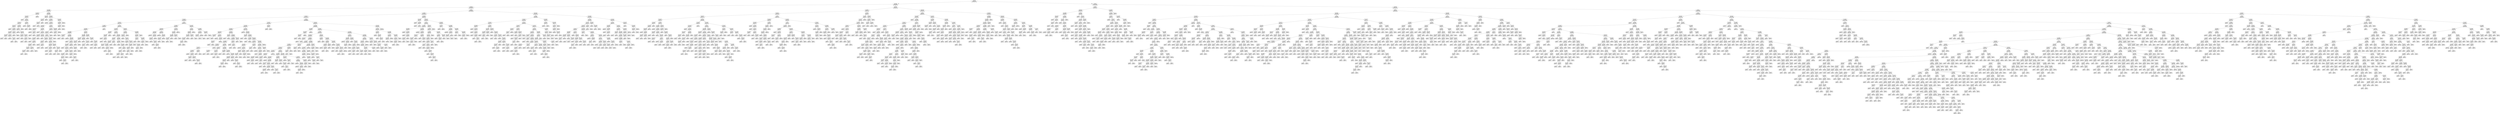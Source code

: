 digraph Tree {
node [shape=box, fontname="helvetica"] ;
edge [fontname="helvetica"] ;
0 [label="x[6] <= 0.5\ngini = 0.498\nsamples = 37500\nvalue = [19800, 17700]"] ;
1 [label="x[2] <= 32.5\ngini = 0.084\nsamples = 19236\nvalue = [18394, 842]"] ;
0 -> 1 [labeldistance=2.5, labelangle=45, headlabel="True"] ;
2 [label="x[0] <= 0.25\ngini = 0.049\nsamples = 16499\nvalue = [16085, 414]"] ;
1 -> 2 ;
3 [label="x[4] <= -49.0\ngini = 0.438\nsamples = 333\nvalue = [225, 108]"] ;
2 -> 3 ;
4 [label="x[1] <= 50.0\ngini = 0.491\nsamples = 99\nvalue = [43, 56]"] ;
3 -> 4 ;
5 [label="x[1] <= -69.5\ngini = 0.473\nsamples = 91\nvalue = [35, 56]"] ;
4 -> 5 ;
6 [label="gini = 0.0\nsamples = 7\nvalue = [7, 0]"] ;
5 -> 6 ;
7 [label="x[8] <= 0.5\ngini = 0.444\nsamples = 84\nvalue = [28, 56]"] ;
5 -> 7 ;
8 [label="x[4] <= -74.5\ngini = 0.496\nsamples = 59\nvalue = [27, 32]"] ;
7 -> 8 ;
9 [label="x[5] <= -70.0\ngini = 0.444\nsamples = 24\nvalue = [16, 8]"] ;
8 -> 9 ;
10 [label="gini = 0.0\nsamples = 2\nvalue = [0, 2]"] ;
9 -> 10 ;
11 [label="x[3] <= 19.0\ngini = 0.397\nsamples = 22\nvalue = [16, 6]"] ;
9 -> 11 ;
12 [label="x[1] <= -26.0\ngini = 0.291\nsamples = 17\nvalue = [14, 3]"] ;
11 -> 12 ;
13 [label="x[4] <= -87.5\ngini = 0.444\nsamples = 3\nvalue = [1, 2]"] ;
12 -> 13 ;
14 [label="gini = 0.0\nsamples = 2\nvalue = [0, 2]"] ;
13 -> 14 ;
15 [label="gini = 0.0\nsamples = 1\nvalue = [1, 0]"] ;
13 -> 15 ;
16 [label="x[2] <= 27.5\ngini = 0.133\nsamples = 14\nvalue = [13, 1]"] ;
12 -> 16 ;
17 [label="gini = 0.0\nsamples = 12\nvalue = [12, 0]"] ;
16 -> 17 ;
18 [label="x[1] <= 5.5\ngini = 0.5\nsamples = 2\nvalue = [1, 1]"] ;
16 -> 18 ;
19 [label="gini = 0.0\nsamples = 1\nvalue = [0, 1]"] ;
18 -> 19 ;
20 [label="gini = 0.0\nsamples = 1\nvalue = [1, 0]"] ;
18 -> 20 ;
21 [label="x[1] <= -7.5\ngini = 0.48\nsamples = 5\nvalue = [2, 3]"] ;
11 -> 21 ;
22 [label="gini = 0.0\nsamples = 2\nvalue = [2, 0]"] ;
21 -> 22 ;
23 [label="gini = 0.0\nsamples = 3\nvalue = [0, 3]"] ;
21 -> 23 ;
24 [label="x[6] <= -18.5\ngini = 0.431\nsamples = 35\nvalue = [11, 24]"] ;
8 -> 24 ;
25 [label="x[1] <= -1.0\ngini = 0.35\nsamples = 31\nvalue = [7, 24]"] ;
24 -> 25 ;
26 [label="gini = 0.0\nsamples = 15\nvalue = [0, 15]"] ;
25 -> 26 ;
27 [label="x[3] <= 2.5\ngini = 0.492\nsamples = 16\nvalue = [7, 9]"] ;
25 -> 27 ;
28 [label="x[3] <= -22.5\ngini = 0.444\nsamples = 9\nvalue = [6, 3]"] ;
27 -> 28 ;
29 [label="gini = 0.0\nsamples = 3\nvalue = [0, 3]"] ;
28 -> 29 ;
30 [label="gini = 0.0\nsamples = 6\nvalue = [6, 0]"] ;
28 -> 30 ;
31 [label="x[2] <= 6.0\ngini = 0.245\nsamples = 7\nvalue = [1, 6]"] ;
27 -> 31 ;
32 [label="x[2] <= 2.5\ngini = 0.444\nsamples = 3\nvalue = [1, 2]"] ;
31 -> 32 ;
33 [label="gini = 0.0\nsamples = 2\nvalue = [0, 2]"] ;
32 -> 33 ;
34 [label="gini = 0.0\nsamples = 1\nvalue = [1, 0]"] ;
32 -> 34 ;
35 [label="gini = 0.0\nsamples = 4\nvalue = [0, 4]"] ;
31 -> 35 ;
36 [label="gini = 0.0\nsamples = 4\nvalue = [4, 0]"] ;
24 -> 36 ;
37 [label="x[3] <= 50.0\ngini = 0.077\nsamples = 25\nvalue = [1, 24]"] ;
7 -> 37 ;
38 [label="gini = 0.0\nsamples = 22\nvalue = [0, 22]"] ;
37 -> 38 ;
39 [label="x[3] <= 60.0\ngini = 0.444\nsamples = 3\nvalue = [1, 2]"] ;
37 -> 39 ;
40 [label="gini = 0.0\nsamples = 1\nvalue = [1, 0]"] ;
39 -> 40 ;
41 [label="gini = 0.0\nsamples = 2\nvalue = [0, 2]"] ;
39 -> 41 ;
42 [label="gini = 0.0\nsamples = 8\nvalue = [8, 0]"] ;
4 -> 42 ;
43 [label="x[5] <= -63.5\ngini = 0.346\nsamples = 234\nvalue = [182, 52]"] ;
3 -> 43 ;
44 [label="x[6] <= -12.5\ngini = 0.444\nsamples = 12\nvalue = [4, 8]"] ;
43 -> 44 ;
45 [label="x[1] <= -62.5\ngini = 0.32\nsamples = 10\nvalue = [2, 8]"] ;
44 -> 45 ;
46 [label="x[3] <= -75.0\ngini = 0.444\nsamples = 3\nvalue = [2, 1]"] ;
45 -> 46 ;
47 [label="gini = 0.0\nsamples = 1\nvalue = [0, 1]"] ;
46 -> 47 ;
48 [label="gini = 0.0\nsamples = 2\nvalue = [2, 0]"] ;
46 -> 48 ;
49 [label="gini = 0.0\nsamples = 7\nvalue = [0, 7]"] ;
45 -> 49 ;
50 [label="gini = 0.0\nsamples = 2\nvalue = [2, 0]"] ;
44 -> 50 ;
51 [label="x[5] <= 39.5\ngini = 0.318\nsamples = 222\nvalue = [178, 44]"] ;
43 -> 51 ;
52 [label="x[3] <= -43.0\ngini = 0.369\nsamples = 172\nvalue = [130, 42]"] ;
51 -> 52 ;
53 [label="gini = 0.0\nsamples = 25\nvalue = [25, 0]"] ;
52 -> 53 ;
54 [label="x[6] <= -25.5\ngini = 0.408\nsamples = 147\nvalue = [105, 42]"] ;
52 -> 54 ;
55 [label="x[1] <= -31.5\ngini = 0.484\nsamples = 68\nvalue = [40, 28]"] ;
54 -> 55 ;
56 [label="x[6] <= -26.5\ngini = 0.111\nsamples = 17\nvalue = [16, 1]"] ;
55 -> 56 ;
57 [label="gini = 0.0\nsamples = 15\nvalue = [15, 0]"] ;
56 -> 57 ;
58 [label="x[5] <= -27.5\ngini = 0.5\nsamples = 2\nvalue = [1, 1]"] ;
56 -> 58 ;
59 [label="gini = 0.0\nsamples = 1\nvalue = [0, 1]"] ;
58 -> 59 ;
60 [label="gini = 0.0\nsamples = 1\nvalue = [1, 0]"] ;
58 -> 60 ;
61 [label="x[2] <= -48.5\ngini = 0.498\nsamples = 51\nvalue = [24, 27]"] ;
55 -> 61 ;
62 [label="gini = 0.0\nsamples = 7\nvalue = [0, 7]"] ;
61 -> 62 ;
63 [label="x[4] <= -7.0\ngini = 0.496\nsamples = 44\nvalue = [24, 20]"] ;
61 -> 63 ;
64 [label="x[3] <= 96.5\ngini = 0.435\nsamples = 25\nvalue = [8, 17]"] ;
63 -> 64 ;
65 [label="x[4] <= -40.0\ngini = 0.386\nsamples = 23\nvalue = [6, 17]"] ;
64 -> 65 ;
66 [label="gini = 0.0\nsamples = 2\nvalue = [2, 0]"] ;
65 -> 66 ;
67 [label="x[1] <= 47.5\ngini = 0.308\nsamples = 21\nvalue = [4, 17]"] ;
65 -> 67 ;
68 [label="x[3] <= 11.5\ngini = 0.255\nsamples = 20\nvalue = [3, 17]"] ;
67 -> 68 ;
69 [label="x[5] <= -17.5\ngini = 0.444\nsamples = 6\nvalue = [2, 4]"] ;
68 -> 69 ;
70 [label="x[1] <= -20.5\ngini = 0.444\nsamples = 3\nvalue = [2, 1]"] ;
69 -> 70 ;
71 [label="gini = 0.0\nsamples = 1\nvalue = [0, 1]"] ;
70 -> 71 ;
72 [label="gini = 0.0\nsamples = 2\nvalue = [2, 0]"] ;
70 -> 72 ;
73 [label="gini = 0.0\nsamples = 3\nvalue = [0, 3]"] ;
69 -> 73 ;
74 [label="x[6] <= -33.0\ngini = 0.133\nsamples = 14\nvalue = [1, 13]"] ;
68 -> 74 ;
75 [label="gini = 0.0\nsamples = 13\nvalue = [0, 13]"] ;
74 -> 75 ;
76 [label="gini = 0.0\nsamples = 1\nvalue = [1, 0]"] ;
74 -> 76 ;
77 [label="gini = 0.0\nsamples = 1\nvalue = [1, 0]"] ;
67 -> 77 ;
78 [label="gini = 0.0\nsamples = 2\nvalue = [2, 0]"] ;
64 -> 78 ;
79 [label="x[5] <= -42.5\ngini = 0.266\nsamples = 19\nvalue = [16, 3]"] ;
63 -> 79 ;
80 [label="gini = 0.0\nsamples = 1\nvalue = [0, 1]"] ;
79 -> 80 ;
81 [label="x[3] <= 60.0\ngini = 0.198\nsamples = 18\nvalue = [16, 2]"] ;
79 -> 81 ;
82 [label="x[5] <= 30.5\ngini = 0.111\nsamples = 17\nvalue = [16, 1]"] ;
81 -> 82 ;
83 [label="gini = 0.0\nsamples = 15\nvalue = [15, 0]"] ;
82 -> 83 ;
84 [label="x[1] <= -18.0\ngini = 0.5\nsamples = 2\nvalue = [1, 1]"] ;
82 -> 84 ;
85 [label="gini = 0.0\nsamples = 1\nvalue = [0, 1]"] ;
84 -> 85 ;
86 [label="gini = 0.0\nsamples = 1\nvalue = [1, 0]"] ;
84 -> 86 ;
87 [label="gini = 0.0\nsamples = 1\nvalue = [0, 1]"] ;
81 -> 87 ;
88 [label="x[2] <= 2.0\ngini = 0.292\nsamples = 79\nvalue = [65, 14]"] ;
54 -> 88 ;
89 [label="x[4] <= 27.5\ngini = 0.411\nsamples = 45\nvalue = [32, 13]"] ;
88 -> 89 ;
90 [label="x[6] <= -1.5\ngini = 0.472\nsamples = 34\nvalue = [21, 13]"] ;
89 -> 90 ;
91 [label="x[4] <= 24.0\ngini = 0.5\nsamples = 26\nvalue = [13, 13]"] ;
90 -> 91 ;
92 [label="x[1] <= 43.5\ngini = 0.497\nsamples = 24\nvalue = [13, 11]"] ;
91 -> 92 ;
93 [label="x[1] <= -2.5\ngini = 0.483\nsamples = 22\nvalue = [13, 9]"] ;
92 -> 93 ;
94 [label="x[5] <= -25.0\ngini = 0.497\nsamples = 13\nvalue = [6, 7]"] ;
93 -> 94 ;
95 [label="gini = 0.0\nsamples = 4\nvalue = [4, 0]"] ;
94 -> 95 ;
96 [label="x[3] <= 9.0\ngini = 0.346\nsamples = 9\nvalue = [2, 7]"] ;
94 -> 96 ;
97 [label="gini = 0.0\nsamples = 5\nvalue = [0, 5]"] ;
96 -> 97 ;
98 [label="x[4] <= -15.0\ngini = 0.5\nsamples = 4\nvalue = [2, 2]"] ;
96 -> 98 ;
99 [label="gini = 0.0\nsamples = 2\nvalue = [0, 2]"] ;
98 -> 99 ;
100 [label="gini = 0.0\nsamples = 2\nvalue = [2, 0]"] ;
98 -> 100 ;
101 [label="x[5] <= -37.5\ngini = 0.346\nsamples = 9\nvalue = [7, 2]"] ;
93 -> 101 ;
102 [label="gini = 0.0\nsamples = 1\nvalue = [0, 1]"] ;
101 -> 102 ;
103 [label="x[4] <= -10.0\ngini = 0.219\nsamples = 8\nvalue = [7, 1]"] ;
101 -> 103 ;
104 [label="x[6] <= -14.5\ngini = 0.444\nsamples = 3\nvalue = [2, 1]"] ;
103 -> 104 ;
105 [label="gini = 0.0\nsamples = 1\nvalue = [0, 1]"] ;
104 -> 105 ;
106 [label="gini = 0.0\nsamples = 2\nvalue = [2, 0]"] ;
104 -> 106 ;
107 [label="gini = 0.0\nsamples = 5\nvalue = [5, 0]"] ;
103 -> 107 ;
108 [label="gini = 0.0\nsamples = 2\nvalue = [0, 2]"] ;
92 -> 108 ;
109 [label="gini = 0.0\nsamples = 2\nvalue = [0, 2]"] ;
91 -> 109 ;
110 [label="gini = 0.0\nsamples = 8\nvalue = [8, 0]"] ;
90 -> 110 ;
111 [label="gini = 0.0\nsamples = 11\nvalue = [11, 0]"] ;
89 -> 111 ;
112 [label="x[5] <= -38.5\ngini = 0.057\nsamples = 34\nvalue = [33, 1]"] ;
88 -> 112 ;
113 [label="x[1] <= -29.5\ngini = 0.5\nsamples = 2\nvalue = [1, 1]"] ;
112 -> 113 ;
114 [label="gini = 0.0\nsamples = 1\nvalue = [1, 0]"] ;
113 -> 114 ;
115 [label="gini = 0.0\nsamples = 1\nvalue = [0, 1]"] ;
113 -> 115 ;
116 [label="gini = 0.0\nsamples = 32\nvalue = [32, 0]"] ;
112 -> 116 ;
117 [label="x[2] <= -48.5\ngini = 0.077\nsamples = 50\nvalue = [48, 2]"] ;
51 -> 117 ;
118 [label="x[5] <= 54.5\ngini = 0.408\nsamples = 7\nvalue = [5, 2]"] ;
117 -> 118 ;
119 [label="x[3] <= 52.5\ngini = 0.444\nsamples = 3\nvalue = [1, 2]"] ;
118 -> 119 ;
120 [label="gini = 0.0\nsamples = 2\nvalue = [0, 2]"] ;
119 -> 120 ;
121 [label="gini = 0.0\nsamples = 1\nvalue = [1, 0]"] ;
119 -> 121 ;
122 [label="gini = 0.0\nsamples = 4\nvalue = [4, 0]"] ;
118 -> 122 ;
123 [label="gini = 0.0\nsamples = 43\nvalue = [43, 0]"] ;
117 -> 123 ;
124 [label="x[2] <= 18.5\ngini = 0.037\nsamples = 16166\nvalue = [15860, 306]"] ;
2 -> 124 ;
125 [label="x[1] <= 33.5\ngini = 0.026\nsamples = 14527\nvalue = [14335, 192]"] ;
124 -> 125 ;
126 [label="x[0] <= 0.75\ngini = 0.021\nsamples = 13557\nvalue = [13413, 144]"] ;
125 -> 126 ;
127 [label="x[6] <= -43.5\ngini = 0.056\nsamples = 2606\nvalue = [2531, 75]"] ;
126 -> 127 ;
128 [label="x[2] <= -6.5\ngini = 0.134\nsamples = 832\nvalue = [772, 60]"] ;
127 -> 128 ;
129 [label="x[4] <= 86.0\ngini = 0.054\nsamples = 649\nvalue = [631, 18]"] ;
128 -> 129 ;
130 [label="x[3] <= 40.5\ngini = 0.051\nsamples = 648\nvalue = [631, 17]"] ;
129 -> 130 ;
131 [label="x[4] <= -129.5\ngini = 0.035\nsamples = 568\nvalue = [558, 10]"] ;
130 -> 131 ;
132 [label="x[4] <= -131.0\ngini = 0.375\nsamples = 4\nvalue = [3, 1]"] ;
131 -> 132 ;
133 [label="gini = 0.0\nsamples = 3\nvalue = [3, 0]"] ;
132 -> 133 ;
134 [label="gini = 0.0\nsamples = 1\nvalue = [0, 1]"] ;
132 -> 134 ;
135 [label="x[2] <= -32.5\ngini = 0.031\nsamples = 564\nvalue = [555, 9]"] ;
131 -> 135 ;
136 [label="gini = 0.0\nsamples = 342\nvalue = [342, 0]"] ;
135 -> 136 ;
137 [label="x[4] <= -103.0\ngini = 0.078\nsamples = 222\nvalue = [213, 9]"] ;
135 -> 137 ;
138 [label="gini = 0.0\nsamples = 1\nvalue = [0, 1]"] ;
137 -> 138 ;
139 [label="x[2] <= -24.5\ngini = 0.07\nsamples = 221\nvalue = [213, 8]"] ;
137 -> 139 ;
140 [label="x[6] <= -104.5\ngini = 0.162\nsamples = 79\nvalue = [72, 7]"] ;
139 -> 140 ;
141 [label="gini = 0.0\nsamples = 1\nvalue = [0, 1]"] ;
140 -> 141 ;
142 [label="x[3] <= -27.5\ngini = 0.142\nsamples = 78\nvalue = [72, 6]"] ;
140 -> 142 ;
143 [label="x[4] <= 30.0\ngini = 0.285\nsamples = 29\nvalue = [24, 5]"] ;
142 -> 143 ;
144 [label="x[2] <= -29.5\ngini = 0.245\nsamples = 28\nvalue = [24, 4]"] ;
143 -> 144 ;
145 [label="x[3] <= -41.0\ngini = 0.463\nsamples = 11\nvalue = [7, 4]"] ;
144 -> 145 ;
146 [label="gini = 0.0\nsamples = 6\nvalue = [6, 0]"] ;
145 -> 146 ;
147 [label="x[4] <= -5.0\ngini = 0.32\nsamples = 5\nvalue = [1, 4]"] ;
145 -> 147 ;
148 [label="gini = 0.0\nsamples = 4\nvalue = [0, 4]"] ;
147 -> 148 ;
149 [label="gini = 0.0\nsamples = 1\nvalue = [1, 0]"] ;
147 -> 149 ;
150 [label="gini = 0.0\nsamples = 17\nvalue = [17, 0]"] ;
144 -> 150 ;
151 [label="gini = 0.0\nsamples = 1\nvalue = [0, 1]"] ;
143 -> 151 ;
152 [label="x[4] <= -75.0\ngini = 0.04\nsamples = 49\nvalue = [48, 1]"] ;
142 -> 152 ;
153 [label="x[1] <= -11.5\ngini = 0.278\nsamples = 6\nvalue = [5, 1]"] ;
152 -> 153 ;
154 [label="gini = 0.0\nsamples = 4\nvalue = [4, 0]"] ;
153 -> 154 ;
155 [label="x[3] <= -8.0\ngini = 0.5\nsamples = 2\nvalue = [1, 1]"] ;
153 -> 155 ;
156 [label="gini = 0.0\nsamples = 1\nvalue = [1, 0]"] ;
155 -> 156 ;
157 [label="gini = 0.0\nsamples = 1\nvalue = [0, 1]"] ;
155 -> 157 ;
158 [label="gini = 0.0\nsamples = 43\nvalue = [43, 0]"] ;
152 -> 158 ;
159 [label="x[5] <= 32.5\ngini = 0.014\nsamples = 142\nvalue = [141, 1]"] ;
139 -> 159 ;
160 [label="gini = 0.0\nsamples = 135\nvalue = [135, 0]"] ;
159 -> 160 ;
161 [label="x[5] <= 34.0\ngini = 0.245\nsamples = 7\nvalue = [6, 1]"] ;
159 -> 161 ;
162 [label="gini = 0.0\nsamples = 1\nvalue = [0, 1]"] ;
161 -> 162 ;
163 [label="gini = 0.0\nsamples = 6\nvalue = [6, 0]"] ;
161 -> 163 ;
164 [label="x[6] <= -48.5\ngini = 0.16\nsamples = 80\nvalue = [73, 7]"] ;
130 -> 164 ;
165 [label="x[5] <= -33.0\ngini = 0.083\nsamples = 69\nvalue = [66, 3]"] ;
164 -> 165 ;
166 [label="x[1] <= -22.5\ngini = 0.346\nsamples = 9\nvalue = [7, 2]"] ;
165 -> 166 ;
167 [label="x[6] <= -75.5\ngini = 0.444\nsamples = 3\nvalue = [1, 2]"] ;
166 -> 167 ;
168 [label="gini = 0.0\nsamples = 1\nvalue = [1, 0]"] ;
167 -> 168 ;
169 [label="gini = 0.0\nsamples = 2\nvalue = [0, 2]"] ;
167 -> 169 ;
170 [label="gini = 0.0\nsamples = 6\nvalue = [6, 0]"] ;
166 -> 170 ;
171 [label="x[4] <= 12.5\ngini = 0.033\nsamples = 60\nvalue = [59, 1]"] ;
165 -> 171 ;
172 [label="gini = 0.0\nsamples = 47\nvalue = [47, 0]"] ;
171 -> 172 ;
173 [label="x[4] <= 17.5\ngini = 0.142\nsamples = 13\nvalue = [12, 1]"] ;
171 -> 173 ;
174 [label="x[3] <= 67.5\ngini = 0.5\nsamples = 2\nvalue = [1, 1]"] ;
173 -> 174 ;
175 [label="gini = 0.0\nsamples = 1\nvalue = [0, 1]"] ;
174 -> 175 ;
176 [label="gini = 0.0\nsamples = 1\nvalue = [1, 0]"] ;
174 -> 176 ;
177 [label="gini = 0.0\nsamples = 11\nvalue = [11, 0]"] ;
173 -> 177 ;
178 [label="x[3] <= 56.5\ngini = 0.463\nsamples = 11\nvalue = [7, 4]"] ;
164 -> 178 ;
179 [label="gini = 0.0\nsamples = 2\nvalue = [0, 2]"] ;
178 -> 179 ;
180 [label="x[5] <= -48.0\ngini = 0.346\nsamples = 9\nvalue = [7, 2]"] ;
178 -> 180 ;
181 [label="gini = 0.0\nsamples = 1\nvalue = [0, 1]"] ;
180 -> 181 ;
182 [label="x[5] <= 18.0\ngini = 0.219\nsamples = 8\nvalue = [7, 1]"] ;
180 -> 182 ;
183 [label="gini = 0.0\nsamples = 5\nvalue = [5, 0]"] ;
182 -> 183 ;
184 [label="x[8] <= 0.5\ngini = 0.444\nsamples = 3\nvalue = [2, 1]"] ;
182 -> 184 ;
185 [label="gini = 0.0\nsamples = 2\nvalue = [2, 0]"] ;
184 -> 185 ;
186 [label="gini = 0.0\nsamples = 1\nvalue = [0, 1]"] ;
184 -> 186 ;
187 [label="gini = 0.0\nsamples = 1\nvalue = [0, 1]"] ;
129 -> 187 ;
188 [label="x[1] <= -1.5\ngini = 0.354\nsamples = 183\nvalue = [141, 42]"] ;
128 -> 188 ;
189 [label="x[6] <= -79.5\ngini = 0.253\nsamples = 121\nvalue = [103, 18]"] ;
188 -> 189 ;
190 [label="x[3] <= 61.5\ngini = 0.486\nsamples = 12\nvalue = [7, 5]"] ;
189 -> 190 ;
191 [label="x[4] <= -45.5\ngini = 0.469\nsamples = 8\nvalue = [3, 5]"] ;
190 -> 191 ;
192 [label="gini = 0.0\nsamples = 4\nvalue = [0, 4]"] ;
191 -> 192 ;
193 [label="x[2] <= 5.0\ngini = 0.375\nsamples = 4\nvalue = [3, 1]"] ;
191 -> 193 ;
194 [label="gini = 0.0\nsamples = 3\nvalue = [3, 0]"] ;
193 -> 194 ;
195 [label="gini = 0.0\nsamples = 1\nvalue = [0, 1]"] ;
193 -> 195 ;
196 [label="gini = 0.0\nsamples = 4\nvalue = [4, 0]"] ;
190 -> 196 ;
197 [label="x[1] <= -80.0\ngini = 0.21\nsamples = 109\nvalue = [96, 13]"] ;
189 -> 197 ;
198 [label="gini = 0.0\nsamples = 1\nvalue = [0, 1]"] ;
197 -> 198 ;
199 [label="x[3] <= 29.0\ngini = 0.198\nsamples = 108\nvalue = [96, 12]"] ;
197 -> 199 ;
200 [label="x[4] <= 53.0\ngini = 0.104\nsamples = 73\nvalue = [69, 4]"] ;
199 -> 200 ;
201 [label="x[3] <= -41.0\ngini = 0.081\nsamples = 71\nvalue = [68, 3]"] ;
200 -> 201 ;
202 [label="x[6] <= -57.0\ngini = 0.444\nsamples = 3\nvalue = [2, 1]"] ;
201 -> 202 ;
203 [label="gini = 0.0\nsamples = 1\nvalue = [0, 1]"] ;
202 -> 203 ;
204 [label="gini = 0.0\nsamples = 2\nvalue = [2, 0]"] ;
202 -> 204 ;
205 [label="x[4] <= -62.5\ngini = 0.057\nsamples = 68\nvalue = [66, 2]"] ;
201 -> 205 ;
206 [label="x[3] <= 12.5\ngini = 0.231\nsamples = 15\nvalue = [13, 2]"] ;
205 -> 206 ;
207 [label="gini = 0.0\nsamples = 11\nvalue = [11, 0]"] ;
206 -> 207 ;
208 [label="x[2] <= 4.0\ngini = 0.5\nsamples = 4\nvalue = [2, 2]"] ;
206 -> 208 ;
209 [label="gini = 0.0\nsamples = 2\nvalue = [2, 0]"] ;
208 -> 209 ;
210 [label="gini = 0.0\nsamples = 2\nvalue = [0, 2]"] ;
208 -> 210 ;
211 [label="gini = 0.0\nsamples = 53\nvalue = [53, 0]"] ;
205 -> 211 ;
212 [label="x[2] <= 15.0\ngini = 0.5\nsamples = 2\nvalue = [1, 1]"] ;
200 -> 212 ;
213 [label="gini = 0.0\nsamples = 1\nvalue = [0, 1]"] ;
212 -> 213 ;
214 [label="gini = 0.0\nsamples = 1\nvalue = [1, 0]"] ;
212 -> 214 ;
215 [label="x[5] <= 13.5\ngini = 0.353\nsamples = 35\nvalue = [27, 8]"] ;
199 -> 215 ;
216 [label="x[4] <= -52.5\ngini = 0.435\nsamples = 25\nvalue = [17, 8]"] ;
215 -> 216 ;
217 [label="gini = 0.0\nsamples = 8\nvalue = [8, 0]"] ;
216 -> 217 ;
218 [label="x[1] <= -28.0\ngini = 0.498\nsamples = 17\nvalue = [9, 8]"] ;
216 -> 218 ;
219 [label="gini = 0.0\nsamples = 3\nvalue = [3, 0]"] ;
218 -> 219 ;
220 [label="x[5] <= 8.5\ngini = 0.49\nsamples = 14\nvalue = [6, 8]"] ;
218 -> 220 ;
221 [label="x[4] <= -19.5\ngini = 0.5\nsamples = 12\nvalue = [6, 6]"] ;
220 -> 221 ;
222 [label="x[2] <= 6.5\ngini = 0.408\nsamples = 7\nvalue = [2, 5]"] ;
221 -> 222 ;
223 [label="gini = 0.0\nsamples = 2\nvalue = [2, 0]"] ;
222 -> 223 ;
224 [label="gini = 0.0\nsamples = 5\nvalue = [0, 5]"] ;
222 -> 224 ;
225 [label="x[2] <= -2.5\ngini = 0.32\nsamples = 5\nvalue = [4, 1]"] ;
221 -> 225 ;
226 [label="gini = 0.0\nsamples = 1\nvalue = [0, 1]"] ;
225 -> 226 ;
227 [label="gini = 0.0\nsamples = 4\nvalue = [4, 0]"] ;
225 -> 227 ;
228 [label="gini = 0.0\nsamples = 2\nvalue = [0, 2]"] ;
220 -> 228 ;
229 [label="gini = 0.0\nsamples = 10\nvalue = [10, 0]"] ;
215 -> 229 ;
230 [label="x[3] <= 21.5\ngini = 0.475\nsamples = 62\nvalue = [38, 24]"] ;
188 -> 230 ;
231 [label="x[1] <= 18.0\ngini = 0.496\nsamples = 33\nvalue = [15, 18]"] ;
230 -> 231 ;
232 [label="x[3] <= -17.5\ngini = 0.494\nsamples = 27\nvalue = [15, 12]"] ;
231 -> 232 ;
233 [label="gini = 0.0\nsamples = 6\nvalue = [6, 0]"] ;
232 -> 233 ;
234 [label="x[2] <= 3.0\ngini = 0.49\nsamples = 21\nvalue = [9, 12]"] ;
232 -> 234 ;
235 [label="x[5] <= -27.5\ngini = 0.463\nsamples = 11\nvalue = [7, 4]"] ;
234 -> 235 ;
236 [label="gini = 0.0\nsamples = 2\nvalue = [0, 2]"] ;
235 -> 236 ;
237 [label="x[5] <= 45.5\ngini = 0.346\nsamples = 9\nvalue = [7, 2]"] ;
235 -> 237 ;
238 [label="x[4] <= -47.0\ngini = 0.219\nsamples = 8\nvalue = [7, 1]"] ;
237 -> 238 ;
239 [label="x[1] <= 9.0\ngini = 0.5\nsamples = 2\nvalue = [1, 1]"] ;
238 -> 239 ;
240 [label="gini = 0.0\nsamples = 1\nvalue = [0, 1]"] ;
239 -> 240 ;
241 [label="gini = 0.0\nsamples = 1\nvalue = [1, 0]"] ;
239 -> 241 ;
242 [label="gini = 0.0\nsamples = 6\nvalue = [6, 0]"] ;
238 -> 242 ;
243 [label="gini = 0.0\nsamples = 1\nvalue = [0, 1]"] ;
237 -> 243 ;
244 [label="x[3] <= -12.5\ngini = 0.32\nsamples = 10\nvalue = [2, 8]"] ;
234 -> 244 ;
245 [label="gini = 0.0\nsamples = 1\nvalue = [1, 0]"] ;
244 -> 245 ;
246 [label="x[3] <= 2.5\ngini = 0.198\nsamples = 9\nvalue = [1, 8]"] ;
244 -> 246 ;
247 [label="x[1] <= 1.0\ngini = 0.444\nsamples = 3\nvalue = [1, 2]"] ;
246 -> 247 ;
248 [label="gini = 0.0\nsamples = 1\nvalue = [1, 0]"] ;
247 -> 248 ;
249 [label="gini = 0.0\nsamples = 2\nvalue = [0, 2]"] ;
247 -> 249 ;
250 [label="gini = 0.0\nsamples = 6\nvalue = [0, 6]"] ;
246 -> 250 ;
251 [label="gini = 0.0\nsamples = 6\nvalue = [0, 6]"] ;
231 -> 251 ;
252 [label="x[5] <= 49.5\ngini = 0.328\nsamples = 29\nvalue = [23, 6]"] ;
230 -> 252 ;
253 [label="x[5] <= -10.0\ngini = 0.252\nsamples = 27\nvalue = [23, 4]"] ;
252 -> 253 ;
254 [label="x[6] <= -60.5\ngini = 0.5\nsamples = 6\nvalue = [3, 3]"] ;
253 -> 254 ;
255 [label="gini = 0.0\nsamples = 3\nvalue = [0, 3]"] ;
254 -> 255 ;
256 [label="gini = 0.0\nsamples = 3\nvalue = [3, 0]"] ;
254 -> 256 ;
257 [label="x[6] <= -86.5\ngini = 0.091\nsamples = 21\nvalue = [20, 1]"] ;
253 -> 257 ;
258 [label="x[4] <= -3.5\ngini = 0.444\nsamples = 3\nvalue = [2, 1]"] ;
257 -> 258 ;
259 [label="gini = 0.0\nsamples = 1\nvalue = [0, 1]"] ;
258 -> 259 ;
260 [label="gini = 0.0\nsamples = 2\nvalue = [2, 0]"] ;
258 -> 260 ;
261 [label="gini = 0.0\nsamples = 18\nvalue = [18, 0]"] ;
257 -> 261 ;
262 [label="gini = 0.0\nsamples = 2\nvalue = [0, 2]"] ;
252 -> 262 ;
263 [label="x[2] <= 9.5\ngini = 0.017\nsamples = 1774\nvalue = [1759, 15]"] ;
127 -> 263 ;
264 [label="x[5] <= 35.5\ngini = 0.009\nsamples = 1574\nvalue = [1567, 7]"] ;
263 -> 264 ;
265 [label="x[3] <= -49.5\ngini = 0.006\nsamples = 1424\nvalue = [1420, 4]"] ;
264 -> 265 ;
266 [label="x[6] <= -6.5\ngini = 0.026\nsamples = 226\nvalue = [223, 3]"] ;
265 -> 266 ;
267 [label="gini = 0.0\nsamples = 187\nvalue = [187, 0]"] ;
266 -> 267 ;
268 [label="x[5] <= -28.5\ngini = 0.142\nsamples = 39\nvalue = [36, 3]"] ;
266 -> 268 ;
269 [label="x[5] <= -47.5\ngini = 0.305\nsamples = 16\nvalue = [13, 3]"] ;
268 -> 269 ;
270 [label="gini = 0.0\nsamples = 10\nvalue = [10, 0]"] ;
269 -> 270 ;
271 [label="x[3] <= -62.5\ngini = 0.5\nsamples = 6\nvalue = [3, 3]"] ;
269 -> 271 ;
272 [label="gini = 0.0\nsamples = 2\nvalue = [0, 2]"] ;
271 -> 272 ;
273 [label="x[4] <= -22.5\ngini = 0.375\nsamples = 4\nvalue = [3, 1]"] ;
271 -> 273 ;
274 [label="gini = 0.0\nsamples = 3\nvalue = [3, 0]"] ;
273 -> 274 ;
275 [label="gini = 0.0\nsamples = 1\nvalue = [0, 1]"] ;
273 -> 275 ;
276 [label="gini = 0.0\nsamples = 23\nvalue = [23, 0]"] ;
268 -> 276 ;
277 [label="x[3] <= 67.5\ngini = 0.002\nsamples = 1198\nvalue = [1197, 1]"] ;
265 -> 277 ;
278 [label="gini = 0.0\nsamples = 1167\nvalue = [1167, 0]"] ;
277 -> 278 ;
279 [label="x[3] <= 70.5\ngini = 0.062\nsamples = 31\nvalue = [30, 1]"] ;
277 -> 279 ;
280 [label="x[5] <= -5.5\ngini = 0.278\nsamples = 6\nvalue = [5, 1]"] ;
279 -> 280 ;
281 [label="gini = 0.0\nsamples = 1\nvalue = [0, 1]"] ;
280 -> 281 ;
282 [label="gini = 0.0\nsamples = 5\nvalue = [5, 0]"] ;
280 -> 282 ;
283 [label="gini = 0.0\nsamples = 25\nvalue = [25, 0]"] ;
279 -> 283 ;
284 [label="x[5] <= 41.5\ngini = 0.039\nsamples = 150\nvalue = [147, 3]"] ;
264 -> 284 ;
285 [label="x[1] <= 17.0\ngini = 0.165\nsamples = 33\nvalue = [30, 3]"] ;
284 -> 285 ;
286 [label="x[1] <= -28.5\ngini = 0.064\nsamples = 30\nvalue = [29, 1]"] ;
285 -> 286 ;
287 [label="x[1] <= -33.5\ngini = 0.444\nsamples = 3\nvalue = [2, 1]"] ;
286 -> 287 ;
288 [label="gini = 0.0\nsamples = 2\nvalue = [2, 0]"] ;
287 -> 288 ;
289 [label="gini = 0.0\nsamples = 1\nvalue = [0, 1]"] ;
287 -> 289 ;
290 [label="gini = 0.0\nsamples = 27\nvalue = [27, 0]"] ;
286 -> 290 ;
291 [label="x[6] <= -25.0\ngini = 0.444\nsamples = 3\nvalue = [1, 2]"] ;
285 -> 291 ;
292 [label="gini = 0.0\nsamples = 2\nvalue = [0, 2]"] ;
291 -> 292 ;
293 [label="gini = 0.0\nsamples = 1\nvalue = [1, 0]"] ;
291 -> 293 ;
294 [label="gini = 0.0\nsamples = 117\nvalue = [117, 0]"] ;
284 -> 294 ;
295 [label="x[6] <= -29.5\ngini = 0.077\nsamples = 200\nvalue = [192, 8]"] ;
263 -> 295 ;
296 [label="x[4] <= 4.0\ngini = 0.266\nsamples = 38\nvalue = [32, 6]"] ;
295 -> 296 ;
297 [label="x[5] <= 12.5\ngini = 0.397\nsamples = 22\nvalue = [16, 6]"] ;
296 -> 297 ;
298 [label="x[5] <= -19.5\ngini = 0.278\nsamples = 18\nvalue = [15, 3]"] ;
297 -> 298 ;
299 [label="x[4] <= -12.5\ngini = 0.469\nsamples = 8\nvalue = [5, 3]"] ;
298 -> 299 ;
300 [label="x[2] <= 11.5\ngini = 0.48\nsamples = 5\nvalue = [2, 3]"] ;
299 -> 300 ;
301 [label="gini = 0.0\nsamples = 2\nvalue = [2, 0]"] ;
300 -> 301 ;
302 [label="gini = 0.0\nsamples = 3\nvalue = [0, 3]"] ;
300 -> 302 ;
303 [label="gini = 0.0\nsamples = 3\nvalue = [3, 0]"] ;
299 -> 303 ;
304 [label="gini = 0.0\nsamples = 10\nvalue = [10, 0]"] ;
298 -> 304 ;
305 [label="x[5] <= 52.5\ngini = 0.375\nsamples = 4\nvalue = [1, 3]"] ;
297 -> 305 ;
306 [label="gini = 0.0\nsamples = 3\nvalue = [0, 3]"] ;
305 -> 306 ;
307 [label="gini = 0.0\nsamples = 1\nvalue = [1, 0]"] ;
305 -> 307 ;
308 [label="gini = 0.0\nsamples = 16\nvalue = [16, 0]"] ;
296 -> 308 ;
309 [label="x[4] <= 39.5\ngini = 0.024\nsamples = 162\nvalue = [160, 2]"] ;
295 -> 309 ;
310 [label="x[3] <= -31.0\ngini = 0.013\nsamples = 150\nvalue = [149, 1]"] ;
309 -> 310 ;
311 [label="x[3] <= -32.5\ngini = 0.153\nsamples = 12\nvalue = [11, 1]"] ;
310 -> 311 ;
312 [label="gini = 0.0\nsamples = 11\nvalue = [11, 0]"] ;
311 -> 312 ;
313 [label="gini = 0.0\nsamples = 1\nvalue = [0, 1]"] ;
311 -> 313 ;
314 [label="gini = 0.0\nsamples = 138\nvalue = [138, 0]"] ;
310 -> 314 ;
315 [label="x[6] <= -21.5\ngini = 0.153\nsamples = 12\nvalue = [11, 1]"] ;
309 -> 315 ;
316 [label="gini = 0.0\nsamples = 1\nvalue = [0, 1]"] ;
315 -> 316 ;
317 [label="gini = 0.0\nsamples = 11\nvalue = [11, 0]"] ;
315 -> 317 ;
318 [label="x[1] <= -40.5\ngini = 0.013\nsamples = 10951\nvalue = [10882, 69]"] ;
126 -> 318 ;
319 [label="x[2] <= 16.0\ngini = 0.03\nsamples = 1843\nvalue = [1815, 28]"] ;
318 -> 319 ;
320 [label="x[2] <= -68.5\ngini = 0.029\nsamples = 1837\nvalue = [1810, 27]"] ;
319 -> 320 ;
321 [label="x[6] <= -47.5\ngini = 0.051\nsamples = 684\nvalue = [666, 18]"] ;
320 -> 321 ;
322 [label="x[2] <= -147.5\ngini = 0.014\nsamples = 279\nvalue = [277, 2]"] ;
321 -> 322 ;
323 [label="x[4] <= -101.5\ngini = 0.219\nsamples = 8\nvalue = [7, 1]"] ;
322 -> 323 ;
324 [label="gini = 0.0\nsamples = 7\nvalue = [7, 0]"] ;
323 -> 324 ;
325 [label="gini = 0.0\nsamples = 1\nvalue = [0, 1]"] ;
323 -> 325 ;
326 [label="x[2] <= -70.5\ngini = 0.007\nsamples = 271\nvalue = [270, 1]"] ;
322 -> 326 ;
327 [label="gini = 0.0\nsamples = 249\nvalue = [249, 0]"] ;
326 -> 327 ;
328 [label="x[5] <= -67.0\ngini = 0.087\nsamples = 22\nvalue = [21, 1]"] ;
326 -> 328 ;
329 [label="x[5] <= -73.5\ngini = 0.375\nsamples = 4\nvalue = [3, 1]"] ;
328 -> 329 ;
330 [label="gini = 0.0\nsamples = 3\nvalue = [3, 0]"] ;
329 -> 330 ;
331 [label="gini = 0.0\nsamples = 1\nvalue = [0, 1]"] ;
329 -> 331 ;
332 [label="gini = 0.0\nsamples = 18\nvalue = [18, 0]"] ;
328 -> 332 ;
333 [label="x[6] <= -46.5\ngini = 0.076\nsamples = 405\nvalue = [389, 16]"] ;
321 -> 333 ;
334 [label="x[8] <= 0.5\ngini = 0.444\nsamples = 6\nvalue = [4, 2]"] ;
333 -> 334 ;
335 [label="gini = 0.0\nsamples = 2\nvalue = [0, 2]"] ;
334 -> 335 ;
336 [label="gini = 0.0\nsamples = 4\nvalue = [4, 0]"] ;
334 -> 336 ;
337 [label="x[1] <= -41.5\ngini = 0.068\nsamples = 399\nvalue = [385, 14]"] ;
333 -> 337 ;
338 [label="x[2] <= -69.5\ngini = 0.059\nsamples = 393\nvalue = [381, 12]"] ;
337 -> 338 ;
339 [label="x[5] <= -30.5\ngini = 0.055\nsamples = 388\nvalue = [377, 11]"] ;
338 -> 339 ;
340 [label="x[5] <= -52.5\ngini = 0.028\nsamples = 209\nvalue = [206, 3]"] ;
339 -> 340 ;
341 [label="x[5] <= -53.5\ngini = 0.05\nsamples = 117\nvalue = [114, 3]"] ;
340 -> 341 ;
342 [label="x[5] <= -59.5\ngini = 0.035\nsamples = 113\nvalue = [111, 2]"] ;
341 -> 342 ;
343 [label="gini = 0.0\nsamples = 83\nvalue = [83, 0]"] ;
342 -> 343 ;
344 [label="x[5] <= -58.5\ngini = 0.124\nsamples = 30\nvalue = [28, 2]"] ;
342 -> 344 ;
345 [label="x[4] <= -72.0\ngini = 0.444\nsamples = 3\nvalue = [2, 1]"] ;
344 -> 345 ;
346 [label="gini = 0.0\nsamples = 1\nvalue = [0, 1]"] ;
345 -> 346 ;
347 [label="gini = 0.0\nsamples = 2\nvalue = [2, 0]"] ;
345 -> 347 ;
348 [label="x[2] <= -76.5\ngini = 0.071\nsamples = 27\nvalue = [26, 1]"] ;
344 -> 348 ;
349 [label="gini = 0.0\nsamples = 21\nvalue = [21, 0]"] ;
348 -> 349 ;
350 [label="x[6] <= -17.5\ngini = 0.278\nsamples = 6\nvalue = [5, 1]"] ;
348 -> 350 ;
351 [label="gini = 0.0\nsamples = 5\nvalue = [5, 0]"] ;
350 -> 351 ;
352 [label="gini = 0.0\nsamples = 1\nvalue = [0, 1]"] ;
350 -> 352 ;
353 [label="x[8] <= 0.5\ngini = 0.375\nsamples = 4\nvalue = [3, 1]"] ;
341 -> 353 ;
354 [label="gini = 0.0\nsamples = 1\nvalue = [0, 1]"] ;
353 -> 354 ;
355 [label="gini = 0.0\nsamples = 3\nvalue = [3, 0]"] ;
353 -> 355 ;
356 [label="gini = 0.0\nsamples = 92\nvalue = [92, 0]"] ;
340 -> 356 ;
357 [label="x[5] <= -29.0\ngini = 0.085\nsamples = 179\nvalue = [171, 8]"] ;
339 -> 357 ;
358 [label="x[1] <= -67.5\ngini = 0.337\nsamples = 14\nvalue = [11, 3]"] ;
357 -> 358 ;
359 [label="x[1] <= -80.0\ngini = 0.444\nsamples = 3\nvalue = [1, 2]"] ;
358 -> 359 ;
360 [label="gini = 0.0\nsamples = 1\nvalue = [1, 0]"] ;
359 -> 360 ;
361 [label="gini = 0.0\nsamples = 2\nvalue = [0, 2]"] ;
359 -> 361 ;
362 [label="x[2] <= -77.5\ngini = 0.165\nsamples = 11\nvalue = [10, 1]"] ;
358 -> 362 ;
363 [label="gini = 0.0\nsamples = 8\nvalue = [8, 0]"] ;
362 -> 363 ;
364 [label="x[2] <= -72.5\ngini = 0.444\nsamples = 3\nvalue = [2, 1]"] ;
362 -> 364 ;
365 [label="gini = 0.0\nsamples = 1\nvalue = [0, 1]"] ;
364 -> 365 ;
366 [label="gini = 0.0\nsamples = 2\nvalue = [2, 0]"] ;
364 -> 366 ;
367 [label="x[2] <= -137.5\ngini = 0.059\nsamples = 165\nvalue = [160, 5]"] ;
357 -> 367 ;
368 [label="x[3] <= -36.5\ngini = 0.375\nsamples = 4\nvalue = [3, 1]"] ;
367 -> 368 ;
369 [label="gini = 0.0\nsamples = 3\nvalue = [3, 0]"] ;
368 -> 369 ;
370 [label="gini = 0.0\nsamples = 1\nvalue = [0, 1]"] ;
368 -> 370 ;
371 [label="x[1] <= -50.5\ngini = 0.048\nsamples = 161\nvalue = [157, 4]"] ;
367 -> 371 ;
372 [label="gini = 0.0\nsamples = 101\nvalue = [101, 0]"] ;
371 -> 372 ;
373 [label="x[2] <= -88.5\ngini = 0.124\nsamples = 60\nvalue = [56, 4]"] ;
371 -> 373 ;
374 [label="x[5] <= 45.0\ngini = 0.266\nsamples = 19\nvalue = [16, 3]"] ;
373 -> 374 ;
375 [label="x[6] <= -27.5\ngini = 0.198\nsamples = 18\nvalue = [16, 2]"] ;
374 -> 375 ;
376 [label="x[6] <= -32.5\ngini = 0.375\nsamples = 8\nvalue = [6, 2]"] ;
375 -> 376 ;
377 [label="gini = 0.0\nsamples = 6\nvalue = [6, 0]"] ;
376 -> 377 ;
378 [label="gini = 0.0\nsamples = 2\nvalue = [0, 2]"] ;
376 -> 378 ;
379 [label="gini = 0.0\nsamples = 10\nvalue = [10, 0]"] ;
375 -> 379 ;
380 [label="gini = 0.0\nsamples = 1\nvalue = [0, 1]"] ;
374 -> 380 ;
381 [label="x[2] <= -70.5\ngini = 0.048\nsamples = 41\nvalue = [40, 1]"] ;
373 -> 381 ;
382 [label="gini = 0.0\nsamples = 34\nvalue = [34, 0]"] ;
381 -> 382 ;
383 [label="x[6] <= -12.5\ngini = 0.245\nsamples = 7\nvalue = [6, 1]"] ;
381 -> 383 ;
384 [label="gini = 0.0\nsamples = 4\nvalue = [4, 0]"] ;
383 -> 384 ;
385 [label="x[6] <= -7.0\ngini = 0.444\nsamples = 3\nvalue = [2, 1]"] ;
383 -> 385 ;
386 [label="gini = 0.0\nsamples = 1\nvalue = [0, 1]"] ;
385 -> 386 ;
387 [label="gini = 0.0\nsamples = 2\nvalue = [2, 0]"] ;
385 -> 387 ;
388 [label="x[5] <= -17.5\ngini = 0.32\nsamples = 5\nvalue = [4, 1]"] ;
338 -> 388 ;
389 [label="gini = 0.0\nsamples = 3\nvalue = [3, 0]"] ;
388 -> 389 ;
390 [label="x[4] <= -2.0\ngini = 0.5\nsamples = 2\nvalue = [1, 1]"] ;
388 -> 390 ;
391 [label="gini = 0.0\nsamples = 1\nvalue = [0, 1]"] ;
390 -> 391 ;
392 [label="gini = 0.0\nsamples = 1\nvalue = [1, 0]"] ;
390 -> 392 ;
393 [label="x[5] <= -14.0\ngini = 0.444\nsamples = 6\nvalue = [4, 2]"] ;
337 -> 393 ;
394 [label="gini = 0.0\nsamples = 4\nvalue = [4, 0]"] ;
393 -> 394 ;
395 [label="gini = 0.0\nsamples = 2\nvalue = [0, 2]"] ;
393 -> 395 ;
396 [label="x[4] <= -48.5\ngini = 0.015\nsamples = 1153\nvalue = [1144, 9]"] ;
320 -> 396 ;
397 [label="gini = 0.0\nsamples = 476\nvalue = [476, 0]"] ;
396 -> 397 ;
398 [label="x[6] <= -87.0\ngini = 0.026\nsamples = 677\nvalue = [668, 9]"] ;
396 -> 398 ;
399 [label="x[1] <= -43.0\ngini = 0.245\nsamples = 7\nvalue = [6, 1]"] ;
398 -> 399 ;
400 [label="gini = 0.0\nsamples = 6\nvalue = [6, 0]"] ;
399 -> 400 ;
401 [label="gini = 0.0\nsamples = 1\nvalue = [0, 1]"] ;
399 -> 401 ;
402 [label="x[4] <= -47.5\ngini = 0.024\nsamples = 670\nvalue = [662, 8]"] ;
398 -> 402 ;
403 [label="x[1] <= -62.0\ngini = 0.198\nsamples = 9\nvalue = [8, 1]"] ;
402 -> 403 ;
404 [label="gini = 0.0\nsamples = 1\nvalue = [0, 1]"] ;
403 -> 404 ;
405 [label="gini = 0.0\nsamples = 8\nvalue = [8, 0]"] ;
403 -> 405 ;
406 [label="x[2] <= -47.5\ngini = 0.021\nsamples = 661\nvalue = [654, 7]"] ;
402 -> 406 ;
407 [label="x[2] <= -48.5\ngini = 0.045\nsamples = 175\nvalue = [171, 4]"] ;
406 -> 407 ;
408 [label="x[1] <= -46.5\ngini = 0.034\nsamples = 171\nvalue = [168, 3]"] ;
407 -> 408 ;
409 [label="gini = 0.0\nsamples = 123\nvalue = [123, 0]"] ;
408 -> 409 ;
410 [label="x[1] <= -45.5\ngini = 0.117\nsamples = 48\nvalue = [45, 3]"] ;
408 -> 410 ;
411 [label="x[8] <= 0.5\ngini = 0.48\nsamples = 5\nvalue = [3, 2]"] ;
410 -> 411 ;
412 [label="x[4] <= -30.5\ngini = 0.444\nsamples = 3\nvalue = [1, 2]"] ;
411 -> 412 ;
413 [label="gini = 0.0\nsamples = 1\nvalue = [1, 0]"] ;
412 -> 413 ;
414 [label="gini = 0.0\nsamples = 2\nvalue = [0, 2]"] ;
412 -> 414 ;
415 [label="gini = 0.0\nsamples = 2\nvalue = [2, 0]"] ;
411 -> 415 ;
416 [label="x[4] <= -44.0\ngini = 0.045\nsamples = 43\nvalue = [42, 1]"] ;
410 -> 416 ;
417 [label="x[6] <= -22.5\ngini = 0.375\nsamples = 4\nvalue = [3, 1]"] ;
416 -> 417 ;
418 [label="gini = 0.0\nsamples = 3\nvalue = [3, 0]"] ;
417 -> 418 ;
419 [label="gini = 0.0\nsamples = 1\nvalue = [0, 1]"] ;
417 -> 419 ;
420 [label="gini = 0.0\nsamples = 39\nvalue = [39, 0]"] ;
416 -> 420 ;
421 [label="x[4] <= -19.0\ngini = 0.375\nsamples = 4\nvalue = [3, 1]"] ;
407 -> 421 ;
422 [label="x[4] <= -40.5\ngini = 0.5\nsamples = 2\nvalue = [1, 1]"] ;
421 -> 422 ;
423 [label="gini = 0.0\nsamples = 1\nvalue = [1, 0]"] ;
422 -> 423 ;
424 [label="gini = 0.0\nsamples = 1\nvalue = [0, 1]"] ;
422 -> 424 ;
425 [label="gini = 0.0\nsamples = 2\nvalue = [2, 0]"] ;
421 -> 425 ;
426 [label="x[3] <= -22.5\ngini = 0.012\nsamples = 486\nvalue = [483, 3]"] ;
406 -> 426 ;
427 [label="x[3] <= -23.5\ngini = 0.026\nsamples = 232\nvalue = [229, 3]"] ;
426 -> 427 ;
428 [label="x[2] <= -21.5\ngini = 0.017\nsamples = 228\nvalue = [226, 2]"] ;
427 -> 428 ;
429 [label="gini = 0.0\nsamples = 136\nvalue = [136, 0]"] ;
428 -> 429 ;
430 [label="x[2] <= -20.5\ngini = 0.043\nsamples = 92\nvalue = [90, 2]"] ;
428 -> 430 ;
431 [label="gini = 0.0\nsamples = 1\nvalue = [0, 1]"] ;
430 -> 431 ;
432 [label="x[2] <= -17.5\ngini = 0.022\nsamples = 91\nvalue = [90, 1]"] ;
430 -> 432 ;
433 [label="x[2] <= -19.0\ngini = 0.083\nsamples = 23\nvalue = [22, 1]"] ;
432 -> 433 ;
434 [label="gini = 0.0\nsamples = 20\nvalue = [20, 0]"] ;
433 -> 434 ;
435 [label="x[6] <= -21.0\ngini = 0.444\nsamples = 3\nvalue = [2, 1]"] ;
433 -> 435 ;
436 [label="gini = 0.0\nsamples = 1\nvalue = [0, 1]"] ;
435 -> 436 ;
437 [label="gini = 0.0\nsamples = 2\nvalue = [2, 0]"] ;
435 -> 437 ;
438 [label="gini = 0.0\nsamples = 68\nvalue = [68, 0]"] ;
432 -> 438 ;
439 [label="x[6] <= -16.5\ngini = 0.375\nsamples = 4\nvalue = [3, 1]"] ;
427 -> 439 ;
440 [label="gini = 0.0\nsamples = 1\nvalue = [0, 1]"] ;
439 -> 440 ;
441 [label="gini = 0.0\nsamples = 3\nvalue = [3, 0]"] ;
439 -> 441 ;
442 [label="gini = 0.0\nsamples = 254\nvalue = [254, 0]"] ;
426 -> 442 ;
443 [label="x[6] <= -4.5\ngini = 0.278\nsamples = 6\nvalue = [5, 1]"] ;
319 -> 443 ;
444 [label="gini = 0.0\nsamples = 5\nvalue = [5, 0]"] ;
443 -> 444 ;
445 [label="gini = 0.0\nsamples = 1\nvalue = [0, 1]"] ;
443 -> 445 ;
446 [label="x[3] <= 72.5\ngini = 0.009\nsamples = 9108\nvalue = [9067, 41]"] ;
318 -> 446 ;
447 [label="x[2] <= -119.5\ngini = 0.008\nsamples = 8842\nvalue = [8807, 35]"] ;
446 -> 447 ;
448 [label="x[1] <= -39.0\ngini = 0.056\nsamples = 69\nvalue = [67, 2]"] ;
447 -> 448 ;
449 [label="x[5] <= -49.5\ngini = 0.375\nsamples = 8\nvalue = [6, 2]"] ;
448 -> 449 ;
450 [label="x[4] <= -94.5\ngini = 0.444\nsamples = 3\nvalue = [1, 2]"] ;
449 -> 450 ;
451 [label="gini = 0.0\nsamples = 1\nvalue = [1, 0]"] ;
450 -> 451 ;
452 [label="gini = 0.0\nsamples = 2\nvalue = [0, 2]"] ;
450 -> 452 ;
453 [label="gini = 0.0\nsamples = 5\nvalue = [5, 0]"] ;
449 -> 453 ;
454 [label="gini = 0.0\nsamples = 61\nvalue = [61, 0]"] ;
448 -> 454 ;
455 [label="x[2] <= 1.5\ngini = 0.007\nsamples = 8773\nvalue = [8740, 33]"] ;
447 -> 455 ;
456 [label="x[3] <= 30.5\ngini = 0.005\nsamples = 7267\nvalue = [7247, 20]"] ;
455 -> 456 ;
457 [label="x[3] <= -124.5\ngini = 0.005\nsamples = 6625\nvalue = [6610, 15]"] ;
456 -> 457 ;
458 [label="x[2] <= -3.5\ngini = 0.041\nsamples = 48\nvalue = [47, 1]"] ;
457 -> 458 ;
459 [label="gini = 0.0\nsamples = 47\nvalue = [47, 0]"] ;
458 -> 459 ;
460 [label="gini = 0.0\nsamples = 1\nvalue = [0, 1]"] ;
458 -> 460 ;
461 [label="x[3] <= -19.5\ngini = 0.004\nsamples = 6577\nvalue = [6563, 14]"] ;
457 -> 461 ;
462 [label="x[7] <= 0.5\ngini = 0.007\nsamples = 3004\nvalue = [2993, 11]"] ;
461 -> 462 ;
463 [label="x[1] <= 29.5\ngini = 0.007\nsamples = 2989\nvalue = [2979, 10]"] ;
462 -> 463 ;
464 [label="x[5] <= -30.5\ngini = 0.006\nsamples = 2947\nvalue = [2938, 9]"] ;
463 -> 464 ;
465 [label="x[6] <= -79.5\ngini = 0.001\nsamples = 1371\nvalue = [1370, 1]"] ;
464 -> 465 ;
466 [label="x[2] <= -79.0\ngini = 0.018\nsamples = 110\nvalue = [109, 1]"] ;
465 -> 466 ;
467 [label="x[2] <= -80.5\ngini = 0.111\nsamples = 17\nvalue = [16, 1]"] ;
466 -> 467 ;
468 [label="gini = 0.0\nsamples = 15\nvalue = [15, 0]"] ;
467 -> 468 ;
469 [label="x[8] <= 0.5\ngini = 0.5\nsamples = 2\nvalue = [1, 1]"] ;
467 -> 469 ;
470 [label="gini = 0.0\nsamples = 1\nvalue = [0, 1]"] ;
469 -> 470 ;
471 [label="gini = 0.0\nsamples = 1\nvalue = [1, 0]"] ;
469 -> 471 ;
472 [label="gini = 0.0\nsamples = 93\nvalue = [93, 0]"] ;
466 -> 472 ;
473 [label="gini = 0.0\nsamples = 1261\nvalue = [1261, 0]"] ;
465 -> 473 ;
474 [label="x[5] <= -24.5\ngini = 0.01\nsamples = 1576\nvalue = [1568, 8]"] ;
464 -> 474 ;
475 [label="x[6] <= -10.5\ngini = 0.026\nsamples = 376\nvalue = [371, 5]"] ;
474 -> 475 ;
476 [label="x[2] <= -27.5\ngini = 0.018\nsamples = 325\nvalue = [322, 3]"] ;
475 -> 476 ;
477 [label="gini = 0.0\nsamples = 225\nvalue = [225, 0]"] ;
476 -> 477 ;
478 [label="x[2] <= -26.5\ngini = 0.058\nsamples = 100\nvalue = [97, 3]"] ;
476 -> 478 ;
479 [label="x[5] <= -28.5\ngini = 0.5\nsamples = 2\nvalue = [1, 1]"] ;
478 -> 479 ;
480 [label="gini = 0.0\nsamples = 1\nvalue = [0, 1]"] ;
479 -> 480 ;
481 [label="gini = 0.0\nsamples = 1\nvalue = [1, 0]"] ;
479 -> 481 ;
482 [label="x[4] <= 17.5\ngini = 0.04\nsamples = 98\nvalue = [96, 2]"] ;
478 -> 482 ;
483 [label="x[4] <= -46.5\ngini = 0.022\nsamples = 92\nvalue = [91, 1]"] ;
482 -> 483 ;
484 [label="x[4] <= -48.5\ngini = 0.069\nsamples = 28\nvalue = [27, 1]"] ;
483 -> 484 ;
485 [label="gini = 0.0\nsamples = 27\nvalue = [27, 0]"] ;
484 -> 485 ;
486 [label="gini = 0.0\nsamples = 1\nvalue = [0, 1]"] ;
484 -> 486 ;
487 [label="gini = 0.0\nsamples = 64\nvalue = [64, 0]"] ;
483 -> 487 ;
488 [label="x[0] <= 1.5\ngini = 0.278\nsamples = 6\nvalue = [5, 1]"] ;
482 -> 488 ;
489 [label="gini = 0.0\nsamples = 4\nvalue = [4, 0]"] ;
488 -> 489 ;
490 [label="x[3] <= -32.5\ngini = 0.5\nsamples = 2\nvalue = [1, 1]"] ;
488 -> 490 ;
491 [label="gini = 0.0\nsamples = 1\nvalue = [1, 0]"] ;
490 -> 491 ;
492 [label="gini = 0.0\nsamples = 1\nvalue = [0, 1]"] ;
490 -> 492 ;
493 [label="x[2] <= -82.5\ngini = 0.075\nsamples = 51\nvalue = [49, 2]"] ;
475 -> 493 ;
494 [label="x[5] <= -26.5\ngini = 0.375\nsamples = 4\nvalue = [3, 1]"] ;
493 -> 494 ;
495 [label="gini = 0.0\nsamples = 1\nvalue = [0, 1]"] ;
494 -> 495 ;
496 [label="gini = 0.0\nsamples = 3\nvalue = [3, 0]"] ;
494 -> 496 ;
497 [label="x[8] <= 0.5\ngini = 0.042\nsamples = 47\nvalue = [46, 1]"] ;
493 -> 497 ;
498 [label="gini = 0.0\nsamples = 41\nvalue = [41, 0]"] ;
497 -> 498 ;
499 [label="x[1] <= -22.0\ngini = 0.278\nsamples = 6\nvalue = [5, 1]"] ;
497 -> 499 ;
500 [label="gini = 0.0\nsamples = 4\nvalue = [4, 0]"] ;
499 -> 500 ;
501 [label="x[1] <= -7.0\ngini = 0.5\nsamples = 2\nvalue = [1, 1]"] ;
499 -> 501 ;
502 [label="gini = 0.0\nsamples = 1\nvalue = [0, 1]"] ;
501 -> 502 ;
503 [label="gini = 0.0\nsamples = 1\nvalue = [1, 0]"] ;
501 -> 503 ;
504 [label="x[2] <= -101.5\ngini = 0.005\nsamples = 1200\nvalue = [1197, 3]"] ;
474 -> 504 ;
505 [label="x[2] <= -102.5\ngini = 0.077\nsamples = 25\nvalue = [24, 1]"] ;
504 -> 505 ;
506 [label="gini = 0.0\nsamples = 23\nvalue = [23, 0]"] ;
505 -> 506 ;
507 [label="x[5] <= -8.5\ngini = 0.5\nsamples = 2\nvalue = [1, 1]"] ;
505 -> 507 ;
508 [label="gini = 0.0\nsamples = 1\nvalue = [1, 0]"] ;
507 -> 508 ;
509 [label="gini = 0.0\nsamples = 1\nvalue = [0, 1]"] ;
507 -> 509 ;
510 [label="x[2] <= -5.5\ngini = 0.003\nsamples = 1175\nvalue = [1173, 2]"] ;
504 -> 510 ;
511 [label="x[0] <= 1.5\ngini = 0.002\nsamples = 1096\nvalue = [1095, 1]"] ;
510 -> 511 ;
512 [label="gini = 0.0\nsamples = 907\nvalue = [907, 0]"] ;
511 -> 512 ;
513 [label="x[1] <= -2.0\ngini = 0.011\nsamples = 189\nvalue = [188, 1]"] ;
511 -> 513 ;
514 [label="gini = 0.0\nsamples = 145\nvalue = [145, 0]"] ;
513 -> 514 ;
515 [label="x[1] <= -0.5\ngini = 0.044\nsamples = 44\nvalue = [43, 1]"] ;
513 -> 515 ;
516 [label="x[2] <= -45.5\ngini = 0.444\nsamples = 3\nvalue = [2, 1]"] ;
515 -> 516 ;
517 [label="gini = 0.0\nsamples = 1\nvalue = [0, 1]"] ;
516 -> 517 ;
518 [label="gini = 0.0\nsamples = 2\nvalue = [2, 0]"] ;
516 -> 518 ;
519 [label="gini = 0.0\nsamples = 41\nvalue = [41, 0]"] ;
515 -> 519 ;
520 [label="x[1] <= -31.5\ngini = 0.025\nsamples = 79\nvalue = [78, 1]"] ;
510 -> 520 ;
521 [label="x[1] <= -34.0\ngini = 0.32\nsamples = 5\nvalue = [4, 1]"] ;
520 -> 521 ;
522 [label="gini = 0.0\nsamples = 4\nvalue = [4, 0]"] ;
521 -> 522 ;
523 [label="gini = 0.0\nsamples = 1\nvalue = [0, 1]"] ;
521 -> 523 ;
524 [label="gini = 0.0\nsamples = 74\nvalue = [74, 0]"] ;
520 -> 524 ;
525 [label="x[5] <= -78.0\ngini = 0.046\nsamples = 42\nvalue = [41, 1]"] ;
463 -> 525 ;
526 [label="x[2] <= -49.5\ngini = 0.5\nsamples = 2\nvalue = [1, 1]"] ;
525 -> 526 ;
527 [label="gini = 0.0\nsamples = 1\nvalue = [1, 0]"] ;
526 -> 527 ;
528 [label="gini = 0.0\nsamples = 1\nvalue = [0, 1]"] ;
526 -> 528 ;
529 [label="gini = 0.0\nsamples = 40\nvalue = [40, 0]"] ;
525 -> 529 ;
530 [label="x[5] <= -12.5\ngini = 0.124\nsamples = 15\nvalue = [14, 1]"] ;
462 -> 530 ;
531 [label="x[6] <= -5.0\ngini = 0.444\nsamples = 3\nvalue = [2, 1]"] ;
530 -> 531 ;
532 [label="gini = 0.0\nsamples = 2\nvalue = [2, 0]"] ;
531 -> 532 ;
533 [label="gini = 0.0\nsamples = 1\nvalue = [0, 1]"] ;
531 -> 533 ;
534 [label="gini = 0.0\nsamples = 12\nvalue = [12, 0]"] ;
530 -> 534 ;
535 [label="x[5] <= 64.5\ngini = 0.002\nsamples = 3573\nvalue = [3570, 3]"] ;
461 -> 535 ;
536 [label="x[4] <= -24.5\ngini = 0.001\nsamples = 3499\nvalue = [3497, 2]"] ;
535 -> 536 ;
537 [label="x[4] <= -25.5\ngini = 0.003\nsamples = 1479\nvalue = [1477, 2]"] ;
536 -> 537 ;
538 [label="x[1] <= -25.5\ngini = 0.001\nsamples = 1361\nvalue = [1360, 1]"] ;
537 -> 538 ;
539 [label="x[1] <= -26.5\ngini = 0.007\nsamples = 295\nvalue = [294, 1]"] ;
538 -> 539 ;
540 [label="gini = 0.0\nsamples = 272\nvalue = [272, 0]"] ;
539 -> 540 ;
541 [label="x[5] <= -8.5\ngini = 0.083\nsamples = 23\nvalue = [22, 1]"] ;
539 -> 541 ;
542 [label="gini = 0.0\nsamples = 14\nvalue = [14, 0]"] ;
541 -> 542 ;
543 [label="x[5] <= -4.0\ngini = 0.198\nsamples = 9\nvalue = [8, 1]"] ;
541 -> 543 ;
544 [label="gini = 0.0\nsamples = 1\nvalue = [0, 1]"] ;
543 -> 544 ;
545 [label="gini = 0.0\nsamples = 8\nvalue = [8, 0]"] ;
543 -> 545 ;
546 [label="gini = 0.0\nsamples = 1066\nvalue = [1066, 0]"] ;
538 -> 546 ;
547 [label="x[2] <= -44.0\ngini = 0.017\nsamples = 118\nvalue = [117, 1]"] ;
537 -> 547 ;
548 [label="x[2] <= -45.5\ngini = 0.071\nsamples = 27\nvalue = [26, 1]"] ;
547 -> 548 ;
549 [label="gini = 0.0\nsamples = 22\nvalue = [22, 0]"] ;
548 -> 549 ;
550 [label="x[1] <= -7.5\ngini = 0.32\nsamples = 5\nvalue = [4, 1]"] ;
548 -> 550 ;
551 [label="gini = 0.0\nsamples = 4\nvalue = [4, 0]"] ;
550 -> 551 ;
552 [label="gini = 0.0\nsamples = 1\nvalue = [0, 1]"] ;
550 -> 552 ;
553 [label="gini = 0.0\nsamples = 91\nvalue = [91, 0]"] ;
547 -> 553 ;
554 [label="gini = 0.0\nsamples = 2020\nvalue = [2020, 0]"] ;
536 -> 554 ;
555 [label="x[2] <= -61.0\ngini = 0.027\nsamples = 74\nvalue = [73, 1]"] ;
535 -> 555 ;
556 [label="x[2] <= -63.5\ngini = 0.198\nsamples = 9\nvalue = [8, 1]"] ;
555 -> 556 ;
557 [label="gini = 0.0\nsamples = 8\nvalue = [8, 0]"] ;
556 -> 557 ;
558 [label="gini = 0.0\nsamples = 1\nvalue = [0, 1]"] ;
556 -> 558 ;
559 [label="gini = 0.0\nsamples = 65\nvalue = [65, 0]"] ;
555 -> 559 ;
560 [label="x[3] <= 31.5\ngini = 0.015\nsamples = 642\nvalue = [637, 5]"] ;
456 -> 560 ;
561 [label="x[4] <= 15.5\ngini = 0.278\nsamples = 6\nvalue = [5, 1]"] ;
560 -> 561 ;
562 [label="gini = 0.0\nsamples = 5\nvalue = [5, 0]"] ;
561 -> 562 ;
563 [label="gini = 0.0\nsamples = 1\nvalue = [0, 1]"] ;
561 -> 563 ;
564 [label="x[4] <= -69.0\ngini = 0.012\nsamples = 636\nvalue = [632, 4]"] ;
560 -> 564 ;
565 [label="x[5] <= 57.5\ngini = 0.063\nsamples = 61\nvalue = [59, 2]"] ;
564 -> 565 ;
566 [label="x[4] <= -70.5\ngini = 0.034\nsamples = 57\nvalue = [56, 1]"] ;
565 -> 566 ;
567 [label="gini = 0.0\nsamples = 49\nvalue = [49, 0]"] ;
566 -> 567 ;
568 [label="x[5] <= -52.5\ngini = 0.219\nsamples = 8\nvalue = [7, 1]"] ;
566 -> 568 ;
569 [label="gini = 0.0\nsamples = 1\nvalue = [0, 1]"] ;
568 -> 569 ;
570 [label="gini = 0.0\nsamples = 7\nvalue = [7, 0]"] ;
568 -> 570 ;
571 [label="x[8] <= 0.5\ngini = 0.375\nsamples = 4\nvalue = [3, 1]"] ;
565 -> 571 ;
572 [label="gini = 0.0\nsamples = 1\nvalue = [0, 1]"] ;
571 -> 572 ;
573 [label="gini = 0.0\nsamples = 3\nvalue = [3, 0]"] ;
571 -> 573 ;
574 [label="x[2] <= -10.5\ngini = 0.007\nsamples = 575\nvalue = [573, 2]"] ;
564 -> 574 ;
575 [label="gini = 0.0\nsamples = 391\nvalue = [391, 0]"] ;
574 -> 575 ;
576 [label="x[1] <= -31.5\ngini = 0.022\nsamples = 184\nvalue = [182, 2]"] ;
574 -> 576 ;
577 [label="x[1] <= -33.5\ngini = 0.198\nsamples = 9\nvalue = [8, 1]"] ;
576 -> 577 ;
578 [label="gini = 0.0\nsamples = 8\nvalue = [8, 0]"] ;
577 -> 578 ;
579 [label="gini = 0.0\nsamples = 1\nvalue = [0, 1]"] ;
577 -> 579 ;
580 [label="x[6] <= -72.5\ngini = 0.011\nsamples = 175\nvalue = [174, 1]"] ;
576 -> 580 ;
581 [label="x[6] <= -73.5\ngini = 0.153\nsamples = 12\nvalue = [11, 1]"] ;
580 -> 581 ;
582 [label="gini = 0.0\nsamples = 11\nvalue = [11, 0]"] ;
581 -> 582 ;
583 [label="gini = 0.0\nsamples = 1\nvalue = [0, 1]"] ;
581 -> 583 ;
584 [label="gini = 0.0\nsamples = 163\nvalue = [163, 0]"] ;
580 -> 584 ;
585 [label="x[6] <= -54.5\ngini = 0.017\nsamples = 1506\nvalue = [1493, 13]"] ;
455 -> 585 ;
586 [label="x[1] <= 12.0\ngini = 0.07\nsamples = 219\nvalue = [211, 8]"] ;
585 -> 586 ;
587 [label="x[3] <= 39.5\ngini = 0.023\nsamples = 174\nvalue = [172, 2]"] ;
586 -> 587 ;
588 [label="gini = 0.0\nsamples = 133\nvalue = [133, 0]"] ;
587 -> 588 ;
589 [label="x[5] <= -27.5\ngini = 0.093\nsamples = 41\nvalue = [39, 2]"] ;
587 -> 589 ;
590 [label="x[3] <= 41.5\ngini = 0.408\nsamples = 7\nvalue = [5, 2]"] ;
589 -> 590 ;
591 [label="gini = 0.0\nsamples = 2\nvalue = [0, 2]"] ;
590 -> 591 ;
592 [label="gini = 0.0\nsamples = 5\nvalue = [5, 0]"] ;
590 -> 592 ;
593 [label="gini = 0.0\nsamples = 34\nvalue = [34, 0]"] ;
589 -> 593 ;
594 [label="x[1] <= 13.5\ngini = 0.231\nsamples = 45\nvalue = [39, 6]"] ;
586 -> 594 ;
595 [label="gini = 0.0\nsamples = 1\nvalue = [0, 1]"] ;
594 -> 595 ;
596 [label="x[3] <= 19.0\ngini = 0.201\nsamples = 44\nvalue = [39, 5]"] ;
594 -> 596 ;
597 [label="x[5] <= 10.5\ngini = 0.33\nsamples = 24\nvalue = [19, 5]"] ;
596 -> 597 ;
598 [label="x[1] <= 31.0\ngini = 0.105\nsamples = 18\nvalue = [17, 1]"] ;
597 -> 598 ;
599 [label="gini = 0.0\nsamples = 16\nvalue = [16, 0]"] ;
598 -> 599 ;
600 [label="x[5] <= -16.0\ngini = 0.5\nsamples = 2\nvalue = [1, 1]"] ;
598 -> 600 ;
601 [label="gini = 0.0\nsamples = 1\nvalue = [1, 0]"] ;
600 -> 601 ;
602 [label="gini = 0.0\nsamples = 1\nvalue = [0, 1]"] ;
600 -> 602 ;
603 [label="x[5] <= 21.5\ngini = 0.444\nsamples = 6\nvalue = [2, 4]"] ;
597 -> 603 ;
604 [label="gini = 0.0\nsamples = 3\nvalue = [0, 3]"] ;
603 -> 604 ;
605 [label="x[2] <= 9.5\ngini = 0.444\nsamples = 3\nvalue = [2, 1]"] ;
603 -> 605 ;
606 [label="gini = 0.0\nsamples = 1\nvalue = [0, 1]"] ;
605 -> 606 ;
607 [label="gini = 0.0\nsamples = 2\nvalue = [2, 0]"] ;
605 -> 607 ;
608 [label="gini = 0.0\nsamples = 20\nvalue = [20, 0]"] ;
596 -> 608 ;
609 [label="x[8] <= 0.5\ngini = 0.008\nsamples = 1287\nvalue = [1282, 5]"] ;
585 -> 609 ;
610 [label="x[2] <= 4.5\ngini = 0.003\nsamples = 1211\nvalue = [1209, 2]"] ;
609 -> 610 ;
611 [label="x[3] <= -14.5\ngini = 0.026\nsamples = 154\nvalue = [152, 2]"] ;
610 -> 611 ;
612 [label="x[4] <= 29.0\ngini = 0.093\nsamples = 41\nvalue = [39, 2]"] ;
611 -> 612 ;
613 [label="x[4] <= -44.0\ngini = 0.051\nsamples = 38\nvalue = [37, 1]"] ;
612 -> 613 ;
614 [label="x[1] <= -12.0\ngini = 0.278\nsamples = 6\nvalue = [5, 1]"] ;
613 -> 614 ;
615 [label="gini = 0.0\nsamples = 5\nvalue = [5, 0]"] ;
614 -> 615 ;
616 [label="gini = 0.0\nsamples = 1\nvalue = [0, 1]"] ;
614 -> 616 ;
617 [label="gini = 0.0\nsamples = 32\nvalue = [32, 0]"] ;
613 -> 617 ;
618 [label="x[4] <= 32.5\ngini = 0.444\nsamples = 3\nvalue = [2, 1]"] ;
612 -> 618 ;
619 [label="gini = 0.0\nsamples = 1\nvalue = [0, 1]"] ;
618 -> 619 ;
620 [label="gini = 0.0\nsamples = 2\nvalue = [2, 0]"] ;
618 -> 620 ;
621 [label="gini = 0.0\nsamples = 113\nvalue = [113, 0]"] ;
611 -> 621 ;
622 [label="gini = 0.0\nsamples = 1057\nvalue = [1057, 0]"] ;
610 -> 622 ;
623 [label="x[2] <= 2.5\ngini = 0.076\nsamples = 76\nvalue = [73, 3]"] ;
609 -> 623 ;
624 [label="x[4] <= -30.5\ngini = 0.444\nsamples = 3\nvalue = [2, 1]"] ;
623 -> 624 ;
625 [label="gini = 0.0\nsamples = 1\nvalue = [0, 1]"] ;
624 -> 625 ;
626 [label="gini = 0.0\nsamples = 2\nvalue = [2, 0]"] ;
624 -> 626 ;
627 [label="x[1] <= 21.5\ngini = 0.053\nsamples = 73\nvalue = [71, 2]"] ;
623 -> 627 ;
628 [label="x[4] <= 12.5\ngini = 0.028\nsamples = 70\nvalue = [69, 1]"] ;
627 -> 628 ;
629 [label="gini = 0.0\nsamples = 61\nvalue = [61, 0]"] ;
628 -> 629 ;
630 [label="x[1] <= -29.5\ngini = 0.198\nsamples = 9\nvalue = [8, 1]"] ;
628 -> 630 ;
631 [label="gini = 0.0\nsamples = 1\nvalue = [0, 1]"] ;
630 -> 631 ;
632 [label="gini = 0.0\nsamples = 8\nvalue = [8, 0]"] ;
630 -> 632 ;
633 [label="x[1] <= 25.5\ngini = 0.444\nsamples = 3\nvalue = [2, 1]"] ;
627 -> 633 ;
634 [label="gini = 0.0\nsamples = 1\nvalue = [0, 1]"] ;
633 -> 634 ;
635 [label="gini = 0.0\nsamples = 2\nvalue = [2, 0]"] ;
633 -> 635 ;
636 [label="x[6] <= -49.0\ngini = 0.044\nsamples = 266\nvalue = [260, 6]"] ;
446 -> 636 ;
637 [label="x[3] <= 75.5\ngini = 0.107\nsamples = 106\nvalue = [100, 6]"] ;
636 -> 637 ;
638 [label="x[2] <= -12.5\ngini = 0.337\nsamples = 14\nvalue = [11, 3]"] ;
637 -> 638 ;
639 [label="gini = 0.0\nsamples = 9\nvalue = [9, 0]"] ;
638 -> 639 ;
640 [label="x[4] <= -25.5\ngini = 0.48\nsamples = 5\nvalue = [2, 3]"] ;
638 -> 640 ;
641 [label="gini = 0.0\nsamples = 2\nvalue = [0, 2]"] ;
640 -> 641 ;
642 [label="x[5] <= -2.5\ngini = 0.444\nsamples = 3\nvalue = [2, 1]"] ;
640 -> 642 ;
643 [label="gini = 0.0\nsamples = 1\nvalue = [0, 1]"] ;
642 -> 643 ;
644 [label="gini = 0.0\nsamples = 2\nvalue = [2, 0]"] ;
642 -> 644 ;
645 [label="x[1] <= 19.5\ngini = 0.063\nsamples = 92\nvalue = [89, 3]"] ;
637 -> 645 ;
646 [label="x[4] <= -75.5\ngini = 0.026\nsamples = 77\nvalue = [76, 1]"] ;
645 -> 646 ;
647 [label="x[4] <= -81.5\ngini = 0.165\nsamples = 11\nvalue = [10, 1]"] ;
646 -> 647 ;
648 [label="gini = 0.0\nsamples = 10\nvalue = [10, 0]"] ;
647 -> 648 ;
649 [label="gini = 0.0\nsamples = 1\nvalue = [0, 1]"] ;
647 -> 649 ;
650 [label="gini = 0.0\nsamples = 66\nvalue = [66, 0]"] ;
646 -> 650 ;
651 [label="x[6] <= -52.5\ngini = 0.231\nsamples = 15\nvalue = [13, 2]"] ;
645 -> 651 ;
652 [label="x[5] <= -7.5\ngini = 0.133\nsamples = 14\nvalue = [13, 1]"] ;
651 -> 652 ;
653 [label="x[6] <= -78.5\ngini = 0.375\nsamples = 4\nvalue = [3, 1]"] ;
652 -> 653 ;
654 [label="gini = 0.0\nsamples = 3\nvalue = [3, 0]"] ;
653 -> 654 ;
655 [label="gini = 0.0\nsamples = 1\nvalue = [0, 1]"] ;
653 -> 655 ;
656 [label="gini = 0.0\nsamples = 10\nvalue = [10, 0]"] ;
652 -> 656 ;
657 [label="gini = 0.0\nsamples = 1\nvalue = [0, 1]"] ;
651 -> 657 ;
658 [label="gini = 0.0\nsamples = 160\nvalue = [160, 0]"] ;
636 -> 658 ;
659 [label="x[6] <= -103.5\ngini = 0.094\nsamples = 970\nvalue = [922, 48]"] ;
125 -> 659 ;
660 [label="x[4] <= -45.0\ngini = 0.492\nsamples = 16\nvalue = [7, 9]"] ;
659 -> 660 ;
661 [label="gini = 0.0\nsamples = 7\nvalue = [0, 7]"] ;
660 -> 661 ;
662 [label="x[3] <= 29.0\ngini = 0.346\nsamples = 9\nvalue = [7, 2]"] ;
660 -> 662 ;
663 [label="gini = 0.0\nsamples = 7\nvalue = [7, 0]"] ;
662 -> 663 ;
664 [label="gini = 0.0\nsamples = 2\nvalue = [0, 2]"] ;
662 -> 664 ;
665 [label="x[6] <= -40.5\ngini = 0.078\nsamples = 954\nvalue = [915, 39]"] ;
659 -> 665 ;
666 [label="x[2] <= -1.0\ngini = 0.201\nsamples = 300\nvalue = [266, 34]"] ;
665 -> 666 ;
667 [label="x[0] <= 0.75\ngini = 0.087\nsamples = 219\nvalue = [209, 10]"] ;
666 -> 667 ;
668 [label="x[2] <= -31.5\ngini = 0.363\nsamples = 21\nvalue = [16, 5]"] ;
667 -> 668 ;
669 [label="gini = 0.0\nsamples = 9\nvalue = [9, 0]"] ;
668 -> 669 ;
670 [label="x[4] <= -16.0\ngini = 0.486\nsamples = 12\nvalue = [7, 5]"] ;
668 -> 670 ;
671 [label="gini = 0.0\nsamples = 4\nvalue = [4, 0]"] ;
670 -> 671 ;
672 [label="x[2] <= -6.0\ngini = 0.469\nsamples = 8\nvalue = [3, 5]"] ;
670 -> 672 ;
673 [label="x[5] <= 0.5\ngini = 0.278\nsamples = 6\nvalue = [1, 5]"] ;
672 -> 673 ;
674 [label="gini = 0.0\nsamples = 1\nvalue = [1, 0]"] ;
673 -> 674 ;
675 [label="gini = 0.0\nsamples = 5\nvalue = [0, 5]"] ;
673 -> 675 ;
676 [label="gini = 0.0\nsamples = 2\nvalue = [2, 0]"] ;
672 -> 676 ;
677 [label="x[2] <= -19.5\ngini = 0.049\nsamples = 198\nvalue = [193, 5]"] ;
667 -> 677 ;
678 [label="gini = 0.0\nsamples = 136\nvalue = [136, 0]"] ;
677 -> 678 ;
679 [label="x[5] <= 33.5\ngini = 0.148\nsamples = 62\nvalue = [57, 5]"] ;
677 -> 679 ;
680 [label="x[2] <= -17.5\ngini = 0.04\nsamples = 49\nvalue = [48, 1]"] ;
679 -> 680 ;
681 [label="x[3] <= -26.5\ngini = 0.32\nsamples = 5\nvalue = [4, 1]"] ;
680 -> 681 ;
682 [label="x[6] <= -70.5\ngini = 0.5\nsamples = 2\nvalue = [1, 1]"] ;
681 -> 682 ;
683 [label="gini = 0.0\nsamples = 1\nvalue = [1, 0]"] ;
682 -> 683 ;
684 [label="gini = 0.0\nsamples = 1\nvalue = [0, 1]"] ;
682 -> 684 ;
685 [label="gini = 0.0\nsamples = 3\nvalue = [3, 0]"] ;
681 -> 685 ;
686 [label="gini = 0.0\nsamples = 44\nvalue = [44, 0]"] ;
680 -> 686 ;
687 [label="x[1] <= 59.5\ngini = 0.426\nsamples = 13\nvalue = [9, 4]"] ;
679 -> 687 ;
688 [label="gini = 0.0\nsamples = 7\nvalue = [7, 0]"] ;
687 -> 688 ;
689 [label="x[3] <= 44.5\ngini = 0.444\nsamples = 6\nvalue = [2, 4]"] ;
687 -> 689 ;
690 [label="gini = 0.0\nsamples = 4\nvalue = [0, 4]"] ;
689 -> 690 ;
691 [label="gini = 0.0\nsamples = 2\nvalue = [2, 0]"] ;
689 -> 691 ;
692 [label="x[5] <= 51.5\ngini = 0.417\nsamples = 81\nvalue = [57, 24]"] ;
666 -> 692 ;
693 [label="x[1] <= 59.0\ngini = 0.375\nsamples = 76\nvalue = [57, 19]"] ;
692 -> 693 ;
694 [label="x[4] <= 59.5\ngini = 0.222\nsamples = 55\nvalue = [48, 7]"] ;
693 -> 694 ;
695 [label="x[2] <= 17.0\ngini = 0.171\nsamples = 53\nvalue = [48, 5]"] ;
694 -> 695 ;
696 [label="x[3] <= 98.5\ngini = 0.142\nsamples = 52\nvalue = [48, 4]"] ;
695 -> 696 ;
697 [label="x[1] <= 34.5\ngini = 0.113\nsamples = 50\nvalue = [47, 3]"] ;
696 -> 697 ;
698 [label="x[2] <= 5.0\ngini = 0.5\nsamples = 2\nvalue = [1, 1]"] ;
697 -> 698 ;
699 [label="gini = 0.0\nsamples = 1\nvalue = [0, 1]"] ;
698 -> 699 ;
700 [label="gini = 0.0\nsamples = 1\nvalue = [1, 0]"] ;
698 -> 700 ;
701 [label="x[5] <= -4.0\ngini = 0.08\nsamples = 48\nvalue = [46, 2]"] ;
697 -> 701 ;
702 [label="x[5] <= -12.0\ngini = 0.165\nsamples = 22\nvalue = [20, 2]"] ;
701 -> 702 ;
703 [label="gini = 0.0\nsamples = 13\nvalue = [13, 0]"] ;
702 -> 703 ;
704 [label="x[5] <= -9.5\ngini = 0.346\nsamples = 9\nvalue = [7, 2]"] ;
702 -> 704 ;
705 [label="gini = 0.0\nsamples = 1\nvalue = [0, 1]"] ;
704 -> 705 ;
706 [label="x[6] <= -47.5\ngini = 0.219\nsamples = 8\nvalue = [7, 1]"] ;
704 -> 706 ;
707 [label="gini = 0.0\nsamples = 6\nvalue = [6, 0]"] ;
706 -> 707 ;
708 [label="x[6] <= -44.5\ngini = 0.5\nsamples = 2\nvalue = [1, 1]"] ;
706 -> 708 ;
709 [label="gini = 0.0\nsamples = 1\nvalue = [0, 1]"] ;
708 -> 709 ;
710 [label="gini = 0.0\nsamples = 1\nvalue = [1, 0]"] ;
708 -> 710 ;
711 [label="gini = 0.0\nsamples = 26\nvalue = [26, 0]"] ;
701 -> 711 ;
712 [label="x[5] <= 17.5\ngini = 0.5\nsamples = 2\nvalue = [1, 1]"] ;
696 -> 712 ;
713 [label="gini = 0.0\nsamples = 1\nvalue = [0, 1]"] ;
712 -> 713 ;
714 [label="gini = 0.0\nsamples = 1\nvalue = [1, 0]"] ;
712 -> 714 ;
715 [label="gini = 0.0\nsamples = 1\nvalue = [0, 1]"] ;
695 -> 715 ;
716 [label="gini = 0.0\nsamples = 2\nvalue = [0, 2]"] ;
694 -> 716 ;
717 [label="x[6] <= -51.0\ngini = 0.49\nsamples = 21\nvalue = [9, 12]"] ;
693 -> 717 ;
718 [label="x[1] <= 80.5\ngini = 0.337\nsamples = 14\nvalue = [3, 11]"] ;
717 -> 718 ;
719 [label="gini = 0.0\nsamples = 9\nvalue = [0, 9]"] ;
718 -> 719 ;
720 [label="x[6] <= -60.0\ngini = 0.48\nsamples = 5\nvalue = [3, 2]"] ;
718 -> 720 ;
721 [label="gini = 0.0\nsamples = 3\nvalue = [3, 0]"] ;
720 -> 721 ;
722 [label="gini = 0.0\nsamples = 2\nvalue = [0, 2]"] ;
720 -> 722 ;
723 [label="x[3] <= -52.5\ngini = 0.245\nsamples = 7\nvalue = [6, 1]"] ;
717 -> 723 ;
724 [label="gini = 0.0\nsamples = 1\nvalue = [0, 1]"] ;
723 -> 724 ;
725 [label="gini = 0.0\nsamples = 6\nvalue = [6, 0]"] ;
723 -> 725 ;
726 [label="gini = 0.0\nsamples = 5\nvalue = [0, 5]"] ;
692 -> 726 ;
727 [label="x[5] <= -89.0\ngini = 0.015\nsamples = 654\nvalue = [649, 5]"] ;
665 -> 727 ;
728 [label="x[3] <= -57.5\ngini = 0.5\nsamples = 4\nvalue = [2, 2]"] ;
727 -> 728 ;
729 [label="gini = 0.0\nsamples = 2\nvalue = [0, 2]"] ;
728 -> 729 ;
730 [label="gini = 0.0\nsamples = 2\nvalue = [2, 0]"] ;
728 -> 730 ;
731 [label="x[2] <= 12.5\ngini = 0.009\nsamples = 650\nvalue = [647, 3]"] ;
727 -> 731 ;
732 [label="x[3] <= 54.0\ngini = 0.004\nsamples = 567\nvalue = [566, 1]"] ;
731 -> 732 ;
733 [label="gini = 0.0\nsamples = 518\nvalue = [518, 0]"] ;
732 -> 733 ;
734 [label="x[5] <= 13.0\ngini = 0.04\nsamples = 49\nvalue = [48, 1]"] ;
732 -> 734 ;
735 [label="x[6] <= -12.5\ngini = 0.245\nsamples = 7\nvalue = [6, 1]"] ;
734 -> 735 ;
736 [label="gini = 0.0\nsamples = 6\nvalue = [6, 0]"] ;
735 -> 736 ;
737 [label="gini = 0.0\nsamples = 1\nvalue = [0, 1]"] ;
735 -> 737 ;
738 [label="gini = 0.0\nsamples = 42\nvalue = [42, 0]"] ;
734 -> 738 ;
739 [label="x[6] <= -39.5\ngini = 0.047\nsamples = 83\nvalue = [81, 2]"] ;
731 -> 739 ;
740 [label="x[2] <= 14.0\ngini = 0.444\nsamples = 3\nvalue = [2, 1]"] ;
739 -> 740 ;
741 [label="gini = 0.0\nsamples = 1\nvalue = [0, 1]"] ;
740 -> 741 ;
742 [label="gini = 0.0\nsamples = 2\nvalue = [2, 0]"] ;
740 -> 742 ;
743 [label="x[3] <= -37.5\ngini = 0.025\nsamples = 80\nvalue = [79, 1]"] ;
739 -> 743 ;
744 [label="x[6] <= -25.0\ngini = 0.32\nsamples = 5\nvalue = [4, 1]"] ;
743 -> 744 ;
745 [label="gini = 0.0\nsamples = 1\nvalue = [0, 1]"] ;
744 -> 745 ;
746 [label="gini = 0.0\nsamples = 4\nvalue = [4, 0]"] ;
744 -> 746 ;
747 [label="gini = 0.0\nsamples = 75\nvalue = [75, 0]"] ;
743 -> 747 ;
748 [label="x[6] <= -42.5\ngini = 0.129\nsamples = 1639\nvalue = [1525, 114]"] ;
124 -> 748 ;
749 [label="x[1] <= 58.0\ngini = 0.351\nsamples = 353\nvalue = [273, 80]"] ;
748 -> 749 ;
750 [label="x[0] <= 0.75\ngini = 0.319\nsamples = 331\nvalue = [265, 66]"] ;
749 -> 750 ;
751 [label="x[1] <= -6.5\ngini = 0.482\nsamples = 79\nvalue = [47, 32]"] ;
750 -> 751 ;
752 [label="x[5] <= -28.0\ngini = 0.351\nsamples = 22\nvalue = [17, 5]"] ;
751 -> 752 ;
753 [label="gini = 0.0\nsamples = 9\nvalue = [9, 0]"] ;
752 -> 753 ;
754 [label="x[4] <= -42.0\ngini = 0.473\nsamples = 13\nvalue = [8, 5]"] ;
752 -> 754 ;
755 [label="gini = 0.0\nsamples = 3\nvalue = [0, 3]"] ;
754 -> 755 ;
756 [label="x[1] <= -24.5\ngini = 0.32\nsamples = 10\nvalue = [8, 2]"] ;
754 -> 756 ;
757 [label="gini = 0.0\nsamples = 1\nvalue = [0, 1]"] ;
756 -> 757 ;
758 [label="x[1] <= -16.0\ngini = 0.198\nsamples = 9\nvalue = [8, 1]"] ;
756 -> 758 ;
759 [label="gini = 0.0\nsamples = 7\nvalue = [7, 0]"] ;
758 -> 759 ;
760 [label="x[3] <= 2.5\ngini = 0.5\nsamples = 2\nvalue = [1, 1]"] ;
758 -> 760 ;
761 [label="gini = 0.0\nsamples = 1\nvalue = [0, 1]"] ;
760 -> 761 ;
762 [label="gini = 0.0\nsamples = 1\nvalue = [1, 0]"] ;
760 -> 762 ;
763 [label="x[3] <= 8.5\ngini = 0.499\nsamples = 57\nvalue = [30, 27]"] ;
751 -> 763 ;
764 [label="x[1] <= 12.5\ngini = 0.408\nsamples = 14\nvalue = [4, 10]"] ;
763 -> 764 ;
765 [label="x[4] <= 35.5\ngini = 0.18\nsamples = 10\nvalue = [1, 9]"] ;
764 -> 765 ;
766 [label="gini = 0.0\nsamples = 8\nvalue = [0, 8]"] ;
765 -> 766 ;
767 [label="x[5] <= 3.5\ngini = 0.5\nsamples = 2\nvalue = [1, 1]"] ;
765 -> 767 ;
768 [label="gini = 0.0\nsamples = 1\nvalue = [1, 0]"] ;
767 -> 768 ;
769 [label="gini = 0.0\nsamples = 1\nvalue = [0, 1]"] ;
767 -> 769 ;
770 [label="x[5] <= 16.0\ngini = 0.375\nsamples = 4\nvalue = [3, 1]"] ;
764 -> 770 ;
771 [label="gini = 0.0\nsamples = 3\nvalue = [3, 0]"] ;
770 -> 771 ;
772 [label="gini = 0.0\nsamples = 1\nvalue = [0, 1]"] ;
770 -> 772 ;
773 [label="x[5] <= -32.5\ngini = 0.478\nsamples = 43\nvalue = [26, 17]"] ;
763 -> 773 ;
774 [label="gini = 0.0\nsamples = 3\nvalue = [0, 3]"] ;
773 -> 774 ;
775 [label="x[6] <= -74.5\ngini = 0.455\nsamples = 40\nvalue = [26, 14]"] ;
773 -> 775 ;
776 [label="x[4] <= 32.5\ngini = 0.444\nsamples = 6\nvalue = [2, 4]"] ;
775 -> 776 ;
777 [label="gini = 0.0\nsamples = 4\nvalue = [0, 4]"] ;
776 -> 777 ;
778 [label="gini = 0.0\nsamples = 2\nvalue = [2, 0]"] ;
776 -> 778 ;
779 [label="x[6] <= -64.0\ngini = 0.415\nsamples = 34\nvalue = [24, 10]"] ;
775 -> 779 ;
780 [label="gini = 0.0\nsamples = 8\nvalue = [8, 0]"] ;
779 -> 780 ;
781 [label="x[3] <= 50.5\ngini = 0.473\nsamples = 26\nvalue = [16, 10]"] ;
779 -> 781 ;
782 [label="x[5] <= 33.0\ngini = 0.337\nsamples = 14\nvalue = [11, 3]"] ;
781 -> 782 ;
783 [label="x[6] <= -46.0\ngini = 0.26\nsamples = 13\nvalue = [11, 2]"] ;
782 -> 783 ;
784 [label="gini = 0.0\nsamples = 7\nvalue = [7, 0]"] ;
783 -> 784 ;
785 [label="x[4] <= -20.0\ngini = 0.444\nsamples = 6\nvalue = [4, 2]"] ;
783 -> 785 ;
786 [label="gini = 0.0\nsamples = 4\nvalue = [4, 0]"] ;
785 -> 786 ;
787 [label="gini = 0.0\nsamples = 2\nvalue = [0, 2]"] ;
785 -> 787 ;
788 [label="gini = 0.0\nsamples = 1\nvalue = [0, 1]"] ;
782 -> 788 ;
789 [label="x[4] <= -7.5\ngini = 0.486\nsamples = 12\nvalue = [5, 7]"] ;
781 -> 789 ;
790 [label="gini = 0.0\nsamples = 5\nvalue = [0, 5]"] ;
789 -> 790 ;
791 [label="x[1] <= 11.0\ngini = 0.408\nsamples = 7\nvalue = [5, 2]"] ;
789 -> 791 ;
792 [label="gini = 0.0\nsamples = 4\nvalue = [4, 0]"] ;
791 -> 792 ;
793 [label="x[2] <= 23.0\ngini = 0.444\nsamples = 3\nvalue = [1, 2]"] ;
791 -> 793 ;
794 [label="gini = 0.0\nsamples = 1\nvalue = [1, 0]"] ;
793 -> 794 ;
795 [label="gini = 0.0\nsamples = 2\nvalue = [0, 2]"] ;
793 -> 795 ;
796 [label="x[6] <= -71.5\ngini = 0.233\nsamples = 252\nvalue = [218, 34]"] ;
750 -> 796 ;
797 [label="x[3] <= 23.0\ngini = 0.45\nsamples = 41\nvalue = [27, 14]"] ;
796 -> 797 ;
798 [label="x[2] <= 21.5\ngini = 0.18\nsamples = 20\nvalue = [18, 2]"] ;
797 -> 798 ;
799 [label="x[3] <= 7.5\ngini = 0.5\nsamples = 4\nvalue = [2, 2]"] ;
798 -> 799 ;
800 [label="gini = 0.0\nsamples = 2\nvalue = [0, 2]"] ;
799 -> 800 ;
801 [label="gini = 0.0\nsamples = 2\nvalue = [2, 0]"] ;
799 -> 801 ;
802 [label="gini = 0.0\nsamples = 16\nvalue = [16, 0]"] ;
798 -> 802 ;
803 [label="x[3] <= 52.0\ngini = 0.49\nsamples = 21\nvalue = [9, 12]"] ;
797 -> 803 ;
804 [label="x[0] <= 1.5\ngini = 0.198\nsamples = 9\nvalue = [1, 8]"] ;
803 -> 804 ;
805 [label="gini = 0.0\nsamples = 8\nvalue = [0, 8]"] ;
804 -> 805 ;
806 [label="gini = 0.0\nsamples = 1\nvalue = [1, 0]"] ;
804 -> 806 ;
807 [label="x[6] <= -79.5\ngini = 0.444\nsamples = 12\nvalue = [8, 4]"] ;
803 -> 807 ;
808 [label="x[2] <= 25.5\ngini = 0.49\nsamples = 7\nvalue = [3, 4]"] ;
807 -> 808 ;
809 [label="gini = 0.0\nsamples = 2\nvalue = [2, 0]"] ;
808 -> 809 ;
810 [label="x[3] <= 67.0\ngini = 0.32\nsamples = 5\nvalue = [1, 4]"] ;
808 -> 810 ;
811 [label="x[1] <= 10.0\ngini = 0.5\nsamples = 2\nvalue = [1, 1]"] ;
810 -> 811 ;
812 [label="gini = 0.0\nsamples = 1\nvalue = [1, 0]"] ;
811 -> 812 ;
813 [label="gini = 0.0\nsamples = 1\nvalue = [0, 1]"] ;
811 -> 813 ;
814 [label="gini = 0.0\nsamples = 3\nvalue = [0, 3]"] ;
810 -> 814 ;
815 [label="gini = 0.0\nsamples = 5\nvalue = [5, 0]"] ;
807 -> 815 ;
816 [label="x[1] <= 44.5\ngini = 0.172\nsamples = 211\nvalue = [191, 20]"] ;
796 -> 816 ;
817 [label="x[5] <= 22.5\ngini = 0.145\nsamples = 203\nvalue = [187, 16]"] ;
816 -> 817 ;
818 [label="x[3] <= -45.5\ngini = 0.111\nsamples = 169\nvalue = [159, 10]"] ;
817 -> 818 ;
819 [label="x[4] <= -16.0\ngini = 0.5\nsamples = 2\nvalue = [1, 1]"] ;
818 -> 819 ;
820 [label="gini = 0.0\nsamples = 1\nvalue = [0, 1]"] ;
819 -> 820 ;
821 [label="gini = 0.0\nsamples = 1\nvalue = [1, 0]"] ;
819 -> 821 ;
822 [label="x[5] <= -92.5\ngini = 0.102\nsamples = 167\nvalue = [158, 9]"] ;
818 -> 822 ;
823 [label="x[3] <= 5.0\ngini = 0.5\nsamples = 2\nvalue = [1, 1]"] ;
822 -> 823 ;
824 [label="gini = 0.0\nsamples = 1\nvalue = [0, 1]"] ;
823 -> 824 ;
825 [label="gini = 0.0\nsamples = 1\nvalue = [1, 0]"] ;
823 -> 825 ;
826 [label="x[5] <= -41.5\ngini = 0.092\nsamples = 165\nvalue = [157, 8]"] ;
822 -> 826 ;
827 [label="x[4] <= 1.5\ngini = 0.208\nsamples = 34\nvalue = [30, 4]"] ;
826 -> 827 ;
828 [label="x[5] <= -63.5\ngini = 0.124\nsamples = 30\nvalue = [28, 2]"] ;
827 -> 828 ;
829 [label="x[5] <= -65.5\ngini = 0.26\nsamples = 13\nvalue = [11, 2]"] ;
828 -> 829 ;
830 [label="gini = 0.0\nsamples = 10\nvalue = [10, 0]"] ;
829 -> 830 ;
831 [label="x[1] <= -25.0\ngini = 0.444\nsamples = 3\nvalue = [1, 2]"] ;
829 -> 831 ;
832 [label="gini = 0.0\nsamples = 1\nvalue = [1, 0]"] ;
831 -> 832 ;
833 [label="gini = 0.0\nsamples = 2\nvalue = [0, 2]"] ;
831 -> 833 ;
834 [label="gini = 0.0\nsamples = 17\nvalue = [17, 0]"] ;
828 -> 834 ;
835 [label="x[5] <= -47.0\ngini = 0.5\nsamples = 4\nvalue = [2, 2]"] ;
827 -> 835 ;
836 [label="gini = 0.0\nsamples = 2\nvalue = [2, 0]"] ;
835 -> 836 ;
837 [label="gini = 0.0\nsamples = 2\nvalue = [0, 2]"] ;
835 -> 837 ;
838 [label="x[4] <= -67.5\ngini = 0.059\nsamples = 131\nvalue = [127, 4]"] ;
826 -> 838 ;
839 [label="x[4] <= -71.5\ngini = 0.26\nsamples = 13\nvalue = [11, 2]"] ;
838 -> 839 ;
840 [label="x[2] <= 31.0\ngini = 0.153\nsamples = 12\nvalue = [11, 1]"] ;
839 -> 840 ;
841 [label="gini = 0.0\nsamples = 10\nvalue = [10, 0]"] ;
840 -> 841 ;
842 [label="x[6] <= -59.5\ngini = 0.5\nsamples = 2\nvalue = [1, 1]"] ;
840 -> 842 ;
843 [label="gini = 0.0\nsamples = 1\nvalue = [1, 0]"] ;
842 -> 843 ;
844 [label="gini = 0.0\nsamples = 1\nvalue = [0, 1]"] ;
842 -> 844 ;
845 [label="gini = 0.0\nsamples = 1\nvalue = [0, 1]"] ;
839 -> 845 ;
846 [label="x[3] <= 29.5\ngini = 0.033\nsamples = 118\nvalue = [116, 2]"] ;
838 -> 846 ;
847 [label="gini = 0.0\nsamples = 88\nvalue = [88, 0]"] ;
846 -> 847 ;
848 [label="x[3] <= 38.0\ngini = 0.124\nsamples = 30\nvalue = [28, 2]"] ;
846 -> 848 ;
849 [label="x[4] <= -38.0\ngini = 0.408\nsamples = 7\nvalue = [5, 2]"] ;
848 -> 849 ;
850 [label="gini = 0.0\nsamples = 4\nvalue = [4, 0]"] ;
849 -> 850 ;
851 [label="x[0] <= 1.5\ngini = 0.444\nsamples = 3\nvalue = [1, 2]"] ;
849 -> 851 ;
852 [label="gini = 0.0\nsamples = 2\nvalue = [0, 2]"] ;
851 -> 852 ;
853 [label="gini = 0.0\nsamples = 1\nvalue = [1, 0]"] ;
851 -> 853 ;
854 [label="gini = 0.0\nsamples = 23\nvalue = [23, 0]"] ;
848 -> 854 ;
855 [label="x[3] <= 89.5\ngini = 0.291\nsamples = 34\nvalue = [28, 6]"] ;
817 -> 855 ;
856 [label="x[2] <= 31.5\ngini = 0.18\nsamples = 30\nvalue = [27, 3]"] ;
855 -> 856 ;
857 [label="x[1] <= 38.5\ngini = 0.128\nsamples = 29\nvalue = [27, 2]"] ;
856 -> 857 ;
858 [label="x[5] <= 32.5\ngini = 0.071\nsamples = 27\nvalue = [26, 1]"] ;
857 -> 858 ;
859 [label="x[6] <= -52.0\ngini = 0.245\nsamples = 7\nvalue = [6, 1]"] ;
858 -> 859 ;
860 [label="gini = 0.0\nsamples = 6\nvalue = [6, 0]"] ;
859 -> 860 ;
861 [label="gini = 0.0\nsamples = 1\nvalue = [0, 1]"] ;
859 -> 861 ;
862 [label="gini = 0.0\nsamples = 20\nvalue = [20, 0]"] ;
858 -> 862 ;
863 [label="x[5] <= 36.5\ngini = 0.5\nsamples = 2\nvalue = [1, 1]"] ;
857 -> 863 ;
864 [label="gini = 0.0\nsamples = 1\nvalue = [0, 1]"] ;
863 -> 864 ;
865 [label="gini = 0.0\nsamples = 1\nvalue = [1, 0]"] ;
863 -> 865 ;
866 [label="gini = 0.0\nsamples = 1\nvalue = [0, 1]"] ;
856 -> 866 ;
867 [label="x[1] <= 27.0\ngini = 0.375\nsamples = 4\nvalue = [1, 3]"] ;
855 -> 867 ;
868 [label="gini = 0.0\nsamples = 3\nvalue = [0, 3]"] ;
867 -> 868 ;
869 [label="gini = 0.0\nsamples = 1\nvalue = [1, 0]"] ;
867 -> 869 ;
870 [label="x[1] <= 52.5\ngini = 0.5\nsamples = 8\nvalue = [4, 4]"] ;
816 -> 870 ;
871 [label="x[4] <= -22.5\ngini = 0.444\nsamples = 6\nvalue = [2, 4]"] ;
870 -> 871 ;
872 [label="x[3] <= 34.0\ngini = 0.444\nsamples = 3\nvalue = [2, 1]"] ;
871 -> 872 ;
873 [label="gini = 0.0\nsamples = 1\nvalue = [0, 1]"] ;
872 -> 873 ;
874 [label="gini = 0.0\nsamples = 2\nvalue = [2, 0]"] ;
872 -> 874 ;
875 [label="gini = 0.0\nsamples = 3\nvalue = [0, 3]"] ;
871 -> 875 ;
876 [label="gini = 0.0\nsamples = 2\nvalue = [2, 0]"] ;
870 -> 876 ;
877 [label="x[2] <= 23.5\ngini = 0.463\nsamples = 22\nvalue = [8, 14]"] ;
749 -> 877 ;
878 [label="x[5] <= 52.5\ngini = 0.165\nsamples = 11\nvalue = [1, 10]"] ;
877 -> 878 ;
879 [label="gini = 0.0\nsamples = 10\nvalue = [0, 10]"] ;
878 -> 879 ;
880 [label="gini = 0.0\nsamples = 1\nvalue = [1, 0]"] ;
878 -> 880 ;
881 [label="x[6] <= -52.5\ngini = 0.463\nsamples = 11\nvalue = [7, 4]"] ;
877 -> 881 ;
882 [label="x[6] <= -67.5\ngini = 0.5\nsamples = 8\nvalue = [4, 4]"] ;
881 -> 882 ;
883 [label="x[1] <= 86.0\ngini = 0.444\nsamples = 6\nvalue = [4, 2]"] ;
882 -> 883 ;
884 [label="gini = 0.0\nsamples = 3\nvalue = [3, 0]"] ;
883 -> 884 ;
885 [label="x[4] <= -20.0\ngini = 0.444\nsamples = 3\nvalue = [1, 2]"] ;
883 -> 885 ;
886 [label="gini = 0.0\nsamples = 2\nvalue = [0, 2]"] ;
885 -> 886 ;
887 [label="gini = 0.0\nsamples = 1\nvalue = [1, 0]"] ;
885 -> 887 ;
888 [label="gini = 0.0\nsamples = 2\nvalue = [0, 2]"] ;
882 -> 888 ;
889 [label="gini = 0.0\nsamples = 3\nvalue = [3, 0]"] ;
881 -> 889 ;
890 [label="x[6] <= -29.5\ngini = 0.051\nsamples = 1286\nvalue = [1252, 34]"] ;
748 -> 890 ;
891 [label="x[1] <= 73.5\ngini = 0.163\nsamples = 280\nvalue = [255, 25]"] ;
890 -> 891 ;
892 [label="x[5] <= 71.5\ngini = 0.137\nsamples = 271\nvalue = [251, 20]"] ;
891 -> 892 ;
893 [label="x[0] <= 0.75\ngini = 0.126\nsamples = 267\nvalue = [249, 18]"] ;
892 -> 893 ;
894 [label="x[4] <= 4.5\ngini = 0.267\nsamples = 63\nvalue = [53, 10]"] ;
893 -> 894 ;
895 [label="x[3] <= 93.0\ngini = 0.133\nsamples = 42\nvalue = [39, 3]"] ;
894 -> 895 ;
896 [label="x[2] <= 19.5\ngini = 0.054\nsamples = 36\nvalue = [35, 1]"] ;
895 -> 896 ;
897 [label="x[3] <= 18.0\ngini = 0.5\nsamples = 2\nvalue = [1, 1]"] ;
896 -> 897 ;
898 [label="gini = 0.0\nsamples = 1\nvalue = [1, 0]"] ;
897 -> 898 ;
899 [label="gini = 0.0\nsamples = 1\nvalue = [0, 1]"] ;
897 -> 899 ;
900 [label="gini = 0.0\nsamples = 34\nvalue = [34, 0]"] ;
896 -> 900 ;
901 [label="x[6] <= -36.5\ngini = 0.444\nsamples = 6\nvalue = [4, 2]"] ;
895 -> 901 ;
902 [label="gini = 0.0\nsamples = 3\nvalue = [3, 0]"] ;
901 -> 902 ;
903 [label="x[3] <= 141.0\ngini = 0.444\nsamples = 3\nvalue = [1, 2]"] ;
901 -> 903 ;
904 [label="gini = 0.0\nsamples = 2\nvalue = [0, 2]"] ;
903 -> 904 ;
905 [label="gini = 0.0\nsamples = 1\nvalue = [1, 0]"] ;
903 -> 905 ;
906 [label="x[1] <= -2.5\ngini = 0.444\nsamples = 21\nvalue = [14, 7]"] ;
894 -> 906 ;
907 [label="gini = 0.0\nsamples = 6\nvalue = [6, 0]"] ;
906 -> 907 ;
908 [label="x[3] <= 14.0\ngini = 0.498\nsamples = 15\nvalue = [8, 7]"] ;
906 -> 908 ;
909 [label="x[5] <= -28.0\ngini = 0.346\nsamples = 9\nvalue = [7, 2]"] ;
908 -> 909 ;
910 [label="gini = 0.0\nsamples = 1\nvalue = [0, 1]"] ;
909 -> 910 ;
911 [label="x[3] <= -4.5\ngini = 0.219\nsamples = 8\nvalue = [7, 1]"] ;
909 -> 911 ;
912 [label="x[6] <= -40.0\ngini = 0.5\nsamples = 2\nvalue = [1, 1]"] ;
911 -> 912 ;
913 [label="gini = 0.0\nsamples = 1\nvalue = [1, 0]"] ;
912 -> 913 ;
914 [label="gini = 0.0\nsamples = 1\nvalue = [0, 1]"] ;
912 -> 914 ;
915 [label="gini = 0.0\nsamples = 6\nvalue = [6, 0]"] ;
911 -> 915 ;
916 [label="x[3] <= 40.0\ngini = 0.278\nsamples = 6\nvalue = [1, 5]"] ;
908 -> 916 ;
917 [label="gini = 0.0\nsamples = 3\nvalue = [0, 3]"] ;
916 -> 917 ;
918 [label="x[3] <= 61.0\ngini = 0.444\nsamples = 3\nvalue = [1, 2]"] ;
916 -> 918 ;
919 [label="gini = 0.0\nsamples = 1\nvalue = [1, 0]"] ;
918 -> 919 ;
920 [label="gini = 0.0\nsamples = 2\nvalue = [0, 2]"] ;
918 -> 920 ;
921 [label="x[3] <= -102.5\ngini = 0.075\nsamples = 204\nvalue = [196, 8]"] ;
893 -> 921 ;
922 [label="x[6] <= -37.5\ngini = 0.5\nsamples = 2\nvalue = [1, 1]"] ;
921 -> 922 ;
923 [label="gini = 0.0\nsamples = 1\nvalue = [0, 1]"] ;
922 -> 923 ;
924 [label="gini = 0.0\nsamples = 1\nvalue = [1, 0]"] ;
922 -> 924 ;
925 [label="x[3] <= 24.5\ngini = 0.067\nsamples = 202\nvalue = [195, 7]"] ;
921 -> 925 ;
926 [label="x[5] <= 34.5\ngini = 0.017\nsamples = 119\nvalue = [118, 1]"] ;
925 -> 926 ;
927 [label="gini = 0.0\nsamples = 110\nvalue = [110, 0]"] ;
926 -> 927 ;
928 [label="x[5] <= 36.0\ngini = 0.198\nsamples = 9\nvalue = [8, 1]"] ;
926 -> 928 ;
929 [label="x[2] <= 22.5\ngini = 0.5\nsamples = 2\nvalue = [1, 1]"] ;
928 -> 929 ;
930 [label="gini = 0.0\nsamples = 1\nvalue = [1, 0]"] ;
929 -> 930 ;
931 [label="gini = 0.0\nsamples = 1\nvalue = [0, 1]"] ;
929 -> 931 ;
932 [label="gini = 0.0\nsamples = 7\nvalue = [7, 0]"] ;
928 -> 932 ;
933 [label="x[5] <= 1.5\ngini = 0.134\nsamples = 83\nvalue = [77, 6]"] ;
925 -> 933 ;
934 [label="x[4] <= -7.0\ngini = 0.278\nsamples = 30\nvalue = [25, 5]"] ;
933 -> 934 ;
935 [label="x[1] <= 35.5\ngini = 0.091\nsamples = 21\nvalue = [20, 1]"] ;
934 -> 935 ;
936 [label="gini = 0.0\nsamples = 19\nvalue = [19, 0]"] ;
935 -> 936 ;
937 [label="x[0] <= 1.5\ngini = 0.5\nsamples = 2\nvalue = [1, 1]"] ;
935 -> 937 ;
938 [label="gini = 0.0\nsamples = 1\nvalue = [0, 1]"] ;
937 -> 938 ;
939 [label="gini = 0.0\nsamples = 1\nvalue = [1, 0]"] ;
937 -> 939 ;
940 [label="x[1] <= 7.5\ngini = 0.494\nsamples = 9\nvalue = [5, 4]"] ;
934 -> 940 ;
941 [label="x[2] <= 27.5\ngini = 0.375\nsamples = 4\nvalue = [1, 3]"] ;
940 -> 941 ;
942 [label="gini = 0.0\nsamples = 3\nvalue = [0, 3]"] ;
941 -> 942 ;
943 [label="gini = 0.0\nsamples = 1\nvalue = [1, 0]"] ;
941 -> 943 ;
944 [label="x[3] <= 35.0\ngini = 0.32\nsamples = 5\nvalue = [4, 1]"] ;
940 -> 944 ;
945 [label="gini = 0.0\nsamples = 1\nvalue = [0, 1]"] ;
944 -> 945 ;
946 [label="gini = 0.0\nsamples = 4\nvalue = [4, 0]"] ;
944 -> 946 ;
947 [label="x[4] <= 32.5\ngini = 0.037\nsamples = 53\nvalue = [52, 1]"] ;
933 -> 947 ;
948 [label="gini = 0.0\nsamples = 37\nvalue = [37, 0]"] ;
947 -> 948 ;
949 [label="x[4] <= 35.5\ngini = 0.117\nsamples = 16\nvalue = [15, 1]"] ;
947 -> 949 ;
950 [label="gini = 0.0\nsamples = 1\nvalue = [0, 1]"] ;
949 -> 950 ;
951 [label="gini = 0.0\nsamples = 15\nvalue = [15, 0]"] ;
949 -> 951 ;
952 [label="x[1] <= 12.5\ngini = 0.5\nsamples = 4\nvalue = [2, 2]"] ;
892 -> 952 ;
953 [label="gini = 0.0\nsamples = 2\nvalue = [2, 0]"] ;
952 -> 953 ;
954 [label="gini = 0.0\nsamples = 2\nvalue = [0, 2]"] ;
952 -> 954 ;
955 [label="x[6] <= -38.0\ngini = 0.494\nsamples = 9\nvalue = [4, 5]"] ;
891 -> 955 ;
956 [label="gini = 0.0\nsamples = 3\nvalue = [0, 3]"] ;
955 -> 956 ;
957 [label="x[6] <= -30.5\ngini = 0.444\nsamples = 6\nvalue = [4, 2]"] ;
955 -> 957 ;
958 [label="gini = 0.0\nsamples = 4\nvalue = [4, 0]"] ;
957 -> 958 ;
959 [label="gini = 0.0\nsamples = 2\nvalue = [0, 2]"] ;
957 -> 959 ;
960 [label="x[1] <= 71.5\ngini = 0.018\nsamples = 1006\nvalue = [997, 9]"] ;
890 -> 960 ;
961 [label="x[1] <= -49.5\ngini = 0.014\nsamples = 981\nvalue = [974, 7]"] ;
960 -> 961 ;
962 [label="x[2] <= 26.0\ngini = 0.124\nsamples = 30\nvalue = [28, 2]"] ;
961 -> 962 ;
963 [label="gini = 0.0\nsamples = 23\nvalue = [23, 0]"] ;
962 -> 963 ;
964 [label="x[1] <= -65.5\ngini = 0.408\nsamples = 7\nvalue = [5, 2]"] ;
962 -> 964 ;
965 [label="gini = 0.0\nsamples = 4\nvalue = [4, 0]"] ;
964 -> 965 ;
966 [label="x[4] <= -10.0\ngini = 0.444\nsamples = 3\nvalue = [1, 2]"] ;
964 -> 966 ;
967 [label="gini = 0.0\nsamples = 2\nvalue = [0, 2]"] ;
966 -> 967 ;
968 [label="gini = 0.0\nsamples = 1\nvalue = [1, 0]"] ;
966 -> 968 ;
969 [label="x[0] <= 0.75\ngini = 0.01\nsamples = 951\nvalue = [946, 5]"] ;
961 -> 969 ;
970 [label="x[1] <= -28.5\ngini = 0.037\nsamples = 214\nvalue = [210, 4]"] ;
969 -> 970 ;
971 [label="x[6] <= -7.5\ngini = 0.375\nsamples = 4\nvalue = [3, 1]"] ;
970 -> 971 ;
972 [label="gini = 0.0\nsamples = 3\nvalue = [3, 0]"] ;
971 -> 972 ;
973 [label="gini = 0.0\nsamples = 1\nvalue = [0, 1]"] ;
971 -> 973 ;
974 [label="x[3] <= 100.5\ngini = 0.028\nsamples = 210\nvalue = [207, 3]"] ;
970 -> 974 ;
975 [label="x[2] <= 28.5\ngini = 0.019\nsamples = 204\nvalue = [202, 2]"] ;
974 -> 975 ;
976 [label="gini = 0.0\nsamples = 148\nvalue = [148, 0]"] ;
975 -> 976 ;
977 [label="x[2] <= 29.5\ngini = 0.069\nsamples = 56\nvalue = [54, 2]"] ;
975 -> 977 ;
978 [label="x[3] <= -5.0\ngini = 0.245\nsamples = 7\nvalue = [6, 1]"] ;
977 -> 978 ;
979 [label="gini = 0.0\nsamples = 1\nvalue = [0, 1]"] ;
978 -> 979 ;
980 [label="gini = 0.0\nsamples = 6\nvalue = [6, 0]"] ;
978 -> 980 ;
981 [label="x[4] <= -21.0\ngini = 0.04\nsamples = 49\nvalue = [48, 1]"] ;
977 -> 981 ;
982 [label="x[4] <= -31.0\ngini = 0.219\nsamples = 8\nvalue = [7, 1]"] ;
981 -> 982 ;
983 [label="gini = 0.0\nsamples = 7\nvalue = [7, 0]"] ;
982 -> 983 ;
984 [label="gini = 0.0\nsamples = 1\nvalue = [0, 1]"] ;
982 -> 984 ;
985 [label="gini = 0.0\nsamples = 41\nvalue = [41, 0]"] ;
981 -> 985 ;
986 [label="x[3] <= 108.0\ngini = 0.278\nsamples = 6\nvalue = [5, 1]"] ;
974 -> 986 ;
987 [label="gini = 0.0\nsamples = 1\nvalue = [0, 1]"] ;
986 -> 987 ;
988 [label="gini = 0.0\nsamples = 5\nvalue = [5, 0]"] ;
986 -> 988 ;
989 [label="x[6] <= -27.5\ngini = 0.003\nsamples = 737\nvalue = [736, 1]"] ;
969 -> 989 ;
990 [label="x[5] <= 41.5\ngini = 0.071\nsamples = 27\nvalue = [26, 1]"] ;
989 -> 990 ;
991 [label="gini = 0.0\nsamples = 26\nvalue = [26, 0]"] ;
990 -> 991 ;
992 [label="gini = 0.0\nsamples = 1\nvalue = [0, 1]"] ;
990 -> 992 ;
993 [label="gini = 0.0\nsamples = 710\nvalue = [710, 0]"] ;
989 -> 993 ;
994 [label="x[6] <= -25.5\ngini = 0.147\nsamples = 25\nvalue = [23, 2]"] ;
960 -> 994 ;
995 [label="gini = 0.0\nsamples = 1\nvalue = [0, 1]"] ;
994 -> 995 ;
996 [label="x[6] <= -22.5\ngini = 0.08\nsamples = 24\nvalue = [23, 1]"] ;
994 -> 996 ;
997 [label="x[3] <= -10.0\ngini = 0.444\nsamples = 3\nvalue = [2, 1]"] ;
996 -> 997 ;
998 [label="gini = 0.0\nsamples = 2\nvalue = [2, 0]"] ;
997 -> 998 ;
999 [label="gini = 0.0\nsamples = 1\nvalue = [0, 1]"] ;
997 -> 999 ;
1000 [label="gini = 0.0\nsamples = 21\nvalue = [21, 0]"] ;
996 -> 1000 ;
1001 [label="x[6] <= -33.5\ngini = 0.264\nsamples = 2737\nvalue = [2309, 428]"] ;
1 -> 1001 ;
1002 [label="x[1] <= 43.5\ngini = 0.471\nsamples = 746\nvalue = [463, 283]"] ;
1001 -> 1002 ;
1003 [label="x[3] <= 51.5\ngini = 0.438\nsamples = 635\nvalue = [429, 206]"] ;
1002 -> 1003 ;
1004 [label="x[0] <= 0.75\ngini = 0.372\nsamples = 421\nvalue = [317, 104]"] ;
1003 -> 1004 ;
1005 [label="x[6] <= -56.5\ngini = 0.497\nsamples = 97\nvalue = [52, 45]"] ;
1004 -> 1005 ;
1006 [label="x[2] <= 64.0\ngini = 0.384\nsamples = 27\nvalue = [7, 20]"] ;
1005 -> 1006 ;
1007 [label="x[3] <= 32.5\ngini = 0.32\nsamples = 25\nvalue = [5, 20]"] ;
1006 -> 1007 ;
1008 [label="x[4] <= -44.0\ngini = 0.459\nsamples = 14\nvalue = [5, 9]"] ;
1007 -> 1008 ;
1009 [label="gini = 0.0\nsamples = 5\nvalue = [0, 5]"] ;
1008 -> 1009 ;
1010 [label="x[2] <= 42.0\ngini = 0.494\nsamples = 9\nvalue = [5, 4]"] ;
1008 -> 1010 ;
1011 [label="x[2] <= 34.0\ngini = 0.375\nsamples = 4\nvalue = [1, 3]"] ;
1010 -> 1011 ;
1012 [label="gini = 0.0\nsamples = 1\nvalue = [1, 0]"] ;
1011 -> 1012 ;
1013 [label="gini = 0.0\nsamples = 3\nvalue = [0, 3]"] ;
1011 -> 1013 ;
1014 [label="x[2] <= 58.5\ngini = 0.32\nsamples = 5\nvalue = [4, 1]"] ;
1010 -> 1014 ;
1015 [label="gini = 0.0\nsamples = 4\nvalue = [4, 0]"] ;
1014 -> 1015 ;
1016 [label="gini = 0.0\nsamples = 1\nvalue = [0, 1]"] ;
1014 -> 1016 ;
1017 [label="gini = 0.0\nsamples = 11\nvalue = [0, 11]"] ;
1007 -> 1017 ;
1018 [label="gini = 0.0\nsamples = 2\nvalue = [2, 0]"] ;
1006 -> 1018 ;
1019 [label="x[2] <= 52.5\ngini = 0.459\nsamples = 70\nvalue = [45, 25]"] ;
1005 -> 1019 ;
1020 [label="x[1] <= -0.5\ngini = 0.298\nsamples = 44\nvalue = [36, 8]"] ;
1019 -> 1020 ;
1021 [label="gini = 0.0\nsamples = 13\nvalue = [13, 0]"] ;
1020 -> 1021 ;
1022 [label="x[3] <= 1.5\ngini = 0.383\nsamples = 31\nvalue = [23, 8]"] ;
1020 -> 1022 ;
1023 [label="x[4] <= -59.0\ngini = 0.444\nsamples = 6\nvalue = [2, 4]"] ;
1022 -> 1023 ;
1024 [label="gini = 0.0\nsamples = 2\nvalue = [2, 0]"] ;
1023 -> 1024 ;
1025 [label="gini = 0.0\nsamples = 4\nvalue = [0, 4]"] ;
1023 -> 1025 ;
1026 [label="x[1] <= 2.5\ngini = 0.269\nsamples = 25\nvalue = [21, 4]"] ;
1022 -> 1026 ;
1027 [label="gini = 0.0\nsamples = 1\nvalue = [0, 1]"] ;
1026 -> 1027 ;
1028 [label="x[4] <= -28.0\ngini = 0.219\nsamples = 24\nvalue = [21, 3]"] ;
1026 -> 1028 ;
1029 [label="x[4] <= -37.0\ngini = 0.48\nsamples = 5\nvalue = [3, 2]"] ;
1028 -> 1029 ;
1030 [label="gini = 0.0\nsamples = 3\nvalue = [3, 0]"] ;
1029 -> 1030 ;
1031 [label="gini = 0.0\nsamples = 2\nvalue = [0, 2]"] ;
1029 -> 1031 ;
1032 [label="x[4] <= 20.0\ngini = 0.1\nsamples = 19\nvalue = [18, 1]"] ;
1028 -> 1032 ;
1033 [label="gini = 0.0\nsamples = 12\nvalue = [12, 0]"] ;
1032 -> 1033 ;
1034 [label="x[4] <= 26.5\ngini = 0.245\nsamples = 7\nvalue = [6, 1]"] ;
1032 -> 1034 ;
1035 [label="gini = 0.0\nsamples = 1\nvalue = [0, 1]"] ;
1034 -> 1035 ;
1036 [label="gini = 0.0\nsamples = 6\nvalue = [6, 0]"] ;
1034 -> 1036 ;
1037 [label="x[3] <= 47.0\ngini = 0.453\nsamples = 26\nvalue = [9, 17]"] ;
1019 -> 1037 ;
1038 [label="x[5] <= -50.0\ngini = 0.413\nsamples = 24\nvalue = [7, 17]"] ;
1037 -> 1038 ;
1039 [label="gini = 0.0\nsamples = 2\nvalue = [2, 0]"] ;
1038 -> 1039 ;
1040 [label="x[6] <= -52.5\ngini = 0.351\nsamples = 22\nvalue = [5, 17]"] ;
1038 -> 1040 ;
1041 [label="gini = 0.0\nsamples = 1\nvalue = [1, 0]"] ;
1040 -> 1041 ;
1042 [label="x[3] <= 17.5\ngini = 0.308\nsamples = 21\nvalue = [4, 17]"] ;
1040 -> 1042 ;
1043 [label="x[4] <= -4.5\ngini = 0.426\nsamples = 13\nvalue = [4, 9]"] ;
1042 -> 1043 ;
1044 [label="x[1] <= 8.0\ngini = 0.48\nsamples = 5\nvalue = [3, 2]"] ;
1043 -> 1044 ;
1045 [label="gini = 0.0\nsamples = 2\nvalue = [2, 0]"] ;
1044 -> 1045 ;
1046 [label="x[3] <= 12.0\ngini = 0.444\nsamples = 3\nvalue = [1, 2]"] ;
1044 -> 1046 ;
1047 [label="gini = 0.0\nsamples = 2\nvalue = [0, 2]"] ;
1046 -> 1047 ;
1048 [label="gini = 0.0\nsamples = 1\nvalue = [1, 0]"] ;
1046 -> 1048 ;
1049 [label="x[1] <= 30.0\ngini = 0.219\nsamples = 8\nvalue = [1, 7]"] ;
1043 -> 1049 ;
1050 [label="gini = 0.0\nsamples = 7\nvalue = [0, 7]"] ;
1049 -> 1050 ;
1051 [label="gini = 0.0\nsamples = 1\nvalue = [1, 0]"] ;
1049 -> 1051 ;
1052 [label="gini = 0.0\nsamples = 8\nvalue = [0, 8]"] ;
1042 -> 1052 ;
1053 [label="gini = 0.0\nsamples = 2\nvalue = [2, 0]"] ;
1037 -> 1053 ;
1054 [label="x[6] <= -73.0\ngini = 0.298\nsamples = 324\nvalue = [265, 59]"] ;
1004 -> 1054 ;
1055 [label="x[2] <= 67.5\ngini = 0.498\nsamples = 34\nvalue = [18, 16]"] ;
1054 -> 1055 ;
1056 [label="x[4] <= -77.5\ngini = 0.459\nsamples = 28\nvalue = [18, 10]"] ;
1055 -> 1056 ;
1057 [label="gini = 0.0\nsamples = 3\nvalue = [0, 3]"] ;
1056 -> 1057 ;
1058 [label="x[1] <= -7.5\ngini = 0.403\nsamples = 25\nvalue = [18, 7]"] ;
1056 -> 1058 ;
1059 [label="x[4] <= -44.0\ngini = 0.444\nsamples = 6\nvalue = [2, 4]"] ;
1058 -> 1059 ;
1060 [label="x[5] <= 2.5\ngini = 0.444\nsamples = 3\nvalue = [2, 1]"] ;
1059 -> 1060 ;
1061 [label="gini = 0.0\nsamples = 2\nvalue = [2, 0]"] ;
1060 -> 1061 ;
1062 [label="gini = 0.0\nsamples = 1\nvalue = [0, 1]"] ;
1060 -> 1062 ;
1063 [label="gini = 0.0\nsamples = 3\nvalue = [0, 3]"] ;
1059 -> 1063 ;
1064 [label="x[5] <= 52.5\ngini = 0.266\nsamples = 19\nvalue = [16, 3]"] ;
1058 -> 1064 ;
1065 [label="x[6] <= -74.5\ngini = 0.198\nsamples = 18\nvalue = [16, 2]"] ;
1064 -> 1065 ;
1066 [label="x[5] <= -27.5\ngini = 0.111\nsamples = 17\nvalue = [16, 1]"] ;
1065 -> 1066 ;
1067 [label="x[4] <= -28.5\ngini = 0.444\nsamples = 3\nvalue = [2, 1]"] ;
1066 -> 1067 ;
1068 [label="gini = 0.0\nsamples = 2\nvalue = [2, 0]"] ;
1067 -> 1068 ;
1069 [label="gini = 0.0\nsamples = 1\nvalue = [0, 1]"] ;
1067 -> 1069 ;
1070 [label="gini = 0.0\nsamples = 14\nvalue = [14, 0]"] ;
1066 -> 1070 ;
1071 [label="gini = 0.0\nsamples = 1\nvalue = [0, 1]"] ;
1065 -> 1071 ;
1072 [label="gini = 0.0\nsamples = 1\nvalue = [0, 1]"] ;
1064 -> 1072 ;
1073 [label="gini = 0.0\nsamples = 6\nvalue = [0, 6]"] ;
1055 -> 1073 ;
1074 [label="x[2] <= 74.0\ngini = 0.253\nsamples = 290\nvalue = [247, 43]"] ;
1054 -> 1074 ;
1075 [label="x[0] <= 1.5\ngini = 0.22\nsamples = 262\nvalue = [229, 33]"] ;
1074 -> 1075 ;
1076 [label="x[6] <= -60.5\ngini = 0.255\nsamples = 207\nvalue = [176, 31]"] ;
1075 -> 1076 ;
1077 [label="x[6] <= -62.5\ngini = 0.413\nsamples = 24\nvalue = [17, 7]"] ;
1076 -> 1077 ;
1078 [label="x[4] <= -97.0\ngini = 0.351\nsamples = 22\nvalue = [17, 5]"] ;
1077 -> 1078 ;
1079 [label="gini = 0.0\nsamples = 2\nvalue = [0, 2]"] ;
1078 -> 1079 ;
1080 [label="x[3] <= -3.0\ngini = 0.255\nsamples = 20\nvalue = [17, 3]"] ;
1078 -> 1080 ;
1081 [label="gini = 0.0\nsamples = 8\nvalue = [8, 0]"] ;
1080 -> 1081 ;
1082 [label="x[3] <= -1.0\ngini = 0.375\nsamples = 12\nvalue = [9, 3]"] ;
1080 -> 1082 ;
1083 [label="gini = 0.0\nsamples = 1\nvalue = [0, 1]"] ;
1082 -> 1083 ;
1084 [label="x[4] <= -40.0\ngini = 0.298\nsamples = 11\nvalue = [9, 2]"] ;
1082 -> 1084 ;
1085 [label="gini = 0.0\nsamples = 6\nvalue = [6, 0]"] ;
1084 -> 1085 ;
1086 [label="x[6] <= -67.5\ngini = 0.48\nsamples = 5\nvalue = [3, 2]"] ;
1084 -> 1086 ;
1087 [label="x[1] <= 12.5\ngini = 0.444\nsamples = 3\nvalue = [1, 2]"] ;
1086 -> 1087 ;
1088 [label="gini = 0.0\nsamples = 2\nvalue = [0, 2]"] ;
1087 -> 1088 ;
1089 [label="gini = 0.0\nsamples = 1\nvalue = [1, 0]"] ;
1087 -> 1089 ;
1090 [label="gini = 0.0\nsamples = 2\nvalue = [2, 0]"] ;
1086 -> 1090 ;
1091 [label="gini = 0.0\nsamples = 2\nvalue = [0, 2]"] ;
1077 -> 1091 ;
1092 [label="x[4] <= -6.5\ngini = 0.228\nsamples = 183\nvalue = [159, 24]"] ;
1076 -> 1092 ;
1093 [label="x[3] <= 38.0\ngini = 0.145\nsamples = 114\nvalue = [105, 9]"] ;
1092 -> 1093 ;
1094 [label="x[1] <= 13.5\ngini = 0.096\nsamples = 99\nvalue = [94, 5]"] ;
1093 -> 1094 ;
1095 [label="gini = 0.0\nsamples = 53\nvalue = [53, 0]"] ;
1094 -> 1095 ;
1096 [label="x[1] <= 14.5\ngini = 0.194\nsamples = 46\nvalue = [41, 5]"] ;
1094 -> 1096 ;
1097 [label="gini = 0.0\nsamples = 1\nvalue = [0, 1]"] ;
1096 -> 1097 ;
1098 [label="x[2] <= 33.5\ngini = 0.162\nsamples = 45\nvalue = [41, 4]"] ;
1096 -> 1098 ;
1099 [label="x[1] <= 31.0\ngini = 0.5\nsamples = 2\nvalue = [1, 1]"] ;
1098 -> 1099 ;
1100 [label="gini = 0.0\nsamples = 1\nvalue = [1, 0]"] ;
1099 -> 1100 ;
1101 [label="gini = 0.0\nsamples = 1\nvalue = [0, 1]"] ;
1099 -> 1101 ;
1102 [label="x[1] <= 20.5\ngini = 0.13\nsamples = 43\nvalue = [40, 3]"] ;
1098 -> 1102 ;
1103 [label="x[4] <= -22.5\ngini = 0.298\nsamples = 11\nvalue = [9, 2]"] ;
1102 -> 1103 ;
1104 [label="gini = 0.0\nsamples = 7\nvalue = [7, 0]"] ;
1103 -> 1104 ;
1105 [label="x[4] <= -12.5\ngini = 0.5\nsamples = 4\nvalue = [2, 2]"] ;
1103 -> 1105 ;
1106 [label="gini = 0.0\nsamples = 2\nvalue = [0, 2]"] ;
1105 -> 1106 ;
1107 [label="gini = 0.0\nsamples = 2\nvalue = [2, 0]"] ;
1105 -> 1107 ;
1108 [label="x[4] <= -62.5\ngini = 0.061\nsamples = 32\nvalue = [31, 1]"] ;
1102 -> 1108 ;
1109 [label="x[4] <= -70.0\ngini = 0.375\nsamples = 4\nvalue = [3, 1]"] ;
1108 -> 1109 ;
1110 [label="gini = 0.0\nsamples = 3\nvalue = [3, 0]"] ;
1109 -> 1110 ;
1111 [label="gini = 0.0\nsamples = 1\nvalue = [0, 1]"] ;
1109 -> 1111 ;
1112 [label="gini = 0.0\nsamples = 28\nvalue = [28, 0]"] ;
1108 -> 1112 ;
1113 [label="x[5] <= -75.0\ngini = 0.391\nsamples = 15\nvalue = [11, 4]"] ;
1093 -> 1113 ;
1114 [label="gini = 0.0\nsamples = 2\nvalue = [0, 2]"] ;
1113 -> 1114 ;
1115 [label="x[2] <= 42.5\ngini = 0.26\nsamples = 13\nvalue = [11, 2]"] ;
1113 -> 1115 ;
1116 [label="x[5] <= -45.5\ngini = 0.444\nsamples = 3\nvalue = [1, 2]"] ;
1115 -> 1116 ;
1117 [label="gini = 0.0\nsamples = 1\nvalue = [1, 0]"] ;
1116 -> 1117 ;
1118 [label="gini = 0.0\nsamples = 2\nvalue = [0, 2]"] ;
1116 -> 1118 ;
1119 [label="gini = 0.0\nsamples = 10\nvalue = [10, 0]"] ;
1115 -> 1119 ;
1120 [label="x[4] <= 1.5\ngini = 0.34\nsamples = 69\nvalue = [54, 15]"] ;
1092 -> 1120 ;
1121 [label="x[5] <= 33.0\ngini = 0.499\nsamples = 19\nvalue = [10, 9]"] ;
1120 -> 1121 ;
1122 [label="x[5] <= -40.5\ngini = 0.492\nsamples = 16\nvalue = [7, 9]"] ;
1121 -> 1122 ;
1123 [label="gini = 0.0\nsamples = 2\nvalue = [2, 0]"] ;
1122 -> 1123 ;
1124 [label="x[3] <= 1.5\ngini = 0.459\nsamples = 14\nvalue = [5, 9]"] ;
1122 -> 1124 ;
1125 [label="gini = 0.0\nsamples = 5\nvalue = [0, 5]"] ;
1124 -> 1125 ;
1126 [label="x[3] <= 25.5\ngini = 0.494\nsamples = 9\nvalue = [5, 4]"] ;
1124 -> 1126 ;
1127 [label="x[5] <= -17.5\ngini = 0.32\nsamples = 5\nvalue = [4, 1]"] ;
1126 -> 1127 ;
1128 [label="gini = 0.0\nsamples = 1\nvalue = [0, 1]"] ;
1127 -> 1128 ;
1129 [label="gini = 0.0\nsamples = 4\nvalue = [4, 0]"] ;
1127 -> 1129 ;
1130 [label="x[4] <= -4.0\ngini = 0.375\nsamples = 4\nvalue = [1, 3]"] ;
1126 -> 1130 ;
1131 [label="gini = 0.0\nsamples = 1\nvalue = [1, 0]"] ;
1130 -> 1131 ;
1132 [label="gini = 0.0\nsamples = 3\nvalue = [0, 3]"] ;
1130 -> 1132 ;
1133 [label="gini = 0.0\nsamples = 3\nvalue = [3, 0]"] ;
1121 -> 1133 ;
1134 [label="x[3] <= -41.0\ngini = 0.211\nsamples = 50\nvalue = [44, 6]"] ;
1120 -> 1134 ;
1135 [label="gini = 0.0\nsamples = 1\nvalue = [0, 1]"] ;
1134 -> 1135 ;
1136 [label="x[1] <= 6.0\ngini = 0.183\nsamples = 49\nvalue = [44, 5]"] ;
1134 -> 1136 ;
1137 [label="x[4] <= 47.5\ngini = 0.308\nsamples = 21\nvalue = [17, 4]"] ;
1136 -> 1137 ;
1138 [label="x[3] <= 17.5\ngini = 0.255\nsamples = 20\nvalue = [17, 3]"] ;
1137 -> 1138 ;
1139 [label="gini = 0.0\nsamples = 10\nvalue = [10, 0]"] ;
1138 -> 1139 ;
1140 [label="x[5] <= 22.5\ngini = 0.42\nsamples = 10\nvalue = [7, 3]"] ;
1138 -> 1140 ;
1141 [label="x[1] <= -12.0\ngini = 0.5\nsamples = 6\nvalue = [3, 3]"] ;
1140 -> 1141 ;
1142 [label="gini = 0.0\nsamples = 2\nvalue = [2, 0]"] ;
1141 -> 1142 ;
1143 [label="x[3] <= 39.5\ngini = 0.375\nsamples = 4\nvalue = [1, 3]"] ;
1141 -> 1143 ;
1144 [label="gini = 0.0\nsamples = 3\nvalue = [0, 3]"] ;
1143 -> 1144 ;
1145 [label="gini = 0.0\nsamples = 1\nvalue = [1, 0]"] ;
1143 -> 1145 ;
1146 [label="gini = 0.0\nsamples = 4\nvalue = [4, 0]"] ;
1140 -> 1146 ;
1147 [label="gini = 0.0\nsamples = 1\nvalue = [0, 1]"] ;
1137 -> 1147 ;
1148 [label="x[4] <= 82.5\ngini = 0.069\nsamples = 28\nvalue = [27, 1]"] ;
1136 -> 1148 ;
1149 [label="gini = 0.0\nsamples = 24\nvalue = [24, 0]"] ;
1148 -> 1149 ;
1150 [label="x[4] <= 87.5\ngini = 0.375\nsamples = 4\nvalue = [3, 1]"] ;
1148 -> 1150 ;
1151 [label="gini = 0.0\nsamples = 1\nvalue = [0, 1]"] ;
1150 -> 1151 ;
1152 [label="gini = 0.0\nsamples = 3\nvalue = [3, 0]"] ;
1150 -> 1152 ;
1153 [label="x[1] <= 27.5\ngini = 0.07\nsamples = 55\nvalue = [53, 2]"] ;
1075 -> 1153 ;
1154 [label="gini = 0.0\nsamples = 46\nvalue = [46, 0]"] ;
1153 -> 1154 ;
1155 [label="x[5] <= -19.0\ngini = 0.346\nsamples = 9\nvalue = [7, 2]"] ;
1153 -> 1155 ;
1156 [label="gini = 0.0\nsamples = 4\nvalue = [4, 0]"] ;
1155 -> 1156 ;
1157 [label="x[5] <= 5.0\ngini = 0.48\nsamples = 5\nvalue = [3, 2]"] ;
1155 -> 1157 ;
1158 [label="gini = 0.0\nsamples = 2\nvalue = [0, 2]"] ;
1157 -> 1158 ;
1159 [label="gini = 0.0\nsamples = 3\nvalue = [3, 0]"] ;
1157 -> 1159 ;
1160 [label="x[2] <= 77.5\ngini = 0.459\nsamples = 28\nvalue = [18, 10]"] ;
1074 -> 1160 ;
1161 [label="x[5] <= -5.0\ngini = 0.375\nsamples = 8\nvalue = [2, 6]"] ;
1160 -> 1161 ;
1162 [label="x[3] <= 10.0\ngini = 0.444\nsamples = 3\nvalue = [2, 1]"] ;
1161 -> 1162 ;
1163 [label="gini = 0.0\nsamples = 2\nvalue = [2, 0]"] ;
1162 -> 1163 ;
1164 [label="gini = 0.0\nsamples = 1\nvalue = [0, 1]"] ;
1162 -> 1164 ;
1165 [label="gini = 0.0\nsamples = 5\nvalue = [0, 5]"] ;
1161 -> 1165 ;
1166 [label="x[6] <= -57.0\ngini = 0.32\nsamples = 20\nvalue = [16, 4]"] ;
1160 -> 1166 ;
1167 [label="x[3] <= 32.5\ngini = 0.444\nsamples = 3\nvalue = [1, 2]"] ;
1166 -> 1167 ;
1168 [label="gini = 0.0\nsamples = 2\nvalue = [0, 2]"] ;
1167 -> 1168 ;
1169 [label="gini = 0.0\nsamples = 1\nvalue = [1, 0]"] ;
1167 -> 1169 ;
1170 [label="x[1] <= -22.5\ngini = 0.208\nsamples = 17\nvalue = [15, 2]"] ;
1166 -> 1170 ;
1171 [label="gini = 0.0\nsamples = 1\nvalue = [0, 1]"] ;
1170 -> 1171 ;
1172 [label="x[1] <= 29.5\ngini = 0.117\nsamples = 16\nvalue = [15, 1]"] ;
1170 -> 1172 ;
1173 [label="gini = 0.0\nsamples = 12\nvalue = [12, 0]"] ;
1172 -> 1173 ;
1174 [label="x[6] <= -41.0\ngini = 0.375\nsamples = 4\nvalue = [3, 1]"] ;
1172 -> 1174 ;
1175 [label="gini = 0.0\nsamples = 3\nvalue = [3, 0]"] ;
1174 -> 1175 ;
1176 [label="gini = 0.0\nsamples = 1\nvalue = [0, 1]"] ;
1174 -> 1176 ;
1177 [label="x[1] <= 6.5\ngini = 0.499\nsamples = 214\nvalue = [112, 102]"] ;
1003 -> 1177 ;
1178 [label="x[6] <= -58.5\ngini = 0.385\nsamples = 73\nvalue = [54, 19]"] ;
1177 -> 1178 ;
1179 [label="x[5] <= -20.5\ngini = 0.499\nsamples = 21\nvalue = [10, 11]"] ;
1178 -> 1179 ;
1180 [label="gini = 0.0\nsamples = 5\nvalue = [0, 5]"] ;
1179 -> 1180 ;
1181 [label="x[1] <= -6.5\ngini = 0.469\nsamples = 16\nvalue = [10, 6]"] ;
1179 -> 1181 ;
1182 [label="gini = 0.0\nsamples = 4\nvalue = [4, 0]"] ;
1181 -> 1182 ;
1183 [label="x[4] <= -47.5\ngini = 0.5\nsamples = 12\nvalue = [6, 6]"] ;
1181 -> 1183 ;
1184 [label="x[3] <= 140.0\ngini = 0.32\nsamples = 5\nvalue = [4, 1]"] ;
1183 -> 1184 ;
1185 [label="gini = 0.0\nsamples = 4\nvalue = [4, 0]"] ;
1184 -> 1185 ;
1186 [label="gini = 0.0\nsamples = 1\nvalue = [0, 1]"] ;
1184 -> 1186 ;
1187 [label="x[1] <= 2.5\ngini = 0.408\nsamples = 7\nvalue = [2, 5]"] ;
1183 -> 1187 ;
1188 [label="gini = 0.0\nsamples = 4\nvalue = [0, 4]"] ;
1187 -> 1188 ;
1189 [label="x[3] <= 100.0\ngini = 0.444\nsamples = 3\nvalue = [2, 1]"] ;
1187 -> 1189 ;
1190 [label="gini = 0.0\nsamples = 1\nvalue = [0, 1]"] ;
1189 -> 1190 ;
1191 [label="gini = 0.0\nsamples = 2\nvalue = [2, 0]"] ;
1189 -> 1191 ;
1192 [label="x[2] <= 59.0\ngini = 0.26\nsamples = 52\nvalue = [44, 8]"] ;
1178 -> 1192 ;
1193 [label="x[2] <= 57.5\ngini = 0.314\nsamples = 41\nvalue = [33, 8]"] ;
1192 -> 1193 ;
1194 [label="x[6] <= -44.5\ngini = 0.26\nsamples = 39\nvalue = [33, 6]"] ;
1193 -> 1194 ;
1195 [label="x[1] <= -24.0\ngini = 0.375\nsamples = 24\nvalue = [18, 6]"] ;
1194 -> 1195 ;
1196 [label="gini = 0.0\nsamples = 1\nvalue = [0, 1]"] ;
1195 -> 1196 ;
1197 [label="x[3] <= 63.0\ngini = 0.34\nsamples = 23\nvalue = [18, 5]"] ;
1195 -> 1197 ;
1198 [label="x[4] <= -71.5\ngini = 0.5\nsamples = 6\nvalue = [3, 3]"] ;
1197 -> 1198 ;
1199 [label="gini = 0.0\nsamples = 2\nvalue = [2, 0]"] ;
1198 -> 1199 ;
1200 [label="x[5] <= -12.5\ngini = 0.375\nsamples = 4\nvalue = [1, 3]"] ;
1198 -> 1200 ;
1201 [label="gini = 0.0\nsamples = 2\nvalue = [0, 2]"] ;
1200 -> 1201 ;
1202 [label="x[2] <= 43.5\ngini = 0.5\nsamples = 2\nvalue = [1, 1]"] ;
1200 -> 1202 ;
1203 [label="gini = 0.0\nsamples = 1\nvalue = [0, 1]"] ;
1202 -> 1203 ;
1204 [label="gini = 0.0\nsamples = 1\nvalue = [1, 0]"] ;
1202 -> 1204 ;
1205 [label="x[6] <= -45.5\ngini = 0.208\nsamples = 17\nvalue = [15, 2]"] ;
1197 -> 1205 ;
1206 [label="gini = 0.0\nsamples = 14\nvalue = [14, 0]"] ;
1205 -> 1206 ;
1207 [label="x[0] <= 1.5\ngini = 0.444\nsamples = 3\nvalue = [1, 2]"] ;
1205 -> 1207 ;
1208 [label="gini = 0.0\nsamples = 2\nvalue = [0, 2]"] ;
1207 -> 1208 ;
1209 [label="gini = 0.0\nsamples = 1\nvalue = [1, 0]"] ;
1207 -> 1209 ;
1210 [label="gini = 0.0\nsamples = 15\nvalue = [15, 0]"] ;
1194 -> 1210 ;
1211 [label="gini = 0.0\nsamples = 2\nvalue = [0, 2]"] ;
1193 -> 1211 ;
1212 [label="gini = 0.0\nsamples = 11\nvalue = [11, 0]"] ;
1192 -> 1212 ;
1213 [label="x[2] <= 56.0\ngini = 0.484\nsamples = 141\nvalue = [58, 83]"] ;
1177 -> 1213 ;
1214 [label="x[7] <= 0.5\ngini = 0.5\nsamples = 78\nvalue = [40, 38]"] ;
1213 -> 1214 ;
1215 [label="x[0] <= 0.75\ngini = 0.498\nsamples = 72\nvalue = [34, 38]"] ;
1214 -> 1215 ;
1216 [label="x[3] <= 56.5\ngini = 0.375\nsamples = 20\nvalue = [5, 15]"] ;
1215 -> 1216 ;
1217 [label="gini = 0.0\nsamples = 2\nvalue = [2, 0]"] ;
1216 -> 1217 ;
1218 [label="x[6] <= -59.5\ngini = 0.278\nsamples = 18\nvalue = [3, 15]"] ;
1216 -> 1218 ;
1219 [label="x[1] <= 12.5\ngini = 0.444\nsamples = 3\nvalue = [2, 1]"] ;
1218 -> 1219 ;
1220 [label="gini = 0.0\nsamples = 1\nvalue = [0, 1]"] ;
1219 -> 1220 ;
1221 [label="gini = 0.0\nsamples = 2\nvalue = [2, 0]"] ;
1219 -> 1221 ;
1222 [label="x[1] <= 11.0\ngini = 0.124\nsamples = 15\nvalue = [1, 14]"] ;
1218 -> 1222 ;
1223 [label="x[2] <= 41.0\ngini = 0.444\nsamples = 3\nvalue = [1, 2]"] ;
1222 -> 1223 ;
1224 [label="gini = 0.0\nsamples = 1\nvalue = [1, 0]"] ;
1223 -> 1224 ;
1225 [label="gini = 0.0\nsamples = 2\nvalue = [0, 2]"] ;
1223 -> 1225 ;
1226 [label="gini = 0.0\nsamples = 12\nvalue = [0, 12]"] ;
1222 -> 1226 ;
1227 [label="x[6] <= -49.5\ngini = 0.493\nsamples = 52\nvalue = [29, 23]"] ;
1215 -> 1227 ;
1228 [label="x[1] <= 24.0\ngini = 0.477\nsamples = 28\nvalue = [11, 17]"] ;
1227 -> 1228 ;
1229 [label="x[3] <= 104.0\ngini = 0.498\nsamples = 17\nvalue = [9, 8]"] ;
1228 -> 1229 ;
1230 [label="x[2] <= 46.5\ngini = 0.444\nsamples = 12\nvalue = [4, 8]"] ;
1229 -> 1230 ;
1231 [label="x[5] <= 16.0\ngini = 0.32\nsamples = 10\nvalue = [2, 8]"] ;
1230 -> 1231 ;
1232 [label="x[6] <= -58.0\ngini = 0.198\nsamples = 9\nvalue = [1, 8]"] ;
1231 -> 1232 ;
1233 [label="gini = 0.0\nsamples = 6\nvalue = [0, 6]"] ;
1232 -> 1233 ;
1234 [label="x[4] <= -66.0\ngini = 0.444\nsamples = 3\nvalue = [1, 2]"] ;
1232 -> 1234 ;
1235 [label="gini = 0.0\nsamples = 1\nvalue = [1, 0]"] ;
1234 -> 1235 ;
1236 [label="gini = 0.0\nsamples = 2\nvalue = [0, 2]"] ;
1234 -> 1236 ;
1237 [label="gini = 0.0\nsamples = 1\nvalue = [1, 0]"] ;
1231 -> 1237 ;
1238 [label="gini = 0.0\nsamples = 2\nvalue = [2, 0]"] ;
1230 -> 1238 ;
1239 [label="gini = 0.0\nsamples = 5\nvalue = [5, 0]"] ;
1229 -> 1239 ;
1240 [label="x[6] <= -80.0\ngini = 0.298\nsamples = 11\nvalue = [2, 9]"] ;
1228 -> 1240 ;
1241 [label="gini = 0.0\nsamples = 1\nvalue = [1, 0]"] ;
1240 -> 1241 ;
1242 [label="x[6] <= -52.5\ngini = 0.18\nsamples = 10\nvalue = [1, 9]"] ;
1240 -> 1242 ;
1243 [label="gini = 0.0\nsamples = 8\nvalue = [0, 8]"] ;
1242 -> 1243 ;
1244 [label="x[3] <= 104.5\ngini = 0.5\nsamples = 2\nvalue = [1, 1]"] ;
1242 -> 1244 ;
1245 [label="gini = 0.0\nsamples = 1\nvalue = [1, 0]"] ;
1244 -> 1245 ;
1246 [label="gini = 0.0\nsamples = 1\nvalue = [0, 1]"] ;
1244 -> 1246 ;
1247 [label="x[5] <= -15.0\ngini = 0.375\nsamples = 24\nvalue = [18, 6]"] ;
1227 -> 1247 ;
1248 [label="x[4] <= -42.5\ngini = 0.444\nsamples = 6\nvalue = [2, 4]"] ;
1247 -> 1248 ;
1249 [label="x[4] <= -63.0\ngini = 0.444\nsamples = 3\nvalue = [2, 1]"] ;
1248 -> 1249 ;
1250 [label="gini = 0.0\nsamples = 1\nvalue = [0, 1]"] ;
1249 -> 1250 ;
1251 [label="gini = 0.0\nsamples = 2\nvalue = [2, 0]"] ;
1249 -> 1251 ;
1252 [label="gini = 0.0\nsamples = 3\nvalue = [0, 3]"] ;
1248 -> 1252 ;
1253 [label="x[6] <= -34.5\ngini = 0.198\nsamples = 18\nvalue = [16, 2]"] ;
1247 -> 1253 ;
1254 [label="x[5] <= 63.5\ngini = 0.111\nsamples = 17\nvalue = [16, 1]"] ;
1253 -> 1254 ;
1255 [label="gini = 0.0\nsamples = 16\nvalue = [16, 0]"] ;
1254 -> 1255 ;
1256 [label="gini = 0.0\nsamples = 1\nvalue = [0, 1]"] ;
1254 -> 1256 ;
1257 [label="gini = 0.0\nsamples = 1\nvalue = [0, 1]"] ;
1253 -> 1257 ;
1258 [label="gini = 0.0\nsamples = 6\nvalue = [6, 0]"] ;
1214 -> 1258 ;
1259 [label="x[5] <= 4.5\ngini = 0.408\nsamples = 63\nvalue = [18, 45]"] ;
1213 -> 1259 ;
1260 [label="x[2] <= 77.5\ngini = 0.185\nsamples = 29\nvalue = [3, 26]"] ;
1259 -> 1260 ;
1261 [label="gini = 0.0\nsamples = 19\nvalue = [0, 19]"] ;
1260 -> 1261 ;
1262 [label="x[2] <= 87.5\ngini = 0.42\nsamples = 10\nvalue = [3, 7]"] ;
1260 -> 1262 ;
1263 [label="x[1] <= 32.5\ngini = 0.48\nsamples = 5\nvalue = [3, 2]"] ;
1262 -> 1263 ;
1264 [label="x[6] <= -50.0\ngini = 0.444\nsamples = 3\nvalue = [1, 2]"] ;
1263 -> 1264 ;
1265 [label="gini = 0.0\nsamples = 1\nvalue = [1, 0]"] ;
1264 -> 1265 ;
1266 [label="gini = 0.0\nsamples = 2\nvalue = [0, 2]"] ;
1264 -> 1266 ;
1267 [label="gini = 0.0\nsamples = 2\nvalue = [2, 0]"] ;
1263 -> 1267 ;
1268 [label="gini = 0.0\nsamples = 5\nvalue = [0, 5]"] ;
1262 -> 1268 ;
1269 [label="x[5] <= 46.0\ngini = 0.493\nsamples = 34\nvalue = [15, 19]"] ;
1259 -> 1269 ;
1270 [label="x[2] <= 82.0\ngini = 0.476\nsamples = 23\nvalue = [14, 9]"] ;
1269 -> 1270 ;
1271 [label="x[0] <= 0.75\ngini = 0.498\nsamples = 17\nvalue = [8, 9]"] ;
1270 -> 1271 ;
1272 [label="gini = 0.0\nsamples = 3\nvalue = [0, 3]"] ;
1271 -> 1272 ;
1273 [label="x[6] <= -76.0\ngini = 0.49\nsamples = 14\nvalue = [8, 6]"] ;
1271 -> 1273 ;
1274 [label="gini = 0.0\nsamples = 2\nvalue = [0, 2]"] ;
1273 -> 1274 ;
1275 [label="x[6] <= -48.5\ngini = 0.444\nsamples = 12\nvalue = [8, 4]"] ;
1273 -> 1275 ;
1276 [label="gini = 0.0\nsamples = 4\nvalue = [4, 0]"] ;
1275 -> 1276 ;
1277 [label="x[6] <= -37.5\ngini = 0.5\nsamples = 8\nvalue = [4, 4]"] ;
1275 -> 1277 ;
1278 [label="gini = 0.0\nsamples = 3\nvalue = [0, 3]"] ;
1277 -> 1278 ;
1279 [label="x[5] <= 29.0\ngini = 0.32\nsamples = 5\nvalue = [4, 1]"] ;
1277 -> 1279 ;
1280 [label="gini = 0.0\nsamples = 4\nvalue = [4, 0]"] ;
1279 -> 1280 ;
1281 [label="gini = 0.0\nsamples = 1\nvalue = [0, 1]"] ;
1279 -> 1281 ;
1282 [label="gini = 0.0\nsamples = 6\nvalue = [6, 0]"] ;
1270 -> 1282 ;
1283 [label="x[2] <= 89.0\ngini = 0.165\nsamples = 11\nvalue = [1, 10]"] ;
1269 -> 1283 ;
1284 [label="gini = 0.0\nsamples = 10\nvalue = [0, 10]"] ;
1283 -> 1284 ;
1285 [label="gini = 0.0\nsamples = 1\nvalue = [1, 0]"] ;
1283 -> 1285 ;
1286 [label="x[6] <= -35.5\ngini = 0.425\nsamples = 111\nvalue = [34, 77]"] ;
1002 -> 1286 ;
1287 [label="x[5] <= 41.0\ngini = 0.37\nsamples = 94\nvalue = [23, 71]"] ;
1286 -> 1287 ;
1288 [label="x[7] <= 0.5\ngini = 0.438\nsamples = 71\nvalue = [23, 48]"] ;
1287 -> 1288 ;
1289 [label="x[2] <= 49.0\ngini = 0.406\nsamples = 67\nvalue = [19, 48]"] ;
1288 -> 1289 ;
1290 [label="x[3] <= 2.5\ngini = 0.497\nsamples = 26\nvalue = [12, 14]"] ;
1289 -> 1290 ;
1291 [label="gini = 0.0\nsamples = 6\nvalue = [0, 6]"] ;
1290 -> 1291 ;
1292 [label="x[6] <= -41.5\ngini = 0.48\nsamples = 20\nvalue = [12, 8]"] ;
1290 -> 1292 ;
1293 [label="x[6] <= -73.5\ngini = 0.391\nsamples = 15\nvalue = [11, 4]"] ;
1292 -> 1293 ;
1294 [label="x[2] <= 34.0\ngini = 0.444\nsamples = 3\nvalue = [1, 2]"] ;
1293 -> 1294 ;
1295 [label="gini = 0.0\nsamples = 1\nvalue = [1, 0]"] ;
1294 -> 1295 ;
1296 [label="gini = 0.0\nsamples = 2\nvalue = [0, 2]"] ;
1294 -> 1296 ;
1297 [label="x[1] <= 46.5\ngini = 0.278\nsamples = 12\nvalue = [10, 2]"] ;
1293 -> 1297 ;
1298 [label="x[5] <= -2.5\ngini = 0.5\nsamples = 2\nvalue = [1, 1]"] ;
1297 -> 1298 ;
1299 [label="gini = 0.0\nsamples = 1\nvalue = [1, 0]"] ;
1298 -> 1299 ;
1300 [label="gini = 0.0\nsamples = 1\nvalue = [0, 1]"] ;
1298 -> 1300 ;
1301 [label="x[1] <= 62.0\ngini = 0.18\nsamples = 10\nvalue = [9, 1]"] ;
1297 -> 1301 ;
1302 [label="gini = 0.0\nsamples = 8\nvalue = [8, 0]"] ;
1301 -> 1302 ;
1303 [label="x[1] <= 70.0\ngini = 0.5\nsamples = 2\nvalue = [1, 1]"] ;
1301 -> 1303 ;
1304 [label="gini = 0.0\nsamples = 1\nvalue = [0, 1]"] ;
1303 -> 1304 ;
1305 [label="gini = 0.0\nsamples = 1\nvalue = [1, 0]"] ;
1303 -> 1305 ;
1306 [label="x[2] <= 44.0\ngini = 0.32\nsamples = 5\nvalue = [1, 4]"] ;
1292 -> 1306 ;
1307 [label="gini = 0.0\nsamples = 4\nvalue = [0, 4]"] ;
1306 -> 1307 ;
1308 [label="gini = 0.0\nsamples = 1\nvalue = [1, 0]"] ;
1306 -> 1308 ;
1309 [label="x[6] <= -41.0\ngini = 0.283\nsamples = 41\nvalue = [7, 34]"] ;
1289 -> 1309 ;
1310 [label="x[4] <= -68.0\ngini = 0.157\nsamples = 35\nvalue = [3, 32]"] ;
1309 -> 1310 ;
1311 [label="x[3] <= 22.5\ngini = 0.48\nsamples = 5\nvalue = [2, 3]"] ;
1310 -> 1311 ;
1312 [label="gini = 0.0\nsamples = 3\nvalue = [0, 3]"] ;
1311 -> 1312 ;
1313 [label="gini = 0.0\nsamples = 2\nvalue = [2, 0]"] ;
1311 -> 1313 ;
1314 [label="x[5] <= 32.5\ngini = 0.064\nsamples = 30\nvalue = [1, 29]"] ;
1310 -> 1314 ;
1315 [label="gini = 0.0\nsamples = 27\nvalue = [0, 27]"] ;
1314 -> 1315 ;
1316 [label="x[0] <= 1.5\ngini = 0.444\nsamples = 3\nvalue = [1, 2]"] ;
1314 -> 1316 ;
1317 [label="gini = 0.0\nsamples = 2\nvalue = [0, 2]"] ;
1316 -> 1317 ;
1318 [label="gini = 0.0\nsamples = 1\nvalue = [1, 0]"] ;
1316 -> 1318 ;
1319 [label="x[2] <= 82.5\ngini = 0.444\nsamples = 6\nvalue = [4, 2]"] ;
1309 -> 1319 ;
1320 [label="gini = 0.0\nsamples = 4\nvalue = [4, 0]"] ;
1319 -> 1320 ;
1321 [label="gini = 0.0\nsamples = 2\nvalue = [0, 2]"] ;
1319 -> 1321 ;
1322 [label="gini = 0.0\nsamples = 4\nvalue = [4, 0]"] ;
1288 -> 1322 ;
1323 [label="gini = 0.0\nsamples = 23\nvalue = [0, 23]"] ;
1287 -> 1323 ;
1324 [label="x[5] <= 58.5\ngini = 0.457\nsamples = 17\nvalue = [11, 6]"] ;
1286 -> 1324 ;
1325 [label="x[5] <= 16.5\ngini = 0.337\nsamples = 14\nvalue = [11, 3]"] ;
1324 -> 1325 ;
1326 [label="x[2] <= 37.0\ngini = 0.444\nsamples = 3\nvalue = [1, 2]"] ;
1325 -> 1326 ;
1327 [label="gini = 0.0\nsamples = 1\nvalue = [1, 0]"] ;
1326 -> 1327 ;
1328 [label="gini = 0.0\nsamples = 2\nvalue = [0, 2]"] ;
1326 -> 1328 ;
1329 [label="x[4] <= 51.0\ngini = 0.165\nsamples = 11\nvalue = [10, 1]"] ;
1325 -> 1329 ;
1330 [label="gini = 0.0\nsamples = 10\nvalue = [10, 0]"] ;
1329 -> 1330 ;
1331 [label="gini = 0.0\nsamples = 1\nvalue = [0, 1]"] ;
1329 -> 1331 ;
1332 [label="gini = 0.0\nsamples = 3\nvalue = [0, 3]"] ;
1324 -> 1332 ;
1333 [label="x[6] <= -15.5\ngini = 0.135\nsamples = 1991\nvalue = [1846, 145]"] ;
1001 -> 1333 ;
1334 [label="x[3] <= 68.5\ngini = 0.263\nsamples = 759\nvalue = [641, 118]"] ;
1333 -> 1334 ;
1335 [label="x[1] <= -105.5\ngini = 0.197\nsamples = 613\nvalue = [545, 68]"] ;
1334 -> 1335 ;
1336 [label="gini = 0.0\nsamples = 4\nvalue = [0, 4]"] ;
1335 -> 1336 ;
1337 [label="x[1] <= 54.5\ngini = 0.188\nsamples = 609\nvalue = [545, 64]"] ;
1335 -> 1337 ;
1338 [label="x[0] <= 0.75\ngini = 0.155\nsamples = 566\nvalue = [518, 48]"] ;
1337 -> 1338 ;
1339 [label="x[2] <= 71.0\ngini = 0.307\nsamples = 127\nvalue = [103, 24]"] ;
1338 -> 1339 ;
1340 [label="x[5] <= -87.5\ngini = 0.217\nsamples = 105\nvalue = [92, 13]"] ;
1339 -> 1340 ;
1341 [label="gini = 0.0\nsamples = 1\nvalue = [0, 1]"] ;
1340 -> 1341 ;
1342 [label="x[2] <= 40.5\ngini = 0.204\nsamples = 104\nvalue = [92, 12]"] ;
1340 -> 1342 ;
1343 [label="x[5] <= 13.0\ngini = 0.32\nsamples = 45\nvalue = [36, 9]"] ;
1342 -> 1343 ;
1344 [label="x[5] <= 7.0\ngini = 0.42\nsamples = 30\nvalue = [21, 9]"] ;
1343 -> 1344 ;
1345 [label="x[6] <= -32.5\ngini = 0.355\nsamples = 26\nvalue = [20, 6]"] ;
1344 -> 1345 ;
1346 [label="x[1] <= -10.0\ngini = 0.444\nsamples = 3\nvalue = [1, 2]"] ;
1345 -> 1346 ;
1347 [label="gini = 0.0\nsamples = 1\nvalue = [1, 0]"] ;
1346 -> 1347 ;
1348 [label="gini = 0.0\nsamples = 2\nvalue = [0, 2]"] ;
1346 -> 1348 ;
1349 [label="x[5] <= -14.0\ngini = 0.287\nsamples = 23\nvalue = [19, 4]"] ;
1345 -> 1349 ;
1350 [label="x[1] <= 7.5\ngini = 0.408\nsamples = 14\nvalue = [10, 4]"] ;
1349 -> 1350 ;
1351 [label="x[4] <= -10.0\ngini = 0.219\nsamples = 8\nvalue = [7, 1]"] ;
1350 -> 1351 ;
1352 [label="x[1] <= -11.5\ngini = 0.444\nsamples = 3\nvalue = [2, 1]"] ;
1351 -> 1352 ;
1353 [label="gini = 0.0\nsamples = 2\nvalue = [2, 0]"] ;
1352 -> 1353 ;
1354 [label="gini = 0.0\nsamples = 1\nvalue = [0, 1]"] ;
1352 -> 1354 ;
1355 [label="gini = 0.0\nsamples = 5\nvalue = [5, 0]"] ;
1351 -> 1355 ;
1356 [label="x[1] <= 31.0\ngini = 0.5\nsamples = 6\nvalue = [3, 3]"] ;
1350 -> 1356 ;
1357 [label="x[3] <= 40.0\ngini = 0.375\nsamples = 4\nvalue = [1, 3]"] ;
1356 -> 1357 ;
1358 [label="gini = 0.0\nsamples = 2\nvalue = [0, 2]"] ;
1357 -> 1358 ;
1359 [label="x[6] <= -25.0\ngini = 0.5\nsamples = 2\nvalue = [1, 1]"] ;
1357 -> 1359 ;
1360 [label="gini = 0.0\nsamples = 1\nvalue = [1, 0]"] ;
1359 -> 1360 ;
1361 [label="gini = 0.0\nsamples = 1\nvalue = [0, 1]"] ;
1359 -> 1361 ;
1362 [label="gini = 0.0\nsamples = 2\nvalue = [2, 0]"] ;
1356 -> 1362 ;
1363 [label="gini = 0.0\nsamples = 9\nvalue = [9, 0]"] ;
1349 -> 1363 ;
1364 [label="x[1] <= 0.0\ngini = 0.375\nsamples = 4\nvalue = [1, 3]"] ;
1344 -> 1364 ;
1365 [label="gini = 0.0\nsamples = 1\nvalue = [1, 0]"] ;
1364 -> 1365 ;
1366 [label="gini = 0.0\nsamples = 3\nvalue = [0, 3]"] ;
1364 -> 1366 ;
1367 [label="gini = 0.0\nsamples = 15\nvalue = [15, 0]"] ;
1343 -> 1367 ;
1368 [label="x[1] <= 19.0\ngini = 0.097\nsamples = 59\nvalue = [56, 3]"] ;
1342 -> 1368 ;
1369 [label="gini = 0.0\nsamples = 33\nvalue = [33, 0]"] ;
1368 -> 1369 ;
1370 [label="x[5] <= -36.0\ngini = 0.204\nsamples = 26\nvalue = [23, 3]"] ;
1368 -> 1370 ;
1371 [label="gini = 0.0\nsamples = 1\nvalue = [0, 1]"] ;
1370 -> 1371 ;
1372 [label="x[4] <= 64.0\ngini = 0.147\nsamples = 25\nvalue = [23, 2]"] ;
1370 -> 1372 ;
1373 [label="x[1] <= 20.5\ngini = 0.083\nsamples = 23\nvalue = [22, 1]"] ;
1372 -> 1373 ;
1374 [label="x[6] <= -22.5\ngini = 0.444\nsamples = 3\nvalue = [2, 1]"] ;
1373 -> 1374 ;
1375 [label="gini = 0.0\nsamples = 1\nvalue = [0, 1]"] ;
1374 -> 1375 ;
1376 [label="gini = 0.0\nsamples = 2\nvalue = [2, 0]"] ;
1374 -> 1376 ;
1377 [label="gini = 0.0\nsamples = 20\nvalue = [20, 0]"] ;
1373 -> 1377 ;
1378 [label="x[2] <= 61.5\ngini = 0.5\nsamples = 2\nvalue = [1, 1]"] ;
1372 -> 1378 ;
1379 [label="gini = 0.0\nsamples = 1\nvalue = [0, 1]"] ;
1378 -> 1379 ;
1380 [label="gini = 0.0\nsamples = 1\nvalue = [1, 0]"] ;
1378 -> 1380 ;
1381 [label="x[5] <= -21.5\ngini = 0.5\nsamples = 22\nvalue = [11, 11]"] ;
1339 -> 1381 ;
1382 [label="gini = 0.0\nsamples = 6\nvalue = [6, 0]"] ;
1381 -> 1382 ;
1383 [label="x[4] <= -31.5\ngini = 0.43\nsamples = 16\nvalue = [5, 11]"] ;
1381 -> 1383 ;
1384 [label="gini = 0.0\nsamples = 2\nvalue = [2, 0]"] ;
1383 -> 1384 ;
1385 [label="x[7] <= 0.5\ngini = 0.337\nsamples = 14\nvalue = [3, 11]"] ;
1383 -> 1385 ;
1386 [label="x[5] <= 7.5\ngini = 0.26\nsamples = 13\nvalue = [2, 11]"] ;
1385 -> 1386 ;
1387 [label="gini = 0.0\nsamples = 7\nvalue = [0, 7]"] ;
1386 -> 1387 ;
1388 [label="x[5] <= 17.5\ngini = 0.444\nsamples = 6\nvalue = [2, 4]"] ;
1386 -> 1388 ;
1389 [label="gini = 0.0\nsamples = 2\nvalue = [2, 0]"] ;
1388 -> 1389 ;
1390 [label="gini = 0.0\nsamples = 4\nvalue = [0, 4]"] ;
1388 -> 1390 ;
1391 [label="gini = 0.0\nsamples = 1\nvalue = [1, 0]"] ;
1385 -> 1391 ;
1392 [label="x[5] <= 58.5\ngini = 0.103\nsamples = 439\nvalue = [415, 24]"] ;
1338 -> 1392 ;
1393 [label="x[1] <= 4.5\ngini = 0.09\nsamples = 421\nvalue = [401, 20]"] ;
1392 -> 1393 ;
1394 [label="x[6] <= -32.5\ngini = 0.016\nsamples = 125\nvalue = [124, 1]"] ;
1393 -> 1394 ;
1395 [label="x[5] <= -12.5\ngini = 0.245\nsamples = 7\nvalue = [6, 1]"] ;
1394 -> 1395 ;
1396 [label="gini = 0.0\nsamples = 1\nvalue = [0, 1]"] ;
1395 -> 1396 ;
1397 [label="gini = 0.0\nsamples = 6\nvalue = [6, 0]"] ;
1395 -> 1397 ;
1398 [label="gini = 0.0\nsamples = 118\nvalue = [118, 0]"] ;
1394 -> 1398 ;
1399 [label="x[2] <= 41.5\ngini = 0.12\nsamples = 296\nvalue = [277, 19]"] ;
1393 -> 1399 ;
1400 [label="gini = 0.0\nsamples = 75\nvalue = [75, 0]"] ;
1399 -> 1400 ;
1401 [label="x[6] <= -24.5\ngini = 0.157\nsamples = 221\nvalue = [202, 19]"] ;
1399 -> 1401 ;
1402 [label="x[2] <= 42.5\ngini = 0.236\nsamples = 95\nvalue = [82, 13]"] ;
1401 -> 1402 ;
1403 [label="gini = 0.0\nsamples = 1\nvalue = [0, 1]"] ;
1402 -> 1403 ;
1404 [label="x[5] <= -33.0\ngini = 0.223\nsamples = 94\nvalue = [82, 12]"] ;
1402 -> 1404 ;
1405 [label="gini = 0.0\nsamples = 20\nvalue = [20, 0]"] ;
1404 -> 1405 ;
1406 [label="x[5] <= 22.5\ngini = 0.272\nsamples = 74\nvalue = [62, 12]"] ;
1404 -> 1406 ;
1407 [label="x[5] <= 19.5\ngini = 0.346\nsamples = 54\nvalue = [42, 12]"] ;
1406 -> 1407 ;
1408 [label="x[2] <= 69.5\ngini = 0.282\nsamples = 47\nvalue = [39, 8]"] ;
1407 -> 1408 ;
1409 [label="x[4] <= 51.5\ngini = 0.17\nsamples = 32\nvalue = [29, 3]"] ;
1408 -> 1409 ;
1410 [label="x[5] <= -27.5\ngini = 0.121\nsamples = 31\nvalue = [29, 2]"] ;
1409 -> 1410 ;
1411 [label="x[1] <= 30.0\ngini = 0.5\nsamples = 2\nvalue = [1, 1]"] ;
1410 -> 1411 ;
1412 [label="gini = 0.0\nsamples = 1\nvalue = [0, 1]"] ;
1411 -> 1412 ;
1413 [label="gini = 0.0\nsamples = 1\nvalue = [1, 0]"] ;
1411 -> 1413 ;
1414 [label="x[2] <= 44.5\ngini = 0.067\nsamples = 29\nvalue = [28, 1]"] ;
1410 -> 1414 ;
1415 [label="x[4] <= -28.0\ngini = 0.444\nsamples = 3\nvalue = [2, 1]"] ;
1414 -> 1415 ;
1416 [label="gini = 0.0\nsamples = 2\nvalue = [2, 0]"] ;
1415 -> 1416 ;
1417 [label="gini = 0.0\nsamples = 1\nvalue = [0, 1]"] ;
1415 -> 1417 ;
1418 [label="gini = 0.0\nsamples = 26\nvalue = [26, 0]"] ;
1414 -> 1418 ;
1419 [label="gini = 0.0\nsamples = 1\nvalue = [0, 1]"] ;
1409 -> 1419 ;
1420 [label="x[4] <= 24.0\ngini = 0.444\nsamples = 15\nvalue = [10, 5]"] ;
1408 -> 1420 ;
1421 [label="x[1] <= 42.5\ngini = 0.496\nsamples = 11\nvalue = [6, 5]"] ;
1420 -> 1421 ;
1422 [label="x[0] <= 1.5\ngini = 0.444\nsamples = 9\nvalue = [6, 3]"] ;
1421 -> 1422 ;
1423 [label="x[1] <= 18.5\ngini = 0.48\nsamples = 5\nvalue = [2, 3]"] ;
1422 -> 1423 ;
1424 [label="x[3] <= 10.0\ngini = 0.444\nsamples = 3\nvalue = [2, 1]"] ;
1423 -> 1424 ;
1425 [label="gini = 0.0\nsamples = 1\nvalue = [0, 1]"] ;
1424 -> 1425 ;
1426 [label="gini = 0.0\nsamples = 2\nvalue = [2, 0]"] ;
1424 -> 1426 ;
1427 [label="gini = 0.0\nsamples = 2\nvalue = [0, 2]"] ;
1423 -> 1427 ;
1428 [label="gini = 0.0\nsamples = 4\nvalue = [4, 0]"] ;
1422 -> 1428 ;
1429 [label="gini = 0.0\nsamples = 2\nvalue = [0, 2]"] ;
1421 -> 1429 ;
1430 [label="gini = 0.0\nsamples = 4\nvalue = [4, 0]"] ;
1420 -> 1430 ;
1431 [label="x[1] <= 23.0\ngini = 0.49\nsamples = 7\nvalue = [3, 4]"] ;
1407 -> 1431 ;
1432 [label="x[3] <= 40.0\ngini = 0.375\nsamples = 4\nvalue = [3, 1]"] ;
1431 -> 1432 ;
1433 [label="gini = 0.0\nsamples = 3\nvalue = [3, 0]"] ;
1432 -> 1433 ;
1434 [label="gini = 0.0\nsamples = 1\nvalue = [0, 1]"] ;
1432 -> 1434 ;
1435 [label="gini = 0.0\nsamples = 3\nvalue = [0, 3]"] ;
1431 -> 1435 ;
1436 [label="gini = 0.0\nsamples = 20\nvalue = [20, 0]"] ;
1406 -> 1436 ;
1437 [label="x[5] <= -71.0\ngini = 0.091\nsamples = 126\nvalue = [120, 6]"] ;
1401 -> 1437 ;
1438 [label="x[3] <= -17.5\ngini = 0.444\nsamples = 3\nvalue = [2, 1]"] ;
1437 -> 1438 ;
1439 [label="gini = 0.0\nsamples = 2\nvalue = [2, 0]"] ;
1438 -> 1439 ;
1440 [label="gini = 0.0\nsamples = 1\nvalue = [0, 1]"] ;
1438 -> 1440 ;
1441 [label="x[5] <= 10.5\ngini = 0.078\nsamples = 123\nvalue = [118, 5]"] ;
1437 -> 1441 ;
1442 [label="x[4] <= -8.5\ngini = 0.136\nsamples = 68\nvalue = [63, 5]"] ;
1441 -> 1442 ;
1443 [label="gini = 0.0\nsamples = 40\nvalue = [40, 0]"] ;
1442 -> 1443 ;
1444 [label="x[3] <= 57.5\ngini = 0.293\nsamples = 28\nvalue = [23, 5]"] ;
1442 -> 1444 ;
1445 [label="x[5] <= -5.5\ngini = 0.252\nsamples = 27\nvalue = [23, 4]"] ;
1444 -> 1445 ;
1446 [label="gini = 0.0\nsamples = 12\nvalue = [12, 0]"] ;
1445 -> 1446 ;
1447 [label="x[3] <= 18.5\ngini = 0.391\nsamples = 15\nvalue = [11, 4]"] ;
1445 -> 1447 ;
1448 [label="x[3] <= 14.5\ngini = 0.48\nsamples = 5\nvalue = [2, 3]"] ;
1447 -> 1448 ;
1449 [label="gini = 0.0\nsamples = 2\nvalue = [2, 0]"] ;
1448 -> 1449 ;
1450 [label="gini = 0.0\nsamples = 3\nvalue = [0, 3]"] ;
1448 -> 1450 ;
1451 [label="x[1] <= 12.0\ngini = 0.18\nsamples = 10\nvalue = [9, 1]"] ;
1447 -> 1451 ;
1452 [label="x[2] <= 47.5\ngini = 0.444\nsamples = 3\nvalue = [2, 1]"] ;
1451 -> 1452 ;
1453 [label="gini = 0.0\nsamples = 1\nvalue = [1, 0]"] ;
1452 -> 1453 ;
1454 [label="x[1] <= 9.0\ngini = 0.5\nsamples = 2\nvalue = [1, 1]"] ;
1452 -> 1454 ;
1455 [label="gini = 0.0\nsamples = 1\nvalue = [1, 0]"] ;
1454 -> 1455 ;
1456 [label="gini = 0.0\nsamples = 1\nvalue = [0, 1]"] ;
1454 -> 1456 ;
1457 [label="gini = 0.0\nsamples = 7\nvalue = [7, 0]"] ;
1451 -> 1457 ;
1458 [label="gini = 0.0\nsamples = 1\nvalue = [0, 1]"] ;
1444 -> 1458 ;
1459 [label="gini = 0.0\nsamples = 55\nvalue = [55, 0]"] ;
1441 -> 1459 ;
1460 [label="x[6] <= -28.5\ngini = 0.346\nsamples = 18\nvalue = [14, 4]"] ;
1392 -> 1460 ;
1461 [label="gini = 0.0\nsamples = 3\nvalue = [0, 3]"] ;
1460 -> 1461 ;
1462 [label="x[5] <= 61.5\ngini = 0.124\nsamples = 15\nvalue = [14, 1]"] ;
1460 -> 1462 ;
1463 [label="x[4] <= 17.0\ngini = 0.5\nsamples = 2\nvalue = [1, 1]"] ;
1462 -> 1463 ;
1464 [label="gini = 0.0\nsamples = 1\nvalue = [1, 0]"] ;
1463 -> 1464 ;
1465 [label="gini = 0.0\nsamples = 1\nvalue = [0, 1]"] ;
1463 -> 1465 ;
1466 [label="gini = 0.0\nsamples = 13\nvalue = [13, 0]"] ;
1462 -> 1466 ;
1467 [label="x[2] <= 77.0\ngini = 0.467\nsamples = 43\nvalue = [27, 16]"] ;
1337 -> 1467 ;
1468 [label="x[4] <= -29.0\ngini = 0.401\nsamples = 36\nvalue = [26, 10]"] ;
1467 -> 1468 ;
1469 [label="gini = 0.0\nsamples = 3\nvalue = [0, 3]"] ;
1468 -> 1469 ;
1470 [label="x[1] <= 66.5\ngini = 0.334\nsamples = 33\nvalue = [26, 7]"] ;
1468 -> 1470 ;
1471 [label="x[3] <= 49.0\ngini = 0.484\nsamples = 17\nvalue = [10, 7]"] ;
1470 -> 1471 ;
1472 [label="x[2] <= 34.0\ngini = 0.408\nsamples = 14\nvalue = [10, 4]"] ;
1471 -> 1472 ;
1473 [label="gini = 0.0\nsamples = 2\nvalue = [0, 2]"] ;
1472 -> 1473 ;
1474 [label="x[5] <= 5.5\ngini = 0.278\nsamples = 12\nvalue = [10, 2]"] ;
1472 -> 1474 ;
1475 [label="gini = 0.0\nsamples = 1\nvalue = [0, 1]"] ;
1474 -> 1475 ;
1476 [label="x[5] <= 60.0\ngini = 0.165\nsamples = 11\nvalue = [10, 1]"] ;
1474 -> 1476 ;
1477 [label="gini = 0.0\nsamples = 10\nvalue = [10, 0]"] ;
1476 -> 1477 ;
1478 [label="gini = 0.0\nsamples = 1\nvalue = [0, 1]"] ;
1476 -> 1478 ;
1479 [label="gini = 0.0\nsamples = 3\nvalue = [0, 3]"] ;
1471 -> 1479 ;
1480 [label="gini = 0.0\nsamples = 16\nvalue = [16, 0]"] ;
1470 -> 1480 ;
1481 [label="x[6] <= -20.5\ngini = 0.245\nsamples = 7\nvalue = [1, 6]"] ;
1467 -> 1481 ;
1482 [label="gini = 0.0\nsamples = 6\nvalue = [0, 6]"] ;
1481 -> 1482 ;
1483 [label="gini = 0.0\nsamples = 1\nvalue = [1, 0]"] ;
1481 -> 1483 ;
1484 [label="x[1] <= 13.5\ngini = 0.45\nsamples = 146\nvalue = [96, 50]"] ;
1334 -> 1484 ;
1485 [label="x[1] <= -105.0\ngini = 0.215\nsamples = 57\nvalue = [50, 7]"] ;
1484 -> 1485 ;
1486 [label="x[2] <= 47.5\ngini = 0.408\nsamples = 7\nvalue = [2, 5]"] ;
1485 -> 1486 ;
1487 [label="x[3] <= 100.0\ngini = 0.444\nsamples = 3\nvalue = [2, 1]"] ;
1486 -> 1487 ;
1488 [label="gini = 0.0\nsamples = 2\nvalue = [2, 0]"] ;
1487 -> 1488 ;
1489 [label="gini = 0.0\nsamples = 1\nvalue = [0, 1]"] ;
1487 -> 1489 ;
1490 [label="gini = 0.0\nsamples = 4\nvalue = [0, 4]"] ;
1486 -> 1490 ;
1491 [label="x[5] <= 36.5\ngini = 0.077\nsamples = 50\nvalue = [48, 2]"] ;
1485 -> 1491 ;
1492 [label="gini = 0.0\nsamples = 40\nvalue = [40, 0]"] ;
1491 -> 1492 ;
1493 [label="x[1] <= 9.0\ngini = 0.32\nsamples = 10\nvalue = [8, 2]"] ;
1491 -> 1493 ;
1494 [label="x[3] <= 77.5\ngini = 0.198\nsamples = 9\nvalue = [8, 1]"] ;
1493 -> 1494 ;
1495 [label="x[2] <= 50.5\ngini = 0.5\nsamples = 2\nvalue = [1, 1]"] ;
1494 -> 1495 ;
1496 [label="gini = 0.0\nsamples = 1\nvalue = [0, 1]"] ;
1495 -> 1496 ;
1497 [label="gini = 0.0\nsamples = 1\nvalue = [1, 0]"] ;
1495 -> 1497 ;
1498 [label="gini = 0.0\nsamples = 7\nvalue = [7, 0]"] ;
1494 -> 1498 ;
1499 [label="gini = 0.0\nsamples = 1\nvalue = [0, 1]"] ;
1493 -> 1499 ;
1500 [label="x[2] <= 52.5\ngini = 0.499\nsamples = 89\nvalue = [46, 43]"] ;
1484 -> 1500 ;
1501 [label="x[6] <= -23.5\ngini = 0.365\nsamples = 25\nvalue = [19, 6]"] ;
1500 -> 1501 ;
1502 [label="x[3] <= 104.0\ngini = 0.497\nsamples = 13\nvalue = [7, 6]"] ;
1501 -> 1502 ;
1503 [label="x[0] <= 0.75\ngini = 0.444\nsamples = 9\nvalue = [3, 6]"] ;
1502 -> 1503 ;
1504 [label="gini = 0.0\nsamples = 4\nvalue = [0, 4]"] ;
1503 -> 1504 ;
1505 [label="x[2] <= 44.5\ngini = 0.48\nsamples = 5\nvalue = [3, 2]"] ;
1503 -> 1505 ;
1506 [label="x[1] <= 33.0\ngini = 0.444\nsamples = 3\nvalue = [1, 2]"] ;
1505 -> 1506 ;
1507 [label="gini = 0.0\nsamples = 1\nvalue = [1, 0]"] ;
1506 -> 1507 ;
1508 [label="gini = 0.0\nsamples = 2\nvalue = [0, 2]"] ;
1506 -> 1508 ;
1509 [label="gini = 0.0\nsamples = 2\nvalue = [2, 0]"] ;
1505 -> 1509 ;
1510 [label="gini = 0.0\nsamples = 4\nvalue = [4, 0]"] ;
1502 -> 1510 ;
1511 [label="gini = 0.0\nsamples = 12\nvalue = [12, 0]"] ;
1501 -> 1511 ;
1512 [label="x[4] <= 27.5\ngini = 0.488\nsamples = 64\nvalue = [27, 37]"] ;
1500 -> 1512 ;
1513 [label="x[2] <= 55.5\ngini = 0.5\nsamples = 47\nvalue = [24, 23]"] ;
1512 -> 1513 ;
1514 [label="gini = 0.0\nsamples = 5\nvalue = [0, 5]"] ;
1513 -> 1514 ;
1515 [label="x[2] <= 76.0\ngini = 0.49\nsamples = 42\nvalue = [24, 18]"] ;
1513 -> 1515 ;
1516 [label="x[5] <= 50.5\ngini = 0.332\nsamples = 19\nvalue = [15, 4]"] ;
1515 -> 1516 ;
1517 [label="x[1] <= 76.5\ngini = 0.208\nsamples = 17\nvalue = [15, 2]"] ;
1516 -> 1517 ;
1518 [label="x[5] <= -28.0\ngini = 0.117\nsamples = 16\nvalue = [15, 1]"] ;
1517 -> 1518 ;
1519 [label="gini = 0.0\nsamples = 1\nvalue = [0, 1]"] ;
1518 -> 1519 ;
1520 [label="gini = 0.0\nsamples = 15\nvalue = [15, 0]"] ;
1518 -> 1520 ;
1521 [label="gini = 0.0\nsamples = 1\nvalue = [0, 1]"] ;
1517 -> 1521 ;
1522 [label="gini = 0.0\nsamples = 2\nvalue = [0, 2]"] ;
1516 -> 1522 ;
1523 [label="x[0] <= 1.5\ngini = 0.476\nsamples = 23\nvalue = [9, 14]"] ;
1515 -> 1523 ;
1524 [label="x[1] <= 34.0\ngini = 0.401\nsamples = 18\nvalue = [5, 13]"] ;
1523 -> 1524 ;
1525 [label="x[0] <= 0.75\ngini = 0.49\nsamples = 7\nvalue = [4, 3]"] ;
1524 -> 1525 ;
1526 [label="gini = 0.0\nsamples = 3\nvalue = [0, 3]"] ;
1525 -> 1526 ;
1527 [label="gini = 0.0\nsamples = 4\nvalue = [4, 0]"] ;
1525 -> 1527 ;
1528 [label="x[4] <= 22.5\ngini = 0.165\nsamples = 11\nvalue = [1, 10]"] ;
1524 -> 1528 ;
1529 [label="gini = 0.0\nsamples = 9\nvalue = [0, 9]"] ;
1528 -> 1529 ;
1530 [label="x[0] <= 0.75\ngini = 0.5\nsamples = 2\nvalue = [1, 1]"] ;
1528 -> 1530 ;
1531 [label="gini = 0.0\nsamples = 1\nvalue = [0, 1]"] ;
1530 -> 1531 ;
1532 [label="gini = 0.0\nsamples = 1\nvalue = [1, 0]"] ;
1530 -> 1532 ;
1533 [label="x[4] <= 12.5\ngini = 0.32\nsamples = 5\nvalue = [4, 1]"] ;
1523 -> 1533 ;
1534 [label="gini = 0.0\nsamples = 4\nvalue = [4, 0]"] ;
1533 -> 1534 ;
1535 [label="gini = 0.0\nsamples = 1\nvalue = [0, 1]"] ;
1533 -> 1535 ;
1536 [label="x[7] <= 0.5\ngini = 0.291\nsamples = 17\nvalue = [3, 14]"] ;
1512 -> 1536 ;
1537 [label="x[2] <= 62.0\ngini = 0.124\nsamples = 15\nvalue = [1, 14]"] ;
1536 -> 1537 ;
1538 [label="x[2] <= 58.0\ngini = 0.444\nsamples = 3\nvalue = [1, 2]"] ;
1537 -> 1538 ;
1539 [label="gini = 0.0\nsamples = 2\nvalue = [0, 2]"] ;
1538 -> 1539 ;
1540 [label="gini = 0.0\nsamples = 1\nvalue = [1, 0]"] ;
1538 -> 1540 ;
1541 [label="gini = 0.0\nsamples = 12\nvalue = [0, 12]"] ;
1537 -> 1541 ;
1542 [label="gini = 0.0\nsamples = 2\nvalue = [2, 0]"] ;
1536 -> 1542 ;
1543 [label="x[2] <= 74.5\ngini = 0.043\nsamples = 1232\nvalue = [1205, 27]"] ;
1333 -> 1543 ;
1544 [label="x[1] <= 142.5\ngini = 0.016\nsamples = 1007\nvalue = [999, 8]"] ;
1543 -> 1544 ;
1545 [label="x[4] <= 107.5\ngini = 0.014\nsamples = 1006\nvalue = [999, 7]"] ;
1544 -> 1545 ;
1546 [label="x[6] <= -13.5\ngini = 0.012\nsamples = 1000\nvalue = [994, 6]"] ;
1545 -> 1546 ;
1547 [label="x[2] <= 34.5\ngini = 0.048\nsamples = 161\nvalue = [157, 4]"] ;
1546 -> 1547 ;
1548 [label="x[5] <= 45.0\ngini = 0.32\nsamples = 5\nvalue = [4, 1]"] ;
1547 -> 1548 ;
1549 [label="gini = 0.0\nsamples = 4\nvalue = [4, 0]"] ;
1548 -> 1549 ;
1550 [label="gini = 0.0\nsamples = 1\nvalue = [0, 1]"] ;
1548 -> 1550 ;
1551 [label="x[1] <= 49.5\ngini = 0.038\nsamples = 156\nvalue = [153, 3]"] ;
1547 -> 1551 ;
1552 [label="x[3] <= -42.5\ngini = 0.014\nsamples = 137\nvalue = [136, 1]"] ;
1551 -> 1552 ;
1553 [label="x[3] <= -48.0\ngini = 0.18\nsamples = 10\nvalue = [9, 1]"] ;
1552 -> 1553 ;
1554 [label="gini = 0.0\nsamples = 8\nvalue = [8, 0]"] ;
1553 -> 1554 ;
1555 [label="x[1] <= 30.0\ngini = 0.5\nsamples = 2\nvalue = [1, 1]"] ;
1553 -> 1555 ;
1556 [label="gini = 0.0\nsamples = 1\nvalue = [0, 1]"] ;
1555 -> 1556 ;
1557 [label="gini = 0.0\nsamples = 1\nvalue = [1, 0]"] ;
1555 -> 1557 ;
1558 [label="gini = 0.0\nsamples = 127\nvalue = [127, 0]"] ;
1552 -> 1558 ;
1559 [label="x[2] <= 52.5\ngini = 0.188\nsamples = 19\nvalue = [17, 2]"] ;
1551 -> 1559 ;
1560 [label="x[2] <= 46.5\ngini = 0.375\nsamples = 8\nvalue = [6, 2]"] ;
1559 -> 1560 ;
1561 [label="gini = 0.0\nsamples = 4\nvalue = [4, 0]"] ;
1560 -> 1561 ;
1562 [label="x[5] <= 52.5\ngini = 0.5\nsamples = 4\nvalue = [2, 2]"] ;
1560 -> 1562 ;
1563 [label="gini = 0.0\nsamples = 2\nvalue = [0, 2]"] ;
1562 -> 1563 ;
1564 [label="gini = 0.0\nsamples = 2\nvalue = [2, 0]"] ;
1562 -> 1564 ;
1565 [label="gini = 0.0\nsamples = 11\nvalue = [11, 0]"] ;
1559 -> 1565 ;
1566 [label="x[1] <= 84.5\ngini = 0.005\nsamples = 839\nvalue = [837, 2]"] ;
1546 -> 1566 ;
1567 [label="x[2] <= 69.5\ngini = 0.002\nsamples = 823\nvalue = [822, 1]"] ;
1566 -> 1567 ;
1568 [label="gini = 0.0\nsamples = 764\nvalue = [764, 0]"] ;
1567 -> 1568 ;
1569 [label="x[6] <= -10.5\ngini = 0.033\nsamples = 59\nvalue = [58, 1]"] ;
1567 -> 1569 ;
1570 [label="x[1] <= 42.0\ngini = 0.278\nsamples = 6\nvalue = [5, 1]"] ;
1569 -> 1570 ;
1571 [label="gini = 0.0\nsamples = 5\nvalue = [5, 0]"] ;
1570 -> 1571 ;
1572 [label="gini = 0.0\nsamples = 1\nvalue = [0, 1]"] ;
1570 -> 1572 ;
1573 [label="gini = 0.0\nsamples = 53\nvalue = [53, 0]"] ;
1569 -> 1573 ;
1574 [label="x[5] <= 55.0\ngini = 0.117\nsamples = 16\nvalue = [15, 1]"] ;
1566 -> 1574 ;
1575 [label="gini = 0.0\nsamples = 14\nvalue = [14, 0]"] ;
1574 -> 1575 ;
1576 [label="x[1] <= 92.5\ngini = 0.5\nsamples = 2\nvalue = [1, 1]"] ;
1574 -> 1576 ;
1577 [label="gini = 0.0\nsamples = 1\nvalue = [0, 1]"] ;
1576 -> 1577 ;
1578 [label="gini = 0.0\nsamples = 1\nvalue = [1, 0]"] ;
1576 -> 1578 ;
1579 [label="x[0] <= 0.75\ngini = 0.278\nsamples = 6\nvalue = [5, 1]"] ;
1545 -> 1579 ;
1580 [label="gini = 0.0\nsamples = 1\nvalue = [0, 1]"] ;
1579 -> 1580 ;
1581 [label="gini = 0.0\nsamples = 5\nvalue = [5, 0]"] ;
1579 -> 1581 ;
1582 [label="gini = 0.0\nsamples = 1\nvalue = [0, 1]"] ;
1544 -> 1582 ;
1583 [label="x[6] <= -11.5\ngini = 0.155\nsamples = 225\nvalue = [206, 19]"] ;
1543 -> 1583 ;
1584 [label="x[1] <= -107.5\ngini = 0.355\nsamples = 52\nvalue = [40, 12]"] ;
1583 -> 1584 ;
1585 [label="gini = 0.0\nsamples = 2\nvalue = [0, 2]"] ;
1584 -> 1585 ;
1586 [label="x[3] <= -67.5\ngini = 0.32\nsamples = 50\nvalue = [40, 10]"] ;
1584 -> 1586 ;
1587 [label="gini = 0.0\nsamples = 1\nvalue = [0, 1]"] ;
1586 -> 1587 ;
1588 [label="x[3] <= 122.5\ngini = 0.3\nsamples = 49\nvalue = [40, 9]"] ;
1586 -> 1588 ;
1589 [label="x[1] <= -37.5\ngini = 0.24\nsamples = 43\nvalue = [37, 6]"] ;
1588 -> 1589 ;
1590 [label="gini = 0.0\nsamples = 1\nvalue = [0, 1]"] ;
1589 -> 1590 ;
1591 [label="x[1] <= 44.0\ngini = 0.21\nsamples = 42\nvalue = [37, 5]"] ;
1589 -> 1591 ;
1592 [label="gini = 0.0\nsamples = 21\nvalue = [21, 0]"] ;
1591 -> 1592 ;
1593 [label="x[5] <= 25.0\ngini = 0.363\nsamples = 21\nvalue = [16, 5]"] ;
1591 -> 1593 ;
1594 [label="x[4] <= -45.0\ngini = 0.153\nsamples = 12\nvalue = [11, 1]"] ;
1593 -> 1594 ;
1595 [label="gini = 0.0\nsamples = 1\nvalue = [0, 1]"] ;
1594 -> 1595 ;
1596 [label="gini = 0.0\nsamples = 11\nvalue = [11, 0]"] ;
1594 -> 1596 ;
1597 [label="x[1] <= 45.5\ngini = 0.494\nsamples = 9\nvalue = [5, 4]"] ;
1593 -> 1597 ;
1598 [label="gini = 0.0\nsamples = 3\nvalue = [3, 0]"] ;
1597 -> 1598 ;
1599 [label="x[1] <= 60.0\ngini = 0.444\nsamples = 6\nvalue = [2, 4]"] ;
1597 -> 1599 ;
1600 [label="gini = 0.0\nsamples = 3\nvalue = [0, 3]"] ;
1599 -> 1600 ;
1601 [label="x[2] <= 94.0\ngini = 0.444\nsamples = 3\nvalue = [2, 1]"] ;
1599 -> 1601 ;
1602 [label="gini = 0.0\nsamples = 2\nvalue = [2, 0]"] ;
1601 -> 1602 ;
1603 [label="gini = 0.0\nsamples = 1\nvalue = [0, 1]"] ;
1601 -> 1603 ;
1604 [label="x[0] <= 0.75\ngini = 0.5\nsamples = 6\nvalue = [3, 3]"] ;
1588 -> 1604 ;
1605 [label="gini = 0.0\nsamples = 2\nvalue = [0, 2]"] ;
1604 -> 1605 ;
1606 [label="x[3] <= 127.5\ngini = 0.375\nsamples = 4\nvalue = [3, 1]"] ;
1604 -> 1606 ;
1607 [label="gini = 0.0\nsamples = 1\nvalue = [0, 1]"] ;
1606 -> 1607 ;
1608 [label="gini = 0.0\nsamples = 3\nvalue = [3, 0]"] ;
1606 -> 1608 ;
1609 [label="x[5] <= 39.0\ngini = 0.078\nsamples = 173\nvalue = [166, 7]"] ;
1583 -> 1609 ;
1610 [label="x[0] <= 0.25\ngini = 0.016\nsamples = 125\nvalue = [124, 1]"] ;
1609 -> 1610 ;
1611 [label="x[1] <= 29.0\ngini = 0.444\nsamples = 3\nvalue = [2, 1]"] ;
1610 -> 1611 ;
1612 [label="gini = 0.0\nsamples = 2\nvalue = [2, 0]"] ;
1611 -> 1612 ;
1613 [label="gini = 0.0\nsamples = 1\nvalue = [0, 1]"] ;
1611 -> 1613 ;
1614 [label="gini = 0.0\nsamples = 122\nvalue = [122, 0]"] ;
1610 -> 1614 ;
1615 [label="x[6] <= -9.5\ngini = 0.219\nsamples = 48\nvalue = [42, 6]"] ;
1609 -> 1615 ;
1616 [label="x[5] <= 42.5\ngini = 0.463\nsamples = 11\nvalue = [7, 4]"] ;
1615 -> 1616 ;
1617 [label="gini = 0.0\nsamples = 2\nvalue = [0, 2]"] ;
1616 -> 1617 ;
1618 [label="x[4] <= 22.5\ngini = 0.346\nsamples = 9\nvalue = [7, 2]"] ;
1616 -> 1618 ;
1619 [label="x[5] <= 66.5\ngini = 0.444\nsamples = 3\nvalue = [1, 2]"] ;
1618 -> 1619 ;
1620 [label="gini = 0.0\nsamples = 2\nvalue = [0, 2]"] ;
1619 -> 1620 ;
1621 [label="gini = 0.0\nsamples = 1\nvalue = [1, 0]"] ;
1619 -> 1621 ;
1622 [label="gini = 0.0\nsamples = 6\nvalue = [6, 0]"] ;
1618 -> 1622 ;
1623 [label="x[4] <= 118.5\ngini = 0.102\nsamples = 37\nvalue = [35, 2]"] ;
1615 -> 1623 ;
1624 [label="x[2] <= 109.0\ngini = 0.056\nsamples = 35\nvalue = [34, 1]"] ;
1623 -> 1624 ;
1625 [label="gini = 0.0\nsamples = 31\nvalue = [31, 0]"] ;
1624 -> 1625 ;
1626 [label="x[4] <= 55.0\ngini = 0.375\nsamples = 4\nvalue = [3, 1]"] ;
1624 -> 1626 ;
1627 [label="gini = 0.0\nsamples = 1\nvalue = [0, 1]"] ;
1626 -> 1627 ;
1628 [label="gini = 0.0\nsamples = 3\nvalue = [3, 0]"] ;
1626 -> 1628 ;
1629 [label="x[7] <= 0.5\ngini = 0.5\nsamples = 2\nvalue = [1, 1]"] ;
1623 -> 1629 ;
1630 [label="gini = 0.0\nsamples = 1\nvalue = [0, 1]"] ;
1629 -> 1630 ;
1631 [label="gini = 0.0\nsamples = 1\nvalue = [1, 0]"] ;
1629 -> 1631 ;
1632 [label="x[0] <= 0.25\ngini = 0.142\nsamples = 18264\nvalue = [1406, 16858]"] ;
0 -> 1632 [labeldistance=2.5, labelangle=-45, headlabel="False"] ;
1633 [label="x[2] <= 22.5\ngini = 0.478\nsamples = 331\nvalue = [200, 131]"] ;
1632 -> 1633 ;
1634 [label="x[3] <= 0.5\ngini = 0.405\nsamples = 184\nvalue = [132, 52]"] ;
1633 -> 1634 ;
1635 [label="x[4] <= -68.5\ngini = 0.265\nsamples = 102\nvalue = [86, 16]"] ;
1634 -> 1635 ;
1636 [label="x[3] <= -96.0\ngini = 0.444\nsamples = 9\nvalue = [3, 6]"] ;
1635 -> 1636 ;
1637 [label="gini = 0.0\nsamples = 2\nvalue = [2, 0]"] ;
1636 -> 1637 ;
1638 [label="x[6] <= 7.0\ngini = 0.245\nsamples = 7\nvalue = [1, 6]"] ;
1636 -> 1638 ;
1639 [label="x[4] <= -99.0\ngini = 0.5\nsamples = 2\nvalue = [1, 1]"] ;
1638 -> 1639 ;
1640 [label="gini = 0.0\nsamples = 1\nvalue = [1, 0]"] ;
1639 -> 1640 ;
1641 [label="gini = 0.0\nsamples = 1\nvalue = [0, 1]"] ;
1639 -> 1641 ;
1642 [label="gini = 0.0\nsamples = 5\nvalue = [0, 5]"] ;
1638 -> 1642 ;
1643 [label="x[4] <= 93.0\ngini = 0.192\nsamples = 93\nvalue = [83, 10]"] ;
1635 -> 1643 ;
1644 [label="x[2] <= -71.0\ngini = 0.16\nsamples = 91\nvalue = [83, 8]"] ;
1643 -> 1644 ;
1645 [label="gini = 0.0\nsamples = 1\nvalue = [0, 1]"] ;
1644 -> 1645 ;
1646 [label="x[5] <= 9.5\ngini = 0.143\nsamples = 90\nvalue = [83, 7]"] ;
1644 -> 1646 ;
1647 [label="x[8] <= 0.5\ngini = 0.076\nsamples = 76\nvalue = [73, 3]"] ;
1646 -> 1647 ;
1648 [label="x[3] <= -0.5\ngini = 0.029\nsamples = 69\nvalue = [68, 1]"] ;
1647 -> 1648 ;
1649 [label="gini = 0.0\nsamples = 65\nvalue = [65, 0]"] ;
1648 -> 1649 ;
1650 [label="x[4] <= 67.0\ngini = 0.375\nsamples = 4\nvalue = [3, 1]"] ;
1648 -> 1650 ;
1651 [label="gini = 0.0\nsamples = 3\nvalue = [3, 0]"] ;
1650 -> 1651 ;
1652 [label="gini = 0.0\nsamples = 1\nvalue = [0, 1]"] ;
1650 -> 1652 ;
1653 [label="x[4] <= 0.5\ngini = 0.408\nsamples = 7\nvalue = [5, 2]"] ;
1647 -> 1653 ;
1654 [label="gini = 0.0\nsamples = 5\nvalue = [5, 0]"] ;
1653 -> 1654 ;
1655 [label="gini = 0.0\nsamples = 2\nvalue = [0, 2]"] ;
1653 -> 1655 ;
1656 [label="x[6] <= 34.0\ngini = 0.408\nsamples = 14\nvalue = [10, 4]"] ;
1646 -> 1656 ;
1657 [label="x[1] <= -24.0\ngini = 0.298\nsamples = 11\nvalue = [9, 2]"] ;
1656 -> 1657 ;
1658 [label="gini = 0.0\nsamples = 1\nvalue = [0, 1]"] ;
1657 -> 1658 ;
1659 [label="x[4] <= 47.0\ngini = 0.18\nsamples = 10\nvalue = [9, 1]"] ;
1657 -> 1659 ;
1660 [label="gini = 0.0\nsamples = 8\nvalue = [8, 0]"] ;
1659 -> 1660 ;
1661 [label="x[1] <= -12.5\ngini = 0.5\nsamples = 2\nvalue = [1, 1]"] ;
1659 -> 1661 ;
1662 [label="gini = 0.0\nsamples = 1\nvalue = [1, 0]"] ;
1661 -> 1662 ;
1663 [label="gini = 0.0\nsamples = 1\nvalue = [0, 1]"] ;
1661 -> 1663 ;
1664 [label="x[1] <= 25.5\ngini = 0.444\nsamples = 3\nvalue = [1, 2]"] ;
1656 -> 1664 ;
1665 [label="gini = 0.0\nsamples = 2\nvalue = [0, 2]"] ;
1664 -> 1665 ;
1666 [label="gini = 0.0\nsamples = 1\nvalue = [1, 0]"] ;
1664 -> 1666 ;
1667 [label="gini = 0.0\nsamples = 2\nvalue = [0, 2]"] ;
1643 -> 1667 ;
1668 [label="x[5] <= -33.5\ngini = 0.493\nsamples = 82\nvalue = [46, 36]"] ;
1634 -> 1668 ;
1669 [label="gini = 0.0\nsamples = 4\nvalue = [0, 4]"] ;
1668 -> 1669 ;
1670 [label="x[7] <= 0.5\ngini = 0.484\nsamples = 78\nvalue = [46, 32]"] ;
1668 -> 1670 ;
1671 [label="x[4] <= -47.5\ngini = 0.469\nsamples = 72\nvalue = [45, 27]"] ;
1670 -> 1671 ;
1672 [label="x[1] <= -35.0\ngini = 0.32\nsamples = 5\nvalue = [1, 4]"] ;
1671 -> 1672 ;
1673 [label="gini = 0.0\nsamples = 1\nvalue = [1, 0]"] ;
1672 -> 1673 ;
1674 [label="gini = 0.0\nsamples = 4\nvalue = [0, 4]"] ;
1672 -> 1674 ;
1675 [label="x[3] <= 5.5\ngini = 0.451\nsamples = 67\nvalue = [44, 23]"] ;
1671 -> 1675 ;
1676 [label="x[5] <= -19.5\ngini = 0.463\nsamples = 11\nvalue = [4, 7]"] ;
1675 -> 1676 ;
1677 [label="gini = 0.0\nsamples = 2\nvalue = [2, 0]"] ;
1676 -> 1677 ;
1678 [label="x[1] <= 33.0\ngini = 0.346\nsamples = 9\nvalue = [2, 7]"] ;
1676 -> 1678 ;
1679 [label="x[2] <= 1.0\ngini = 0.219\nsamples = 8\nvalue = [1, 7]"] ;
1678 -> 1679 ;
1680 [label="gini = 0.0\nsamples = 6\nvalue = [0, 6]"] ;
1679 -> 1680 ;
1681 [label="x[5] <= 25.0\ngini = 0.5\nsamples = 2\nvalue = [1, 1]"] ;
1679 -> 1681 ;
1682 [label="gini = 0.0\nsamples = 1\nvalue = [1, 0]"] ;
1681 -> 1682 ;
1683 [label="gini = 0.0\nsamples = 1\nvalue = [0, 1]"] ;
1681 -> 1683 ;
1684 [label="gini = 0.0\nsamples = 1\nvalue = [1, 0]"] ;
1678 -> 1684 ;
1685 [label="x[4] <= 82.5\ngini = 0.408\nsamples = 56\nvalue = [40, 16]"] ;
1675 -> 1685 ;
1686 [label="x[5] <= 42.5\ngini = 0.449\nsamples = 47\nvalue = [31, 16]"] ;
1685 -> 1686 ;
1687 [label="x[6] <= 57.0\ngini = 0.405\nsamples = 39\nvalue = [28, 11]"] ;
1686 -> 1687 ;
1688 [label="x[3] <= 15.5\ngini = 0.388\nsamples = 38\nvalue = [28, 10]"] ;
1687 -> 1688 ;
1689 [label="x[1] <= -17.0\ngini = 0.153\nsamples = 12\nvalue = [11, 1]"] ;
1688 -> 1689 ;
1690 [label="gini = 0.0\nsamples = 1\nvalue = [0, 1]"] ;
1689 -> 1690 ;
1691 [label="gini = 0.0\nsamples = 11\nvalue = [11, 0]"] ;
1689 -> 1691 ;
1692 [label="x[1] <= -12.5\ngini = 0.453\nsamples = 26\nvalue = [17, 9]"] ;
1688 -> 1692 ;
1693 [label="x[4] <= 26.0\ngini = 0.18\nsamples = 10\nvalue = [9, 1]"] ;
1692 -> 1693 ;
1694 [label="gini = 0.0\nsamples = 8\nvalue = [8, 0]"] ;
1693 -> 1694 ;
1695 [label="x[5] <= 15.0\ngini = 0.5\nsamples = 2\nvalue = [1, 1]"] ;
1693 -> 1695 ;
1696 [label="gini = 0.0\nsamples = 1\nvalue = [0, 1]"] ;
1695 -> 1696 ;
1697 [label="gini = 0.0\nsamples = 1\nvalue = [1, 0]"] ;
1695 -> 1697 ;
1698 [label="x[3] <= 23.5\ngini = 0.5\nsamples = 16\nvalue = [8, 8]"] ;
1692 -> 1698 ;
1699 [label="gini = 0.0\nsamples = 4\nvalue = [0, 4]"] ;
1698 -> 1699 ;
1700 [label="x[2] <= 8.5\ngini = 0.444\nsamples = 12\nvalue = [8, 4]"] ;
1698 -> 1700 ;
1701 [label="x[2] <= -12.5\ngini = 0.444\nsamples = 6\nvalue = [2, 4]"] ;
1700 -> 1701 ;
1702 [label="gini = 0.0\nsamples = 2\nvalue = [2, 0]"] ;
1701 -> 1702 ;
1703 [label="gini = 0.0\nsamples = 4\nvalue = [0, 4]"] ;
1701 -> 1703 ;
1704 [label="gini = 0.0\nsamples = 6\nvalue = [6, 0]"] ;
1700 -> 1704 ;
1705 [label="gini = 0.0\nsamples = 1\nvalue = [0, 1]"] ;
1687 -> 1705 ;
1706 [label="x[6] <= 36.0\ngini = 0.469\nsamples = 8\nvalue = [3, 5]"] ;
1686 -> 1706 ;
1707 [label="gini = 0.0\nsamples = 5\nvalue = [0, 5]"] ;
1706 -> 1707 ;
1708 [label="gini = 0.0\nsamples = 3\nvalue = [3, 0]"] ;
1706 -> 1708 ;
1709 [label="gini = 0.0\nsamples = 9\nvalue = [9, 0]"] ;
1685 -> 1709 ;
1710 [label="x[3] <= 49.0\ngini = 0.278\nsamples = 6\nvalue = [1, 5]"] ;
1670 -> 1710 ;
1711 [label="gini = 0.0\nsamples = 5\nvalue = [0, 5]"] ;
1710 -> 1711 ;
1712 [label="gini = 0.0\nsamples = 1\nvalue = [1, 0]"] ;
1710 -> 1712 ;
1713 [label="x[1] <= 76.0\ngini = 0.497\nsamples = 147\nvalue = [68, 79]"] ;
1633 -> 1713 ;
1714 [label="x[4] <= 49.0\ngini = 0.489\nsamples = 138\nvalue = [59, 79]"] ;
1713 -> 1714 ;
1715 [label="x[1] <= -39.5\ngini = 0.5\nsamples = 117\nvalue = [57, 60]"] ;
1714 -> 1715 ;
1716 [label="gini = 0.0\nsamples = 6\nvalue = [0, 6]"] ;
1715 -> 1716 ;
1717 [label="x[6] <= 33.5\ngini = 0.5\nsamples = 111\nvalue = [57, 54]"] ;
1715 -> 1717 ;
1718 [label="x[2] <= 73.5\ngini = 0.488\nsamples = 57\nvalue = [24, 33]"] ;
1717 -> 1718 ;
1719 [label="x[5] <= -2.5\ngini = 0.498\nsamples = 51\nvalue = [24, 27]"] ;
1718 -> 1719 ;
1720 [label="x[4] <= 21.0\ngini = 0.36\nsamples = 17\nvalue = [4, 13]"] ;
1719 -> 1720 ;
1721 [label="x[3] <= -72.5\ngini = 0.231\nsamples = 15\nvalue = [2, 13]"] ;
1720 -> 1721 ;
1722 [label="gini = 0.0\nsamples = 1\nvalue = [1, 0]"] ;
1721 -> 1722 ;
1723 [label="x[5] <= -8.0\ngini = 0.133\nsamples = 14\nvalue = [1, 13]"] ;
1721 -> 1723 ;
1724 [label="gini = 0.0\nsamples = 11\nvalue = [0, 11]"] ;
1723 -> 1724 ;
1725 [label="x[1] <= -3.5\ngini = 0.444\nsamples = 3\nvalue = [1, 2]"] ;
1723 -> 1725 ;
1726 [label="gini = 0.0\nsamples = 1\nvalue = [1, 0]"] ;
1725 -> 1726 ;
1727 [label="gini = 0.0\nsamples = 2\nvalue = [0, 2]"] ;
1725 -> 1727 ;
1728 [label="gini = 0.0\nsamples = 2\nvalue = [2, 0]"] ;
1720 -> 1728 ;
1729 [label="x[6] <= 29.0\ngini = 0.484\nsamples = 34\nvalue = [20, 14]"] ;
1719 -> 1729 ;
1730 [label="x[2] <= 52.5\ngini = 0.458\nsamples = 31\nvalue = [20, 11]"] ;
1729 -> 1730 ;
1731 [label="x[1] <= -6.5\ngini = 0.5\nsamples = 18\nvalue = [9, 9]"] ;
1730 -> 1731 ;
1732 [label="gini = 0.0\nsamples = 5\nvalue = [5, 0]"] ;
1731 -> 1732 ;
1733 [label="x[1] <= 47.0\ngini = 0.426\nsamples = 13\nvalue = [4, 9]"] ;
1731 -> 1733 ;
1734 [label="x[3] <= 15.0\ngini = 0.298\nsamples = 11\nvalue = [2, 9]"] ;
1733 -> 1734 ;
1735 [label="x[3] <= 2.5\ngini = 0.444\nsamples = 3\nvalue = [2, 1]"] ;
1734 -> 1735 ;
1736 [label="gini = 0.0\nsamples = 1\nvalue = [0, 1]"] ;
1735 -> 1736 ;
1737 [label="gini = 0.0\nsamples = 2\nvalue = [2, 0]"] ;
1735 -> 1737 ;
1738 [label="gini = 0.0\nsamples = 8\nvalue = [0, 8]"] ;
1734 -> 1738 ;
1739 [label="gini = 0.0\nsamples = 2\nvalue = [2, 0]"] ;
1733 -> 1739 ;
1740 [label="x[1] <= -12.5\ngini = 0.26\nsamples = 13\nvalue = [11, 2]"] ;
1730 -> 1740 ;
1741 [label="gini = 0.0\nsamples = 1\nvalue = [0, 1]"] ;
1740 -> 1741 ;
1742 [label="x[4] <= -41.5\ngini = 0.153\nsamples = 12\nvalue = [11, 1]"] ;
1740 -> 1742 ;
1743 [label="gini = 0.0\nsamples = 1\nvalue = [0, 1]"] ;
1742 -> 1743 ;
1744 [label="gini = 0.0\nsamples = 11\nvalue = [11, 0]"] ;
1742 -> 1744 ;
1745 [label="gini = 0.0\nsamples = 3\nvalue = [0, 3]"] ;
1729 -> 1745 ;
1746 [label="gini = 0.0\nsamples = 6\nvalue = [0, 6]"] ;
1718 -> 1746 ;
1747 [label="x[5] <= 19.0\ngini = 0.475\nsamples = 54\nvalue = [33, 21]"] ;
1717 -> 1747 ;
1748 [label="x[1] <= -12.5\ngini = 0.366\nsamples = 29\nvalue = [22, 7]"] ;
1747 -> 1748 ;
1749 [label="gini = 0.0\nsamples = 4\nvalue = [0, 4]"] ;
1748 -> 1749 ;
1750 [label="x[7] <= 0.5\ngini = 0.211\nsamples = 25\nvalue = [22, 3]"] ;
1748 -> 1750 ;
1751 [label="x[2] <= 54.0\ngini = 0.153\nsamples = 24\nvalue = [22, 2]"] ;
1750 -> 1751 ;
1752 [label="gini = 0.0\nsamples = 16\nvalue = [16, 0]"] ;
1751 -> 1752 ;
1753 [label="x[3] <= -2.5\ngini = 0.375\nsamples = 8\nvalue = [6, 2]"] ;
1751 -> 1753 ;
1754 [label="x[5] <= -29.0\ngini = 0.444\nsamples = 3\nvalue = [1, 2]"] ;
1753 -> 1754 ;
1755 [label="gini = 0.0\nsamples = 1\nvalue = [1, 0]"] ;
1754 -> 1755 ;
1756 [label="gini = 0.0\nsamples = 2\nvalue = [0, 2]"] ;
1754 -> 1756 ;
1757 [label="gini = 0.0\nsamples = 5\nvalue = [5, 0]"] ;
1753 -> 1757 ;
1758 [label="gini = 0.0\nsamples = 1\nvalue = [0, 1]"] ;
1750 -> 1758 ;
1759 [label="x[5] <= 28.5\ngini = 0.493\nsamples = 25\nvalue = [11, 14]"] ;
1747 -> 1759 ;
1760 [label="gini = 0.0\nsamples = 6\nvalue = [0, 6]"] ;
1759 -> 1760 ;
1761 [label="x[2] <= 60.0\ngini = 0.488\nsamples = 19\nvalue = [11, 8]"] ;
1759 -> 1761 ;
1762 [label="x[2] <= 54.5\ngini = 0.486\nsamples = 12\nvalue = [5, 7]"] ;
1761 -> 1762 ;
1763 [label="x[2] <= 27.5\ngini = 0.469\nsamples = 8\nvalue = [5, 3]"] ;
1762 -> 1763 ;
1764 [label="gini = 0.0\nsamples = 2\nvalue = [0, 2]"] ;
1763 -> 1764 ;
1765 [label="x[5] <= 43.5\ngini = 0.278\nsamples = 6\nvalue = [5, 1]"] ;
1763 -> 1765 ;
1766 [label="gini = 0.0\nsamples = 5\nvalue = [5, 0]"] ;
1765 -> 1766 ;
1767 [label="gini = 0.0\nsamples = 1\nvalue = [0, 1]"] ;
1765 -> 1767 ;
1768 [label="gini = 0.0\nsamples = 4\nvalue = [0, 4]"] ;
1762 -> 1768 ;
1769 [label="x[3] <= 108.5\ngini = 0.245\nsamples = 7\nvalue = [6, 1]"] ;
1761 -> 1769 ;
1770 [label="gini = 0.0\nsamples = 6\nvalue = [6, 0]"] ;
1769 -> 1770 ;
1771 [label="gini = 0.0\nsamples = 1\nvalue = [0, 1]"] ;
1769 -> 1771 ;
1772 [label="x[1] <= -60.5\ngini = 0.172\nsamples = 21\nvalue = [2, 19]"] ;
1714 -> 1772 ;
1773 [label="gini = 0.0\nsamples = 1\nvalue = [1, 0]"] ;
1772 -> 1773 ;
1774 [label="x[3] <= -12.5\ngini = 0.095\nsamples = 20\nvalue = [1, 19]"] ;
1772 -> 1774 ;
1775 [label="x[1] <= 44.5\ngini = 0.32\nsamples = 5\nvalue = [1, 4]"] ;
1774 -> 1775 ;
1776 [label="gini = 0.0\nsamples = 4\nvalue = [0, 4]"] ;
1775 -> 1776 ;
1777 [label="gini = 0.0\nsamples = 1\nvalue = [1, 0]"] ;
1775 -> 1777 ;
1778 [label="gini = 0.0\nsamples = 15\nvalue = [0, 15]"] ;
1774 -> 1778 ;
1779 [label="gini = 0.0\nsamples = 9\nvalue = [9, 0]"] ;
1713 -> 1779 ;
1780 [label="x[2] <= -32.5\ngini = 0.125\nsamples = 17933\nvalue = [1206, 16727]"] ;
1632 -> 1780 ;
1781 [label="x[6] <= 41.5\ngini = 0.34\nsamples = 2439\nvalue = [530, 1909]"] ;
1780 -> 1781 ;
1782 [label="x[6] <= 19.5\ngini = 0.252\nsamples = 1935\nvalue = [286, 1649]"] ;
1781 -> 1782 ;
1783 [label="x[2] <= -70.5\ngini = 0.136\nsamples = 1076\nvalue = [79, 997]"] ;
1782 -> 1783 ;
1784 [label="x[1] <= -86.5\ngini = 0.294\nsamples = 201\nvalue = [36, 165]"] ;
1783 -> 1784 ;
1785 [label="gini = 0.0\nsamples = 2\nvalue = [2, 0]"] ;
1784 -> 1785 ;
1786 [label="x[3] <= -190.5\ngini = 0.283\nsamples = 199\nvalue = [34, 165]"] ;
1784 -> 1786 ;
1787 [label="x[6] <= 8.5\ngini = 0.375\nsamples = 4\nvalue = [3, 1]"] ;
1786 -> 1787 ;
1788 [label="gini = 0.0\nsamples = 1\nvalue = [0, 1]"] ;
1787 -> 1788 ;
1789 [label="gini = 0.0\nsamples = 3\nvalue = [3, 0]"] ;
1787 -> 1789 ;
1790 [label="x[6] <= 5.5\ngini = 0.267\nsamples = 195\nvalue = [31, 164]"] ;
1786 -> 1790 ;
1791 [label="x[0] <= 1.5\ngini = 0.101\nsamples = 56\nvalue = [3, 53]"] ;
1790 -> 1791 ;
1792 [label="x[4] <= -85.0\ngini = 0.045\nsamples = 43\nvalue = [1, 42]"] ;
1791 -> 1792 ;
1793 [label="x[1] <= -10.5\ngini = 0.375\nsamples = 4\nvalue = [1, 3]"] ;
1792 -> 1793 ;
1794 [label="gini = 0.0\nsamples = 1\nvalue = [1, 0]"] ;
1793 -> 1794 ;
1795 [label="gini = 0.0\nsamples = 3\nvalue = [0, 3]"] ;
1793 -> 1795 ;
1796 [label="gini = 0.0\nsamples = 39\nvalue = [0, 39]"] ;
1792 -> 1796 ;
1797 [label="x[2] <= -79.5\ngini = 0.26\nsamples = 13\nvalue = [2, 11]"] ;
1791 -> 1797 ;
1798 [label="gini = 0.0\nsamples = 10\nvalue = [0, 10]"] ;
1797 -> 1798 ;
1799 [label="x[4] <= 6.0\ngini = 0.444\nsamples = 3\nvalue = [2, 1]"] ;
1797 -> 1799 ;
1800 [label="gini = 0.0\nsamples = 1\nvalue = [0, 1]"] ;
1799 -> 1800 ;
1801 [label="gini = 0.0\nsamples = 2\nvalue = [2, 0]"] ;
1799 -> 1801 ;
1802 [label="x[1] <= 16.0\ngini = 0.322\nsamples = 139\nvalue = [28, 111]"] ;
1790 -> 1802 ;
1803 [label="x[2] <= -134.5\ngini = 0.289\nsamples = 131\nvalue = [23, 108]"] ;
1802 -> 1803 ;
1804 [label="gini = 0.0\nsamples = 2\nvalue = [2, 0]"] ;
1803 -> 1804 ;
1805 [label="x[3] <= 50.0\ngini = 0.273\nsamples = 129\nvalue = [21, 108]"] ;
1803 -> 1805 ;
1806 [label="x[8] <= 0.5\ngini = 0.264\nsamples = 128\nvalue = [20, 108]"] ;
1805 -> 1806 ;
1807 [label="x[4] <= -90.0\ngini = 0.3\nsamples = 109\nvalue = [20, 89]"] ;
1806 -> 1807 ;
1808 [label="gini = 0.0\nsamples = 2\nvalue = [2, 0]"] ;
1807 -> 1808 ;
1809 [label="x[1] <= -24.0\ngini = 0.28\nsamples = 107\nvalue = [18, 89]"] ;
1807 -> 1809 ;
1810 [label="x[6] <= 9.5\ngini = 0.351\nsamples = 66\nvalue = [15, 51]"] ;
1809 -> 1810 ;
1811 [label="x[3] <= -50.0\ngini = 0.492\nsamples = 16\nvalue = [7, 9]"] ;
1810 -> 1811 ;
1812 [label="gini = 0.0\nsamples = 3\nvalue = [0, 3]"] ;
1811 -> 1812 ;
1813 [label="x[5] <= -9.5\ngini = 0.497\nsamples = 13\nvalue = [7, 6]"] ;
1811 -> 1813 ;
1814 [label="x[4] <= -12.0\ngini = 0.375\nsamples = 8\nvalue = [6, 2]"] ;
1813 -> 1814 ;
1815 [label="x[3] <= -43.0\ngini = 0.444\nsamples = 3\nvalue = [1, 2]"] ;
1814 -> 1815 ;
1816 [label="gini = 0.0\nsamples = 1\nvalue = [1, 0]"] ;
1815 -> 1816 ;
1817 [label="gini = 0.0\nsamples = 2\nvalue = [0, 2]"] ;
1815 -> 1817 ;
1818 [label="gini = 0.0\nsamples = 5\nvalue = [5, 0]"] ;
1814 -> 1818 ;
1819 [label="x[5] <= 22.5\ngini = 0.32\nsamples = 5\nvalue = [1, 4]"] ;
1813 -> 1819 ;
1820 [label="gini = 0.0\nsamples = 4\nvalue = [0, 4]"] ;
1819 -> 1820 ;
1821 [label="gini = 0.0\nsamples = 1\nvalue = [1, 0]"] ;
1819 -> 1821 ;
1822 [label="x[4] <= -72.5\ngini = 0.269\nsamples = 50\nvalue = [8, 42]"] ;
1810 -> 1822 ;
1823 [label="gini = 0.0\nsamples = 1\nvalue = [1, 0]"] ;
1822 -> 1823 ;
1824 [label="x[1] <= -28.5\ngini = 0.245\nsamples = 49\nvalue = [7, 42]"] ;
1822 -> 1824 ;
1825 [label="x[5] <= -39.0\ngini = 0.198\nsamples = 45\nvalue = [5, 40]"] ;
1824 -> 1825 ;
1826 [label="x[6] <= 10.5\ngini = 0.375\nsamples = 16\nvalue = [4, 12]"] ;
1825 -> 1826 ;
1827 [label="x[3] <= -80.0\ngini = 0.48\nsamples = 5\nvalue = [3, 2]"] ;
1826 -> 1827 ;
1828 [label="gini = 0.0\nsamples = 2\nvalue = [0, 2]"] ;
1827 -> 1828 ;
1829 [label="gini = 0.0\nsamples = 3\nvalue = [3, 0]"] ;
1827 -> 1829 ;
1830 [label="x[4] <= -63.5\ngini = 0.165\nsamples = 11\nvalue = [1, 10]"] ;
1826 -> 1830 ;
1831 [label="x[4] <= -69.5\ngini = 0.5\nsamples = 2\nvalue = [1, 1]"] ;
1830 -> 1831 ;
1832 [label="gini = 0.0\nsamples = 1\nvalue = [0, 1]"] ;
1831 -> 1832 ;
1833 [label="gini = 0.0\nsamples = 1\nvalue = [1, 0]"] ;
1831 -> 1833 ;
1834 [label="gini = 0.0\nsamples = 9\nvalue = [0, 9]"] ;
1830 -> 1834 ;
1835 [label="x[3] <= -82.5\ngini = 0.067\nsamples = 29\nvalue = [1, 28]"] ;
1825 -> 1835 ;
1836 [label="x[6] <= 14.5\ngini = 0.375\nsamples = 4\nvalue = [1, 3]"] ;
1835 -> 1836 ;
1837 [label="gini = 0.0\nsamples = 3\nvalue = [0, 3]"] ;
1836 -> 1837 ;
1838 [label="gini = 0.0\nsamples = 1\nvalue = [1, 0]"] ;
1836 -> 1838 ;
1839 [label="gini = 0.0\nsamples = 25\nvalue = [0, 25]"] ;
1835 -> 1839 ;
1840 [label="x[5] <= -23.0\ngini = 0.5\nsamples = 4\nvalue = [2, 2]"] ;
1824 -> 1840 ;
1841 [label="gini = 0.0\nsamples = 2\nvalue = [2, 0]"] ;
1840 -> 1841 ;
1842 [label="gini = 0.0\nsamples = 2\nvalue = [0, 2]"] ;
1840 -> 1842 ;
1843 [label="x[6] <= 18.0\ngini = 0.136\nsamples = 41\nvalue = [3, 38]"] ;
1809 -> 1843 ;
1844 [label="x[6] <= 6.5\ngini = 0.095\nsamples = 40\nvalue = [2, 38]"] ;
1843 -> 1844 ;
1845 [label="x[4] <= 37.5\ngini = 0.375\nsamples = 4\nvalue = [1, 3]"] ;
1844 -> 1845 ;
1846 [label="gini = 0.0\nsamples = 3\nvalue = [0, 3]"] ;
1845 -> 1846 ;
1847 [label="gini = 0.0\nsamples = 1\nvalue = [1, 0]"] ;
1845 -> 1847 ;
1848 [label="x[3] <= -76.5\ngini = 0.054\nsamples = 36\nvalue = [1, 35]"] ;
1844 -> 1848 ;
1849 [label="x[3] <= -81.5\ngini = 0.245\nsamples = 7\nvalue = [1, 6]"] ;
1848 -> 1849 ;
1850 [label="gini = 0.0\nsamples = 5\nvalue = [0, 5]"] ;
1849 -> 1850 ;
1851 [label="x[6] <= 11.0\ngini = 0.5\nsamples = 2\nvalue = [1, 1]"] ;
1849 -> 1851 ;
1852 [label="gini = 0.0\nsamples = 1\nvalue = [0, 1]"] ;
1851 -> 1852 ;
1853 [label="gini = 0.0\nsamples = 1\nvalue = [1, 0]"] ;
1851 -> 1853 ;
1854 [label="gini = 0.0\nsamples = 29\nvalue = [0, 29]"] ;
1848 -> 1854 ;
1855 [label="gini = 0.0\nsamples = 1\nvalue = [1, 0]"] ;
1843 -> 1855 ;
1856 [label="gini = 0.0\nsamples = 19\nvalue = [0, 19]"] ;
1806 -> 1856 ;
1857 [label="gini = 0.0\nsamples = 1\nvalue = [1, 0]"] ;
1805 -> 1857 ;
1858 [label="x[2] <= -89.5\ngini = 0.469\nsamples = 8\nvalue = [5, 3]"] ;
1802 -> 1858 ;
1859 [label="x[3] <= -85.0\ngini = 0.375\nsamples = 4\nvalue = [1, 3]"] ;
1858 -> 1859 ;
1860 [label="gini = 0.0\nsamples = 1\nvalue = [1, 0]"] ;
1859 -> 1860 ;
1861 [label="gini = 0.0\nsamples = 3\nvalue = [0, 3]"] ;
1859 -> 1861 ;
1862 [label="gini = 0.0\nsamples = 4\nvalue = [4, 0]"] ;
1858 -> 1862 ;
1863 [label="x[3] <= -71.5\ngini = 0.093\nsamples = 875\nvalue = [43, 832]"] ;
1783 -> 1863 ;
1864 [label="x[4] <= 70.0\ngini = 0.222\nsamples = 102\nvalue = [13, 89]"] ;
1863 -> 1864 ;
1865 [label="x[1] <= 25.5\ngini = 0.209\nsamples = 101\nvalue = [12, 89]"] ;
1864 -> 1865 ;
1866 [label="x[3] <= -115.5\ngini = 0.177\nsamples = 92\nvalue = [9, 83]"] ;
1865 -> 1866 ;
1867 [label="gini = 0.0\nsamples = 18\nvalue = [0, 18]"] ;
1866 -> 1867 ;
1868 [label="x[3] <= -99.0\ngini = 0.214\nsamples = 74\nvalue = [9, 65]"] ;
1866 -> 1868 ;
1869 [label="x[5] <= -20.5\ngini = 0.346\nsamples = 18\nvalue = [4, 14]"] ;
1868 -> 1869 ;
1870 [label="gini = 0.0\nsamples = 9\nvalue = [0, 9]"] ;
1869 -> 1870 ;
1871 [label="x[5] <= 7.0\ngini = 0.494\nsamples = 9\nvalue = [4, 5]"] ;
1869 -> 1871 ;
1872 [label="x[6] <= 5.5\ngini = 0.32\nsamples = 5\nvalue = [4, 1]"] ;
1871 -> 1872 ;
1873 [label="gini = 0.0\nsamples = 1\nvalue = [0, 1]"] ;
1872 -> 1873 ;
1874 [label="gini = 0.0\nsamples = 4\nvalue = [4, 0]"] ;
1872 -> 1874 ;
1875 [label="gini = 0.0\nsamples = 4\nvalue = [0, 4]"] ;
1871 -> 1875 ;
1876 [label="x[1] <= -68.5\ngini = 0.163\nsamples = 56\nvalue = [5, 51]"] ;
1868 -> 1876 ;
1877 [label="gini = 0.0\nsamples = 1\nvalue = [1, 0]"] ;
1876 -> 1877 ;
1878 [label="x[1] <= -12.5\ngini = 0.135\nsamples = 55\nvalue = [4, 51]"] ;
1876 -> 1878 ;
1879 [label="x[6] <= 16.5\ngini = 0.049\nsamples = 40\nvalue = [1, 39]"] ;
1878 -> 1879 ;
1880 [label="gini = 0.0\nsamples = 38\nvalue = [0, 38]"] ;
1879 -> 1880 ;
1881 [label="x[4] <= -10.0\ngini = 0.5\nsamples = 2\nvalue = [1, 1]"] ;
1879 -> 1881 ;
1882 [label="gini = 0.0\nsamples = 1\nvalue = [1, 0]"] ;
1881 -> 1882 ;
1883 [label="gini = 0.0\nsamples = 1\nvalue = [0, 1]"] ;
1881 -> 1883 ;
1884 [label="x[1] <= -4.5\ngini = 0.32\nsamples = 15\nvalue = [3, 12]"] ;
1878 -> 1884 ;
1885 [label="x[3] <= -86.5\ngini = 0.5\nsamples = 6\nvalue = [3, 3]"] ;
1884 -> 1885 ;
1886 [label="gini = 0.0\nsamples = 2\nvalue = [0, 2]"] ;
1885 -> 1886 ;
1887 [label="x[2] <= -42.5\ngini = 0.375\nsamples = 4\nvalue = [3, 1]"] ;
1885 -> 1887 ;
1888 [label="gini = 0.0\nsamples = 3\nvalue = [3, 0]"] ;
1887 -> 1888 ;
1889 [label="gini = 0.0\nsamples = 1\nvalue = [0, 1]"] ;
1887 -> 1889 ;
1890 [label="gini = 0.0\nsamples = 9\nvalue = [0, 9]"] ;
1884 -> 1890 ;
1891 [label="x[1] <= 64.5\ngini = 0.444\nsamples = 9\nvalue = [3, 6]"] ;
1865 -> 1891 ;
1892 [label="gini = 0.0\nsamples = 3\nvalue = [3, 0]"] ;
1891 -> 1892 ;
1893 [label="gini = 0.0\nsamples = 6\nvalue = [0, 6]"] ;
1891 -> 1893 ;
1894 [label="gini = 0.0\nsamples = 1\nvalue = [1, 0]"] ;
1864 -> 1894 ;
1895 [label="x[5] <= -75.5\ngini = 0.075\nsamples = 773\nvalue = [30, 743]"] ;
1863 -> 1895 ;
1896 [label="x[6] <= 3.5\ngini = 0.397\nsamples = 11\nvalue = [3, 8]"] ;
1895 -> 1896 ;
1897 [label="gini = 0.0\nsamples = 2\nvalue = [2, 0]"] ;
1896 -> 1897 ;
1898 [label="x[1] <= -67.5\ngini = 0.198\nsamples = 9\nvalue = [1, 8]"] ;
1896 -> 1898 ;
1899 [label="gini = 0.0\nsamples = 1\nvalue = [1, 0]"] ;
1898 -> 1899 ;
1900 [label="gini = 0.0\nsamples = 8\nvalue = [0, 8]"] ;
1898 -> 1900 ;
1901 [label="x[0] <= 1.5\ngini = 0.068\nsamples = 762\nvalue = [27, 735]"] ;
1895 -> 1901 ;
1902 [label="x[6] <= 10.5\ngini = 0.043\nsamples = 632\nvalue = [14, 618]"] ;
1901 -> 1902 ;
1903 [label="x[3] <= -0.5\ngini = 0.024\nsamples = 420\nvalue = [5, 415]"] ;
1902 -> 1903 ;
1904 [label="x[4] <= -47.5\ngini = 0.006\nsamples = 317\nvalue = [1, 316]"] ;
1903 -> 1904 ;
1905 [label="x[4] <= -48.5\ngini = 0.043\nsamples = 46\nvalue = [1, 45]"] ;
1904 -> 1905 ;
1906 [label="gini = 0.0\nsamples = 42\nvalue = [0, 42]"] ;
1905 -> 1906 ;
1907 [label="x[2] <= -39.0\ngini = 0.375\nsamples = 4\nvalue = [1, 3]"] ;
1905 -> 1907 ;
1908 [label="gini = 0.0\nsamples = 3\nvalue = [0, 3]"] ;
1907 -> 1908 ;
1909 [label="gini = 0.0\nsamples = 1\nvalue = [1, 0]"] ;
1907 -> 1909 ;
1910 [label="gini = 0.0\nsamples = 271\nvalue = [0, 271]"] ;
1904 -> 1910 ;
1911 [label="x[3] <= 0.5\ngini = 0.075\nsamples = 103\nvalue = [4, 99]"] ;
1903 -> 1911 ;
1912 [label="x[2] <= -60.5\ngini = 0.278\nsamples = 12\nvalue = [2, 10]"] ;
1911 -> 1912 ;
1913 [label="x[4] <= 12.0\ngini = 0.5\nsamples = 4\nvalue = [2, 2]"] ;
1912 -> 1913 ;
1914 [label="gini = 0.0\nsamples = 2\nvalue = [2, 0]"] ;
1913 -> 1914 ;
1915 [label="gini = 0.0\nsamples = 2\nvalue = [0, 2]"] ;
1913 -> 1915 ;
1916 [label="gini = 0.0\nsamples = 8\nvalue = [0, 8]"] ;
1912 -> 1916 ;
1917 [label="x[3] <= 10.5\ngini = 0.043\nsamples = 91\nvalue = [2, 89]"] ;
1911 -> 1917 ;
1918 [label="x[3] <= 9.0\ngini = 0.097\nsamples = 39\nvalue = [2, 37]"] ;
1917 -> 1918 ;
1919 [label="gini = 0.0\nsamples = 28\nvalue = [0, 28]"] ;
1918 -> 1919 ;
1920 [label="x[4] <= 31.0\ngini = 0.298\nsamples = 11\nvalue = [2, 9]"] ;
1918 -> 1920 ;
1921 [label="x[5] <= -9.0\ngini = 0.18\nsamples = 10\nvalue = [1, 9]"] ;
1920 -> 1921 ;
1922 [label="x[5] <= -26.5\ngini = 0.375\nsamples = 4\nvalue = [1, 3]"] ;
1921 -> 1922 ;
1923 [label="gini = 0.0\nsamples = 3\nvalue = [0, 3]"] ;
1922 -> 1923 ;
1924 [label="gini = 0.0\nsamples = 1\nvalue = [1, 0]"] ;
1922 -> 1924 ;
1925 [label="gini = 0.0\nsamples = 6\nvalue = [0, 6]"] ;
1921 -> 1925 ;
1926 [label="gini = 0.0\nsamples = 1\nvalue = [1, 0]"] ;
1920 -> 1926 ;
1927 [label="gini = 0.0\nsamples = 52\nvalue = [0, 52]"] ;
1917 -> 1927 ;
1928 [label="x[1] <= -45.5\ngini = 0.081\nsamples = 212\nvalue = [9, 203]"] ;
1902 -> 1928 ;
1929 [label="x[6] <= 17.5\ngini = 0.32\nsamples = 25\nvalue = [5, 20]"] ;
1928 -> 1929 ;
1930 [label="x[5] <= -0.5\ngini = 0.227\nsamples = 23\nvalue = [3, 20]"] ;
1929 -> 1930 ;
1931 [label="x[5] <= -67.5\ngini = 0.095\nsamples = 20\nvalue = [1, 19]"] ;
1930 -> 1931 ;
1932 [label="x[4] <= -107.0\ngini = 0.5\nsamples = 2\nvalue = [1, 1]"] ;
1931 -> 1932 ;
1933 [label="gini = 0.0\nsamples = 1\nvalue = [0, 1]"] ;
1932 -> 1933 ;
1934 [label="gini = 0.0\nsamples = 1\nvalue = [1, 0]"] ;
1932 -> 1934 ;
1935 [label="gini = 0.0\nsamples = 18\nvalue = [0, 18]"] ;
1931 -> 1935 ;
1936 [label="x[4] <= 37.0\ngini = 0.444\nsamples = 3\nvalue = [2, 1]"] ;
1930 -> 1936 ;
1937 [label="gini = 0.0\nsamples = 2\nvalue = [2, 0]"] ;
1936 -> 1937 ;
1938 [label="gini = 0.0\nsamples = 1\nvalue = [0, 1]"] ;
1936 -> 1938 ;
1939 [label="gini = 0.0\nsamples = 2\nvalue = [2, 0]"] ;
1929 -> 1939 ;
1940 [label="x[4] <= -88.0\ngini = 0.042\nsamples = 187\nvalue = [4, 183]"] ;
1928 -> 1940 ;
1941 [label="x[3] <= 26.0\ngini = 0.32\nsamples = 5\nvalue = [1, 4]"] ;
1940 -> 1941 ;
1942 [label="gini = 0.0\nsamples = 4\nvalue = [0, 4]"] ;
1941 -> 1942 ;
1943 [label="gini = 0.0\nsamples = 1\nvalue = [1, 0]"] ;
1941 -> 1943 ;
1944 [label="x[5] <= -19.0\ngini = 0.032\nsamples = 182\nvalue = [3, 179]"] ;
1940 -> 1944 ;
1945 [label="x[6] <= 11.5\ngini = 0.1\nsamples = 57\nvalue = [3, 54]"] ;
1944 -> 1945 ;
1946 [label="x[2] <= -46.0\ngini = 0.5\nsamples = 2\nvalue = [1, 1]"] ;
1945 -> 1946 ;
1947 [label="gini = 0.0\nsamples = 1\nvalue = [1, 0]"] ;
1946 -> 1947 ;
1948 [label="gini = 0.0\nsamples = 1\nvalue = [0, 1]"] ;
1946 -> 1948 ;
1949 [label="x[5] <= -26.5\ngini = 0.07\nsamples = 55\nvalue = [2, 53]"] ;
1945 -> 1949 ;
1950 [label="gini = 0.0\nsamples = 36\nvalue = [0, 36]"] ;
1949 -> 1950 ;
1951 [label="x[2] <= -51.5\ngini = 0.188\nsamples = 19\nvalue = [2, 17]"] ;
1949 -> 1951 ;
1952 [label="x[2] <= -59.5\ngini = 0.444\nsamples = 6\nvalue = [2, 4]"] ;
1951 -> 1952 ;
1953 [label="gini = 0.0\nsamples = 3\nvalue = [0, 3]"] ;
1952 -> 1953 ;
1954 [label="x[1] <= -29.5\ngini = 0.444\nsamples = 3\nvalue = [2, 1]"] ;
1952 -> 1954 ;
1955 [label="gini = 0.0\nsamples = 1\nvalue = [0, 1]"] ;
1954 -> 1955 ;
1956 [label="gini = 0.0\nsamples = 2\nvalue = [2, 0]"] ;
1954 -> 1956 ;
1957 [label="gini = 0.0\nsamples = 13\nvalue = [0, 13]"] ;
1951 -> 1957 ;
1958 [label="gini = 0.0\nsamples = 125\nvalue = [0, 125]"] ;
1944 -> 1958 ;
1959 [label="x[5] <= -21.0\ngini = 0.18\nsamples = 130\nvalue = [13, 117]"] ;
1901 -> 1959 ;
1960 [label="gini = 0.0\nsamples = 43\nvalue = [0, 43]"] ;
1959 -> 1960 ;
1961 [label="x[2] <= -36.0\ngini = 0.254\nsamples = 87\nvalue = [13, 74]"] ;
1959 -> 1961 ;
1962 [label="x[3] <= 23.0\ngini = 0.302\nsamples = 70\nvalue = [13, 57]"] ;
1961 -> 1962 ;
1963 [label="x[8] <= 0.5\ngini = 0.26\nsamples = 65\nvalue = [10, 55]"] ;
1962 -> 1963 ;
1964 [label="x[4] <= 54.5\ngini = 0.209\nsamples = 59\nvalue = [7, 52]"] ;
1963 -> 1964 ;
1965 [label="x[6] <= 1.5\ngini = 0.168\nsamples = 54\nvalue = [5, 49]"] ;
1964 -> 1965 ;
1966 [label="gini = 0.0\nsamples = 1\nvalue = [1, 0]"] ;
1965 -> 1966 ;
1967 [label="x[3] <= -26.0\ngini = 0.14\nsamples = 53\nvalue = [4, 49]"] ;
1965 -> 1967 ;
1968 [label="x[4] <= 22.5\ngini = 0.305\nsamples = 16\nvalue = [3, 13]"] ;
1967 -> 1968 ;
1969 [label="x[4] <= 2.5\ngini = 0.5\nsamples = 6\nvalue = [3, 3]"] ;
1968 -> 1969 ;
1970 [label="x[6] <= 7.0\ngini = 0.375\nsamples = 4\nvalue = [1, 3]"] ;
1969 -> 1970 ;
1971 [label="gini = 0.0\nsamples = 1\nvalue = [1, 0]"] ;
1970 -> 1971 ;
1972 [label="gini = 0.0\nsamples = 3\nvalue = [0, 3]"] ;
1970 -> 1972 ;
1973 [label="gini = 0.0\nsamples = 2\nvalue = [2, 0]"] ;
1969 -> 1973 ;
1974 [label="gini = 0.0\nsamples = 10\nvalue = [0, 10]"] ;
1968 -> 1974 ;
1975 [label="x[6] <= 14.5\ngini = 0.053\nsamples = 37\nvalue = [1, 36]"] ;
1967 -> 1975 ;
1976 [label="gini = 0.0\nsamples = 31\nvalue = [0, 31]"] ;
1975 -> 1976 ;
1977 [label="x[2] <= -52.5\ngini = 0.278\nsamples = 6\nvalue = [1, 5]"] ;
1975 -> 1977 ;
1978 [label="x[5] <= 32.5\ngini = 0.5\nsamples = 2\nvalue = [1, 1]"] ;
1977 -> 1978 ;
1979 [label="gini = 0.0\nsamples = 1\nvalue = [0, 1]"] ;
1978 -> 1979 ;
1980 [label="gini = 0.0\nsamples = 1\nvalue = [1, 0]"] ;
1978 -> 1980 ;
1981 [label="gini = 0.0\nsamples = 4\nvalue = [0, 4]"] ;
1977 -> 1981 ;
1982 [label="x[2] <= -52.0\ngini = 0.48\nsamples = 5\nvalue = [2, 3]"] ;
1964 -> 1982 ;
1983 [label="gini = 0.0\nsamples = 2\nvalue = [2, 0]"] ;
1982 -> 1983 ;
1984 [label="gini = 0.0\nsamples = 3\nvalue = [0, 3]"] ;
1982 -> 1984 ;
1985 [label="x[6] <= 12.5\ngini = 0.5\nsamples = 6\nvalue = [3, 3]"] ;
1963 -> 1985 ;
1986 [label="gini = 0.0\nsamples = 3\nvalue = [3, 0]"] ;
1985 -> 1986 ;
1987 [label="gini = 0.0\nsamples = 3\nvalue = [0, 3]"] ;
1985 -> 1987 ;
1988 [label="x[6] <= 8.5\ngini = 0.48\nsamples = 5\nvalue = [3, 2]"] ;
1962 -> 1988 ;
1989 [label="gini = 0.0\nsamples = 2\nvalue = [0, 2]"] ;
1988 -> 1989 ;
1990 [label="gini = 0.0\nsamples = 3\nvalue = [3, 0]"] ;
1988 -> 1990 ;
1991 [label="gini = 0.0\nsamples = 17\nvalue = [0, 17]"] ;
1961 -> 1991 ;
1992 [label="x[0] <= 1.5\ngini = 0.366\nsamples = 859\nvalue = [207, 652]"] ;
1782 -> 1992 ;
1993 [label="x[1] <= -49.0\ngini = 0.307\nsamples = 722\nvalue = [137, 585]"] ;
1992 -> 1993 ;
1994 [label="x[2] <= -71.0\ngini = 0.49\nsamples = 105\nvalue = [45, 60]"] ;
1993 -> 1994 ;
1995 [label="x[3] <= -42.5\ngini = 0.302\nsamples = 27\nvalue = [22, 5]"] ;
1994 -> 1995 ;
1996 [label="x[2] <= -82.0\ngini = 0.111\nsamples = 17\nvalue = [16, 1]"] ;
1995 -> 1996 ;
1997 [label="gini = 0.0\nsamples = 12\nvalue = [12, 0]"] ;
1996 -> 1997 ;
1998 [label="x[2] <= -78.0\ngini = 0.32\nsamples = 5\nvalue = [4, 1]"] ;
1996 -> 1998 ;
1999 [label="gini = 0.0\nsamples = 1\nvalue = [0, 1]"] ;
1998 -> 1999 ;
2000 [label="gini = 0.0\nsamples = 4\nvalue = [4, 0]"] ;
1998 -> 2000 ;
2001 [label="x[5] <= -20.0\ngini = 0.48\nsamples = 10\nvalue = [6, 4]"] ;
1995 -> 2001 ;
2002 [label="gini = 0.0\nsamples = 5\nvalue = [5, 0]"] ;
2001 -> 2002 ;
2003 [label="x[6] <= 37.5\ngini = 0.32\nsamples = 5\nvalue = [1, 4]"] ;
2001 -> 2003 ;
2004 [label="gini = 0.0\nsamples = 4\nvalue = [0, 4]"] ;
2003 -> 2004 ;
2005 [label="gini = 0.0\nsamples = 1\nvalue = [1, 0]"] ;
2003 -> 2005 ;
2006 [label="x[6] <= 38.0\ngini = 0.416\nsamples = 78\nvalue = [23, 55]"] ;
1994 -> 2006 ;
2007 [label="x[3] <= -63.0\ngini = 0.356\nsamples = 69\nvalue = [16, 53]"] ;
2006 -> 2007 ;
2008 [label="x[3] <= -74.0\ngini = 0.5\nsamples = 10\nvalue = [5, 5]"] ;
2007 -> 2008 ;
2009 [label="x[3] <= -84.0\ngini = 0.278\nsamples = 6\nvalue = [1, 5]"] ;
2008 -> 2009 ;
2010 [label="gini = 0.0\nsamples = 1\nvalue = [1, 0]"] ;
2009 -> 2010 ;
2011 [label="gini = 0.0\nsamples = 5\nvalue = [0, 5]"] ;
2009 -> 2011 ;
2012 [label="gini = 0.0\nsamples = 4\nvalue = [4, 0]"] ;
2008 -> 2012 ;
2013 [label="x[5] <= -63.0\ngini = 0.303\nsamples = 59\nvalue = [11, 48]"] ;
2007 -> 2013 ;
2014 [label="x[3] <= -28.0\ngini = 0.444\nsamples = 3\nvalue = [2, 1]"] ;
2013 -> 2014 ;
2015 [label="gini = 0.0\nsamples = 2\nvalue = [2, 0]"] ;
2014 -> 2015 ;
2016 [label="gini = 0.0\nsamples = 1\nvalue = [0, 1]"] ;
2014 -> 2016 ;
2017 [label="x[1] <= -106.0\ngini = 0.27\nsamples = 56\nvalue = [9, 47]"] ;
2013 -> 2017 ;
2018 [label="gini = 0.0\nsamples = 1\nvalue = [1, 0]"] ;
2017 -> 2018 ;
2019 [label="x[6] <= 21.5\ngini = 0.249\nsamples = 55\nvalue = [8, 47]"] ;
2017 -> 2019 ;
2020 [label="gini = 0.0\nsamples = 16\nvalue = [0, 16]"] ;
2019 -> 2020 ;
2021 [label="x[6] <= 24.5\ngini = 0.326\nsamples = 39\nvalue = [8, 31]"] ;
2019 -> 2021 ;
2022 [label="x[4] <= 17.0\ngini = 0.32\nsamples = 5\nvalue = [4, 1]"] ;
2021 -> 2022 ;
2023 [label="gini = 0.0\nsamples = 4\nvalue = [4, 0]"] ;
2022 -> 2023 ;
2024 [label="gini = 0.0\nsamples = 1\nvalue = [0, 1]"] ;
2022 -> 2024 ;
2025 [label="x[4] <= 2.5\ngini = 0.208\nsamples = 34\nvalue = [4, 30]"] ;
2021 -> 2025 ;
2026 [label="x[3] <= -55.0\ngini = 0.08\nsamples = 24\nvalue = [1, 23]"] ;
2025 -> 2026 ;
2027 [label="x[4] <= -20.0\ngini = 0.5\nsamples = 2\nvalue = [1, 1]"] ;
2026 -> 2027 ;
2028 [label="gini = 0.0\nsamples = 1\nvalue = [1, 0]"] ;
2027 -> 2028 ;
2029 [label="gini = 0.0\nsamples = 1\nvalue = [0, 1]"] ;
2027 -> 2029 ;
2030 [label="gini = 0.0\nsamples = 22\nvalue = [0, 22]"] ;
2026 -> 2030 ;
2031 [label="x[1] <= -70.0\ngini = 0.42\nsamples = 10\nvalue = [3, 7]"] ;
2025 -> 2031 ;
2032 [label="gini = 0.0\nsamples = 3\nvalue = [3, 0]"] ;
2031 -> 2032 ;
2033 [label="gini = 0.0\nsamples = 7\nvalue = [0, 7]"] ;
2031 -> 2033 ;
2034 [label="x[8] <= 0.5\ngini = 0.346\nsamples = 9\nvalue = [7, 2]"] ;
2006 -> 2034 ;
2035 [label="x[0] <= 0.75\ngini = 0.219\nsamples = 8\nvalue = [7, 1]"] ;
2034 -> 2035 ;
2036 [label="gini = 0.0\nsamples = 1\nvalue = [0, 1]"] ;
2035 -> 2036 ;
2037 [label="gini = 0.0\nsamples = 7\nvalue = [7, 0]"] ;
2035 -> 2037 ;
2038 [label="gini = 0.0\nsamples = 1\nvalue = [0, 1]"] ;
2034 -> 2038 ;
2039 [label="x[3] <= -181.0\ngini = 0.254\nsamples = 617\nvalue = [92, 525]"] ;
1993 -> 2039 ;
2040 [label="x[0] <= 0.75\ngini = 0.426\nsamples = 13\nvalue = [9, 4]"] ;
2039 -> 2040 ;
2041 [label="gini = 0.0\nsamples = 3\nvalue = [0, 3]"] ;
2040 -> 2041 ;
2042 [label="x[1] <= -20.0\ngini = 0.18\nsamples = 10\nvalue = [9, 1]"] ;
2040 -> 2042 ;
2043 [label="gini = 0.0\nsamples = 9\nvalue = [9, 0]"] ;
2042 -> 2043 ;
2044 [label="gini = 0.0\nsamples = 1\nvalue = [0, 1]"] ;
2042 -> 2044 ;
2045 [label="x[4] <= -2.5\ngini = 0.237\nsamples = 604\nvalue = [83, 521]"] ;
2039 -> 2045 ;
2046 [label="x[6] <= 36.5\ngini = 0.34\nsamples = 263\nvalue = [57, 206]"] ;
2045 -> 2046 ;
2047 [label="x[1] <= 17.5\ngini = 0.296\nsamples = 221\nvalue = [40, 181]"] ;
2046 -> 2047 ;
2048 [label="x[3] <= -54.5\ngini = 0.271\nsamples = 210\nvalue = [34, 176]"] ;
2047 -> 2048 ;
2049 [label="x[2] <= -41.5\ngini = 0.398\nsamples = 62\nvalue = [17, 45]"] ;
2048 -> 2049 ;
2050 [label="x[2] <= -43.5\ngini = 0.449\nsamples = 50\nvalue = [17, 33]"] ;
2049 -> 2050 ;
2051 [label="x[3] <= -56.5\ngini = 0.418\nsamples = 47\nvalue = [14, 33]"] ;
2050 -> 2051 ;
2052 [label="x[3] <= -86.5\ngini = 0.363\nsamples = 42\nvalue = [10, 32]"] ;
2051 -> 2052 ;
2053 [label="x[3] <= -105.0\ngini = 0.472\nsamples = 21\nvalue = [8, 13]"] ;
2052 -> 2053 ;
2054 [label="x[2] <= -85.5\ngini = 0.298\nsamples = 11\nvalue = [2, 9]"] ;
2053 -> 2054 ;
2055 [label="gini = 0.0\nsamples = 1\nvalue = [1, 0]"] ;
2054 -> 2055 ;
2056 [label="x[1] <= -28.0\ngini = 0.18\nsamples = 10\nvalue = [1, 9]"] ;
2054 -> 2056 ;
2057 [label="gini = 0.0\nsamples = 1\nvalue = [1, 0]"] ;
2056 -> 2057 ;
2058 [label="gini = 0.0\nsamples = 9\nvalue = [0, 9]"] ;
2056 -> 2058 ;
2059 [label="x[8] <= 0.5\ngini = 0.48\nsamples = 10\nvalue = [6, 4]"] ;
2053 -> 2059 ;
2060 [label="x[6] <= 27.5\ngini = 0.375\nsamples = 8\nvalue = [6, 2]"] ;
2059 -> 2060 ;
2061 [label="x[5] <= -10.0\ngini = 0.5\nsamples = 4\nvalue = [2, 2]"] ;
2060 -> 2061 ;
2062 [label="gini = 0.0\nsamples = 2\nvalue = [0, 2]"] ;
2061 -> 2062 ;
2063 [label="gini = 0.0\nsamples = 2\nvalue = [2, 0]"] ;
2061 -> 2063 ;
2064 [label="gini = 0.0\nsamples = 4\nvalue = [4, 0]"] ;
2060 -> 2064 ;
2065 [label="gini = 0.0\nsamples = 2\nvalue = [0, 2]"] ;
2059 -> 2065 ;
2066 [label="x[4] <= -37.5\ngini = 0.172\nsamples = 21\nvalue = [2, 19]"] ;
2052 -> 2066 ;
2067 [label="x[1] <= -17.5\ngini = 0.408\nsamples = 7\nvalue = [2, 5]"] ;
2066 -> 2067 ;
2068 [label="gini = 0.0\nsamples = 5\nvalue = [0, 5]"] ;
2067 -> 2068 ;
2069 [label="gini = 0.0\nsamples = 2\nvalue = [2, 0]"] ;
2067 -> 2069 ;
2070 [label="gini = 0.0\nsamples = 14\nvalue = [0, 14]"] ;
2066 -> 2070 ;
2071 [label="x[0] <= 0.75\ngini = 0.32\nsamples = 5\nvalue = [4, 1]"] ;
2051 -> 2071 ;
2072 [label="gini = 0.0\nsamples = 1\nvalue = [0, 1]"] ;
2071 -> 2072 ;
2073 [label="gini = 0.0\nsamples = 4\nvalue = [4, 0]"] ;
2071 -> 2073 ;
2074 [label="gini = 0.0\nsamples = 3\nvalue = [3, 0]"] ;
2050 -> 2074 ;
2075 [label="gini = 0.0\nsamples = 12\nvalue = [0, 12]"] ;
2049 -> 2075 ;
2076 [label="x[3] <= 77.5\ngini = 0.203\nsamples = 148\nvalue = [17, 131]"] ;
2048 -> 2076 ;
2077 [label="x[2] <= -69.0\ngini = 0.194\nsamples = 147\nvalue = [16, 131]"] ;
2076 -> 2077 ;
2078 [label="x[5] <= -37.5\ngini = 0.366\nsamples = 29\nvalue = [7, 22]"] ;
2077 -> 2078 ;
2079 [label="x[8] <= 0.5\ngini = 0.48\nsamples = 10\nvalue = [6, 4]"] ;
2078 -> 2079 ;
2080 [label="x[5] <= -77.5\ngini = 0.245\nsamples = 7\nvalue = [6, 1]"] ;
2079 -> 2080 ;
2081 [label="x[2] <= -72.5\ngini = 0.5\nsamples = 2\nvalue = [1, 1]"] ;
2080 -> 2081 ;
2082 [label="gini = 0.0\nsamples = 1\nvalue = [0, 1]"] ;
2081 -> 2082 ;
2083 [label="gini = 0.0\nsamples = 1\nvalue = [1, 0]"] ;
2081 -> 2083 ;
2084 [label="gini = 0.0\nsamples = 5\nvalue = [5, 0]"] ;
2080 -> 2084 ;
2085 [label="gini = 0.0\nsamples = 3\nvalue = [0, 3]"] ;
2079 -> 2085 ;
2086 [label="x[4] <= -86.0\ngini = 0.1\nsamples = 19\nvalue = [1, 18]"] ;
2078 -> 2086 ;
2087 [label="x[6] <= 27.5\ngini = 0.5\nsamples = 2\nvalue = [1, 1]"] ;
2086 -> 2087 ;
2088 [label="gini = 0.0\nsamples = 1\nvalue = [0, 1]"] ;
2087 -> 2088 ;
2089 [label="gini = 0.0\nsamples = 1\nvalue = [1, 0]"] ;
2087 -> 2089 ;
2090 [label="gini = 0.0\nsamples = 17\nvalue = [0, 17]"] ;
2086 -> 2090 ;
2091 [label="x[4] <= -10.5\ngini = 0.141\nsamples = 118\nvalue = [9, 109]"] ;
2077 -> 2091 ;
2092 [label="x[3] <= 15.5\ngini = 0.078\nsamples = 98\nvalue = [4, 94]"] ;
2091 -> 2092 ;
2093 [label="x[2] <= -34.5\ngini = 0.023\nsamples = 87\nvalue = [1, 86]"] ;
2092 -> 2093 ;
2094 [label="gini = 0.0\nsamples = 81\nvalue = [0, 81]"] ;
2093 -> 2094 ;
2095 [label="x[6] <= 22.5\ngini = 0.278\nsamples = 6\nvalue = [1, 5]"] ;
2093 -> 2095 ;
2096 [label="gini = 0.0\nsamples = 1\nvalue = [1, 0]"] ;
2095 -> 2096 ;
2097 [label="gini = 0.0\nsamples = 5\nvalue = [0, 5]"] ;
2095 -> 2097 ;
2098 [label="x[5] <= 22.5\ngini = 0.397\nsamples = 11\nvalue = [3, 8]"] ;
2092 -> 2098 ;
2099 [label="x[4] <= -14.0\ngini = 0.49\nsamples = 7\nvalue = [3, 4]"] ;
2098 -> 2099 ;
2100 [label="x[2] <= -49.0\ngini = 0.48\nsamples = 5\nvalue = [3, 2]"] ;
2099 -> 2100 ;
2101 [label="x[6] <= 30.0\ngini = 0.444\nsamples = 3\nvalue = [1, 2]"] ;
2100 -> 2101 ;
2102 [label="gini = 0.0\nsamples = 2\nvalue = [0, 2]"] ;
2101 -> 2102 ;
2103 [label="gini = 0.0\nsamples = 1\nvalue = [1, 0]"] ;
2101 -> 2103 ;
2104 [label="gini = 0.0\nsamples = 2\nvalue = [2, 0]"] ;
2100 -> 2104 ;
2105 [label="gini = 0.0\nsamples = 2\nvalue = [0, 2]"] ;
2099 -> 2105 ;
2106 [label="gini = 0.0\nsamples = 4\nvalue = [0, 4]"] ;
2098 -> 2106 ;
2107 [label="x[5] <= -7.0\ngini = 0.375\nsamples = 20\nvalue = [5, 15]"] ;
2091 -> 2107 ;
2108 [label="x[3] <= -16.0\ngini = 0.5\nsamples = 10\nvalue = [5, 5]"] ;
2107 -> 2108 ;
2109 [label="x[3] <= -40.5\ngini = 0.408\nsamples = 7\nvalue = [2, 5]"] ;
2108 -> 2109 ;
2110 [label="gini = 0.0\nsamples = 2\nvalue = [2, 0]"] ;
2109 -> 2110 ;
2111 [label="gini = 0.0\nsamples = 5\nvalue = [0, 5]"] ;
2109 -> 2111 ;
2112 [label="gini = 0.0\nsamples = 3\nvalue = [3, 0]"] ;
2108 -> 2112 ;
2113 [label="gini = 0.0\nsamples = 10\nvalue = [0, 10]"] ;
2107 -> 2113 ;
2114 [label="gini = 0.0\nsamples = 1\nvalue = [1, 0]"] ;
2076 -> 2114 ;
2115 [label="x[5] <= 20.0\ngini = 0.496\nsamples = 11\nvalue = [6, 5]"] ;
2047 -> 2115 ;
2116 [label="x[2] <= -67.0\ngini = 0.469\nsamples = 8\nvalue = [3, 5]"] ;
2115 -> 2116 ;
2117 [label="gini = 0.0\nsamples = 1\nvalue = [1, 0]"] ;
2116 -> 2117 ;
2118 [label="x[2] <= -52.5\ngini = 0.408\nsamples = 7\nvalue = [2, 5]"] ;
2116 -> 2118 ;
2119 [label="gini = 0.0\nsamples = 3\nvalue = [0, 3]"] ;
2118 -> 2119 ;
2120 [label="x[2] <= -38.5\ngini = 0.5\nsamples = 4\nvalue = [2, 2]"] ;
2118 -> 2120 ;
2121 [label="gini = 0.0\nsamples = 2\nvalue = [2, 0]"] ;
2120 -> 2121 ;
2122 [label="gini = 0.0\nsamples = 2\nvalue = [0, 2]"] ;
2120 -> 2122 ;
2123 [label="gini = 0.0\nsamples = 3\nvalue = [3, 0]"] ;
2115 -> 2123 ;
2124 [label="x[3] <= -79.5\ngini = 0.482\nsamples = 42\nvalue = [17, 25]"] ;
2046 -> 2124 ;
2125 [label="x[3] <= -134.0\ngini = 0.245\nsamples = 7\nvalue = [6, 1]"] ;
2124 -> 2125 ;
2126 [label="gini = 0.0\nsamples = 1\nvalue = [0, 1]"] ;
2125 -> 2126 ;
2127 [label="gini = 0.0\nsamples = 6\nvalue = [6, 0]"] ;
2125 -> 2127 ;
2128 [label="x[4] <= -22.5\ngini = 0.431\nsamples = 35\nvalue = [11, 24]"] ;
2124 -> 2128 ;
2129 [label="x[2] <= -72.5\ngini = 0.499\nsamples = 19\nvalue = [9, 10]"] ;
2128 -> 2129 ;
2130 [label="gini = 0.0\nsamples = 3\nvalue = [0, 3]"] ;
2129 -> 2130 ;
2131 [label="x[2] <= -47.0\ngini = 0.492\nsamples = 16\nvalue = [9, 7]"] ;
2129 -> 2131 ;
2132 [label="x[5] <= 13.0\ngini = 0.219\nsamples = 8\nvalue = [7, 1]"] ;
2131 -> 2132 ;
2133 [label="gini = 0.0\nsamples = 7\nvalue = [7, 0]"] ;
2132 -> 2133 ;
2134 [label="gini = 0.0\nsamples = 1\nvalue = [0, 1]"] ;
2132 -> 2134 ;
2135 [label="x[4] <= -59.5\ngini = 0.375\nsamples = 8\nvalue = [2, 6]"] ;
2131 -> 2135 ;
2136 [label="gini = 0.0\nsamples = 3\nvalue = [0, 3]"] ;
2135 -> 2136 ;
2137 [label="x[4] <= -57.0\ngini = 0.48\nsamples = 5\nvalue = [2, 3]"] ;
2135 -> 2137 ;
2138 [label="gini = 0.0\nsamples = 1\nvalue = [1, 0]"] ;
2137 -> 2138 ;
2139 [label="x[4] <= -47.5\ngini = 0.375\nsamples = 4\nvalue = [1, 3]"] ;
2137 -> 2139 ;
2140 [label="gini = 0.0\nsamples = 2\nvalue = [0, 2]"] ;
2139 -> 2140 ;
2141 [label="x[3] <= -15.5\ngini = 0.5\nsamples = 2\nvalue = [1, 1]"] ;
2139 -> 2141 ;
2142 [label="gini = 0.0\nsamples = 1\nvalue = [0, 1]"] ;
2141 -> 2142 ;
2143 [label="gini = 0.0\nsamples = 1\nvalue = [1, 0]"] ;
2141 -> 2143 ;
2144 [label="x[4] <= -4.5\ngini = 0.219\nsamples = 16\nvalue = [2, 14]"] ;
2128 -> 2144 ;
2145 [label="x[5] <= -48.0\ngini = 0.124\nsamples = 15\nvalue = [1, 14]"] ;
2144 -> 2145 ;
2146 [label="gini = 0.0\nsamples = 1\nvalue = [1, 0]"] ;
2145 -> 2146 ;
2147 [label="gini = 0.0\nsamples = 14\nvalue = [0, 14]"] ;
2145 -> 2147 ;
2148 [label="gini = 0.0\nsamples = 1\nvalue = [1, 0]"] ;
2144 -> 2148 ;
2149 [label="x[5] <= 107.5\ngini = 0.141\nsamples = 341\nvalue = [26, 315]"] ;
2045 -> 2149 ;
2150 [label="x[4] <= 35.5\ngini = 0.132\nsamples = 338\nvalue = [24, 314]"] ;
2149 -> 2150 ;
2151 [label="x[1] <= -8.5\ngini = 0.185\nsamples = 223\nvalue = [23, 200]"] ;
2150 -> 2151 ;
2152 [label="x[3] <= -107.0\ngini = 0.272\nsamples = 111\nvalue = [18, 93]"] ;
2151 -> 2152 ;
2153 [label="x[1] <= -19.0\ngini = 0.49\nsamples = 7\nvalue = [3, 4]"] ;
2152 -> 2153 ;
2154 [label="gini = 0.0\nsamples = 4\nvalue = [0, 4]"] ;
2153 -> 2154 ;
2155 [label="gini = 0.0\nsamples = 3\nvalue = [3, 0]"] ;
2153 -> 2155 ;
2156 [label="x[2] <= -87.0\ngini = 0.247\nsamples = 104\nvalue = [15, 89]"] ;
2152 -> 2156 ;
2157 [label="x[2] <= -98.5\ngini = 0.5\nsamples = 4\nvalue = [2, 2]"] ;
2156 -> 2157 ;
2158 [label="gini = 0.0\nsamples = 2\nvalue = [0, 2]"] ;
2157 -> 2158 ;
2159 [label="gini = 0.0\nsamples = 2\nvalue = [2, 0]"] ;
2157 -> 2159 ;
2160 [label="x[1] <= -33.0\ngini = 0.226\nsamples = 100\nvalue = [13, 87]"] ;
2156 -> 2160 ;
2161 [label="x[6] <= 39.0\ngini = 0.386\nsamples = 23\nvalue = [6, 17]"] ;
2160 -> 2161 ;
2162 [label="x[5] <= -17.5\ngini = 0.266\nsamples = 19\nvalue = [3, 16]"] ;
2161 -> 2162 ;
2163 [label="x[4] <= 12.5\ngini = 0.444\nsamples = 3\nvalue = [2, 1]"] ;
2162 -> 2163 ;
2164 [label="gini = 0.0\nsamples = 2\nvalue = [2, 0]"] ;
2163 -> 2164 ;
2165 [label="gini = 0.0\nsamples = 1\nvalue = [0, 1]"] ;
2163 -> 2165 ;
2166 [label="x[4] <= 28.0\ngini = 0.117\nsamples = 16\nvalue = [1, 15]"] ;
2162 -> 2166 ;
2167 [label="gini = 0.0\nsamples = 13\nvalue = [0, 13]"] ;
2166 -> 2167 ;
2168 [label="x[1] <= -37.5\ngini = 0.444\nsamples = 3\nvalue = [1, 2]"] ;
2166 -> 2168 ;
2169 [label="gini = 0.0\nsamples = 2\nvalue = [0, 2]"] ;
2168 -> 2169 ;
2170 [label="gini = 0.0\nsamples = 1\nvalue = [1, 0]"] ;
2168 -> 2170 ;
2171 [label="x[4] <= 5.0\ngini = 0.375\nsamples = 4\nvalue = [3, 1]"] ;
2161 -> 2171 ;
2172 [label="gini = 0.0\nsamples = 1\nvalue = [0, 1]"] ;
2171 -> 2172 ;
2173 [label="gini = 0.0\nsamples = 3\nvalue = [3, 0]"] ;
2171 -> 2173 ;
2174 [label="x[1] <= -20.5\ngini = 0.165\nsamples = 77\nvalue = [7, 70]"] ;
2160 -> 2174 ;
2175 [label="x[4] <= 28.5\ngini = 0.054\nsamples = 36\nvalue = [1, 35]"] ;
2174 -> 2175 ;
2176 [label="gini = 0.0\nsamples = 29\nvalue = [0, 29]"] ;
2175 -> 2176 ;
2177 [label="x[6] <= 35.0\ngini = 0.245\nsamples = 7\nvalue = [1, 6]"] ;
2175 -> 2177 ;
2178 [label="gini = 0.0\nsamples = 4\nvalue = [0, 4]"] ;
2177 -> 2178 ;
2179 [label="x[1] <= -27.0\ngini = 0.444\nsamples = 3\nvalue = [1, 2]"] ;
2177 -> 2179 ;
2180 [label="gini = 0.0\nsamples = 1\nvalue = [1, 0]"] ;
2179 -> 2180 ;
2181 [label="gini = 0.0\nsamples = 2\nvalue = [0, 2]"] ;
2179 -> 2181 ;
2182 [label="x[2] <= -69.5\ngini = 0.25\nsamples = 41\nvalue = [6, 35]"] ;
2174 -> 2182 ;
2183 [label="gini = 0.0\nsamples = 1\nvalue = [1, 0]"] ;
2182 -> 2183 ;
2184 [label="x[5] <= -4.0\ngini = 0.219\nsamples = 40\nvalue = [5, 35]"] ;
2182 -> 2184 ;
2185 [label="gini = 0.0\nsamples = 13\nvalue = [0, 13]"] ;
2184 -> 2185 ;
2186 [label="x[5] <= 8.5\ngini = 0.302\nsamples = 27\nvalue = [5, 22]"] ;
2184 -> 2186 ;
2187 [label="x[6] <= 21.0\ngini = 0.444\nsamples = 12\nvalue = [4, 8]"] ;
2186 -> 2187 ;
2188 [label="gini = 0.0\nsamples = 1\nvalue = [1, 0]"] ;
2187 -> 2188 ;
2189 [label="x[5] <= 6.0\ngini = 0.397\nsamples = 11\nvalue = [3, 8]"] ;
2187 -> 2189 ;
2190 [label="x[6] <= 26.5\ngini = 0.32\nsamples = 10\nvalue = [2, 8]"] ;
2189 -> 2190 ;
2191 [label="x[3] <= -41.0\ngini = 0.48\nsamples = 5\nvalue = [2, 3]"] ;
2190 -> 2191 ;
2192 [label="gini = 0.0\nsamples = 3\nvalue = [0, 3]"] ;
2191 -> 2192 ;
2193 [label="gini = 0.0\nsamples = 2\nvalue = [2, 0]"] ;
2191 -> 2193 ;
2194 [label="gini = 0.0\nsamples = 5\nvalue = [0, 5]"] ;
2190 -> 2194 ;
2195 [label="gini = 0.0\nsamples = 1\nvalue = [1, 0]"] ;
2189 -> 2195 ;
2196 [label="x[4] <= 32.5\ngini = 0.124\nsamples = 15\nvalue = [1, 14]"] ;
2186 -> 2196 ;
2197 [label="gini = 0.0\nsamples = 13\nvalue = [0, 13]"] ;
2196 -> 2197 ;
2198 [label="x[2] <= -47.5\ngini = 0.5\nsamples = 2\nvalue = [1, 1]"] ;
2196 -> 2198 ;
2199 [label="gini = 0.0\nsamples = 1\nvalue = [0, 1]"] ;
2198 -> 2199 ;
2200 [label="gini = 0.0\nsamples = 1\nvalue = [1, 0]"] ;
2198 -> 2200 ;
2201 [label="x[3] <= -59.0\ngini = 0.085\nsamples = 112\nvalue = [5, 107]"] ;
2151 -> 2201 ;
2202 [label="x[2] <= -37.0\ngini = 0.18\nsamples = 40\nvalue = [4, 36]"] ;
2201 -> 2202 ;
2203 [label="x[4] <= 3.0\ngini = 0.108\nsamples = 35\nvalue = [2, 33]"] ;
2202 -> 2203 ;
2204 [label="x[5] <= -0.5\ngini = 0.5\nsamples = 2\nvalue = [1, 1]"] ;
2203 -> 2204 ;
2205 [label="gini = 0.0\nsamples = 1\nvalue = [0, 1]"] ;
2204 -> 2205 ;
2206 [label="gini = 0.0\nsamples = 1\nvalue = [1, 0]"] ;
2204 -> 2206 ;
2207 [label="x[3] <= -66.0\ngini = 0.059\nsamples = 33\nvalue = [1, 32]"] ;
2203 -> 2207 ;
2208 [label="gini = 0.0\nsamples = 28\nvalue = [0, 28]"] ;
2207 -> 2208 ;
2209 [label="x[4] <= 27.5\ngini = 0.32\nsamples = 5\nvalue = [1, 4]"] ;
2207 -> 2209 ;
2210 [label="gini = 0.0\nsamples = 3\nvalue = [0, 3]"] ;
2209 -> 2210 ;
2211 [label="x[1] <= 27.5\ngini = 0.5\nsamples = 2\nvalue = [1, 1]"] ;
2209 -> 2211 ;
2212 [label="gini = 0.0\nsamples = 1\nvalue = [1, 0]"] ;
2211 -> 2212 ;
2213 [label="gini = 0.0\nsamples = 1\nvalue = [0, 1]"] ;
2211 -> 2213 ;
2214 [label="x[4] <= 23.5\ngini = 0.48\nsamples = 5\nvalue = [2, 3]"] ;
2202 -> 2214 ;
2215 [label="gini = 0.0\nsamples = 3\nvalue = [0, 3]"] ;
2214 -> 2215 ;
2216 [label="gini = 0.0\nsamples = 2\nvalue = [2, 0]"] ;
2214 -> 2216 ;
2217 [label="x[2] <= -74.0\ngini = 0.027\nsamples = 72\nvalue = [1, 71]"] ;
2201 -> 2217 ;
2218 [label="x[5] <= 23.0\ngini = 0.444\nsamples = 3\nvalue = [1, 2]"] ;
2217 -> 2218 ;
2219 [label="gini = 0.0\nsamples = 2\nvalue = [0, 2]"] ;
2218 -> 2219 ;
2220 [label="gini = 0.0\nsamples = 1\nvalue = [1, 0]"] ;
2218 -> 2220 ;
2221 [label="gini = 0.0\nsamples = 69\nvalue = [0, 69]"] ;
2217 -> 2221 ;
2222 [label="x[1] <= -39.0\ngini = 0.017\nsamples = 115\nvalue = [1, 114]"] ;
2150 -> 2222 ;
2223 [label="x[5] <= -2.5\ngini = 0.219\nsamples = 8\nvalue = [1, 7]"] ;
2222 -> 2223 ;
2224 [label="x[6] <= 35.0\ngini = 0.5\nsamples = 2\nvalue = [1, 1]"] ;
2223 -> 2224 ;
2225 [label="gini = 0.0\nsamples = 1\nvalue = [1, 0]"] ;
2224 -> 2225 ;
2226 [label="gini = 0.0\nsamples = 1\nvalue = [0, 1]"] ;
2224 -> 2226 ;
2227 [label="gini = 0.0\nsamples = 6\nvalue = [0, 6]"] ;
2223 -> 2227 ;
2228 [label="gini = 0.0\nsamples = 107\nvalue = [0, 107]"] ;
2222 -> 2228 ;
2229 [label="x[5] <= 162.0\ngini = 0.444\nsamples = 3\nvalue = [2, 1]"] ;
2149 -> 2229 ;
2230 [label="gini = 0.0\nsamples = 2\nvalue = [2, 0]"] ;
2229 -> 2230 ;
2231 [label="gini = 0.0\nsamples = 1\nvalue = [0, 1]"] ;
2229 -> 2231 ;
2232 [label="x[1] <= -24.5\ngini = 0.5\nsamples = 137\nvalue = [70, 67]"] ;
1992 -> 2232 ;
2233 [label="x[3] <= -27.5\ngini = 0.404\nsamples = 57\nvalue = [41, 16]"] ;
2232 -> 2233 ;
2234 [label="x[2] <= -72.5\ngini = 0.224\nsamples = 39\nvalue = [34, 5]"] ;
2233 -> 2234 ;
2235 [label="gini = 0.0\nsamples = 14\nvalue = [14, 0]"] ;
2234 -> 2235 ;
2236 [label="x[2] <= -46.0\ngini = 0.32\nsamples = 25\nvalue = [20, 5]"] ;
2234 -> 2236 ;
2237 [label="x[2] <= -49.5\ngini = 0.43\nsamples = 16\nvalue = [11, 5]"] ;
2236 -> 2237 ;
2238 [label="x[3] <= -55.5\ngini = 0.337\nsamples = 14\nvalue = [11, 3]"] ;
2237 -> 2238 ;
2239 [label="gini = 0.0\nsamples = 7\nvalue = [7, 0]"] ;
2238 -> 2239 ;
2240 [label="x[3] <= -44.0\ngini = 0.49\nsamples = 7\nvalue = [4, 3]"] ;
2238 -> 2240 ;
2241 [label="gini = 0.0\nsamples = 3\nvalue = [0, 3]"] ;
2240 -> 2241 ;
2242 [label="gini = 0.0\nsamples = 4\nvalue = [4, 0]"] ;
2240 -> 2242 ;
2243 [label="gini = 0.0\nsamples = 2\nvalue = [0, 2]"] ;
2237 -> 2243 ;
2244 [label="gini = 0.0\nsamples = 9\nvalue = [9, 0]"] ;
2236 -> 2244 ;
2245 [label="x[4] <= 6.5\ngini = 0.475\nsamples = 18\nvalue = [7, 11]"] ;
2233 -> 2245 ;
2246 [label="x[3] <= 45.0\ngini = 0.18\nsamples = 10\nvalue = [1, 9]"] ;
2245 -> 2246 ;
2247 [label="gini = 0.0\nsamples = 8\nvalue = [0, 8]"] ;
2246 -> 2247 ;
2248 [label="x[6] <= 27.0\ngini = 0.5\nsamples = 2\nvalue = [1, 1]"] ;
2246 -> 2248 ;
2249 [label="gini = 0.0\nsamples = 1\nvalue = [0, 1]"] ;
2248 -> 2249 ;
2250 [label="gini = 0.0\nsamples = 1\nvalue = [1, 0]"] ;
2248 -> 2250 ;
2251 [label="x[6] <= 38.0\ngini = 0.375\nsamples = 8\nvalue = [6, 2]"] ;
2245 -> 2251 ;
2252 [label="gini = 0.0\nsamples = 6\nvalue = [6, 0]"] ;
2251 -> 2252 ;
2253 [label="gini = 0.0\nsamples = 2\nvalue = [0, 2]"] ;
2251 -> 2253 ;
2254 [label="x[2] <= -69.5\ngini = 0.462\nsamples = 80\nvalue = [29, 51]"] ;
2232 -> 2254 ;
2255 [label="x[4] <= 3.5\ngini = 0.444\nsamples = 12\nvalue = [8, 4]"] ;
2254 -> 2255 ;
2256 [label="gini = 0.0\nsamples = 6\nvalue = [6, 0]"] ;
2255 -> 2256 ;
2257 [label="x[2] <= -74.0\ngini = 0.444\nsamples = 6\nvalue = [2, 4]"] ;
2255 -> 2257 ;
2258 [label="gini = 0.0\nsamples = 4\nvalue = [0, 4]"] ;
2257 -> 2258 ;
2259 [label="gini = 0.0\nsamples = 2\nvalue = [2, 0]"] ;
2257 -> 2259 ;
2260 [label="x[4] <= -23.5\ngini = 0.427\nsamples = 68\nvalue = [21, 47]"] ;
2254 -> 2260 ;
2261 [label="gini = 0.0\nsamples = 11\nvalue = [0, 11]"] ;
2260 -> 2261 ;
2262 [label="x[4] <= 62.0\ngini = 0.465\nsamples = 57\nvalue = [21, 36]"] ;
2260 -> 2262 ;
2263 [label="x[4] <= 47.5\ngini = 0.484\nsamples = 51\nvalue = [21, 30]"] ;
2262 -> 2263 ;
2264 [label="x[5] <= 27.0\ngini = 0.469\nsamples = 48\nvalue = [18, 30]"] ;
2263 -> 2264 ;
2265 [label="x[5] <= 13.0\ngini = 0.498\nsamples = 36\nvalue = [17, 19]"] ;
2264 -> 2265 ;
2266 [label="x[3] <= 13.0\ngini = 0.452\nsamples = 29\nvalue = [10, 19]"] ;
2265 -> 2266 ;
2267 [label="x[5] <= -43.0\ngini = 0.393\nsamples = 26\nvalue = [7, 19]"] ;
2266 -> 2267 ;
2268 [label="gini = 0.0\nsamples = 2\nvalue = [2, 0]"] ;
2267 -> 2268 ;
2269 [label="x[4] <= -19.5\ngini = 0.33\nsamples = 24\nvalue = [5, 19]"] ;
2267 -> 2269 ;
2270 [label="x[1] <= -2.5\ngini = 0.444\nsamples = 3\nvalue = [2, 1]"] ;
2269 -> 2270 ;
2271 [label="gini = 0.0\nsamples = 2\nvalue = [2, 0]"] ;
2270 -> 2271 ;
2272 [label="gini = 0.0\nsamples = 1\nvalue = [0, 1]"] ;
2270 -> 2272 ;
2273 [label="x[3] <= -153.5\ngini = 0.245\nsamples = 21\nvalue = [3, 18]"] ;
2269 -> 2273 ;
2274 [label="gini = 0.0\nsamples = 1\nvalue = [1, 0]"] ;
2273 -> 2274 ;
2275 [label="x[6] <= 30.5\ngini = 0.18\nsamples = 20\nvalue = [2, 18]"] ;
2273 -> 2275 ;
2276 [label="gini = 0.0\nsamples = 13\nvalue = [0, 13]"] ;
2275 -> 2276 ;
2277 [label="x[6] <= 36.5\ngini = 0.408\nsamples = 7\nvalue = [2, 5]"] ;
2275 -> 2277 ;
2278 [label="x[3] <= -78.5\ngini = 0.444\nsamples = 3\nvalue = [2, 1]"] ;
2277 -> 2278 ;
2279 [label="gini = 0.0\nsamples = 1\nvalue = [0, 1]"] ;
2278 -> 2279 ;
2280 [label="gini = 0.0\nsamples = 2\nvalue = [2, 0]"] ;
2278 -> 2280 ;
2281 [label="gini = 0.0\nsamples = 4\nvalue = [0, 4]"] ;
2277 -> 2281 ;
2282 [label="gini = 0.0\nsamples = 3\nvalue = [3, 0]"] ;
2266 -> 2282 ;
2283 [label="gini = 0.0\nsamples = 7\nvalue = [7, 0]"] ;
2265 -> 2283 ;
2284 [label="x[4] <= 5.0\ngini = 0.153\nsamples = 12\nvalue = [1, 11]"] ;
2264 -> 2284 ;
2285 [label="x[4] <= -5.0\ngini = 0.375\nsamples = 4\nvalue = [1, 3]"] ;
2284 -> 2285 ;
2286 [label="gini = 0.0\nsamples = 3\nvalue = [0, 3]"] ;
2285 -> 2286 ;
2287 [label="gini = 0.0\nsamples = 1\nvalue = [1, 0]"] ;
2285 -> 2287 ;
2288 [label="gini = 0.0\nsamples = 8\nvalue = [0, 8]"] ;
2284 -> 2288 ;
2289 [label="gini = 0.0\nsamples = 3\nvalue = [3, 0]"] ;
2263 -> 2289 ;
2290 [label="gini = 0.0\nsamples = 6\nvalue = [0, 6]"] ;
2262 -> 2290 ;
2291 [label="x[3] <= -33.5\ngini = 0.499\nsamples = 504\nvalue = [244, 260]"] ;
1781 -> 2291 ;
2292 [label="x[0] <= 1.5\ngini = 0.471\nsamples = 268\nvalue = [166, 102]"] ;
2291 -> 2292 ;
2293 [label="x[2] <= -54.5\ngini = 0.495\nsamples = 219\nvalue = [120, 99]"] ;
2292 -> 2293 ;
2294 [label="x[1] <= -33.5\ngini = 0.391\nsamples = 90\nvalue = [66, 24]"] ;
2293 -> 2294 ;
2295 [label="x[4] <= -94.5\ngini = 0.128\nsamples = 29\nvalue = [27, 2]"] ;
2294 -> 2295 ;
2296 [label="gini = 0.0\nsamples = 1\nvalue = [0, 1]"] ;
2295 -> 2296 ;
2297 [label="x[2] <= -58.5\ngini = 0.069\nsamples = 28\nvalue = [27, 1]"] ;
2295 -> 2297 ;
2298 [label="gini = 0.0\nsamples = 26\nvalue = [26, 0]"] ;
2297 -> 2298 ;
2299 [label="x[3] <= -45.0\ngini = 0.5\nsamples = 2\nvalue = [1, 1]"] ;
2297 -> 2299 ;
2300 [label="gini = 0.0\nsamples = 1\nvalue = [1, 0]"] ;
2299 -> 2300 ;
2301 [label="gini = 0.0\nsamples = 1\nvalue = [0, 1]"] ;
2299 -> 2301 ;
2302 [label="x[2] <= -77.5\ngini = 0.461\nsamples = 61\nvalue = [39, 22]"] ;
2294 -> 2302 ;
2303 [label="gini = 0.0\nsamples = 9\nvalue = [9, 0]"] ;
2302 -> 2303 ;
2304 [label="x[4] <= -67.5\ngini = 0.488\nsamples = 52\nvalue = [30, 22]"] ;
2302 -> 2304 ;
2305 [label="gini = 0.0\nsamples = 3\nvalue = [0, 3]"] ;
2304 -> 2305 ;
2306 [label="x[4] <= 2.5\ngini = 0.475\nsamples = 49\nvalue = [30, 19]"] ;
2304 -> 2306 ;
2307 [label="x[1] <= -31.5\ngini = 0.305\nsamples = 16\nvalue = [13, 3]"] ;
2306 -> 2307 ;
2308 [label="gini = 0.0\nsamples = 1\nvalue = [0, 1]"] ;
2307 -> 2308 ;
2309 [label="x[8] <= 0.5\ngini = 0.231\nsamples = 15\nvalue = [13, 2]"] ;
2307 -> 2309 ;
2310 [label="x[0] <= 0.75\ngini = 0.133\nsamples = 14\nvalue = [13, 1]"] ;
2309 -> 2310 ;
2311 [label="x[5] <= -32.5\ngini = 0.444\nsamples = 3\nvalue = [2, 1]"] ;
2310 -> 2311 ;
2312 [label="gini = 0.0\nsamples = 2\nvalue = [2, 0]"] ;
2311 -> 2312 ;
2313 [label="gini = 0.0\nsamples = 1\nvalue = [0, 1]"] ;
2311 -> 2313 ;
2314 [label="gini = 0.0\nsamples = 11\nvalue = [11, 0]"] ;
2310 -> 2314 ;
2315 [label="gini = 0.0\nsamples = 1\nvalue = [0, 1]"] ;
2309 -> 2315 ;
2316 [label="x[5] <= 0.5\ngini = 0.5\nsamples = 33\nvalue = [17, 16]"] ;
2306 -> 2316 ;
2317 [label="x[5] <= -12.0\ngini = 0.457\nsamples = 17\nvalue = [6, 11]"] ;
2316 -> 2317 ;
2318 [label="x[2] <= -71.0\ngini = 0.496\nsamples = 11\nvalue = [6, 5]"] ;
2317 -> 2318 ;
2319 [label="gini = 0.0\nsamples = 3\nvalue = [3, 0]"] ;
2318 -> 2319 ;
2320 [label="x[2] <= -58.5\ngini = 0.469\nsamples = 8\nvalue = [3, 5]"] ;
2318 -> 2320 ;
2321 [label="gini = 0.0\nsamples = 4\nvalue = [0, 4]"] ;
2320 -> 2321 ;
2322 [label="x[6] <= 77.5\ngini = 0.375\nsamples = 4\nvalue = [3, 1]"] ;
2320 -> 2322 ;
2323 [label="gini = 0.0\nsamples = 3\nvalue = [3, 0]"] ;
2322 -> 2323 ;
2324 [label="gini = 0.0\nsamples = 1\nvalue = [0, 1]"] ;
2322 -> 2324 ;
2325 [label="gini = 0.0\nsamples = 6\nvalue = [0, 6]"] ;
2317 -> 2325 ;
2326 [label="x[6] <= 67.0\ngini = 0.43\nsamples = 16\nvalue = [11, 5]"] ;
2316 -> 2326 ;
2327 [label="x[5] <= 14.5\ngini = 0.5\nsamples = 10\nvalue = [5, 5]"] ;
2326 -> 2327 ;
2328 [label="gini = 0.0\nsamples = 3\nvalue = [3, 0]"] ;
2327 -> 2328 ;
2329 [label="x[3] <= -37.0\ngini = 0.408\nsamples = 7\nvalue = [2, 5]"] ;
2327 -> 2329 ;
2330 [label="gini = 0.0\nsamples = 5\nvalue = [0, 5]"] ;
2329 -> 2330 ;
2331 [label="gini = 0.0\nsamples = 2\nvalue = [2, 0]"] ;
2329 -> 2331 ;
2332 [label="gini = 0.0\nsamples = 6\nvalue = [6, 0]"] ;
2326 -> 2332 ;
2333 [label="x[3] <= -60.5\ngini = 0.487\nsamples = 129\nvalue = [54, 75]"] ;
2293 -> 2333 ;
2334 [label="x[0] <= 0.75\ngini = 0.479\nsamples = 58\nvalue = [35, 23]"] ;
2333 -> 2334 ;
2335 [label="x[1] <= -32.0\ngini = 0.245\nsamples = 7\nvalue = [1, 6]"] ;
2334 -> 2335 ;
2336 [label="gini = 0.0\nsamples = 1\nvalue = [1, 0]"] ;
2335 -> 2336 ;
2337 [label="gini = 0.0\nsamples = 6\nvalue = [0, 6]"] ;
2335 -> 2337 ;
2338 [label="x[1] <= 13.0\ngini = 0.444\nsamples = 51\nvalue = [34, 17]"] ;
2334 -> 2338 ;
2339 [label="x[2] <= -38.5\ngini = 0.397\nsamples = 44\nvalue = [32, 12]"] ;
2338 -> 2339 ;
2340 [label="x[3] <= -155.0\ngini = 0.438\nsamples = 37\nvalue = [25, 12]"] ;
2339 -> 2340 ;
2341 [label="gini = 0.0\nsamples = 2\nvalue = [0, 2]"] ;
2340 -> 2341 ;
2342 [label="x[4] <= 18.5\ngini = 0.408\nsamples = 35\nvalue = [25, 10]"] ;
2340 -> 2342 ;
2343 [label="x[1] <= 1.0\ngini = 0.488\nsamples = 19\nvalue = [11, 8]"] ;
2342 -> 2343 ;
2344 [label="x[5] <= -8.0\ngini = 0.457\nsamples = 17\nvalue = [11, 6]"] ;
2343 -> 2344 ;
2345 [label="x[4] <= -75.0\ngini = 0.219\nsamples = 8\nvalue = [7, 1]"] ;
2344 -> 2345 ;
2346 [label="gini = 0.0\nsamples = 1\nvalue = [0, 1]"] ;
2345 -> 2346 ;
2347 [label="gini = 0.0\nsamples = 7\nvalue = [7, 0]"] ;
2345 -> 2347 ;
2348 [label="x[4] <= -2.5\ngini = 0.494\nsamples = 9\nvalue = [4, 5]"] ;
2344 -> 2348 ;
2349 [label="gini = 0.0\nsamples = 3\nvalue = [0, 3]"] ;
2348 -> 2349 ;
2350 [label="x[5] <= 44.5\ngini = 0.444\nsamples = 6\nvalue = [4, 2]"] ;
2348 -> 2350 ;
2351 [label="x[6] <= 65.5\ngini = 0.32\nsamples = 5\nvalue = [4, 1]"] ;
2350 -> 2351 ;
2352 [label="gini = 0.0\nsamples = 4\nvalue = [4, 0]"] ;
2351 -> 2352 ;
2353 [label="gini = 0.0\nsamples = 1\nvalue = [0, 1]"] ;
2351 -> 2353 ;
2354 [label="gini = 0.0\nsamples = 1\nvalue = [0, 1]"] ;
2350 -> 2354 ;
2355 [label="gini = 0.0\nsamples = 2\nvalue = [0, 2]"] ;
2343 -> 2355 ;
2356 [label="x[5] <= -4.0\ngini = 0.219\nsamples = 16\nvalue = [14, 2]"] ;
2342 -> 2356 ;
2357 [label="x[5] <= -10.0\ngini = 0.5\nsamples = 4\nvalue = [2, 2]"] ;
2356 -> 2357 ;
2358 [label="gini = 0.0\nsamples = 2\nvalue = [2, 0]"] ;
2357 -> 2358 ;
2359 [label="gini = 0.0\nsamples = 2\nvalue = [0, 2]"] ;
2357 -> 2359 ;
2360 [label="gini = 0.0\nsamples = 12\nvalue = [12, 0]"] ;
2356 -> 2360 ;
2361 [label="gini = 0.0\nsamples = 7\nvalue = [7, 0]"] ;
2339 -> 2361 ;
2362 [label="x[2] <= -45.0\ngini = 0.408\nsamples = 7\nvalue = [2, 5]"] ;
2338 -> 2362 ;
2363 [label="gini = 0.0\nsamples = 2\nvalue = [2, 0]"] ;
2362 -> 2363 ;
2364 [label="gini = 0.0\nsamples = 5\nvalue = [0, 5]"] ;
2362 -> 2364 ;
2365 [label="x[6] <= 79.5\ngini = 0.392\nsamples = 71\nvalue = [19, 52]"] ;
2333 -> 2365 ;
2366 [label="x[1] <= -37.0\ngini = 0.328\nsamples = 63\nvalue = [13, 50]"] ;
2365 -> 2366 ;
2367 [label="x[6] <= 58.5\ngini = 0.49\nsamples = 14\nvalue = [6, 8]"] ;
2366 -> 2367 ;
2368 [label="x[2] <= -47.5\ngini = 0.408\nsamples = 7\nvalue = [5, 2]"] ;
2367 -> 2368 ;
2369 [label="gini = 0.0\nsamples = 1\nvalue = [0, 1]"] ;
2368 -> 2369 ;
2370 [label="x[3] <= -52.5\ngini = 0.278\nsamples = 6\nvalue = [5, 1]"] ;
2368 -> 2370 ;
2371 [label="x[4] <= 12.5\ngini = 0.444\nsamples = 3\nvalue = [2, 1]"] ;
2370 -> 2371 ;
2372 [label="gini = 0.0\nsamples = 1\nvalue = [0, 1]"] ;
2371 -> 2372 ;
2373 [label="gini = 0.0\nsamples = 2\nvalue = [2, 0]"] ;
2371 -> 2373 ;
2374 [label="gini = 0.0\nsamples = 3\nvalue = [3, 0]"] ;
2370 -> 2374 ;
2375 [label="x[3] <= -52.5\ngini = 0.245\nsamples = 7\nvalue = [1, 6]"] ;
2367 -> 2375 ;
2376 [label="gini = 0.0\nsamples = 1\nvalue = [1, 0]"] ;
2375 -> 2376 ;
2377 [label="gini = 0.0\nsamples = 6\nvalue = [0, 6]"] ;
2375 -> 2377 ;
2378 [label="x[5] <= 9.5\ngini = 0.245\nsamples = 49\nvalue = [7, 42]"] ;
2366 -> 2378 ;
2379 [label="x[5] <= -32.5\ngini = 0.117\nsamples = 32\nvalue = [2, 30]"] ;
2378 -> 2379 ;
2380 [label="x[5] <= -41.5\ngini = 0.32\nsamples = 10\nvalue = [2, 8]"] ;
2379 -> 2380 ;
2381 [label="gini = 0.0\nsamples = 7\nvalue = [0, 7]"] ;
2380 -> 2381 ;
2382 [label="x[1] <= -22.5\ngini = 0.444\nsamples = 3\nvalue = [2, 1]"] ;
2380 -> 2382 ;
2383 [label="gini = 0.0\nsamples = 1\nvalue = [0, 1]"] ;
2382 -> 2383 ;
2384 [label="gini = 0.0\nsamples = 2\nvalue = [2, 0]"] ;
2382 -> 2384 ;
2385 [label="gini = 0.0\nsamples = 22\nvalue = [0, 22]"] ;
2379 -> 2385 ;
2386 [label="x[5] <= 18.0\ngini = 0.415\nsamples = 17\nvalue = [5, 12]"] ;
2378 -> 2386 ;
2387 [label="x[1] <= -7.5\ngini = 0.375\nsamples = 4\nvalue = [3, 1]"] ;
2386 -> 2387 ;
2388 [label="gini = 0.0\nsamples = 3\nvalue = [3, 0]"] ;
2387 -> 2388 ;
2389 [label="gini = 0.0\nsamples = 1\nvalue = [0, 1]"] ;
2387 -> 2389 ;
2390 [label="x[6] <= 67.5\ngini = 0.26\nsamples = 13\nvalue = [2, 11]"] ;
2386 -> 2390 ;
2391 [label="x[2] <= -34.0\ngini = 0.153\nsamples = 12\nvalue = [1, 11]"] ;
2390 -> 2391 ;
2392 [label="gini = 0.0\nsamples = 11\nvalue = [0, 11]"] ;
2391 -> 2392 ;
2393 [label="gini = 0.0\nsamples = 1\nvalue = [1, 0]"] ;
2391 -> 2393 ;
2394 [label="gini = 0.0\nsamples = 1\nvalue = [1, 0]"] ;
2390 -> 2394 ;
2395 [label="x[4] <= -2.5\ngini = 0.375\nsamples = 8\nvalue = [6, 2]"] ;
2365 -> 2395 ;
2396 [label="x[6] <= 100.0\ngini = 0.444\nsamples = 3\nvalue = [1, 2]"] ;
2395 -> 2396 ;
2397 [label="gini = 0.0\nsamples = 2\nvalue = [0, 2]"] ;
2396 -> 2397 ;
2398 [label="gini = 0.0\nsamples = 1\nvalue = [1, 0]"] ;
2396 -> 2398 ;
2399 [label="gini = 0.0\nsamples = 5\nvalue = [5, 0]"] ;
2395 -> 2399 ;
2400 [label="x[8] <= 0.5\ngini = 0.115\nsamples = 49\nvalue = [46, 3]"] ;
2292 -> 2400 ;
2401 [label="x[4] <= 13.5\ngini = 0.081\nsamples = 47\nvalue = [45, 2]"] ;
2400 -> 2401 ;
2402 [label="x[5] <= 26.0\ngini = 0.188\nsamples = 19\nvalue = [17, 2]"] ;
2401 -> 2402 ;
2403 [label="x[1] <= -12.5\ngini = 0.105\nsamples = 18\nvalue = [17, 1]"] ;
2402 -> 2403 ;
2404 [label="gini = 0.0\nsamples = 13\nvalue = [13, 0]"] ;
2403 -> 2404 ;
2405 [label="x[2] <= -57.5\ngini = 0.32\nsamples = 5\nvalue = [4, 1]"] ;
2403 -> 2405 ;
2406 [label="gini = 0.0\nsamples = 1\nvalue = [0, 1]"] ;
2405 -> 2406 ;
2407 [label="gini = 0.0\nsamples = 4\nvalue = [4, 0]"] ;
2405 -> 2407 ;
2408 [label="gini = 0.0\nsamples = 1\nvalue = [0, 1]"] ;
2402 -> 2408 ;
2409 [label="gini = 0.0\nsamples = 28\nvalue = [28, 0]"] ;
2401 -> 2409 ;
2410 [label="x[4] <= -61.5\ngini = 0.5\nsamples = 2\nvalue = [1, 1]"] ;
2400 -> 2410 ;
2411 [label="gini = 0.0\nsamples = 1\nvalue = [1, 0]"] ;
2410 -> 2411 ;
2412 [label="gini = 0.0\nsamples = 1\nvalue = [0, 1]"] ;
2410 -> 2412 ;
2413 [label="x[1] <= -54.0\ngini = 0.443\nsamples = 236\nvalue = [78, 158]"] ;
2291 -> 2413 ;
2414 [label="x[4] <= 105.0\ngini = 0.227\nsamples = 23\nvalue = [20, 3]"] ;
2413 -> 2414 ;
2415 [label="x[8] <= 0.5\ngini = 0.165\nsamples = 22\nvalue = [20, 2]"] ;
2414 -> 2415 ;
2416 [label="x[2] <= -34.5\ngini = 0.091\nsamples = 21\nvalue = [20, 1]"] ;
2415 -> 2416 ;
2417 [label="gini = 0.0\nsamples = 18\nvalue = [18, 0]"] ;
2416 -> 2417 ;
2418 [label="x[4] <= 38.0\ngini = 0.444\nsamples = 3\nvalue = [2, 1]"] ;
2416 -> 2418 ;
2419 [label="gini = 0.0\nsamples = 2\nvalue = [2, 0]"] ;
2418 -> 2419 ;
2420 [label="gini = 0.0\nsamples = 1\nvalue = [0, 1]"] ;
2418 -> 2420 ;
2421 [label="gini = 0.0\nsamples = 1\nvalue = [0, 1]"] ;
2415 -> 2421 ;
2422 [label="gini = 0.0\nsamples = 1\nvalue = [0, 1]"] ;
2414 -> 2422 ;
2423 [label="x[0] <= 1.5\ngini = 0.396\nsamples = 213\nvalue = [58, 155]"] ;
2413 -> 2423 ;
2424 [label="x[6] <= 80.5\ngini = 0.355\nsamples = 186\nvalue = [43, 143]"] ;
2423 -> 2424 ;
2425 [label="x[4] <= 36.0\ngini = 0.324\nsamples = 172\nvalue = [35, 137]"] ;
2424 -> 2425 ;
2426 [label="x[4] <= 28.5\ngini = 0.375\nsamples = 116\nvalue = [29, 87]"] ;
2425 -> 2426 ;
2427 [label="x[6] <= 63.5\ngini = 0.322\nsamples = 104\nvalue = [21, 83]"] ;
2426 -> 2427 ;
2428 [label="x[4] <= -4.5\ngini = 0.25\nsamples = 82\nvalue = [12, 70]"] ;
2427 -> 2428 ;
2429 [label="x[1] <= -13.0\ngini = 0.363\nsamples = 42\nvalue = [10, 32]"] ;
2428 -> 2429 ;
2430 [label="x[1] <= -18.5\ngini = 0.475\nsamples = 18\nvalue = [7, 11]"] ;
2429 -> 2430 ;
2431 [label="x[2] <= -53.5\ngini = 0.337\nsamples = 14\nvalue = [3, 11]"] ;
2430 -> 2431 ;
2432 [label="gini = 0.0\nsamples = 6\nvalue = [0, 6]"] ;
2431 -> 2432 ;
2433 [label="x[6] <= 54.5\ngini = 0.469\nsamples = 8\nvalue = [3, 5]"] ;
2431 -> 2433 ;
2434 [label="x[5] <= 16.5\ngini = 0.48\nsamples = 5\nvalue = [3, 2]"] ;
2433 -> 2434 ;
2435 [label="x[3] <= -19.5\ngini = 0.444\nsamples = 3\nvalue = [1, 2]"] ;
2434 -> 2435 ;
2436 [label="gini = 0.0\nsamples = 1\nvalue = [1, 0]"] ;
2435 -> 2436 ;
2437 [label="gini = 0.0\nsamples = 2\nvalue = [0, 2]"] ;
2435 -> 2437 ;
2438 [label="gini = 0.0\nsamples = 2\nvalue = [2, 0]"] ;
2434 -> 2438 ;
2439 [label="gini = 0.0\nsamples = 3\nvalue = [0, 3]"] ;
2433 -> 2439 ;
2440 [label="gini = 0.0\nsamples = 4\nvalue = [4, 0]"] ;
2430 -> 2440 ;
2441 [label="x[4] <= -6.5\ngini = 0.219\nsamples = 24\nvalue = [3, 21]"] ;
2429 -> 2441 ;
2442 [label="x[2] <= -74.0\ngini = 0.159\nsamples = 23\nvalue = [2, 21]"] ;
2441 -> 2442 ;
2443 [label="x[2] <= -80.0\ngini = 0.5\nsamples = 2\nvalue = [1, 1]"] ;
2442 -> 2443 ;
2444 [label="gini = 0.0\nsamples = 1\nvalue = [0, 1]"] ;
2443 -> 2444 ;
2445 [label="gini = 0.0\nsamples = 1\nvalue = [1, 0]"] ;
2443 -> 2445 ;
2446 [label="x[6] <= 59.5\ngini = 0.091\nsamples = 21\nvalue = [1, 20]"] ;
2442 -> 2446 ;
2447 [label="gini = 0.0\nsamples = 19\nvalue = [0, 19]"] ;
2446 -> 2447 ;
2448 [label="x[3] <= -20.0\ngini = 0.5\nsamples = 2\nvalue = [1, 1]"] ;
2446 -> 2448 ;
2449 [label="gini = 0.0\nsamples = 1\nvalue = [0, 1]"] ;
2448 -> 2449 ;
2450 [label="gini = 0.0\nsamples = 1\nvalue = [1, 0]"] ;
2448 -> 2450 ;
2451 [label="gini = 0.0\nsamples = 1\nvalue = [1, 0]"] ;
2441 -> 2451 ;
2452 [label="x[5] <= -28.5\ngini = 0.095\nsamples = 40\nvalue = [2, 38]"] ;
2428 -> 2452 ;
2453 [label="gini = 0.0\nsamples = 1\nvalue = [1, 0]"] ;
2452 -> 2453 ;
2454 [label="x[3] <= 20.0\ngini = 0.05\nsamples = 39\nvalue = [1, 38]"] ;
2452 -> 2454 ;
2455 [label="gini = 0.0\nsamples = 36\nvalue = [0, 36]"] ;
2454 -> 2455 ;
2456 [label="x[2] <= -48.5\ngini = 0.444\nsamples = 3\nvalue = [1, 2]"] ;
2454 -> 2456 ;
2457 [label="gini = 0.0\nsamples = 1\nvalue = [1, 0]"] ;
2456 -> 2457 ;
2458 [label="gini = 0.0\nsamples = 2\nvalue = [0, 2]"] ;
2456 -> 2458 ;
2459 [label="x[2] <= -48.5\ngini = 0.483\nsamples = 22\nvalue = [9, 13]"] ;
2427 -> 2459 ;
2460 [label="x[4] <= -9.0\ngini = 0.375\nsamples = 8\nvalue = [6, 2]"] ;
2459 -> 2460 ;
2461 [label="gini = 0.0\nsamples = 5\nvalue = [5, 0]"] ;
2460 -> 2461 ;
2462 [label="x[5] <= 35.0\ngini = 0.444\nsamples = 3\nvalue = [1, 2]"] ;
2460 -> 2462 ;
2463 [label="gini = 0.0\nsamples = 2\nvalue = [0, 2]"] ;
2462 -> 2463 ;
2464 [label="gini = 0.0\nsamples = 1\nvalue = [1, 0]"] ;
2462 -> 2464 ;
2465 [label="x[5] <= 26.5\ngini = 0.337\nsamples = 14\nvalue = [3, 11]"] ;
2459 -> 2465 ;
2466 [label="x[3] <= 5.5\ngini = 0.165\nsamples = 11\nvalue = [1, 10]"] ;
2465 -> 2466 ;
2467 [label="gini = 0.0\nsamples = 9\nvalue = [0, 9]"] ;
2466 -> 2467 ;
2468 [label="x[5] <= 8.0\ngini = 0.5\nsamples = 2\nvalue = [1, 1]"] ;
2466 -> 2468 ;
2469 [label="gini = 0.0\nsamples = 1\nvalue = [1, 0]"] ;
2468 -> 2469 ;
2470 [label="gini = 0.0\nsamples = 1\nvalue = [0, 1]"] ;
2468 -> 2470 ;
2471 [label="x[4] <= 14.5\ngini = 0.444\nsamples = 3\nvalue = [2, 1]"] ;
2465 -> 2471 ;
2472 [label="gini = 0.0\nsamples = 2\nvalue = [2, 0]"] ;
2471 -> 2472 ;
2473 [label="gini = 0.0\nsamples = 1\nvalue = [0, 1]"] ;
2471 -> 2473 ;
2474 [label="x[5] <= 4.0\ngini = 0.444\nsamples = 12\nvalue = [8, 4]"] ;
2426 -> 2474 ;
2475 [label="gini = 0.0\nsamples = 4\nvalue = [0, 4]"] ;
2474 -> 2475 ;
2476 [label="gini = 0.0\nsamples = 8\nvalue = [8, 0]"] ;
2474 -> 2476 ;
2477 [label="x[1] <= 50.5\ngini = 0.191\nsamples = 56\nvalue = [6, 50]"] ;
2425 -> 2477 ;
2478 [label="x[6] <= 52.5\ngini = 0.165\nsamples = 55\nvalue = [5, 50]"] ;
2477 -> 2478 ;
2479 [label="gini = 0.0\nsamples = 19\nvalue = [0, 19]"] ;
2478 -> 2479 ;
2480 [label="x[4] <= 48.0\ngini = 0.239\nsamples = 36\nvalue = [5, 31]"] ;
2478 -> 2480 ;
2481 [label="gini = 0.0\nsamples = 12\nvalue = [0, 12]"] ;
2480 -> 2481 ;
2482 [label="x[5] <= -4.5\ngini = 0.33\nsamples = 24\nvalue = [5, 19]"] ;
2480 -> 2482 ;
2483 [label="x[4] <= 82.0\ngini = 0.444\nsamples = 3\nvalue = [2, 1]"] ;
2482 -> 2483 ;
2484 [label="gini = 0.0\nsamples = 2\nvalue = [2, 0]"] ;
2483 -> 2484 ;
2485 [label="gini = 0.0\nsamples = 1\nvalue = [0, 1]"] ;
2483 -> 2485 ;
2486 [label="x[6] <= 54.0\ngini = 0.245\nsamples = 21\nvalue = [3, 18]"] ;
2482 -> 2486 ;
2487 [label="gini = 0.0\nsamples = 1\nvalue = [1, 0]"] ;
2486 -> 2487 ;
2488 [label="x[4] <= 49.5\ngini = 0.18\nsamples = 20\nvalue = [2, 18]"] ;
2486 -> 2488 ;
2489 [label="gini = 0.0\nsamples = 1\nvalue = [1, 0]"] ;
2488 -> 2489 ;
2490 [label="x[5] <= 66.0\ngini = 0.1\nsamples = 19\nvalue = [1, 18]"] ;
2488 -> 2490 ;
2491 [label="gini = 0.0\nsamples = 17\nvalue = [0, 17]"] ;
2490 -> 2491 ;
2492 [label="x[1] <= -5.0\ngini = 0.5\nsamples = 2\nvalue = [1, 1]"] ;
2490 -> 2492 ;
2493 [label="gini = 0.0\nsamples = 1\nvalue = [1, 0]"] ;
2492 -> 2493 ;
2494 [label="gini = 0.0\nsamples = 1\nvalue = [0, 1]"] ;
2492 -> 2494 ;
2495 [label="gini = 0.0\nsamples = 1\nvalue = [1, 0]"] ;
2477 -> 2495 ;
2496 [label="x[2] <= -66.0\ngini = 0.49\nsamples = 14\nvalue = [8, 6]"] ;
2424 -> 2496 ;
2497 [label="gini = 0.0\nsamples = 4\nvalue = [4, 0]"] ;
2496 -> 2497 ;
2498 [label="x[3] <= -27.5\ngini = 0.48\nsamples = 10\nvalue = [4, 6]"] ;
2496 -> 2498 ;
2499 [label="gini = 0.0\nsamples = 3\nvalue = [3, 0]"] ;
2498 -> 2499 ;
2500 [label="x[5] <= 50.0\ngini = 0.245\nsamples = 7\nvalue = [1, 6]"] ;
2498 -> 2500 ;
2501 [label="gini = 0.0\nsamples = 6\nvalue = [0, 6]"] ;
2500 -> 2501 ;
2502 [label="gini = 0.0\nsamples = 1\nvalue = [1, 0]"] ;
2500 -> 2502 ;
2503 [label="x[2] <= -75.0\ngini = 0.494\nsamples = 27\nvalue = [15, 12]"] ;
2423 -> 2503 ;
2504 [label="gini = 0.0\nsamples = 6\nvalue = [6, 0]"] ;
2503 -> 2504 ;
2505 [label="x[6] <= 49.0\ngini = 0.49\nsamples = 21\nvalue = [9, 12]"] ;
2503 -> 2505 ;
2506 [label="gini = 0.0\nsamples = 6\nvalue = [0, 6]"] ;
2505 -> 2506 ;
2507 [label="x[3] <= 27.5\ngini = 0.48\nsamples = 15\nvalue = [9, 6]"] ;
2505 -> 2507 ;
2508 [label="x[4] <= 39.0\ngini = 0.426\nsamples = 13\nvalue = [9, 4]"] ;
2507 -> 2508 ;
2509 [label="gini = 0.0\nsamples = 6\nvalue = [6, 0]"] ;
2508 -> 2509 ;
2510 [label="x[1] <= -0.5\ngini = 0.49\nsamples = 7\nvalue = [3, 4]"] ;
2508 -> 2510 ;
2511 [label="x[3] <= -25.0\ngini = 0.375\nsamples = 4\nvalue = [3, 1]"] ;
2510 -> 2511 ;
2512 [label="gini = 0.0\nsamples = 1\nvalue = [0, 1]"] ;
2511 -> 2512 ;
2513 [label="gini = 0.0\nsamples = 3\nvalue = [3, 0]"] ;
2511 -> 2513 ;
2514 [label="gini = 0.0\nsamples = 3\nvalue = [0, 3]"] ;
2510 -> 2514 ;
2515 [label="gini = 0.0\nsamples = 2\nvalue = [0, 2]"] ;
2507 -> 2515 ;
2516 [label="x[0] <= 1.5\ngini = 0.083\nsamples = 15494\nvalue = [676, 14818]"] ;
1780 -> 2516 ;
2517 [label="x[2] <= -17.5\ngini = 0.059\nsamples = 13247\nvalue = [406, 12841]"] ;
2516 -> 2517 ;
2518 [label="x[6] <= 52.5\ngini = 0.143\nsamples = 1411\nvalue = [109, 1302]"] ;
2517 -> 2518 ;
2519 [label="x[1] <= -147.5\ngini = 0.09\nsamples = 1183\nvalue = [56, 1127]"] ;
2518 -> 2519 ;
2520 [label="gini = 0.0\nsamples = 1\nvalue = [1, 0]"] ;
2519 -> 2520 ;
2521 [label="x[6] <= 39.5\ngini = 0.089\nsamples = 1182\nvalue = [55, 1127]"] ;
2519 -> 2521 ;
2522 [label="x[5] <= -82.5\ngini = 0.073\nsamples = 1027\nvalue = [39, 988]"] ;
2521 -> 2522 ;
2523 [label="x[4] <= 10.5\ngini = 0.278\nsamples = 12\nvalue = [2, 10]"] ;
2522 -> 2523 ;
2524 [label="x[6] <= 14.0\ngini = 0.165\nsamples = 11\nvalue = [1, 10]"] ;
2523 -> 2524 ;
2525 [label="gini = 0.0\nsamples = 8\nvalue = [0, 8]"] ;
2524 -> 2525 ;
2526 [label="x[4] <= -40.0\ngini = 0.444\nsamples = 3\nvalue = [1, 2]"] ;
2524 -> 2526 ;
2527 [label="gini = 0.0\nsamples = 1\nvalue = [1, 0]"] ;
2526 -> 2527 ;
2528 [label="gini = 0.0\nsamples = 2\nvalue = [0, 2]"] ;
2526 -> 2528 ;
2529 [label="gini = 0.0\nsamples = 1\nvalue = [1, 0]"] ;
2523 -> 2529 ;
2530 [label="x[1] <= -20.5\ngini = 0.07\nsamples = 1015\nvalue = [37, 978]"] ;
2522 -> 2530 ;
2531 [label="x[4] <= 57.5\ngini = 0.031\nsamples = 321\nvalue = [5, 316]"] ;
2530 -> 2531 ;
2532 [label="x[1] <= -38.5\ngini = 0.025\nsamples = 313\nvalue = [4, 309]"] ;
2531 -> 2532 ;
2533 [label="x[1] <= -39.5\ngini = 0.053\nsamples = 147\nvalue = [4, 143]"] ;
2532 -> 2533 ;
2534 [label="x[6] <= 26.5\ngini = 0.041\nsamples = 144\nvalue = [3, 141]"] ;
2533 -> 2534 ;
2535 [label="x[1] <= -45.5\ngini = 0.019\nsamples = 103\nvalue = [1, 102]"] ;
2534 -> 2535 ;
2536 [label="gini = 0.0\nsamples = 79\nvalue = [0, 79]"] ;
2535 -> 2536 ;
2537 [label="x[1] <= -44.5\ngini = 0.08\nsamples = 24\nvalue = [1, 23]"] ;
2535 -> 2537 ;
2538 [label="x[5] <= -5.0\ngini = 0.32\nsamples = 5\nvalue = [1, 4]"] ;
2537 -> 2538 ;
2539 [label="gini = 0.0\nsamples = 1\nvalue = [1, 0]"] ;
2538 -> 2539 ;
2540 [label="gini = 0.0\nsamples = 4\nvalue = [0, 4]"] ;
2538 -> 2540 ;
2541 [label="gini = 0.0\nsamples = 19\nvalue = [0, 19]"] ;
2537 -> 2541 ;
2542 [label="x[6] <= 27.5\ngini = 0.093\nsamples = 41\nvalue = [2, 39]"] ;
2534 -> 2542 ;
2543 [label="x[5] <= 4.0\ngini = 0.5\nsamples = 2\nvalue = [1, 1]"] ;
2542 -> 2543 ;
2544 [label="gini = 0.0\nsamples = 1\nvalue = [1, 0]"] ;
2543 -> 2544 ;
2545 [label="gini = 0.0\nsamples = 1\nvalue = [0, 1]"] ;
2543 -> 2545 ;
2546 [label="x[2] <= -21.0\ngini = 0.05\nsamples = 39\nvalue = [1, 38]"] ;
2542 -> 2546 ;
2547 [label="gini = 0.0\nsamples = 35\nvalue = [0, 35]"] ;
2546 -> 2547 ;
2548 [label="x[2] <= -19.0\ngini = 0.375\nsamples = 4\nvalue = [1, 3]"] ;
2546 -> 2548 ;
2549 [label="x[4] <= 20.0\ngini = 0.5\nsamples = 2\nvalue = [1, 1]"] ;
2548 -> 2549 ;
2550 [label="gini = 0.0\nsamples = 1\nvalue = [1, 0]"] ;
2549 -> 2550 ;
2551 [label="gini = 0.0\nsamples = 1\nvalue = [0, 1]"] ;
2549 -> 2551 ;
2552 [label="gini = 0.0\nsamples = 2\nvalue = [0, 2]"] ;
2548 -> 2552 ;
2553 [label="x[3] <= -18.5\ngini = 0.444\nsamples = 3\nvalue = [1, 2]"] ;
2533 -> 2553 ;
2554 [label="gini = 0.0\nsamples = 2\nvalue = [0, 2]"] ;
2553 -> 2554 ;
2555 [label="gini = 0.0\nsamples = 1\nvalue = [1, 0]"] ;
2553 -> 2555 ;
2556 [label="gini = 0.0\nsamples = 166\nvalue = [0, 166]"] ;
2532 -> 2556 ;
2557 [label="x[3] <= 7.5\ngini = 0.219\nsamples = 8\nvalue = [1, 7]"] ;
2531 -> 2557 ;
2558 [label="gini = 0.0\nsamples = 6\nvalue = [0, 6]"] ;
2557 -> 2558 ;
2559 [label="x[5] <= 25.0\ngini = 0.5\nsamples = 2\nvalue = [1, 1]"] ;
2557 -> 2559 ;
2560 [label="gini = 0.0\nsamples = 1\nvalue = [1, 0]"] ;
2559 -> 2560 ;
2561 [label="gini = 0.0\nsamples = 1\nvalue = [0, 1]"] ;
2559 -> 2561 ;
2562 [label="x[6] <= 24.5\ngini = 0.088\nsamples = 694\nvalue = [32, 662]"] ;
2530 -> 2562 ;
2563 [label="x[3] <= 21.0\ngini = 0.064\nsamples = 483\nvalue = [16, 467]"] ;
2562 -> 2563 ;
2564 [label="x[1] <= 8.5\ngini = 0.047\nsamples = 411\nvalue = [10, 401]"] ;
2563 -> 2564 ;
2565 [label="x[1] <= 7.5\ngini = 0.065\nsamples = 299\nvalue = [10, 289]"] ;
2564 -> 2565 ;
2566 [label="x[2] <= -21.5\ngini = 0.059\nsamples = 294\nvalue = [9, 285]"] ;
2565 -> 2566 ;
2567 [label="x[4] <= -14.0\ngini = 0.031\nsamples = 193\nvalue = [3, 190]"] ;
2566 -> 2567 ;
2568 [label="x[4] <= -15.5\ngini = 0.092\nsamples = 62\nvalue = [3, 59]"] ;
2567 -> 2568 ;
2569 [label="x[6] <= 4.0\ngini = 0.037\nsamples = 53\nvalue = [1, 52]"] ;
2568 -> 2569 ;
2570 [label="x[2] <= -28.5\ngini = 0.245\nsamples = 7\nvalue = [1, 6]"] ;
2569 -> 2570 ;
2571 [label="gini = 0.0\nsamples = 1\nvalue = [1, 0]"] ;
2570 -> 2571 ;
2572 [label="gini = 0.0\nsamples = 6\nvalue = [0, 6]"] ;
2570 -> 2572 ;
2573 [label="gini = 0.0\nsamples = 46\nvalue = [0, 46]"] ;
2569 -> 2573 ;
2574 [label="x[0] <= 0.75\ngini = 0.346\nsamples = 9\nvalue = [2, 7]"] ;
2568 -> 2574 ;
2575 [label="gini = 0.0\nsamples = 1\nvalue = [1, 0]"] ;
2574 -> 2575 ;
2576 [label="x[2] <= -31.0\ngini = 0.219\nsamples = 8\nvalue = [1, 7]"] ;
2574 -> 2576 ;
2577 [label="gini = 0.0\nsamples = 1\nvalue = [1, 0]"] ;
2576 -> 2577 ;
2578 [label="gini = 0.0\nsamples = 7\nvalue = [0, 7]"] ;
2576 -> 2578 ;
2579 [label="gini = 0.0\nsamples = 131\nvalue = [0, 131]"] ;
2567 -> 2579 ;
2580 [label="x[4] <= 22.0\ngini = 0.112\nsamples = 101\nvalue = [6, 95]"] ;
2566 -> 2580 ;
2581 [label="x[1] <= -13.0\ngini = 0.049\nsamples = 80\nvalue = [2, 78]"] ;
2580 -> 2581 ;
2582 [label="x[1] <= -15.5\ngini = 0.133\nsamples = 28\nvalue = [2, 26]"] ;
2581 -> 2582 ;
2583 [label="gini = 0.0\nsamples = 18\nvalue = [0, 18]"] ;
2582 -> 2583 ;
2584 [label="x[5] <= -8.0\ngini = 0.32\nsamples = 10\nvalue = [2, 8]"] ;
2582 -> 2584 ;
2585 [label="x[3] <= -42.5\ngini = 0.444\nsamples = 6\nvalue = [2, 4]"] ;
2584 -> 2585 ;
2586 [label="gini = 0.0\nsamples = 3\nvalue = [0, 3]"] ;
2585 -> 2586 ;
2587 [label="x[2] <= -18.5\ngini = 0.444\nsamples = 3\nvalue = [2, 1]"] ;
2585 -> 2587 ;
2588 [label="gini = 0.0\nsamples = 2\nvalue = [2, 0]"] ;
2587 -> 2588 ;
2589 [label="gini = 0.0\nsamples = 1\nvalue = [0, 1]"] ;
2587 -> 2589 ;
2590 [label="gini = 0.0\nsamples = 4\nvalue = [0, 4]"] ;
2584 -> 2590 ;
2591 [label="gini = 0.0\nsamples = 52\nvalue = [0, 52]"] ;
2581 -> 2591 ;
2592 [label="x[4] <= 36.0\ngini = 0.308\nsamples = 21\nvalue = [4, 17]"] ;
2580 -> 2592 ;
2593 [label="x[3] <= -66.5\ngini = 0.463\nsamples = 11\nvalue = [4, 7]"] ;
2592 -> 2593 ;
2594 [label="gini = 0.0\nsamples = 3\nvalue = [0, 3]"] ;
2593 -> 2594 ;
2595 [label="x[4] <= 27.5\ngini = 0.5\nsamples = 8\nvalue = [4, 4]"] ;
2593 -> 2595 ;
2596 [label="x[1] <= -7.0\ngini = 0.444\nsamples = 6\nvalue = [2, 4]"] ;
2595 -> 2596 ;
2597 [label="x[3] <= -21.5\ngini = 0.444\nsamples = 3\nvalue = [2, 1]"] ;
2596 -> 2597 ;
2598 [label="gini = 0.0\nsamples = 1\nvalue = [0, 1]"] ;
2597 -> 2598 ;
2599 [label="gini = 0.0\nsamples = 2\nvalue = [2, 0]"] ;
2597 -> 2599 ;
2600 [label="gini = 0.0\nsamples = 3\nvalue = [0, 3]"] ;
2596 -> 2600 ;
2601 [label="gini = 0.0\nsamples = 2\nvalue = [2, 0]"] ;
2595 -> 2601 ;
2602 [label="gini = 0.0\nsamples = 10\nvalue = [0, 10]"] ;
2592 -> 2602 ;
2603 [label="x[0] <= 0.75\ngini = 0.32\nsamples = 5\nvalue = [1, 4]"] ;
2565 -> 2603 ;
2604 [label="gini = 0.0\nsamples = 1\nvalue = [1, 0]"] ;
2603 -> 2604 ;
2605 [label="gini = 0.0\nsamples = 4\nvalue = [0, 4]"] ;
2603 -> 2605 ;
2606 [label="gini = 0.0\nsamples = 112\nvalue = [0, 112]"] ;
2564 -> 2606 ;
2607 [label="x[4] <= -52.5\ngini = 0.153\nsamples = 72\nvalue = [6, 66]"] ;
2563 -> 2607 ;
2608 [label="x[2] <= -26.0\ngini = 0.5\nsamples = 2\nvalue = [1, 1]"] ;
2607 -> 2608 ;
2609 [label="gini = 0.0\nsamples = 1\nvalue = [1, 0]"] ;
2608 -> 2609 ;
2610 [label="gini = 0.0\nsamples = 1\nvalue = [0, 1]"] ;
2608 -> 2610 ;
2611 [label="x[6] <= 6.5\ngini = 0.133\nsamples = 70\nvalue = [5, 65]"] ;
2607 -> 2611 ;
2612 [label="x[3] <= 23.5\ngini = 0.291\nsamples = 17\nvalue = [3, 14]"] ;
2611 -> 2612 ;
2613 [label="gini = 0.0\nsamples = 1\nvalue = [1, 0]"] ;
2612 -> 2613 ;
2614 [label="x[1] <= 25.0\ngini = 0.219\nsamples = 16\nvalue = [2, 14]"] ;
2612 -> 2614 ;
2615 [label="gini = 0.0\nsamples = 10\nvalue = [0, 10]"] ;
2614 -> 2615 ;
2616 [label="x[4] <= 17.5\ngini = 0.444\nsamples = 6\nvalue = [2, 4]"] ;
2614 -> 2616 ;
2617 [label="x[5] <= 33.5\ngini = 0.444\nsamples = 3\nvalue = [2, 1]"] ;
2616 -> 2617 ;
2618 [label="gini = 0.0\nsamples = 1\nvalue = [0, 1]"] ;
2617 -> 2618 ;
2619 [label="gini = 0.0\nsamples = 2\nvalue = [2, 0]"] ;
2617 -> 2619 ;
2620 [label="gini = 0.0\nsamples = 3\nvalue = [0, 3]"] ;
2616 -> 2620 ;
2621 [label="x[0] <= 0.75\ngini = 0.073\nsamples = 53\nvalue = [2, 51]"] ;
2611 -> 2621 ;
2622 [label="x[3] <= 38.5\ngini = 0.298\nsamples = 11\nvalue = [2, 9]"] ;
2621 -> 2622 ;
2623 [label="gini = 0.0\nsamples = 6\nvalue = [0, 6]"] ;
2622 -> 2623 ;
2624 [label="x[6] <= 16.5\ngini = 0.48\nsamples = 5\nvalue = [2, 3]"] ;
2622 -> 2624 ;
2625 [label="gini = 0.0\nsamples = 2\nvalue = [2, 0]"] ;
2624 -> 2625 ;
2626 [label="gini = 0.0\nsamples = 3\nvalue = [0, 3]"] ;
2624 -> 2626 ;
2627 [label="gini = 0.0\nsamples = 42\nvalue = [0, 42]"] ;
2621 -> 2627 ;
2628 [label="x[3] <= -12.0\ngini = 0.14\nsamples = 211\nvalue = [16, 195]"] ;
2562 -> 2628 ;
2629 [label="x[5] <= 49.5\ngini = 0.212\nsamples = 116\nvalue = [14, 102]"] ;
2628 -> 2629 ;
2630 [label="x[1] <= -14.5\ngini = 0.193\nsamples = 111\nvalue = [12, 99]"] ;
2629 -> 2630 ;
2631 [label="x[5] <= -11.5\ngini = 0.355\nsamples = 26\nvalue = [6, 20]"] ;
2630 -> 2631 ;
2632 [label="x[6] <= 32.5\ngini = 0.473\nsamples = 13\nvalue = [5, 8]"] ;
2631 -> 2632 ;
2633 [label="x[6] <= 27.5\ngini = 0.494\nsamples = 9\nvalue = [5, 4]"] ;
2632 -> 2633 ;
2634 [label="x[3] <= -77.5\ngini = 0.32\nsamples = 5\nvalue = [1, 4]"] ;
2633 -> 2634 ;
2635 [label="gini = 0.0\nsamples = 1\nvalue = [1, 0]"] ;
2634 -> 2635 ;
2636 [label="gini = 0.0\nsamples = 4\nvalue = [0, 4]"] ;
2634 -> 2636 ;
2637 [label="gini = 0.0\nsamples = 4\nvalue = [4, 0]"] ;
2633 -> 2637 ;
2638 [label="gini = 0.0\nsamples = 4\nvalue = [0, 4]"] ;
2632 -> 2638 ;
2639 [label="x[4] <= -17.0\ngini = 0.142\nsamples = 13\nvalue = [1, 12]"] ;
2631 -> 2639 ;
2640 [label="x[5] <= 0.0\ngini = 0.444\nsamples = 3\nvalue = [1, 2]"] ;
2639 -> 2640 ;
2641 [label="gini = 0.0\nsamples = 2\nvalue = [0, 2]"] ;
2640 -> 2641 ;
2642 [label="gini = 0.0\nsamples = 1\nvalue = [1, 0]"] ;
2640 -> 2642 ;
2643 [label="gini = 0.0\nsamples = 10\nvalue = [0, 10]"] ;
2639 -> 2643 ;
2644 [label="x[2] <= -18.5\ngini = 0.131\nsamples = 85\nvalue = [6, 79]"] ;
2630 -> 2644 ;
2645 [label="x[3] <= -20.5\ngini = 0.112\nsamples = 84\nvalue = [5, 79]"] ;
2644 -> 2645 ;
2646 [label="x[8] <= 0.5\ngini = 0.057\nsamples = 68\nvalue = [2, 66]"] ;
2645 -> 2646 ;
2647 [label="x[6] <= 35.5\ngini = 0.03\nsamples = 65\nvalue = [1, 64]"] ;
2646 -> 2647 ;
2648 [label="gini = 0.0\nsamples = 57\nvalue = [0, 57]"] ;
2647 -> 2648 ;
2649 [label="x[6] <= 36.5\ngini = 0.219\nsamples = 8\nvalue = [1, 7]"] ;
2647 -> 2649 ;
2650 [label="x[5] <= -6.0\ngini = 0.5\nsamples = 2\nvalue = [1, 1]"] ;
2649 -> 2650 ;
2651 [label="gini = 0.0\nsamples = 1\nvalue = [0, 1]"] ;
2650 -> 2651 ;
2652 [label="gini = 0.0\nsamples = 1\nvalue = [1, 0]"] ;
2650 -> 2652 ;
2653 [label="gini = 0.0\nsamples = 6\nvalue = [0, 6]"] ;
2649 -> 2653 ;
2654 [label="x[5] <= -31.0\ngini = 0.444\nsamples = 3\nvalue = [1, 2]"] ;
2646 -> 2654 ;
2655 [label="gini = 0.0\nsamples = 1\nvalue = [1, 0]"] ;
2654 -> 2655 ;
2656 [label="gini = 0.0\nsamples = 2\nvalue = [0, 2]"] ;
2654 -> 2656 ;
2657 [label="x[1] <= 29.5\ngini = 0.305\nsamples = 16\nvalue = [3, 13]"] ;
2645 -> 2657 ;
2658 [label="x[4] <= -28.0\ngini = 0.231\nsamples = 15\nvalue = [2, 13]"] ;
2657 -> 2658 ;
2659 [label="gini = 0.0\nsamples = 1\nvalue = [1, 0]"] ;
2658 -> 2659 ;
2660 [label="x[2] <= -21.0\ngini = 0.133\nsamples = 14\nvalue = [1, 13]"] ;
2658 -> 2660 ;
2661 [label="gini = 0.0\nsamples = 10\nvalue = [0, 10]"] ;
2660 -> 2661 ;
2662 [label="x[5] <= 0.0\ngini = 0.375\nsamples = 4\nvalue = [1, 3]"] ;
2660 -> 2662 ;
2663 [label="gini = 0.0\nsamples = 3\nvalue = [0, 3]"] ;
2662 -> 2663 ;
2664 [label="gini = 0.0\nsamples = 1\nvalue = [1, 0]"] ;
2662 -> 2664 ;
2665 [label="gini = 0.0\nsamples = 1\nvalue = [1, 0]"] ;
2657 -> 2665 ;
2666 [label="gini = 0.0\nsamples = 1\nvalue = [1, 0]"] ;
2644 -> 2666 ;
2667 [label="x[3] <= -35.0\ngini = 0.48\nsamples = 5\nvalue = [2, 3]"] ;
2629 -> 2667 ;
2668 [label="gini = 0.0\nsamples = 2\nvalue = [2, 0]"] ;
2667 -> 2668 ;
2669 [label="gini = 0.0\nsamples = 3\nvalue = [0, 3]"] ;
2667 -> 2669 ;
2670 [label="x[3] <= 18.5\ngini = 0.041\nsamples = 95\nvalue = [2, 93]"] ;
2628 -> 2670 ;
2671 [label="gini = 0.0\nsamples = 63\nvalue = [0, 63]"] ;
2670 -> 2671 ;
2672 [label="x[6] <= 30.5\ngini = 0.117\nsamples = 32\nvalue = [2, 30]"] ;
2670 -> 2672 ;
2673 [label="gini = 0.0\nsamples = 21\nvalue = [0, 21]"] ;
2672 -> 2673 ;
2674 [label="x[4] <= 52.5\ngini = 0.298\nsamples = 11\nvalue = [2, 9]"] ;
2672 -> 2674 ;
2675 [label="x[3] <= 21.0\ngini = 0.18\nsamples = 10\nvalue = [1, 9]"] ;
2674 -> 2675 ;
2676 [label="x[4] <= -42.5\ngini = 0.5\nsamples = 2\nvalue = [1, 1]"] ;
2675 -> 2676 ;
2677 [label="gini = 0.0\nsamples = 1\nvalue = [0, 1]"] ;
2676 -> 2677 ;
2678 [label="gini = 0.0\nsamples = 1\nvalue = [1, 0]"] ;
2676 -> 2678 ;
2679 [label="gini = 0.0\nsamples = 8\nvalue = [0, 8]"] ;
2675 -> 2679 ;
2680 [label="gini = 0.0\nsamples = 1\nvalue = [1, 0]"] ;
2674 -> 2680 ;
2681 [label="x[1] <= -16.5\ngini = 0.185\nsamples = 155\nvalue = [16, 139]"] ;
2521 -> 2681 ;
2682 [label="x[4] <= -57.0\ngini = 0.338\nsamples = 51\nvalue = [11, 40]"] ;
2681 -> 2682 ;
2683 [label="gini = 0.0\nsamples = 1\nvalue = [1, 0]"] ;
2682 -> 2683 ;
2684 [label="x[4] <= 10.0\ngini = 0.32\nsamples = 50\nvalue = [10, 40]"] ;
2682 -> 2684 ;
2685 [label="x[5] <= 1.5\ngini = 0.153\nsamples = 24\nvalue = [2, 22]"] ;
2684 -> 2685 ;
2686 [label="gini = 0.0\nsamples = 16\nvalue = [0, 16]"] ;
2685 -> 2686 ;
2687 [label="x[5] <= 4.5\ngini = 0.375\nsamples = 8\nvalue = [2, 6]"] ;
2685 -> 2687 ;
2688 [label="gini = 0.0\nsamples = 2\nvalue = [2, 0]"] ;
2687 -> 2688 ;
2689 [label="gini = 0.0\nsamples = 6\nvalue = [0, 6]"] ;
2687 -> 2689 ;
2690 [label="x[5] <= -27.5\ngini = 0.426\nsamples = 26\nvalue = [8, 18]"] ;
2684 -> 2690 ;
2691 [label="gini = 0.0\nsamples = 3\nvalue = [3, 0]"] ;
2690 -> 2691 ;
2692 [label="x[3] <= -16.0\ngini = 0.34\nsamples = 23\nvalue = [5, 18]"] ;
2690 -> 2692 ;
2693 [label="x[2] <= -23.5\ngini = 0.133\nsamples = 14\nvalue = [1, 13]"] ;
2692 -> 2693 ;
2694 [label="x[6] <= 47.0\ngini = 0.32\nsamples = 5\nvalue = [1, 4]"] ;
2693 -> 2694 ;
2695 [label="gini = 0.0\nsamples = 4\nvalue = [0, 4]"] ;
2694 -> 2695 ;
2696 [label="gini = 0.0\nsamples = 1\nvalue = [1, 0]"] ;
2694 -> 2696 ;
2697 [label="gini = 0.0\nsamples = 9\nvalue = [0, 9]"] ;
2693 -> 2697 ;
2698 [label="x[2] <= -29.0\ngini = 0.494\nsamples = 9\nvalue = [4, 5]"] ;
2692 -> 2698 ;
2699 [label="gini = 0.0\nsamples = 2\nvalue = [2, 0]"] ;
2698 -> 2699 ;
2700 [label="x[4] <= 26.5\ngini = 0.408\nsamples = 7\nvalue = [2, 5]"] ;
2698 -> 2700 ;
2701 [label="x[0] <= 0.75\ngini = 0.444\nsamples = 3\nvalue = [2, 1]"] ;
2700 -> 2701 ;
2702 [label="gini = 0.0\nsamples = 1\nvalue = [0, 1]"] ;
2701 -> 2702 ;
2703 [label="gini = 0.0\nsamples = 2\nvalue = [2, 0]"] ;
2701 -> 2703 ;
2704 [label="gini = 0.0\nsamples = 4\nvalue = [0, 4]"] ;
2700 -> 2704 ;
2705 [label="x[1] <= 55.0\ngini = 0.092\nsamples = 104\nvalue = [5, 99]"] ;
2681 -> 2705 ;
2706 [label="x[3] <= -49.0\ngini = 0.075\nsamples = 103\nvalue = [4, 99]"] ;
2705 -> 2706 ;
2707 [label="x[6] <= 41.5\ngini = 0.278\nsamples = 18\nvalue = [3, 15]"] ;
2706 -> 2707 ;
2708 [label="x[2] <= -25.5\ngini = 0.375\nsamples = 4\nvalue = [3, 1]"] ;
2707 -> 2708 ;
2709 [label="gini = 0.0\nsamples = 3\nvalue = [3, 0]"] ;
2708 -> 2709 ;
2710 [label="gini = 0.0\nsamples = 1\nvalue = [0, 1]"] ;
2708 -> 2710 ;
2711 [label="gini = 0.0\nsamples = 14\nvalue = [0, 14]"] ;
2707 -> 2711 ;
2712 [label="x[0] <= 0.75\ngini = 0.023\nsamples = 85\nvalue = [1, 84]"] ;
2706 -> 2712 ;
2713 [label="x[5] <= 24.5\ngini = 0.142\nsamples = 13\nvalue = [1, 12]"] ;
2712 -> 2713 ;
2714 [label="gini = 0.0\nsamples = 9\nvalue = [0, 9]"] ;
2713 -> 2714 ;
2715 [label="x[5] <= 30.0\ngini = 0.375\nsamples = 4\nvalue = [1, 3]"] ;
2713 -> 2715 ;
2716 [label="gini = 0.0\nsamples = 1\nvalue = [1, 0]"] ;
2715 -> 2716 ;
2717 [label="gini = 0.0\nsamples = 3\nvalue = [0, 3]"] ;
2715 -> 2717 ;
2718 [label="gini = 0.0\nsamples = 72\nvalue = [0, 72]"] ;
2712 -> 2718 ;
2719 [label="gini = 0.0\nsamples = 1\nvalue = [1, 0]"] ;
2705 -> 2719 ;
2720 [label="x[1] <= -72.0\ngini = 0.357\nsamples = 228\nvalue = [53, 175]"] ;
2518 -> 2720 ;
2721 [label="gini = 0.0\nsamples = 4\nvalue = [4, 0]"] ;
2720 -> 2721 ;
2722 [label="x[6] <= 90.5\ngini = 0.342\nsamples = 224\nvalue = [49, 175]"] ;
2720 -> 2722 ;
2723 [label="x[5] <= -39.0\ngini = 0.312\nsamples = 207\nvalue = [40, 167]"] ;
2722 -> 2723 ;
2724 [label="x[2] <= -21.5\ngini = 0.498\nsamples = 17\nvalue = [8, 9]"] ;
2723 -> 2724 ;
2725 [label="x[5] <= -41.5\ngini = 0.397\nsamples = 11\nvalue = [3, 8]"] ;
2724 -> 2725 ;
2726 [label="gini = 0.0\nsamples = 6\nvalue = [0, 6]"] ;
2725 -> 2726 ;
2727 [label="x[4] <= 18.0\ngini = 0.48\nsamples = 5\nvalue = [3, 2]"] ;
2725 -> 2727 ;
2728 [label="x[4] <= -57.5\ngini = 0.444\nsamples = 3\nvalue = [1, 2]"] ;
2727 -> 2728 ;
2729 [label="gini = 0.0\nsamples = 1\nvalue = [1, 0]"] ;
2728 -> 2729 ;
2730 [label="gini = 0.0\nsamples = 2\nvalue = [0, 2]"] ;
2728 -> 2730 ;
2731 [label="gini = 0.0\nsamples = 2\nvalue = [2, 0]"] ;
2727 -> 2731 ;
2732 [label="x[4] <= -58.0\ngini = 0.278\nsamples = 6\nvalue = [5, 1]"] ;
2724 -> 2732 ;
2733 [label="gini = 0.0\nsamples = 1\nvalue = [0, 1]"] ;
2732 -> 2733 ;
2734 [label="gini = 0.0\nsamples = 5\nvalue = [5, 0]"] ;
2732 -> 2734 ;
2735 [label="x[2] <= -22.5\ngini = 0.28\nsamples = 190\nvalue = [32, 158]"] ;
2723 -> 2735 ;
2736 [label="x[4] <= 74.5\ngini = 0.349\nsamples = 111\nvalue = [25, 86]"] ;
2735 -> 2736 ;
2737 [label="x[1] <= 40.5\ngini = 0.385\nsamples = 96\nvalue = [25, 71]"] ;
2736 -> 2737 ;
2738 [label="x[5] <= 35.5\ngini = 0.37\nsamples = 94\nvalue = [23, 71]"] ;
2737 -> 2738 ;
2739 [label="x[0] <= 0.75\ngini = 0.32\nsamples = 75\nvalue = [15, 60]"] ;
2738 -> 2739 ;
2740 [label="x[1] <= -4.5\ngini = 0.469\nsamples = 16\nvalue = [6, 10]"] ;
2739 -> 2740 ;
2741 [label="x[4] <= 57.0\ngini = 0.375\nsamples = 12\nvalue = [3, 9]"] ;
2740 -> 2741 ;
2742 [label="x[6] <= 58.5\ngini = 0.298\nsamples = 11\nvalue = [2, 9]"] ;
2741 -> 2742 ;
2743 [label="gini = 0.0\nsamples = 5\nvalue = [0, 5]"] ;
2742 -> 2743 ;
2744 [label="x[4] <= 20.0\ngini = 0.444\nsamples = 6\nvalue = [2, 4]"] ;
2742 -> 2744 ;
2745 [label="x[2] <= -31.0\ngini = 0.444\nsamples = 3\nvalue = [2, 1]"] ;
2744 -> 2745 ;
2746 [label="gini = 0.0\nsamples = 1\nvalue = [0, 1]"] ;
2745 -> 2746 ;
2747 [label="gini = 0.0\nsamples = 2\nvalue = [2, 0]"] ;
2745 -> 2747 ;
2748 [label="gini = 0.0\nsamples = 3\nvalue = [0, 3]"] ;
2744 -> 2748 ;
2749 [label="gini = 0.0\nsamples = 1\nvalue = [1, 0]"] ;
2741 -> 2749 ;
2750 [label="x[5] <= 15.5\ngini = 0.375\nsamples = 4\nvalue = [3, 1]"] ;
2740 -> 2750 ;
2751 [label="gini = 0.0\nsamples = 3\nvalue = [3, 0]"] ;
2750 -> 2751 ;
2752 [label="gini = 0.0\nsamples = 1\nvalue = [0, 1]"] ;
2750 -> 2752 ;
2753 [label="x[2] <= -23.5\ngini = 0.259\nsamples = 59\nvalue = [9, 50]"] ;
2739 -> 2753 ;
2754 [label="x[5] <= -7.5\ngini = 0.222\nsamples = 55\nvalue = [7, 48]"] ;
2753 -> 2754 ;
2755 [label="x[6] <= 55.5\ngini = 0.091\nsamples = 21\nvalue = [1, 20]"] ;
2754 -> 2755 ;
2756 [label="x[2] <= -27.5\ngini = 0.32\nsamples = 5\nvalue = [1, 4]"] ;
2755 -> 2756 ;
2757 [label="gini = 0.0\nsamples = 1\nvalue = [1, 0]"] ;
2756 -> 2757 ;
2758 [label="gini = 0.0\nsamples = 4\nvalue = [0, 4]"] ;
2756 -> 2758 ;
2759 [label="gini = 0.0\nsamples = 16\nvalue = [0, 16]"] ;
2755 -> 2759 ;
2760 [label="x[1] <= -27.5\ngini = 0.291\nsamples = 34\nvalue = [6, 28]"] ;
2754 -> 2760 ;
2761 [label="x[4] <= 35.0\ngini = 0.49\nsamples = 7\nvalue = [3, 4]"] ;
2760 -> 2761 ;
2762 [label="x[2] <= -31.0\ngini = 0.375\nsamples = 4\nvalue = [3, 1]"] ;
2761 -> 2762 ;
2763 [label="gini = 0.0\nsamples = 1\nvalue = [0, 1]"] ;
2762 -> 2763 ;
2764 [label="gini = 0.0\nsamples = 3\nvalue = [3, 0]"] ;
2762 -> 2764 ;
2765 [label="gini = 0.0\nsamples = 3\nvalue = [0, 3]"] ;
2761 -> 2765 ;
2766 [label="x[6] <= 64.5\ngini = 0.198\nsamples = 27\nvalue = [3, 24]"] ;
2760 -> 2766 ;
2767 [label="gini = 0.0\nsamples = 15\nvalue = [0, 15]"] ;
2766 -> 2767 ;
2768 [label="x[6] <= 71.5\ngini = 0.375\nsamples = 12\nvalue = [3, 9]"] ;
2766 -> 2768 ;
2769 [label="x[3] <= -47.5\ngini = 0.49\nsamples = 7\nvalue = [3, 4]"] ;
2768 -> 2769 ;
2770 [label="gini = 0.0\nsamples = 2\nvalue = [0, 2]"] ;
2769 -> 2770 ;
2771 [label="x[6] <= 69.5\ngini = 0.48\nsamples = 5\nvalue = [3, 2]"] ;
2769 -> 2771 ;
2772 [label="gini = 0.0\nsamples = 2\nvalue = [2, 0]"] ;
2771 -> 2772 ;
2773 [label="x[3] <= -15.0\ngini = 0.444\nsamples = 3\nvalue = [1, 2]"] ;
2771 -> 2773 ;
2774 [label="gini = 0.0\nsamples = 1\nvalue = [1, 0]"] ;
2773 -> 2774 ;
2775 [label="gini = 0.0\nsamples = 2\nvalue = [0, 2]"] ;
2773 -> 2775 ;
2776 [label="gini = 0.0\nsamples = 5\nvalue = [0, 5]"] ;
2768 -> 2776 ;
2777 [label="x[1] <= -40.5\ngini = 0.5\nsamples = 4\nvalue = [2, 2]"] ;
2753 -> 2777 ;
2778 [label="gini = 0.0\nsamples = 1\nvalue = [0, 1]"] ;
2777 -> 2778 ;
2779 [label="x[3] <= 13.5\ngini = 0.444\nsamples = 3\nvalue = [2, 1]"] ;
2777 -> 2779 ;
2780 [label="gini = 0.0\nsamples = 2\nvalue = [2, 0]"] ;
2779 -> 2780 ;
2781 [label="gini = 0.0\nsamples = 1\nvalue = [0, 1]"] ;
2779 -> 2781 ;
2782 [label="x[3] <= 22.5\ngini = 0.488\nsamples = 19\nvalue = [8, 11]"] ;
2738 -> 2782 ;
2783 [label="x[6] <= 86.0\ngini = 0.498\nsamples = 15\nvalue = [8, 7]"] ;
2782 -> 2783 ;
2784 [label="x[5] <= 92.5\ngini = 0.473\nsamples = 13\nvalue = [8, 5]"] ;
2783 -> 2784 ;
2785 [label="x[3] <= -5.5\ngini = 0.397\nsamples = 11\nvalue = [8, 3]"] ;
2784 -> 2785 ;
2786 [label="x[1] <= 25.0\ngini = 0.219\nsamples = 8\nvalue = [7, 1]"] ;
2785 -> 2786 ;
2787 [label="gini = 0.0\nsamples = 6\nvalue = [6, 0]"] ;
2786 -> 2787 ;
2788 [label="x[2] <= -26.5\ngini = 0.5\nsamples = 2\nvalue = [1, 1]"] ;
2786 -> 2788 ;
2789 [label="gini = 0.0\nsamples = 1\nvalue = [1, 0]"] ;
2788 -> 2789 ;
2790 [label="gini = 0.0\nsamples = 1\nvalue = [0, 1]"] ;
2788 -> 2790 ;
2791 [label="x[3] <= 15.0\ngini = 0.444\nsamples = 3\nvalue = [1, 2]"] ;
2785 -> 2791 ;
2792 [label="gini = 0.0\nsamples = 2\nvalue = [0, 2]"] ;
2791 -> 2792 ;
2793 [label="gini = 0.0\nsamples = 1\nvalue = [1, 0]"] ;
2791 -> 2793 ;
2794 [label="gini = 0.0\nsamples = 2\nvalue = [0, 2]"] ;
2784 -> 2794 ;
2795 [label="gini = 0.0\nsamples = 2\nvalue = [0, 2]"] ;
2783 -> 2795 ;
2796 [label="gini = 0.0\nsamples = 4\nvalue = [0, 4]"] ;
2782 -> 2796 ;
2797 [label="gini = 0.0\nsamples = 2\nvalue = [2, 0]"] ;
2737 -> 2797 ;
2798 [label="gini = 0.0\nsamples = 15\nvalue = [0, 15]"] ;
2736 -> 2798 ;
2799 [label="x[2] <= -19.5\ngini = 0.162\nsamples = 79\nvalue = [7, 72]"] ;
2735 -> 2799 ;
2800 [label="x[3] <= -37.5\ngini = 0.114\nsamples = 66\nvalue = [4, 62]"] ;
2799 -> 2800 ;
2801 [label="x[1] <= 11.5\ngini = 0.291\nsamples = 17\nvalue = [3, 14]"] ;
2800 -> 2801 ;
2802 [label="x[6] <= 65.5\ngini = 0.133\nsamples = 14\nvalue = [1, 13]"] ;
2801 -> 2802 ;
2803 [label="gini = 0.0\nsamples = 10\nvalue = [0, 10]"] ;
2802 -> 2803 ;
2804 [label="x[6] <= 67.0\ngini = 0.375\nsamples = 4\nvalue = [1, 3]"] ;
2802 -> 2804 ;
2805 [label="gini = 0.0\nsamples = 1\nvalue = [1, 0]"] ;
2804 -> 2805 ;
2806 [label="gini = 0.0\nsamples = 3\nvalue = [0, 3]"] ;
2804 -> 2806 ;
2807 [label="x[6] <= 70.0\ngini = 0.444\nsamples = 3\nvalue = [2, 1]"] ;
2801 -> 2807 ;
2808 [label="gini = 0.0\nsamples = 2\nvalue = [2, 0]"] ;
2807 -> 2808 ;
2809 [label="gini = 0.0\nsamples = 1\nvalue = [0, 1]"] ;
2807 -> 2809 ;
2810 [label="x[4] <= 92.0\ngini = 0.04\nsamples = 49\nvalue = [1, 48]"] ;
2800 -> 2810 ;
2811 [label="gini = 0.0\nsamples = 44\nvalue = [0, 44]"] ;
2810 -> 2811 ;
2812 [label="x[6] <= 70.0\ngini = 0.32\nsamples = 5\nvalue = [1, 4]"] ;
2810 -> 2812 ;
2813 [label="gini = 0.0\nsamples = 4\nvalue = [0, 4]"] ;
2812 -> 2813 ;
2814 [label="gini = 0.0\nsamples = 1\nvalue = [1, 0]"] ;
2812 -> 2814 ;
2815 [label="x[1] <= -2.5\ngini = 0.355\nsamples = 13\nvalue = [3, 10]"] ;
2799 -> 2815 ;
2816 [label="x[6] <= 66.5\ngini = 0.48\nsamples = 5\nvalue = [3, 2]"] ;
2815 -> 2816 ;
2817 [label="gini = 0.0\nsamples = 2\nvalue = [2, 0]"] ;
2816 -> 2817 ;
2818 [label="x[4] <= 38.5\ngini = 0.444\nsamples = 3\nvalue = [1, 2]"] ;
2816 -> 2818 ;
2819 [label="gini = 0.0\nsamples = 1\nvalue = [1, 0]"] ;
2818 -> 2819 ;
2820 [label="gini = 0.0\nsamples = 2\nvalue = [0, 2]"] ;
2818 -> 2820 ;
2821 [label="gini = 0.0\nsamples = 8\nvalue = [0, 8]"] ;
2815 -> 2821 ;
2822 [label="x[6] <= 109.5\ngini = 0.498\nsamples = 17\nvalue = [9, 8]"] ;
2722 -> 2822 ;
2823 [label="x[1] <= -23.5\ngini = 0.426\nsamples = 13\nvalue = [9, 4]"] ;
2822 -> 2823 ;
2824 [label="x[4] <= 80.5\ngini = 0.375\nsamples = 4\nvalue = [1, 3]"] ;
2823 -> 2824 ;
2825 [label="gini = 0.0\nsamples = 3\nvalue = [0, 3]"] ;
2824 -> 2825 ;
2826 [label="gini = 0.0\nsamples = 1\nvalue = [1, 0]"] ;
2824 -> 2826 ;
2827 [label="x[3] <= 30.0\ngini = 0.198\nsamples = 9\nvalue = [8, 1]"] ;
2823 -> 2827 ;
2828 [label="gini = 0.0\nsamples = 8\nvalue = [8, 0]"] ;
2827 -> 2828 ;
2829 [label="gini = 0.0\nsamples = 1\nvalue = [0, 1]"] ;
2827 -> 2829 ;
2830 [label="gini = 0.0\nsamples = 4\nvalue = [0, 4]"] ;
2822 -> 2830 ;
2831 [label="x[3] <= -44.5\ngini = 0.049\nsamples = 11836\nvalue = [297, 11539]"] ;
2517 -> 2831 ;
2832 [label="x[5] <= -69.5\ngini = 0.12\nsamples = 1031\nvalue = [66, 965]"] ;
2831 -> 2832 ;
2833 [label="x[5] <= -126.5\ngini = 0.223\nsamples = 196\nvalue = [25, 171]"] ;
2832 -> 2833 ;
2834 [label="gini = 0.0\nsamples = 47\nvalue = [0, 47]"] ;
2833 -> 2834 ;
2835 [label="x[8] <= 0.5\ngini = 0.279\nsamples = 149\nvalue = [25, 124]"] ;
2833 -> 2835 ;
2836 [label="x[5] <= -86.0\ngini = 0.34\nsamples = 115\nvalue = [25, 90]"] ;
2835 -> 2836 ;
2837 [label="x[6] <= 12.0\ngini = 0.473\nsamples = 39\nvalue = [15, 24]"] ;
2836 -> 2837 ;
2838 [label="x[4] <= -9.5\ngini = 0.375\nsamples = 8\nvalue = [6, 2]"] ;
2837 -> 2838 ;
2839 [label="gini = 0.0\nsamples = 2\nvalue = [0, 2]"] ;
2838 -> 2839 ;
2840 [label="gini = 0.0\nsamples = 6\nvalue = [6, 0]"] ;
2838 -> 2840 ;
2841 [label="x[1] <= 22.5\ngini = 0.412\nsamples = 31\nvalue = [9, 22]"] ;
2837 -> 2841 ;
2842 [label="x[4] <= 46.5\ngini = 0.469\nsamples = 24\nvalue = [9, 15]"] ;
2841 -> 2842 ;
2843 [label="x[5] <= -109.0\ngini = 0.42\nsamples = 20\nvalue = [6, 14]"] ;
2842 -> 2843 ;
2844 [label="x[4] <= 5.0\ngini = 0.48\nsamples = 5\nvalue = [3, 2]"] ;
2843 -> 2844 ;
2845 [label="gini = 0.0\nsamples = 3\nvalue = [3, 0]"] ;
2844 -> 2845 ;
2846 [label="gini = 0.0\nsamples = 2\nvalue = [0, 2]"] ;
2844 -> 2846 ;
2847 [label="x[1] <= 18.0\ngini = 0.32\nsamples = 15\nvalue = [3, 12]"] ;
2843 -> 2847 ;
2848 [label="x[4] <= 19.0\ngini = 0.245\nsamples = 14\nvalue = [2, 12]"] ;
2847 -> 2848 ;
2849 [label="x[2] <= 15.0\ngini = 0.153\nsamples = 12\nvalue = [1, 11]"] ;
2848 -> 2849 ;
2850 [label="gini = 0.0\nsamples = 7\nvalue = [0, 7]"] ;
2849 -> 2850 ;
2851 [label="x[3] <= -97.5\ngini = 0.32\nsamples = 5\nvalue = [1, 4]"] ;
2849 -> 2851 ;
2852 [label="gini = 0.0\nsamples = 3\nvalue = [0, 3]"] ;
2851 -> 2852 ;
2853 [label="x[6] <= 30.0\ngini = 0.5\nsamples = 2\nvalue = [1, 1]"] ;
2851 -> 2853 ;
2854 [label="gini = 0.0\nsamples = 1\nvalue = [1, 0]"] ;
2853 -> 2854 ;
2855 [label="gini = 0.0\nsamples = 1\nvalue = [0, 1]"] ;
2853 -> 2855 ;
2856 [label="x[4] <= 37.5\ngini = 0.5\nsamples = 2\nvalue = [1, 1]"] ;
2848 -> 2856 ;
2857 [label="gini = 0.0\nsamples = 1\nvalue = [1, 0]"] ;
2856 -> 2857 ;
2858 [label="gini = 0.0\nsamples = 1\nvalue = [0, 1]"] ;
2856 -> 2858 ;
2859 [label="gini = 0.0\nsamples = 1\nvalue = [1, 0]"] ;
2847 -> 2859 ;
2860 [label="x[1] <= -23.0\ngini = 0.375\nsamples = 4\nvalue = [3, 1]"] ;
2842 -> 2860 ;
2861 [label="gini = 0.0\nsamples = 1\nvalue = [0, 1]"] ;
2860 -> 2861 ;
2862 [label="gini = 0.0\nsamples = 3\nvalue = [3, 0]"] ;
2860 -> 2862 ;
2863 [label="gini = 0.0\nsamples = 7\nvalue = [0, 7]"] ;
2841 -> 2863 ;
2864 [label="x[4] <= -47.0\ngini = 0.229\nsamples = 76\nvalue = [10, 66]"] ;
2836 -> 2864 ;
2865 [label="x[5] <= -76.5\ngini = 0.49\nsamples = 7\nvalue = [3, 4]"] ;
2864 -> 2865 ;
2866 [label="gini = 0.0\nsamples = 3\nvalue = [0, 3]"] ;
2865 -> 2866 ;
2867 [label="x[4] <= -62.5\ngini = 0.375\nsamples = 4\nvalue = [3, 1]"] ;
2865 -> 2867 ;
2868 [label="gini = 0.0\nsamples = 1\nvalue = [0, 1]"] ;
2867 -> 2868 ;
2869 [label="gini = 0.0\nsamples = 3\nvalue = [3, 0]"] ;
2867 -> 2869 ;
2870 [label="x[3] <= -69.0\ngini = 0.182\nsamples = 69\nvalue = [7, 62]"] ;
2864 -> 2870 ;
2871 [label="x[2] <= 37.5\ngini = 0.278\nsamples = 42\nvalue = [7, 35]"] ;
2870 -> 2871 ;
2872 [label="x[2] <= -2.0\ngini = 0.137\nsamples = 27\nvalue = [2, 25]"] ;
2871 -> 2872 ;
2873 [label="x[4] <= 25.5\ngini = 0.346\nsamples = 9\nvalue = [2, 7]"] ;
2872 -> 2873 ;
2874 [label="x[3] <= -84.0\ngini = 0.219\nsamples = 8\nvalue = [1, 7]"] ;
2873 -> 2874 ;
2875 [label="x[2] <= -11.0\ngini = 0.5\nsamples = 2\nvalue = [1, 1]"] ;
2874 -> 2875 ;
2876 [label="gini = 0.0\nsamples = 1\nvalue = [1, 0]"] ;
2875 -> 2876 ;
2877 [label="gini = 0.0\nsamples = 1\nvalue = [0, 1]"] ;
2875 -> 2877 ;
2878 [label="gini = 0.0\nsamples = 6\nvalue = [0, 6]"] ;
2874 -> 2878 ;
2879 [label="gini = 0.0\nsamples = 1\nvalue = [1, 0]"] ;
2873 -> 2879 ;
2880 [label="gini = 0.0\nsamples = 18\nvalue = [0, 18]"] ;
2872 -> 2880 ;
2881 [label="x[3] <= -88.5\ngini = 0.444\nsamples = 15\nvalue = [5, 10]"] ;
2871 -> 2881 ;
2882 [label="gini = 0.0\nsamples = 6\nvalue = [0, 6]"] ;
2881 -> 2882 ;
2883 [label="x[7] <= 0.5\ngini = 0.494\nsamples = 9\nvalue = [5, 4]"] ;
2881 -> 2883 ;
2884 [label="x[2] <= 51.5\ngini = 0.408\nsamples = 7\nvalue = [5, 2]"] ;
2883 -> 2884 ;
2885 [label="gini = 0.0\nsamples = 4\nvalue = [4, 0]"] ;
2884 -> 2885 ;
2886 [label="x[6] <= 28.5\ngini = 0.444\nsamples = 3\nvalue = [1, 2]"] ;
2884 -> 2886 ;
2887 [label="gini = 0.0\nsamples = 1\nvalue = [1, 0]"] ;
2886 -> 2887 ;
2888 [label="gini = 0.0\nsamples = 2\nvalue = [0, 2]"] ;
2886 -> 2888 ;
2889 [label="gini = 0.0\nsamples = 2\nvalue = [0, 2]"] ;
2883 -> 2889 ;
2890 [label="gini = 0.0\nsamples = 27\nvalue = [0, 27]"] ;
2870 -> 2890 ;
2891 [label="gini = 0.0\nsamples = 34\nvalue = [0, 34]"] ;
2835 -> 2891 ;
2892 [label="x[2] <= 139.5\ngini = 0.093\nsamples = 835\nvalue = [41, 794]"] ;
2832 -> 2892 ;
2893 [label="x[1] <= -15.5\ngini = 0.091\nsamples = 834\nvalue = [40, 794]"] ;
2892 -> 2893 ;
2894 [label="gini = 0.0\nsamples = 179\nvalue = [0, 179]"] ;
2893 -> 2894 ;
2895 [label="x[1] <= -8.5\ngini = 0.115\nsamples = 655\nvalue = [40, 615]"] ;
2893 -> 2895 ;
2896 [label="x[6] <= 40.5\ngini = 0.226\nsamples = 77\nvalue = [10, 67]"] ;
2895 -> 2896 ;
2897 [label="x[5] <= -45.5\ngini = 0.103\nsamples = 55\nvalue = [3, 52]"] ;
2896 -> 2897 ;
2898 [label="x[6] <= 26.0\ngini = 0.32\nsamples = 10\nvalue = [2, 8]"] ;
2897 -> 2898 ;
2899 [label="gini = 0.0\nsamples = 7\nvalue = [0, 7]"] ;
2898 -> 2899 ;
2900 [label="x[5] <= -61.5\ngini = 0.444\nsamples = 3\nvalue = [2, 1]"] ;
2898 -> 2900 ;
2901 [label="gini = 0.0\nsamples = 1\nvalue = [0, 1]"] ;
2900 -> 2901 ;
2902 [label="gini = 0.0\nsamples = 2\nvalue = [2, 0]"] ;
2900 -> 2902 ;
2903 [label="x[5] <= 12.5\ngini = 0.043\nsamples = 45\nvalue = [1, 44]"] ;
2897 -> 2903 ;
2904 [label="gini = 0.0\nsamples = 37\nvalue = [0, 37]"] ;
2903 -> 2904 ;
2905 [label="x[1] <= -10.5\ngini = 0.219\nsamples = 8\nvalue = [1, 7]"] ;
2903 -> 2905 ;
2906 [label="gini = 0.0\nsamples = 6\nvalue = [0, 6]"] ;
2905 -> 2906 ;
2907 [label="x[2] <= -5.0\ngini = 0.5\nsamples = 2\nvalue = [1, 1]"] ;
2905 -> 2907 ;
2908 [label="gini = 0.0\nsamples = 1\nvalue = [0, 1]"] ;
2907 -> 2908 ;
2909 [label="gini = 0.0\nsamples = 1\nvalue = [1, 0]"] ;
2907 -> 2909 ;
2910 [label="x[4] <= 31.5\ngini = 0.434\nsamples = 22\nvalue = [7, 15]"] ;
2896 -> 2910 ;
2911 [label="x[2] <= -7.5\ngini = 0.498\nsamples = 15\nvalue = [7, 8]"] ;
2910 -> 2911 ;
2912 [label="gini = 0.0\nsamples = 5\nvalue = [0, 5]"] ;
2911 -> 2912 ;
2913 [label="x[3] <= -95.5\ngini = 0.42\nsamples = 10\nvalue = [7, 3]"] ;
2911 -> 2913 ;
2914 [label="gini = 0.0\nsamples = 2\nvalue = [0, 2]"] ;
2913 -> 2914 ;
2915 [label="x[4] <= 19.5\ngini = 0.219\nsamples = 8\nvalue = [7, 1]"] ;
2913 -> 2915 ;
2916 [label="gini = 0.0\nsamples = 6\nvalue = [6, 0]"] ;
2915 -> 2916 ;
2917 [label="x[4] <= 24.5\ngini = 0.5\nsamples = 2\nvalue = [1, 1]"] ;
2915 -> 2917 ;
2918 [label="gini = 0.0\nsamples = 1\nvalue = [0, 1]"] ;
2917 -> 2918 ;
2919 [label="gini = 0.0\nsamples = 1\nvalue = [1, 0]"] ;
2917 -> 2919 ;
2920 [label="gini = 0.0\nsamples = 7\nvalue = [0, 7]"] ;
2910 -> 2920 ;
2921 [label="x[1] <= 122.5\ngini = 0.098\nsamples = 578\nvalue = [30, 548]"] ;
2895 -> 2921 ;
2922 [label="x[4] <= -97.5\ngini = 0.096\nsamples = 576\nvalue = [29, 547]"] ;
2921 -> 2922 ;
2923 [label="x[3] <= -51.5\ngini = 0.5\nsamples = 2\nvalue = [1, 1]"] ;
2922 -> 2923 ;
2924 [label="gini = 0.0\nsamples = 1\nvalue = [1, 0]"] ;
2923 -> 2924 ;
2925 [label="gini = 0.0\nsamples = 1\nvalue = [0, 1]"] ;
2923 -> 2925 ;
2926 [label="x[5] <= -34.5\ngini = 0.093\nsamples = 574\nvalue = [28, 546]"] ;
2922 -> 2926 ;
2927 [label="x[6] <= 12.0\ngini = 0.15\nsamples = 171\nvalue = [14, 157]"] ;
2926 -> 2927 ;
2928 [label="gini = 0.0\nsamples = 32\nvalue = [0, 32]"] ;
2927 -> 2928 ;
2929 [label="x[6] <= 13.5\ngini = 0.181\nsamples = 139\nvalue = [14, 125]"] ;
2927 -> 2929 ;
2930 [label="gini = 0.0\nsamples = 2\nvalue = [2, 0]"] ;
2929 -> 2930 ;
2931 [label="x[5] <= -55.5\ngini = 0.16\nsamples = 137\nvalue = [12, 125]"] ;
2929 -> 2931 ;
2932 [label="x[3] <= -89.0\ngini = 0.043\nsamples = 46\nvalue = [1, 45]"] ;
2931 -> 2932 ;
2933 [label="x[3] <= -91.5\ngini = 0.198\nsamples = 9\nvalue = [1, 8]"] ;
2932 -> 2933 ;
2934 [label="gini = 0.0\nsamples = 8\nvalue = [0, 8]"] ;
2933 -> 2934 ;
2935 [label="gini = 0.0\nsamples = 1\nvalue = [1, 0]"] ;
2933 -> 2935 ;
2936 [label="gini = 0.0\nsamples = 37\nvalue = [0, 37]"] ;
2932 -> 2936 ;
2937 [label="x[3] <= -75.5\ngini = 0.213\nsamples = 91\nvalue = [11, 80]"] ;
2931 -> 2937 ;
2938 [label="gini = 0.0\nsamples = 21\nvalue = [0, 21]"] ;
2937 -> 2938 ;
2939 [label="x[3] <= -72.5\ngini = 0.265\nsamples = 70\nvalue = [11, 59]"] ;
2937 -> 2939 ;
2940 [label="x[1] <= 24.0\ngini = 0.5\nsamples = 6\nvalue = [3, 3]"] ;
2939 -> 2940 ;
2941 [label="x[2] <= 13.0\ngini = 0.375\nsamples = 4\nvalue = [3, 1]"] ;
2940 -> 2941 ;
2942 [label="gini = 0.0\nsamples = 1\nvalue = [0, 1]"] ;
2941 -> 2942 ;
2943 [label="gini = 0.0\nsamples = 3\nvalue = [3, 0]"] ;
2941 -> 2943 ;
2944 [label="gini = 0.0\nsamples = 2\nvalue = [0, 2]"] ;
2940 -> 2944 ;
2945 [label="x[6] <= 22.5\ngini = 0.219\nsamples = 64\nvalue = [8, 56]"] ;
2939 -> 2945 ;
2946 [label="gini = 0.0\nsamples = 11\nvalue = [0, 11]"] ;
2945 -> 2946 ;
2947 [label="x[6] <= 26.5\ngini = 0.256\nsamples = 53\nvalue = [8, 45]"] ;
2945 -> 2947 ;
2948 [label="x[4] <= 12.5\ngini = 0.494\nsamples = 9\nvalue = [4, 5]"] ;
2947 -> 2948 ;
2949 [label="x[5] <= -38.5\ngini = 0.444\nsamples = 6\nvalue = [4, 2]"] ;
2948 -> 2949 ;
2950 [label="gini = 0.0\nsamples = 4\nvalue = [4, 0]"] ;
2949 -> 2950 ;
2951 [label="gini = 0.0\nsamples = 2\nvalue = [0, 2]"] ;
2949 -> 2951 ;
2952 [label="gini = 0.0\nsamples = 3\nvalue = [0, 3]"] ;
2948 -> 2952 ;
2953 [label="x[3] <= -65.5\ngini = 0.165\nsamples = 44\nvalue = [4, 40]"] ;
2947 -> 2953 ;
2954 [label="x[5] <= -50.5\ngini = 0.444\nsamples = 6\nvalue = [2, 4]"] ;
2953 -> 2954 ;
2955 [label="gini = 0.0\nsamples = 2\nvalue = [2, 0]"] ;
2954 -> 2955 ;
2956 [label="gini = 0.0\nsamples = 4\nvalue = [0, 4]"] ;
2954 -> 2956 ;
2957 [label="x[5] <= -35.5\ngini = 0.1\nsamples = 38\nvalue = [2, 36]"] ;
2953 -> 2957 ;
2958 [label="x[2] <= 44.0\ngini = 0.056\nsamples = 35\nvalue = [1, 34]"] ;
2957 -> 2958 ;
2959 [label="gini = 0.0\nsamples = 29\nvalue = [0, 29]"] ;
2958 -> 2959 ;
2960 [label="x[4] <= 58.5\ngini = 0.278\nsamples = 6\nvalue = [1, 5]"] ;
2958 -> 2960 ;
2961 [label="x[5] <= -45.5\ngini = 0.5\nsamples = 2\nvalue = [1, 1]"] ;
2960 -> 2961 ;
2962 [label="gini = 0.0\nsamples = 1\nvalue = [1, 0]"] ;
2961 -> 2962 ;
2963 [label="gini = 0.0\nsamples = 1\nvalue = [0, 1]"] ;
2961 -> 2963 ;
2964 [label="gini = 0.0\nsamples = 4\nvalue = [0, 4]"] ;
2960 -> 2964 ;
2965 [label="x[1] <= 25.0\ngini = 0.444\nsamples = 3\nvalue = [1, 2]"] ;
2957 -> 2965 ;
2966 [label="gini = 0.0\nsamples = 2\nvalue = [0, 2]"] ;
2965 -> 2966 ;
2967 [label="gini = 0.0\nsamples = 1\nvalue = [1, 0]"] ;
2965 -> 2967 ;
2968 [label="x[3] <= -50.5\ngini = 0.067\nsamples = 403\nvalue = [14, 389]"] ;
2926 -> 2968 ;
2969 [label="x[6] <= 39.0\ngini = 0.042\nsamples = 281\nvalue = [6, 275]"] ;
2968 -> 2969 ;
2970 [label="gini = 0.0\nsamples = 140\nvalue = [0, 140]"] ;
2969 -> 2970 ;
2971 [label="x[6] <= 47.0\ngini = 0.081\nsamples = 141\nvalue = [6, 135]"] ;
2969 -> 2971 ;
2972 [label="x[3] <= -53.5\ngini = 0.255\nsamples = 20\nvalue = [3, 17]"] ;
2971 -> 2972 ;
2973 [label="x[5] <= 40.5\ngini = 0.188\nsamples = 19\nvalue = [2, 17]"] ;
2972 -> 2973 ;
2974 [label="x[2] <= 18.5\ngini = 0.111\nsamples = 17\nvalue = [1, 16]"] ;
2973 -> 2974 ;
2975 [label="gini = 0.0\nsamples = 11\nvalue = [0, 11]"] ;
2974 -> 2975 ;
2976 [label="x[1] <= 17.5\ngini = 0.278\nsamples = 6\nvalue = [1, 5]"] ;
2974 -> 2976 ;
2977 [label="x[3] <= -87.5\ngini = 0.444\nsamples = 3\nvalue = [1, 2]"] ;
2976 -> 2977 ;
2978 [label="gini = 0.0\nsamples = 1\nvalue = [1, 0]"] ;
2977 -> 2978 ;
2979 [label="gini = 0.0\nsamples = 2\nvalue = [0, 2]"] ;
2977 -> 2979 ;
2980 [label="gini = 0.0\nsamples = 3\nvalue = [0, 3]"] ;
2976 -> 2980 ;
2981 [label="x[3] <= -70.0\ngini = 0.5\nsamples = 2\nvalue = [1, 1]"] ;
2973 -> 2981 ;
2982 [label="gini = 0.0\nsamples = 1\nvalue = [0, 1]"] ;
2981 -> 2982 ;
2983 [label="gini = 0.0\nsamples = 1\nvalue = [1, 0]"] ;
2981 -> 2983 ;
2984 [label="gini = 0.0\nsamples = 1\nvalue = [1, 0]"] ;
2972 -> 2984 ;
2985 [label="x[2] <= 6.0\ngini = 0.048\nsamples = 121\nvalue = [3, 118]"] ;
2971 -> 2985 ;
2986 [label="x[4] <= -45.0\ngini = 0.139\nsamples = 40\nvalue = [3, 37]"] ;
2985 -> 2986 ;
2987 [label="gini = 0.0\nsamples = 1\nvalue = [1, 0]"] ;
2986 -> 2987 ;
2988 [label="x[5] <= 10.5\ngini = 0.097\nsamples = 39\nvalue = [2, 37]"] ;
2986 -> 2988 ;
2989 [label="gini = 0.0\nsamples = 24\nvalue = [0, 24]"] ;
2988 -> 2989 ;
2990 [label="x[5] <= 13.0\ngini = 0.231\nsamples = 15\nvalue = [2, 13]"] ;
2988 -> 2990 ;
2991 [label="gini = 0.0\nsamples = 1\nvalue = [1, 0]"] ;
2990 -> 2991 ;
2992 [label="x[6] <= 77.5\ngini = 0.133\nsamples = 14\nvalue = [1, 13]"] ;
2990 -> 2992 ;
2993 [label="gini = 0.0\nsamples = 10\nvalue = [0, 10]"] ;
2992 -> 2993 ;
2994 [label="x[1] <= 7.5\ngini = 0.375\nsamples = 4\nvalue = [1, 3]"] ;
2992 -> 2994 ;
2995 [label="gini = 0.0\nsamples = 2\nvalue = [0, 2]"] ;
2994 -> 2995 ;
2996 [label="x[5] <= 39.5\ngini = 0.5\nsamples = 2\nvalue = [1, 1]"] ;
2994 -> 2996 ;
2997 [label="gini = 0.0\nsamples = 1\nvalue = [1, 0]"] ;
2996 -> 2997 ;
2998 [label="gini = 0.0\nsamples = 1\nvalue = [0, 1]"] ;
2996 -> 2998 ;
2999 [label="gini = 0.0\nsamples = 81\nvalue = [0, 81]"] ;
2985 -> 2999 ;
3000 [label="x[4] <= 68.0\ngini = 0.123\nsamples = 122\nvalue = [8, 114]"] ;
2968 -> 3000 ;
3001 [label="x[6] <= 4.5\ngini = 0.09\nsamples = 106\nvalue = [5, 101]"] ;
3000 -> 3001 ;
3002 [label="x[4] <= -8.0\ngini = 0.375\nsamples = 4\nvalue = [1, 3]"] ;
3001 -> 3002 ;
3003 [label="gini = 0.0\nsamples = 1\nvalue = [1, 0]"] ;
3002 -> 3003 ;
3004 [label="gini = 0.0\nsamples = 3\nvalue = [0, 3]"] ;
3002 -> 3004 ;
3005 [label="x[5] <= 28.5\ngini = 0.075\nsamples = 102\nvalue = [4, 98]"] ;
3001 -> 3005 ;
3006 [label="x[5] <= -11.0\ngini = 0.046\nsamples = 84\nvalue = [2, 82]"] ;
3005 -> 3006 ;
3007 [label="x[5] <= -12.5\ngini = 0.128\nsamples = 29\nvalue = [2, 27]"] ;
3006 -> 3007 ;
3008 [label="x[2] <= 44.0\ngini = 0.069\nsamples = 28\nvalue = [1, 27]"] ;
3007 -> 3008 ;
3009 [label="gini = 0.0\nsamples = 22\nvalue = [0, 22]"] ;
3008 -> 3009 ;
3010 [label="x[2] <= 52.5\ngini = 0.278\nsamples = 6\nvalue = [1, 5]"] ;
3008 -> 3010 ;
3011 [label="gini = 0.0\nsamples = 1\nvalue = [1, 0]"] ;
3010 -> 3011 ;
3012 [label="gini = 0.0\nsamples = 5\nvalue = [0, 5]"] ;
3010 -> 3012 ;
3013 [label="gini = 0.0\nsamples = 1\nvalue = [1, 0]"] ;
3007 -> 3013 ;
3014 [label="gini = 0.0\nsamples = 55\nvalue = [0, 55]"] ;
3006 -> 3014 ;
3015 [label="x[1] <= -2.5\ngini = 0.198\nsamples = 18\nvalue = [2, 16]"] ;
3005 -> 3015 ;
3016 [label="gini = 0.0\nsamples = 1\nvalue = [1, 0]"] ;
3015 -> 3016 ;
3017 [label="x[6] <= 53.5\ngini = 0.111\nsamples = 17\nvalue = [1, 16]"] ;
3015 -> 3017 ;
3018 [label="gini = 0.0\nsamples = 14\nvalue = [0, 14]"] ;
3017 -> 3018 ;
3019 [label="x[2] <= 11.5\ngini = 0.444\nsamples = 3\nvalue = [1, 2]"] ;
3017 -> 3019 ;
3020 [label="gini = 0.0\nsamples = 1\nvalue = [1, 0]"] ;
3019 -> 3020 ;
3021 [label="gini = 0.0\nsamples = 2\nvalue = [0, 2]"] ;
3019 -> 3021 ;
3022 [label="x[6] <= 27.5\ngini = 0.305\nsamples = 16\nvalue = [3, 13]"] ;
3000 -> 3022 ;
3023 [label="x[1] <= 32.5\ngini = 0.444\nsamples = 3\nvalue = [2, 1]"] ;
3022 -> 3023 ;
3024 [label="gini = 0.0\nsamples = 2\nvalue = [2, 0]"] ;
3023 -> 3024 ;
3025 [label="gini = 0.0\nsamples = 1\nvalue = [0, 1]"] ;
3023 -> 3025 ;
3026 [label="x[4] <= 73.5\ngini = 0.142\nsamples = 13\nvalue = [1, 12]"] ;
3022 -> 3026 ;
3027 [label="gini = 0.0\nsamples = 1\nvalue = [1, 0]"] ;
3026 -> 3027 ;
3028 [label="gini = 0.0\nsamples = 12\nvalue = [0, 12]"] ;
3026 -> 3028 ;
3029 [label="x[4] <= 4.0\ngini = 0.5\nsamples = 2\nvalue = [1, 1]"] ;
2921 -> 3029 ;
3030 [label="gini = 0.0\nsamples = 1\nvalue = [0, 1]"] ;
3029 -> 3030 ;
3031 [label="gini = 0.0\nsamples = 1\nvalue = [1, 0]"] ;
3029 -> 3031 ;
3032 [label="gini = 0.0\nsamples = 1\nvalue = [1, 0]"] ;
2892 -> 3032 ;
3033 [label="x[1] <= -65.5\ngini = 0.042\nsamples = 10805\nvalue = [231, 10574]"] ;
2831 -> 3033 ;
3034 [label="x[2] <= -15.5\ngini = 0.136\nsamples = 191\nvalue = [14, 177]"] ;
3033 -> 3034 ;
3035 [label="gini = 0.0\nsamples = 2\nvalue = [2, 0]"] ;
3034 -> 3035 ;
3036 [label="x[2] <= -1.5\ngini = 0.119\nsamples = 189\nvalue = [12, 177]"] ;
3034 -> 3036 ;
3037 [label="x[6] <= 44.0\ngini = 0.328\nsamples = 29\nvalue = [6, 23]"] ;
3036 -> 3037 ;
3038 [label="gini = 0.0\nsamples = 19\nvalue = [0, 19]"] ;
3037 -> 3038 ;
3039 [label="x[7] <= 0.5\ngini = 0.48\nsamples = 10\nvalue = [6, 4]"] ;
3037 -> 3039 ;
3040 [label="x[2] <= -4.5\ngini = 0.375\nsamples = 8\nvalue = [6, 2]"] ;
3039 -> 3040 ;
3041 [label="gini = 0.0\nsamples = 5\nvalue = [5, 0]"] ;
3040 -> 3041 ;
3042 [label="x[1] <= -113.5\ngini = 0.444\nsamples = 3\nvalue = [1, 2]"] ;
3040 -> 3042 ;
3043 [label="gini = 0.0\nsamples = 1\nvalue = [1, 0]"] ;
3042 -> 3043 ;
3044 [label="gini = 0.0\nsamples = 2\nvalue = [0, 2]"] ;
3042 -> 3044 ;
3045 [label="gini = 0.0\nsamples = 2\nvalue = [0, 2]"] ;
3039 -> 3045 ;
3046 [label="x[8] <= 0.5\ngini = 0.072\nsamples = 160\nvalue = [6, 154]"] ;
3036 -> 3046 ;
3047 [label="x[6] <= 6.0\ngini = 0.061\nsamples = 159\nvalue = [5, 154]"] ;
3046 -> 3047 ;
3048 [label="x[2] <= 37.5\ngini = 0.42\nsamples = 10\nvalue = [3, 7]"] ;
3047 -> 3048 ;
3049 [label="gini = 0.0\nsamples = 6\nvalue = [0, 6]"] ;
3048 -> 3049 ;
3050 [label="x[6] <= 4.0\ngini = 0.375\nsamples = 4\nvalue = [3, 1]"] ;
3048 -> 3050 ;
3051 [label="gini = 0.0\nsamples = 1\nvalue = [0, 1]"] ;
3050 -> 3051 ;
3052 [label="gini = 0.0\nsamples = 3\nvalue = [3, 0]"] ;
3050 -> 3052 ;
3053 [label="x[3] <= -30.5\ngini = 0.026\nsamples = 149\nvalue = [2, 147]"] ;
3047 -> 3053 ;
3054 [label="x[4] <= 1.0\ngini = 0.32\nsamples = 5\nvalue = [1, 4]"] ;
3053 -> 3054 ;
3055 [label="gini = 0.0\nsamples = 4\nvalue = [0, 4]"] ;
3054 -> 3055 ;
3056 [label="gini = 0.0\nsamples = 1\nvalue = [1, 0]"] ;
3054 -> 3056 ;
3057 [label="x[2] <= 90.5\ngini = 0.014\nsamples = 144\nvalue = [1, 143]"] ;
3053 -> 3057 ;
3058 [label="gini = 0.0\nsamples = 118\nvalue = [0, 118]"] ;
3057 -> 3058 ;
3059 [label="x[2] <= 92.0\ngini = 0.074\nsamples = 26\nvalue = [1, 25]"] ;
3057 -> 3059 ;
3060 [label="gini = 0.0\nsamples = 1\nvalue = [1, 0]"] ;
3059 -> 3060 ;
3061 [label="gini = 0.0\nsamples = 25\nvalue = [0, 25]"] ;
3059 -> 3061 ;
3062 [label="gini = 0.0\nsamples = 1\nvalue = [1, 0]"] ;
3046 -> 3062 ;
3063 [label="x[6] <= 86.5\ngini = 0.04\nsamples = 10614\nvalue = [217, 10397]"] ;
3033 -> 3063 ;
3064 [label="x[1] <= 99.5\ngini = 0.038\nsamples = 10255\nvalue = [198, 10057]"] ;
3063 -> 3064 ;
3065 [label="x[4] <= -83.0\ngini = 0.037\nsamples = 10205\nvalue = [193, 10012]"] ;
3064 -> 3065 ;
3066 [label="x[2] <= -14.5\ngini = 0.156\nsamples = 47\nvalue = [4, 43]"] ;
3065 -> 3066 ;
3067 [label="x[6] <= 42.5\ngini = 0.444\nsamples = 3\nvalue = [2, 1]"] ;
3066 -> 3067 ;
3068 [label="gini = 0.0\nsamples = 1\nvalue = [0, 1]"] ;
3067 -> 3068 ;
3069 [label="gini = 0.0\nsamples = 2\nvalue = [2, 0]"] ;
3067 -> 3069 ;
3070 [label="x[2] <= 47.5\ngini = 0.087\nsamples = 44\nvalue = [2, 42]"] ;
3066 -> 3070 ;
3071 [label="gini = 0.0\nsamples = 34\nvalue = [0, 34]"] ;
3070 -> 3071 ;
3072 [label="x[8] <= 0.5\ngini = 0.32\nsamples = 10\nvalue = [2, 8]"] ;
3070 -> 3072 ;
3073 [label="x[2] <= 52.5\ngini = 0.198\nsamples = 9\nvalue = [1, 8]"] ;
3072 -> 3073 ;
3074 [label="x[5] <= -12.5\ngini = 0.5\nsamples = 2\nvalue = [1, 1]"] ;
3073 -> 3074 ;
3075 [label="gini = 0.0\nsamples = 1\nvalue = [1, 0]"] ;
3074 -> 3075 ;
3076 [label="gini = 0.0\nsamples = 1\nvalue = [0, 1]"] ;
3074 -> 3076 ;
3077 [label="gini = 0.0\nsamples = 7\nvalue = [0, 7]"] ;
3073 -> 3077 ;
3078 [label="gini = 0.0\nsamples = 1\nvalue = [1, 0]"] ;
3072 -> 3078 ;
3079 [label="x[3] <= 38.5\ngini = 0.037\nsamples = 10158\nvalue = [189, 9969]"] ;
3065 -> 3079 ;
3080 [label="x[4] <= 88.5\ngini = 0.041\nsamples = 7697\nvalue = [162, 7535]"] ;
3079 -> 3080 ;
3081 [label="x[5] <= 32.5\ngini = 0.039\nsamples = 7310\nvalue = [146, 7164]"] ;
3080 -> 3081 ;
3082 [label="x[1] <= 24.5\ngini = 0.044\nsamples = 5876\nvalue = [133, 5743]"] ;
3081 -> 3082 ;
3083 [label="x[4] <= 81.5\ngini = 0.038\nsamples = 4473\nvalue = [87, 4386]"] ;
3082 -> 3083 ;
3084 [label="x[2] <= -8.5\ngini = 0.037\nsamples = 4448\nvalue = [84, 4364]"] ;
3083 -> 3084 ;
3085 [label="x[6] <= 54.0\ngini = 0.065\nsamples = 593\nvalue = [20, 573]"] ;
3084 -> 3085 ;
3086 [label="x[1] <= 1.5\ngini = 0.045\nsamples = 523\nvalue = [12, 511]"] ;
3085 -> 3086 ;
3087 [label="x[4] <= 25.5\ngini = 0.061\nsamples = 381\nvalue = [12, 369]"] ;
3086 -> 3087 ;
3088 [label="x[4] <= -29.5\ngini = 0.074\nsamples = 313\nvalue = [12, 301]"] ;
3087 -> 3088 ;
3089 [label="x[8] <= 0.5\ngini = 0.023\nsamples = 85\nvalue = [1, 84]"] ;
3088 -> 3089 ;
3090 [label="gini = 0.0\nsamples = 77\nvalue = [0, 77]"] ;
3089 -> 3090 ;
3091 [label="x[5] <= -41.0\ngini = 0.219\nsamples = 8\nvalue = [1, 7]"] ;
3089 -> 3091 ;
3092 [label="x[1] <= -20.0\ngini = 0.5\nsamples = 2\nvalue = [1, 1]"] ;
3091 -> 3092 ;
3093 [label="gini = 0.0\nsamples = 1\nvalue = [0, 1]"] ;
3092 -> 3093 ;
3094 [label="gini = 0.0\nsamples = 1\nvalue = [1, 0]"] ;
3092 -> 3094 ;
3095 [label="gini = 0.0\nsamples = 6\nvalue = [0, 6]"] ;
3091 -> 3095 ;
3096 [label="x[4] <= -28.5\ngini = 0.092\nsamples = 228\nvalue = [11, 217]"] ;
3088 -> 3096 ;
3097 [label="x[1] <= -25.0\ngini = 0.5\nsamples = 2\nvalue = [1, 1]"] ;
3096 -> 3097 ;
3098 [label="gini = 0.0\nsamples = 1\nvalue = [0, 1]"] ;
3097 -> 3098 ;
3099 [label="gini = 0.0\nsamples = 1\nvalue = [1, 0]"] ;
3097 -> 3099 ;
3100 [label="x[1] <= -39.0\ngini = 0.085\nsamples = 226\nvalue = [10, 216]"] ;
3096 -> 3100 ;
3101 [label="x[4] <= 22.5\ngini = 0.236\nsamples = 22\nvalue = [3, 19]"] ;
3100 -> 3101 ;
3102 [label="x[6] <= 45.0\ngini = 0.172\nsamples = 21\nvalue = [2, 19]"] ;
3101 -> 3102 ;
3103 [label="x[1] <= -40.5\ngini = 0.095\nsamples = 20\nvalue = [1, 19]"] ;
3102 -> 3103 ;
3104 [label="gini = 0.0\nsamples = 15\nvalue = [0, 15]"] ;
3103 -> 3104 ;
3105 [label="x[2] <= -12.5\ngini = 0.32\nsamples = 5\nvalue = [1, 4]"] ;
3103 -> 3105 ;
3106 [label="x[3] <= -10.0\ngini = 0.5\nsamples = 2\nvalue = [1, 1]"] ;
3105 -> 3106 ;
3107 [label="gini = 0.0\nsamples = 1\nvalue = [1, 0]"] ;
3106 -> 3107 ;
3108 [label="gini = 0.0\nsamples = 1\nvalue = [0, 1]"] ;
3106 -> 3108 ;
3109 [label="gini = 0.0\nsamples = 3\nvalue = [0, 3]"] ;
3105 -> 3109 ;
3110 [label="gini = 0.0\nsamples = 1\nvalue = [1, 0]"] ;
3102 -> 3110 ;
3111 [label="gini = 0.0\nsamples = 1\nvalue = [1, 0]"] ;
3101 -> 3111 ;
3112 [label="x[2] <= -10.5\ngini = 0.066\nsamples = 204\nvalue = [7, 197]"] ;
3100 -> 3112 ;
3113 [label="x[1] <= -3.5\ngini = 0.016\nsamples = 127\nvalue = [1, 126]"] ;
3112 -> 3113 ;
3114 [label="gini = 0.0\nsamples = 102\nvalue = [0, 102]"] ;
3113 -> 3114 ;
3115 [label="x[1] <= -2.5\ngini = 0.077\nsamples = 25\nvalue = [1, 24]"] ;
3113 -> 3115 ;
3116 [label="x[4] <= 0.0\ngini = 0.5\nsamples = 2\nvalue = [1, 1]"] ;
3115 -> 3116 ;
3117 [label="gini = 0.0\nsamples = 1\nvalue = [1, 0]"] ;
3116 -> 3117 ;
3118 [label="gini = 0.0\nsamples = 1\nvalue = [0, 1]"] ;
3116 -> 3118 ;
3119 [label="gini = 0.0\nsamples = 23\nvalue = [0, 23]"] ;
3115 -> 3119 ;
3120 [label="x[4] <= -21.5\ngini = 0.144\nsamples = 77\nvalue = [6, 71]"] ;
3112 -> 3120 ;
3121 [label="x[5] <= 3.0\ngini = 0.444\nsamples = 6\nvalue = [2, 4]"] ;
3120 -> 3121 ;
3122 [label="gini = 0.0\nsamples = 4\nvalue = [0, 4]"] ;
3121 -> 3122 ;
3123 [label="gini = 0.0\nsamples = 2\nvalue = [2, 0]"] ;
3121 -> 3123 ;
3124 [label="x[6] <= 19.0\ngini = 0.106\nsamples = 71\nvalue = [4, 67]"] ;
3120 -> 3124 ;
3125 [label="x[6] <= 16.5\ngini = 0.225\nsamples = 31\nvalue = [4, 27]"] ;
3124 -> 3125 ;
3126 [label="x[4] <= 6.5\ngini = 0.18\nsamples = 30\nvalue = [3, 27]"] ;
3125 -> 3126 ;
3127 [label="x[5] <= -7.5\ngini = 0.091\nsamples = 21\nvalue = [1, 20]"] ;
3126 -> 3127 ;
3128 [label="gini = 0.0\nsamples = 16\nvalue = [0, 16]"] ;
3127 -> 3128 ;
3129 [label="x[5] <= 0.0\ngini = 0.32\nsamples = 5\nvalue = [1, 4]"] ;
3127 -> 3129 ;
3130 [label="gini = 0.0\nsamples = 1\nvalue = [1, 0]"] ;
3129 -> 3130 ;
3131 [label="gini = 0.0\nsamples = 4\nvalue = [0, 4]"] ;
3129 -> 3131 ;
3132 [label="x[1] <= -18.5\ngini = 0.346\nsamples = 9\nvalue = [2, 7]"] ;
3126 -> 3132 ;
3133 [label="gini = 0.0\nsamples = 1\nvalue = [1, 0]"] ;
3132 -> 3133 ;
3134 [label="x[3] <= -25.0\ngini = 0.219\nsamples = 8\nvalue = [1, 7]"] ;
3132 -> 3134 ;
3135 [label="x[5] <= -37.5\ngini = 0.5\nsamples = 2\nvalue = [1, 1]"] ;
3134 -> 3135 ;
3136 [label="gini = 0.0\nsamples = 1\nvalue = [0, 1]"] ;
3135 -> 3136 ;
3137 [label="gini = 0.0\nsamples = 1\nvalue = [1, 0]"] ;
3135 -> 3137 ;
3138 [label="gini = 0.0\nsamples = 6\nvalue = [0, 6]"] ;
3134 -> 3138 ;
3139 [label="gini = 0.0\nsamples = 1\nvalue = [1, 0]"] ;
3125 -> 3139 ;
3140 [label="gini = 0.0\nsamples = 40\nvalue = [0, 40]"] ;
3124 -> 3140 ;
3141 [label="gini = 0.0\nsamples = 68\nvalue = [0, 68]"] ;
3087 -> 3141 ;
3142 [label="gini = 0.0\nsamples = 142\nvalue = [0, 142]"] ;
3086 -> 3142 ;
3143 [label="x[1] <= -53.0\ngini = 0.202\nsamples = 70\nvalue = [8, 62]"] ;
3085 -> 3143 ;
3144 [label="x[3] <= 5.0\ngini = 0.444\nsamples = 3\nvalue = [2, 1]"] ;
3143 -> 3144 ;
3145 [label="gini = 0.0\nsamples = 1\nvalue = [0, 1]"] ;
3144 -> 3145 ;
3146 [label="gini = 0.0\nsamples = 2\nvalue = [2, 0]"] ;
3144 -> 3146 ;
3147 [label="x[3] <= -6.0\ngini = 0.163\nsamples = 67\nvalue = [6, 61]"] ;
3143 -> 3147 ;
3148 [label="x[5] <= 15.5\ngini = 0.255\nsamples = 40\nvalue = [6, 34]"] ;
3147 -> 3148 ;
3149 [label="x[1] <= -25.5\ngini = 0.161\nsamples = 34\nvalue = [3, 31]"] ;
3148 -> 3149 ;
3150 [label="x[1] <= -29.5\ngini = 0.408\nsamples = 7\nvalue = [2, 5]"] ;
3149 -> 3150 ;
3151 [label="gini = 0.0\nsamples = 5\nvalue = [0, 5]"] ;
3150 -> 3151 ;
3152 [label="gini = 0.0\nsamples = 2\nvalue = [2, 0]"] ;
3150 -> 3152 ;
3153 [label="x[5] <= 11.5\ngini = 0.071\nsamples = 27\nvalue = [1, 26]"] ;
3149 -> 3153 ;
3154 [label="gini = 0.0\nsamples = 23\nvalue = [0, 23]"] ;
3153 -> 3154 ;
3155 [label="x[0] <= 0.75\ngini = 0.375\nsamples = 4\nvalue = [1, 3]"] ;
3153 -> 3155 ;
3156 [label="gini = 0.0\nsamples = 1\nvalue = [1, 0]"] ;
3155 -> 3156 ;
3157 [label="gini = 0.0\nsamples = 3\nvalue = [0, 3]"] ;
3155 -> 3157 ;
3158 [label="x[4] <= 45.0\ngini = 0.5\nsamples = 6\nvalue = [3, 3]"] ;
3148 -> 3158 ;
3159 [label="gini = 0.0\nsamples = 3\nvalue = [3, 0]"] ;
3158 -> 3159 ;
3160 [label="gini = 0.0\nsamples = 3\nvalue = [0, 3]"] ;
3158 -> 3160 ;
3161 [label="gini = 0.0\nsamples = 27\nvalue = [0, 27]"] ;
3147 -> 3161 ;
3162 [label="x[4] <= -35.5\ngini = 0.033\nsamples = 3855\nvalue = [64, 3791]"] ;
3084 -> 3162 ;
3163 [label="gini = 0.0\nsamples = 375\nvalue = [0, 375]"] ;
3162 -> 3163 ;
3164 [label="x[4] <= -24.5\ngini = 0.036\nsamples = 3480\nvalue = [64, 3416]"] ;
3162 -> 3164 ;
3165 [label="x[6] <= 35.5\ngini = 0.07\nsamples = 358\nvalue = [13, 345]"] ;
3164 -> 3165 ;
3166 [label="x[4] <= -34.5\ngini = 0.038\nsamples = 260\nvalue = [5, 255]"] ;
3165 -> 3166 ;
3167 [label="x[1] <= 17.0\ngini = 0.128\nsamples = 58\nvalue = [4, 54]"] ;
3166 -> 3167 ;
3168 [label="x[3] <= -33.0\ngini = 0.101\nsamples = 56\nvalue = [3, 53]"] ;
3167 -> 3168 ;
3169 [label="x[2] <= 37.5\ngini = 0.375\nsamples = 4\nvalue = [1, 3]"] ;
3168 -> 3169 ;
3170 [label="gini = 0.0\nsamples = 3\nvalue = [0, 3]"] ;
3169 -> 3170 ;
3171 [label="gini = 0.0\nsamples = 1\nvalue = [1, 0]"] ;
3169 -> 3171 ;
3172 [label="x[3] <= -1.5\ngini = 0.074\nsamples = 52\nvalue = [2, 50]"] ;
3168 -> 3172 ;
3173 [label="gini = 0.0\nsamples = 34\nvalue = [0, 34]"] ;
3172 -> 3173 ;
3174 [label="x[1] <= -30.5\ngini = 0.198\nsamples = 18\nvalue = [2, 16]"] ;
3172 -> 3174 ;
3175 [label="gini = 0.0\nsamples = 1\nvalue = [1, 0]"] ;
3174 -> 3175 ;
3176 [label="x[5] <= 12.5\ngini = 0.111\nsamples = 17\nvalue = [1, 16]"] ;
3174 -> 3176 ;
3177 [label="gini = 0.0\nsamples = 13\nvalue = [0, 13]"] ;
3176 -> 3177 ;
3178 [label="x[6] <= 20.5\ngini = 0.375\nsamples = 4\nvalue = [1, 3]"] ;
3176 -> 3178 ;
3179 [label="gini = 0.0\nsamples = 3\nvalue = [0, 3]"] ;
3178 -> 3179 ;
3180 [label="gini = 0.0\nsamples = 1\nvalue = [1, 0]"] ;
3178 -> 3180 ;
3181 [label="x[5] <= -37.5\ngini = 0.5\nsamples = 2\nvalue = [1, 1]"] ;
3167 -> 3181 ;
3182 [label="gini = 0.0\nsamples = 1\nvalue = [0, 1]"] ;
3181 -> 3182 ;
3183 [label="gini = 0.0\nsamples = 1\nvalue = [1, 0]"] ;
3181 -> 3183 ;
3184 [label="x[3] <= 27.0\ngini = 0.01\nsamples = 202\nvalue = [1, 201]"] ;
3166 -> 3184 ;
3185 [label="gini = 0.0\nsamples = 188\nvalue = [0, 188]"] ;
3184 -> 3185 ;
3186 [label="x[3] <= 28.5\ngini = 0.133\nsamples = 14\nvalue = [1, 13]"] ;
3184 -> 3186 ;
3187 [label="gini = 0.0\nsamples = 1\nvalue = [1, 0]"] ;
3186 -> 3187 ;
3188 [label="gini = 0.0\nsamples = 13\nvalue = [0, 13]"] ;
3186 -> 3188 ;
3189 [label="x[6] <= 36.5\ngini = 0.15\nsamples = 98\nvalue = [8, 90]"] ;
3165 -> 3189 ;
3190 [label="gini = 0.0\nsamples = 2\nvalue = [2, 0]"] ;
3189 -> 3190 ;
3191 [label="x[5] <= -9.5\ngini = 0.117\nsamples = 96\nvalue = [6, 90]"] ;
3189 -> 3191 ;
3192 [label="x[4] <= -25.5\ngini = 0.211\nsamples = 50\nvalue = [6, 44]"] ;
3191 -> 3192 ;
3193 [label="x[5] <= -12.0\ngini = 0.102\nsamples = 37\nvalue = [2, 35]"] ;
3192 -> 3193 ;
3194 [label="x[3] <= 3.5\ngini = 0.056\nsamples = 35\nvalue = [1, 34]"] ;
3193 -> 3194 ;
3195 [label="gini = 0.0\nsamples = 31\nvalue = [0, 31]"] ;
3194 -> 3195 ;
3196 [label="x[5] <= -45.0\ngini = 0.375\nsamples = 4\nvalue = [1, 3]"] ;
3194 -> 3196 ;
3197 [label="gini = 0.0\nsamples = 1\nvalue = [1, 0]"] ;
3196 -> 3197 ;
3198 [label="gini = 0.0\nsamples = 3\nvalue = [0, 3]"] ;
3196 -> 3198 ;
3199 [label="x[1] <= -7.5\ngini = 0.5\nsamples = 2\nvalue = [1, 1]"] ;
3193 -> 3199 ;
3200 [label="gini = 0.0\nsamples = 1\nvalue = [1, 0]"] ;
3199 -> 3200 ;
3201 [label="gini = 0.0\nsamples = 1\nvalue = [0, 1]"] ;
3199 -> 3201 ;
3202 [label="x[3] <= -12.5\ngini = 0.426\nsamples = 13\nvalue = [4, 9]"] ;
3192 -> 3202 ;
3203 [label="x[5] <= -51.0\ngini = 0.375\nsamples = 4\nvalue = [3, 1]"] ;
3202 -> 3203 ;
3204 [label="gini = 0.0\nsamples = 1\nvalue = [0, 1]"] ;
3203 -> 3204 ;
3205 [label="gini = 0.0\nsamples = 3\nvalue = [3, 0]"] ;
3203 -> 3205 ;
3206 [label="x[6] <= 77.5\ngini = 0.198\nsamples = 9\nvalue = [1, 8]"] ;
3202 -> 3206 ;
3207 [label="gini = 0.0\nsamples = 8\nvalue = [0, 8]"] ;
3206 -> 3207 ;
3208 [label="gini = 0.0\nsamples = 1\nvalue = [1, 0]"] ;
3206 -> 3208 ;
3209 [label="gini = 0.0\nsamples = 46\nvalue = [0, 46]"] ;
3191 -> 3209 ;
3210 [label="x[2] <= 100.5\ngini = 0.032\nsamples = 3122\nvalue = [51, 3071]"] ;
3164 -> 3210 ;
3211 [label="x[2] <= 5.5\ngini = 0.031\nsamples = 3100\nvalue = [49, 3051]"] ;
3210 -> 3211 ;
3212 [label="x[2] <= -4.5\ngini = 0.044\nsamples = 804\nvalue = [18, 786]"] ;
3211 -> 3212 ;
3213 [label="x[6] <= 63.5\ngini = 0.009\nsamples = 228\nvalue = [1, 227]"] ;
3212 -> 3213 ;
3214 [label="gini = 0.0\nsamples = 211\nvalue = [0, 211]"] ;
3213 -> 3214 ;
3215 [label="x[6] <= 65.5\ngini = 0.111\nsamples = 17\nvalue = [1, 16]"] ;
3213 -> 3215 ;
3216 [label="gini = 0.0\nsamples = 1\nvalue = [1, 0]"] ;
3215 -> 3216 ;
3217 [label="gini = 0.0\nsamples = 16\nvalue = [0, 16]"] ;
3215 -> 3217 ;
3218 [label="x[2] <= -3.5\ngini = 0.057\nsamples = 576\nvalue = [17, 559]"] ;
3212 -> 3218 ;
3219 [label="x[1] <= -3.5\ngini = 0.204\nsamples = 26\nvalue = [3, 23]"] ;
3218 -> 3219 ;
3220 [label="x[1] <= -7.0\ngini = 0.355\nsamples = 13\nvalue = [3, 10]"] ;
3219 -> 3220 ;
3221 [label="x[3] <= -7.0\ngini = 0.165\nsamples = 11\nvalue = [1, 10]"] ;
3220 -> 3221 ;
3222 [label="x[3] <= -17.5\ngini = 0.375\nsamples = 4\nvalue = [1, 3]"] ;
3221 -> 3222 ;
3223 [label="gini = 0.0\nsamples = 3\nvalue = [0, 3]"] ;
3222 -> 3223 ;
3224 [label="gini = 0.0\nsamples = 1\nvalue = [1, 0]"] ;
3222 -> 3224 ;
3225 [label="gini = 0.0\nsamples = 7\nvalue = [0, 7]"] ;
3221 -> 3225 ;
3226 [label="gini = 0.0\nsamples = 2\nvalue = [2, 0]"] ;
3220 -> 3226 ;
3227 [label="gini = 0.0\nsamples = 13\nvalue = [0, 13]"] ;
3219 -> 3227 ;
3228 [label="x[6] <= 2.5\ngini = 0.05\nsamples = 550\nvalue = [14, 536]"] ;
3218 -> 3228 ;
3229 [label="x[1] <= -27.0\ngini = 0.172\nsamples = 21\nvalue = [2, 19]"] ;
3228 -> 3229 ;
3230 [label="gini = 0.0\nsamples = 1\nvalue = [1, 0]"] ;
3229 -> 3230 ;
3231 [label="x[4] <= -0.5\ngini = 0.095\nsamples = 20\nvalue = [1, 19]"] ;
3229 -> 3231 ;
3232 [label="x[4] <= -8.5\ngini = 0.32\nsamples = 5\nvalue = [1, 4]"] ;
3231 -> 3232 ;
3233 [label="gini = 0.0\nsamples = 4\nvalue = [0, 4]"] ;
3232 -> 3233 ;
3234 [label="gini = 0.0\nsamples = 1\nvalue = [1, 0]"] ;
3232 -> 3234 ;
3235 [label="gini = 0.0\nsamples = 15\nvalue = [0, 15]"] ;
3231 -> 3235 ;
3236 [label="x[5] <= 14.5\ngini = 0.044\nsamples = 529\nvalue = [12, 517]"] ;
3228 -> 3236 ;
3237 [label="x[5] <= -4.5\ngini = 0.028\nsamples = 353\nvalue = [5, 348]"] ;
3236 -> 3237 ;
3238 [label="x[5] <= -18.0\ngini = 0.047\nsamples = 207\nvalue = [5, 202]"] ;
3237 -> 3238 ;
3239 [label="gini = 0.0\nsamples = 101\nvalue = [0, 101]"] ;
3238 -> 3239 ;
3240 [label="x[5] <= -16.5\ngini = 0.09\nsamples = 106\nvalue = [5, 101]"] ;
3238 -> 3240 ;
3241 [label="x[3] <= -16.0\ngini = 0.375\nsamples = 4\nvalue = [1, 3]"] ;
3240 -> 3241 ;
3242 [label="gini = 0.0\nsamples = 3\nvalue = [0, 3]"] ;
3241 -> 3242 ;
3243 [label="gini = 0.0\nsamples = 1\nvalue = [1, 0]"] ;
3241 -> 3243 ;
3244 [label="x[1] <= 18.0\ngini = 0.075\nsamples = 102\nvalue = [4, 98]"] ;
3240 -> 3244 ;
3245 [label="x[3] <= 3.0\ngini = 0.06\nsamples = 97\nvalue = [3, 94]"] ;
3244 -> 3245 ;
3246 [label="x[3] <= -25.5\ngini = 0.025\nsamples = 80\nvalue = [1, 79]"] ;
3245 -> 3246 ;
3247 [label="x[2] <= 4.5\ngini = 0.133\nsamples = 14\nvalue = [1, 13]"] ;
3246 -> 3247 ;
3248 [label="gini = 0.0\nsamples = 11\nvalue = [0, 11]"] ;
3247 -> 3248 ;
3249 [label="x[6] <= 27.5\ngini = 0.444\nsamples = 3\nvalue = [1, 2]"] ;
3247 -> 3249 ;
3250 [label="gini = 0.0\nsamples = 2\nvalue = [0, 2]"] ;
3249 -> 3250 ;
3251 [label="gini = 0.0\nsamples = 1\nvalue = [1, 0]"] ;
3249 -> 3251 ;
3252 [label="gini = 0.0\nsamples = 66\nvalue = [0, 66]"] ;
3246 -> 3252 ;
3253 [label="x[0] <= 0.75\ngini = 0.208\nsamples = 17\nvalue = [2, 15]"] ;
3245 -> 3253 ;
3254 [label="x[4] <= 15.0\ngini = 0.48\nsamples = 5\nvalue = [2, 3]"] ;
3253 -> 3254 ;
3255 [label="x[3] <= 27.5\ngini = 0.444\nsamples = 3\nvalue = [2, 1]"] ;
3254 -> 3255 ;
3256 [label="gini = 0.0\nsamples = 2\nvalue = [2, 0]"] ;
3255 -> 3256 ;
3257 [label="gini = 0.0\nsamples = 1\nvalue = [0, 1]"] ;
3255 -> 3257 ;
3258 [label="gini = 0.0\nsamples = 2\nvalue = [0, 2]"] ;
3254 -> 3258 ;
3259 [label="gini = 0.0\nsamples = 12\nvalue = [0, 12]"] ;
3253 -> 3259 ;
3260 [label="x[4] <= 37.5\ngini = 0.32\nsamples = 5\nvalue = [1, 4]"] ;
3244 -> 3260 ;
3261 [label="gini = 0.0\nsamples = 4\nvalue = [0, 4]"] ;
3260 -> 3261 ;
3262 [label="gini = 0.0\nsamples = 1\nvalue = [1, 0]"] ;
3260 -> 3262 ;
3263 [label="gini = 0.0\nsamples = 146\nvalue = [0, 146]"] ;
3237 -> 3263 ;
3264 [label="x[3] <= -28.0\ngini = 0.076\nsamples = 176\nvalue = [7, 169]"] ;
3236 -> 3264 ;
3265 [label="x[6] <= 50.5\ngini = 0.32\nsamples = 10\nvalue = [2, 8]"] ;
3264 -> 3265 ;
3266 [label="x[5] <= 19.0\ngini = 0.198\nsamples = 9\nvalue = [1, 8]"] ;
3265 -> 3266 ;
3267 [label="gini = 0.0\nsamples = 6\nvalue = [0, 6]"] ;
3266 -> 3267 ;
3268 [label="x[6] <= 22.0\ngini = 0.444\nsamples = 3\nvalue = [1, 2]"] ;
3266 -> 3268 ;
3269 [label="gini = 0.0\nsamples = 1\nvalue = [1, 0]"] ;
3268 -> 3269 ;
3270 [label="gini = 0.0\nsamples = 2\nvalue = [0, 2]"] ;
3268 -> 3270 ;
3271 [label="gini = 0.0\nsamples = 1\nvalue = [1, 0]"] ;
3265 -> 3271 ;
3272 [label="x[6] <= 20.5\ngini = 0.058\nsamples = 166\nvalue = [5, 161]"] ;
3264 -> 3272 ;
3273 [label="x[3] <= 33.5\ngini = 0.124\nsamples = 60\nvalue = [4, 56]"] ;
3272 -> 3273 ;
3274 [label="x[4] <= 24.0\ngini = 0.097\nsamples = 59\nvalue = [3, 56]"] ;
3273 -> 3274 ;
3275 [label="gini = 0.0\nsamples = 38\nvalue = [0, 38]"] ;
3274 -> 3275 ;
3276 [label="x[4] <= 27.5\ngini = 0.245\nsamples = 21\nvalue = [3, 18]"] ;
3274 -> 3276 ;
3277 [label="x[2] <= -1.0\ngini = 0.444\nsamples = 3\nvalue = [2, 1]"] ;
3276 -> 3277 ;
3278 [label="gini = 0.0\nsamples = 1\nvalue = [0, 1]"] ;
3277 -> 3278 ;
3279 [label="gini = 0.0\nsamples = 2\nvalue = [2, 0]"] ;
3277 -> 3279 ;
3280 [label="x[2] <= 3.5\ngini = 0.105\nsamples = 18\nvalue = [1, 17]"] ;
3276 -> 3280 ;
3281 [label="gini = 0.0\nsamples = 14\nvalue = [0, 14]"] ;
3280 -> 3281 ;
3282 [label="x[4] <= 40.0\ngini = 0.375\nsamples = 4\nvalue = [1, 3]"] ;
3280 -> 3282 ;
3283 [label="gini = 0.0\nsamples = 1\nvalue = [1, 0]"] ;
3282 -> 3283 ;
3284 [label="gini = 0.0\nsamples = 3\nvalue = [0, 3]"] ;
3282 -> 3284 ;
3285 [label="gini = 0.0\nsamples = 1\nvalue = [1, 0]"] ;
3273 -> 3285 ;
3286 [label="x[5] <= 30.5\ngini = 0.019\nsamples = 106\nvalue = [1, 105]"] ;
3272 -> 3286 ;
3287 [label="gini = 0.0\nsamples = 99\nvalue = [0, 99]"] ;
3286 -> 3287 ;
3288 [label="x[1] <= 13.0\ngini = 0.245\nsamples = 7\nvalue = [1, 6]"] ;
3286 -> 3288 ;
3289 [label="gini = 0.0\nsamples = 6\nvalue = [0, 6]"] ;
3288 -> 3289 ;
3290 [label="gini = 0.0\nsamples = 1\nvalue = [1, 0]"] ;
3288 -> 3290 ;
3291 [label="x[5] <= 19.5\ngini = 0.027\nsamples = 2296\nvalue = [31, 2265]"] ;
3211 -> 3291 ;
3292 [label="x[5] <= 12.5\ngini = 0.032\nsamples = 1801\nvalue = [29, 1772]"] ;
3291 -> 3292 ;
3293 [label="x[3] <= 33.5\ngini = 0.025\nsamples = 1566\nvalue = [20, 1546]"] ;
3292 -> 3293 ;
3294 [label="x[1] <= -43.5\ngini = 0.023\nsamples = 1517\nvalue = [18, 1499]"] ;
3293 -> 3294 ;
3295 [label="x[1] <= -44.5\ngini = 0.07\nsamples = 55\nvalue = [2, 53]"] ;
3294 -> 3295 ;
3296 [label="x[2] <= 11.0\ngini = 0.036\nsamples = 54\nvalue = [1, 53]"] ;
3295 -> 3296 ;
3297 [label="x[5] <= -1.0\ngini = 0.198\nsamples = 9\nvalue = [1, 8]"] ;
3296 -> 3297 ;
3298 [label="gini = 0.0\nsamples = 8\nvalue = [0, 8]"] ;
3297 -> 3298 ;
3299 [label="gini = 0.0\nsamples = 1\nvalue = [1, 0]"] ;
3297 -> 3299 ;
3300 [label="gini = 0.0\nsamples = 45\nvalue = [0, 45]"] ;
3296 -> 3300 ;
3301 [label="gini = 0.0\nsamples = 1\nvalue = [1, 0]"] ;
3295 -> 3301 ;
3302 [label="x[1] <= -17.5\ngini = 0.022\nsamples = 1462\nvalue = [16, 1446]"] ;
3294 -> 3302 ;
3303 [label="gini = 0.0\nsamples = 246\nvalue = [0, 246]"] ;
3302 -> 3303 ;
3304 [label="x[1] <= -16.5\ngini = 0.026\nsamples = 1216\nvalue = [16, 1200]"] ;
3302 -> 3304 ;
3305 [label="x[5] <= -28.0\ngini = 0.278\nsamples = 12\nvalue = [2, 10]"] ;
3304 -> 3305 ;
3306 [label="x[3] <= 2.0\ngini = 0.444\nsamples = 3\nvalue = [2, 1]"] ;
3305 -> 3306 ;
3307 [label="gini = 0.0\nsamples = 1\nvalue = [0, 1]"] ;
3306 -> 3307 ;
3308 [label="gini = 0.0\nsamples = 2\nvalue = [2, 0]"] ;
3306 -> 3308 ;
3309 [label="gini = 0.0\nsamples = 9\nvalue = [0, 9]"] ;
3305 -> 3309 ;
3310 [label="x[0] <= 0.75\ngini = 0.023\nsamples = 1204\nvalue = [14, 1190]"] ;
3304 -> 3310 ;
3311 [label="x[5] <= -64.5\ngini = 0.043\nsamples = 274\nvalue = [6, 268]"] ;
3310 -> 3311 ;
3312 [label="x[4] <= -7.5\ngini = 0.219\nsamples = 8\nvalue = [1, 7]"] ;
3311 -> 3312 ;
3313 [label="gini = 0.0\nsamples = 1\nvalue = [1, 0]"] ;
3312 -> 3313 ;
3314 [label="gini = 0.0\nsamples = 7\nvalue = [0, 7]"] ;
3312 -> 3314 ;
3315 [label="x[2] <= 21.5\ngini = 0.037\nsamples = 266\nvalue = [5, 261]"] ;
3311 -> 3315 ;
3316 [label="gini = 0.0\nsamples = 96\nvalue = [0, 96]"] ;
3315 -> 3316 ;
3317 [label="x[2] <= 24.5\ngini = 0.057\nsamples = 170\nvalue = [5, 165]"] ;
3315 -> 3317 ;
3318 [label="x[4] <= 10.0\ngini = 0.18\nsamples = 20\nvalue = [2, 18]"] ;
3317 -> 3318 ;
3319 [label="x[4] <= 2.0\ngini = 0.346\nsamples = 9\nvalue = [2, 7]"] ;
3318 -> 3319 ;
3320 [label="gini = 0.0\nsamples = 6\nvalue = [0, 6]"] ;
3319 -> 3320 ;
3321 [label="x[3] <= 8.5\ngini = 0.444\nsamples = 3\nvalue = [2, 1]"] ;
3319 -> 3321 ;
3322 [label="gini = 0.0\nsamples = 2\nvalue = [2, 0]"] ;
3321 -> 3322 ;
3323 [label="gini = 0.0\nsamples = 1\nvalue = [0, 1]"] ;
3321 -> 3323 ;
3324 [label="gini = 0.0\nsamples = 11\nvalue = [0, 11]"] ;
3318 -> 3324 ;
3325 [label="x[5] <= -6.0\ngini = 0.039\nsamples = 150\nvalue = [3, 147]"] ;
3317 -> 3325 ;
3326 [label="gini = 0.0\nsamples = 74\nvalue = [0, 74]"] ;
3325 -> 3326 ;
3327 [label="x[3] <= -14.5\ngini = 0.076\nsamples = 76\nvalue = [3, 73]"] ;
3325 -> 3327 ;
3328 [label="x[4] <= 52.5\ngini = 0.245\nsamples = 14\nvalue = [2, 12]"] ;
3327 -> 3328 ;
3329 [label="x[6] <= 20.5\ngini = 0.153\nsamples = 12\nvalue = [1, 11]"] ;
3328 -> 3329 ;
3330 [label="x[3] <= -23.5\ngini = 0.32\nsamples = 5\nvalue = [1, 4]"] ;
3329 -> 3330 ;
3331 [label="gini = 0.0\nsamples = 4\nvalue = [0, 4]"] ;
3330 -> 3331 ;
3332 [label="gini = 0.0\nsamples = 1\nvalue = [1, 0]"] ;
3330 -> 3332 ;
3333 [label="gini = 0.0\nsamples = 7\nvalue = [0, 7]"] ;
3329 -> 3333 ;
3334 [label="x[4] <= 65.0\ngini = 0.5\nsamples = 2\nvalue = [1, 1]"] ;
3328 -> 3334 ;
3335 [label="gini = 0.0\nsamples = 1\nvalue = [1, 0]"] ;
3334 -> 3335 ;
3336 [label="gini = 0.0\nsamples = 1\nvalue = [0, 1]"] ;
3334 -> 3336 ;
3337 [label="x[3] <= 29.5\ngini = 0.032\nsamples = 62\nvalue = [1, 61]"] ;
3327 -> 3337 ;
3338 [label="gini = 0.0\nsamples = 53\nvalue = [0, 53]"] ;
3337 -> 3338 ;
3339 [label="x[1] <= 5.5\ngini = 0.198\nsamples = 9\nvalue = [1, 8]"] ;
3337 -> 3339 ;
3340 [label="gini = 0.0\nsamples = 1\nvalue = [1, 0]"] ;
3339 -> 3340 ;
3341 [label="gini = 0.0\nsamples = 8\nvalue = [0, 8]"] ;
3339 -> 3341 ;
3342 [label="x[6] <= 79.5\ngini = 0.017\nsamples = 930\nvalue = [8, 922]"] ;
3310 -> 3342 ;
3343 [label="x[1] <= -9.5\ngini = 0.015\nsamples = 915\nvalue = [7, 908]"] ;
3342 -> 3343 ;
3344 [label="x[1] <= -10.5\ngini = 0.045\nsamples = 131\nvalue = [3, 128]"] ;
3343 -> 3344 ;
3345 [label="gini = 0.0\nsamples = 77\nvalue = [0, 77]"] ;
3344 -> 3345 ;
3346 [label="x[5] <= -51.5\ngini = 0.105\nsamples = 54\nvalue = [3, 51]"] ;
3344 -> 3346 ;
3347 [label="x[5] <= -53.5\ngini = 0.375\nsamples = 4\nvalue = [1, 3]"] ;
3346 -> 3347 ;
3348 [label="gini = 0.0\nsamples = 3\nvalue = [0, 3]"] ;
3347 -> 3348 ;
3349 [label="gini = 0.0\nsamples = 1\nvalue = [1, 0]"] ;
3347 -> 3349 ;
3350 [label="x[3] <= 12.5\ngini = 0.077\nsamples = 50\nvalue = [2, 48]"] ;
3346 -> 3350 ;
3351 [label="x[6] <= 51.5\ngini = 0.046\nsamples = 42\nvalue = [1, 41]"] ;
3350 -> 3351 ;
3352 [label="gini = 0.0\nsamples = 36\nvalue = [0, 36]"] ;
3351 -> 3352 ;
3353 [label="x[5] <= -20.0\ngini = 0.278\nsamples = 6\nvalue = [1, 5]"] ;
3351 -> 3353 ;
3354 [label="gini = 0.0\nsamples = 1\nvalue = [1, 0]"] ;
3353 -> 3354 ;
3355 [label="gini = 0.0\nsamples = 5\nvalue = [0, 5]"] ;
3353 -> 3355 ;
3356 [label="x[6] <= 17.5\ngini = 0.219\nsamples = 8\nvalue = [1, 7]"] ;
3350 -> 3356 ;
3357 [label="gini = 0.0\nsamples = 1\nvalue = [1, 0]"] ;
3356 -> 3357 ;
3358 [label="gini = 0.0\nsamples = 7\nvalue = [0, 7]"] ;
3356 -> 3358 ;
3359 [label="x[5] <= -4.5\ngini = 0.01\nsamples = 784\nvalue = [4, 780]"] ;
3343 -> 3359 ;
3360 [label="x[5] <= -10.5\ngini = 0.019\nsamples = 425\nvalue = [4, 421]"] ;
3359 -> 3360 ;
3361 [label="x[6] <= 5.5\ngini = 0.007\nsamples = 304\nvalue = [1, 303]"] ;
3360 -> 3361 ;
3362 [label="x[2] <= 16.0\ngini = 0.054\nsamples = 36\nvalue = [1, 35]"] ;
3361 -> 3362 ;
3363 [label="x[2] <= 13.5\ngini = 0.219\nsamples = 8\nvalue = [1, 7]"] ;
3362 -> 3363 ;
3364 [label="gini = 0.0\nsamples = 5\nvalue = [0, 5]"] ;
3363 -> 3364 ;
3365 [label="x[5] <= -32.5\ngini = 0.444\nsamples = 3\nvalue = [1, 2]"] ;
3363 -> 3365 ;
3366 [label="gini = 0.0\nsamples = 2\nvalue = [0, 2]"] ;
3365 -> 3366 ;
3367 [label="gini = 0.0\nsamples = 1\nvalue = [1, 0]"] ;
3365 -> 3367 ;
3368 [label="gini = 0.0\nsamples = 28\nvalue = [0, 28]"] ;
3362 -> 3368 ;
3369 [label="gini = 0.0\nsamples = 268\nvalue = [0, 268]"] ;
3361 -> 3369 ;
3370 [label="x[1] <= 20.5\ngini = 0.048\nsamples = 121\nvalue = [3, 118]"] ;
3360 -> 3370 ;
3371 [label="x[2] <= 10.5\ngini = 0.035\nsamples = 112\nvalue = [2, 110]"] ;
3370 -> 3371 ;
3372 [label="x[6] <= 40.0\ngini = 0.18\nsamples = 10\nvalue = [1, 9]"] ;
3371 -> 3372 ;
3373 [label="gini = 0.0\nsamples = 8\nvalue = [0, 8]"] ;
3372 -> 3373 ;
3374 [label="x[3] <= 10.0\ngini = 0.5\nsamples = 2\nvalue = [1, 1]"] ;
3372 -> 3374 ;
3375 [label="gini = 0.0\nsamples = 1\nvalue = [0, 1]"] ;
3374 -> 3375 ;
3376 [label="gini = 0.0\nsamples = 1\nvalue = [1, 0]"] ;
3374 -> 3376 ;
3377 [label="x[2] <= 64.5\ngini = 0.019\nsamples = 102\nvalue = [1, 101]"] ;
3371 -> 3377 ;
3378 [label="gini = 0.0\nsamples = 87\nvalue = [0, 87]"] ;
3377 -> 3378 ;
3379 [label="x[1] <= -1.0\ngini = 0.124\nsamples = 15\nvalue = [1, 14]"] ;
3377 -> 3379 ;
3380 [label="x[1] <= -3.5\ngini = 0.375\nsamples = 4\nvalue = [1, 3]"] ;
3379 -> 3380 ;
3381 [label="gini = 0.0\nsamples = 3\nvalue = [0, 3]"] ;
3380 -> 3381 ;
3382 [label="gini = 0.0\nsamples = 1\nvalue = [1, 0]"] ;
3380 -> 3382 ;
3383 [label="gini = 0.0\nsamples = 11\nvalue = [0, 11]"] ;
3379 -> 3383 ;
3384 [label="x[4] <= 28.0\ngini = 0.198\nsamples = 9\nvalue = [1, 8]"] ;
3370 -> 3384 ;
3385 [label="gini = 0.0\nsamples = 8\nvalue = [0, 8]"] ;
3384 -> 3385 ;
3386 [label="gini = 0.0\nsamples = 1\nvalue = [1, 0]"] ;
3384 -> 3386 ;
3387 [label="gini = 0.0\nsamples = 359\nvalue = [0, 359]"] ;
3359 -> 3387 ;
3388 [label="x[6] <= 80.5\ngini = 0.124\nsamples = 15\nvalue = [1, 14]"] ;
3342 -> 3388 ;
3389 [label="x[5] <= 7.0\ngini = 0.444\nsamples = 3\nvalue = [1, 2]"] ;
3388 -> 3389 ;
3390 [label="gini = 0.0\nsamples = 2\nvalue = [0, 2]"] ;
3389 -> 3390 ;
3391 [label="gini = 0.0\nsamples = 1\nvalue = [1, 0]"] ;
3389 -> 3391 ;
3392 [label="gini = 0.0\nsamples = 12\nvalue = [0, 12]"] ;
3388 -> 3392 ;
3393 [label="x[4] <= 42.5\ngini = 0.078\nsamples = 49\nvalue = [2, 47]"] ;
3293 -> 3393 ;
3394 [label="gini = 0.0\nsamples = 40\nvalue = [0, 40]"] ;
3393 -> 3394 ;
3395 [label="x[6] <= 36.5\ngini = 0.346\nsamples = 9\nvalue = [2, 7]"] ;
3393 -> 3395 ;
3396 [label="gini = 0.0\nsamples = 6\nvalue = [0, 6]"] ;
3395 -> 3396 ;
3397 [label="x[2] <= 47.5\ngini = 0.444\nsamples = 3\nvalue = [2, 1]"] ;
3395 -> 3397 ;
3398 [label="gini = 0.0\nsamples = 1\nvalue = [0, 1]"] ;
3397 -> 3398 ;
3399 [label="gini = 0.0\nsamples = 2\nvalue = [2, 0]"] ;
3397 -> 3399 ;
3400 [label="x[4] <= 0.5\ngini = 0.074\nsamples = 235\nvalue = [9, 226]"] ;
3292 -> 3400 ;
3401 [label="x[2] <= 53.0\ngini = 0.159\nsamples = 46\nvalue = [4, 42]"] ;
3400 -> 3401 ;
3402 [label="x[2] <= 17.5\ngini = 0.093\nsamples = 41\nvalue = [2, 39]"] ;
3401 -> 3402 ;
3403 [label="x[2] <= 16.0\ngini = 0.278\nsamples = 12\nvalue = [2, 10]"] ;
3402 -> 3403 ;
3404 [label="x[6] <= 6.0\ngini = 0.165\nsamples = 11\nvalue = [1, 10]"] ;
3403 -> 3404 ;
3405 [label="gini = 0.0\nsamples = 1\nvalue = [1, 0]"] ;
3404 -> 3405 ;
3406 [label="gini = 0.0\nsamples = 10\nvalue = [0, 10]"] ;
3404 -> 3406 ;
3407 [label="gini = 0.0\nsamples = 1\nvalue = [1, 0]"] ;
3403 -> 3407 ;
3408 [label="gini = 0.0\nsamples = 29\nvalue = [0, 29]"] ;
3402 -> 3408 ;
3409 [label="x[1] <= 15.5\ngini = 0.48\nsamples = 5\nvalue = [2, 3]"] ;
3401 -> 3409 ;
3410 [label="x[2] <= 72.5\ngini = 0.444\nsamples = 3\nvalue = [2, 1]"] ;
3409 -> 3410 ;
3411 [label="gini = 0.0\nsamples = 2\nvalue = [2, 0]"] ;
3410 -> 3411 ;
3412 [label="gini = 0.0\nsamples = 1\nvalue = [0, 1]"] ;
3410 -> 3412 ;
3413 [label="gini = 0.0\nsamples = 2\nvalue = [0, 2]"] ;
3409 -> 3413 ;
3414 [label="x[7] <= 0.5\ngini = 0.052\nsamples = 189\nvalue = [5, 184]"] ;
3400 -> 3414 ;
3415 [label="x[6] <= 49.0\ngini = 0.035\nsamples = 170\nvalue = [3, 167]"] ;
3414 -> 3415 ;
3416 [label="gini = 0.0\nsamples = 119\nvalue = [0, 119]"] ;
3415 -> 3416 ;
3417 [label="x[5] <= 18.5\ngini = 0.111\nsamples = 51\nvalue = [3, 48]"] ;
3415 -> 3417 ;
3418 [label="x[2] <= 16.5\ngini = 0.08\nsamples = 48\nvalue = [2, 46]"] ;
3417 -> 3418 ;
3419 [label="x[3] <= 16.0\ngini = 0.231\nsamples = 15\nvalue = [2, 13]"] ;
3418 -> 3419 ;
3420 [label="gini = 0.0\nsamples = 11\nvalue = [0, 11]"] ;
3419 -> 3420 ;
3421 [label="x[2] <= 12.5\ngini = 0.5\nsamples = 4\nvalue = [2, 2]"] ;
3419 -> 3421 ;
3422 [label="gini = 0.0\nsamples = 1\nvalue = [1, 0]"] ;
3421 -> 3422 ;
3423 [label="x[1] <= 2.0\ngini = 0.444\nsamples = 3\nvalue = [1, 2]"] ;
3421 -> 3423 ;
3424 [label="gini = 0.0\nsamples = 2\nvalue = [0, 2]"] ;
3423 -> 3424 ;
3425 [label="gini = 0.0\nsamples = 1\nvalue = [1, 0]"] ;
3423 -> 3425 ;
3426 [label="gini = 0.0\nsamples = 33\nvalue = [0, 33]"] ;
3418 -> 3426 ;
3427 [label="x[3] <= 10.5\ngini = 0.444\nsamples = 3\nvalue = [1, 2]"] ;
3417 -> 3427 ;
3428 [label="gini = 0.0\nsamples = 1\nvalue = [1, 0]"] ;
3427 -> 3428 ;
3429 [label="gini = 0.0\nsamples = 2\nvalue = [0, 2]"] ;
3427 -> 3429 ;
3430 [label="x[3] <= 12.5\ngini = 0.188\nsamples = 19\nvalue = [2, 17]"] ;
3414 -> 3430 ;
3431 [label="gini = 0.0\nsamples = 12\nvalue = [0, 12]"] ;
3430 -> 3431 ;
3432 [label="x[6] <= 32.5\ngini = 0.408\nsamples = 7\nvalue = [2, 5]"] ;
3430 -> 3432 ;
3433 [label="gini = 0.0\nsamples = 4\nvalue = [0, 4]"] ;
3432 -> 3433 ;
3434 [label="x[3] <= 20.0\ngini = 0.444\nsamples = 3\nvalue = [2, 1]"] ;
3432 -> 3434 ;
3435 [label="gini = 0.0\nsamples = 2\nvalue = [2, 0]"] ;
3434 -> 3435 ;
3436 [label="gini = 0.0\nsamples = 1\nvalue = [0, 1]"] ;
3434 -> 3436 ;
3437 [label="x[2] <= 15.5\ngini = 0.008\nsamples = 495\nvalue = [2, 493]"] ;
3291 -> 3437 ;
3438 [label="x[6] <= 68.5\ngini = 0.032\nsamples = 122\nvalue = [2, 120]"] ;
3437 -> 3438 ;
3439 [label="x[2] <= 14.5\ngini = 0.018\nsamples = 112\nvalue = [1, 111]"] ;
3438 -> 3439 ;
3440 [label="gini = 0.0\nsamples = 89\nvalue = [0, 89]"] ;
3439 -> 3440 ;
3441 [label="x[3] <= 7.0\ngini = 0.083\nsamples = 23\nvalue = [1, 22]"] ;
3439 -> 3441 ;
3442 [label="x[4] <= 27.5\ngini = 0.375\nsamples = 4\nvalue = [1, 3]"] ;
3441 -> 3442 ;
3443 [label="gini = 0.0\nsamples = 3\nvalue = [0, 3]"] ;
3442 -> 3443 ;
3444 [label="gini = 0.0\nsamples = 1\nvalue = [1, 0]"] ;
3442 -> 3444 ;
3445 [label="gini = 0.0\nsamples = 19\nvalue = [0, 19]"] ;
3441 -> 3445 ;
3446 [label="x[3] <= 28.0\ngini = 0.18\nsamples = 10\nvalue = [1, 9]"] ;
3438 -> 3446 ;
3447 [label="gini = 0.0\nsamples = 8\nvalue = [0, 8]"] ;
3446 -> 3447 ;
3448 [label="x[5] <= 25.0\ngini = 0.5\nsamples = 2\nvalue = [1, 1]"] ;
3446 -> 3448 ;
3449 [label="gini = 0.0\nsamples = 1\nvalue = [0, 1]"] ;
3448 -> 3449 ;
3450 [label="gini = 0.0\nsamples = 1\nvalue = [1, 0]"] ;
3448 -> 3450 ;
3451 [label="gini = 0.0\nsamples = 373\nvalue = [0, 373]"] ;
3437 -> 3451 ;
3452 [label="x[5] <= 31.0\ngini = 0.165\nsamples = 22\nvalue = [2, 20]"] ;
3210 -> 3452 ;
3453 [label="x[3] <= 26.5\ngini = 0.091\nsamples = 21\nvalue = [1, 20]"] ;
3452 -> 3453 ;
3454 [label="gini = 0.0\nsamples = 18\nvalue = [0, 18]"] ;
3453 -> 3454 ;
3455 [label="x[4] <= 43.0\ngini = 0.444\nsamples = 3\nvalue = [1, 2]"] ;
3453 -> 3455 ;
3456 [label="gini = 0.0\nsamples = 2\nvalue = [0, 2]"] ;
3455 -> 3456 ;
3457 [label="gini = 0.0\nsamples = 1\nvalue = [1, 0]"] ;
3455 -> 3457 ;
3458 [label="gini = 0.0\nsamples = 1\nvalue = [1, 0]"] ;
3452 -> 3458 ;
3459 [label="x[3] <= -12.5\ngini = 0.211\nsamples = 25\nvalue = [3, 22]"] ;
3083 -> 3459 ;
3460 [label="x[5] <= -17.5\ngini = 0.5\nsamples = 6\nvalue = [3, 3]"] ;
3459 -> 3460 ;
3461 [label="gini = 0.0\nsamples = 2\nvalue = [0, 2]"] ;
3460 -> 3461 ;
3462 [label="x[7] <= 0.5\ngini = 0.375\nsamples = 4\nvalue = [3, 1]"] ;
3460 -> 3462 ;
3463 [label="gini = 0.0\nsamples = 3\nvalue = [3, 0]"] ;
3462 -> 3463 ;
3464 [label="gini = 0.0\nsamples = 1\nvalue = [0, 1]"] ;
3462 -> 3464 ;
3465 [label="gini = 0.0\nsamples = 19\nvalue = [0, 19]"] ;
3459 -> 3465 ;
3466 [label="x[6] <= 10.5\ngini = 0.063\nsamples = 1403\nvalue = [46, 1357]"] ;
3082 -> 3466 ;
3467 [label="x[5] <= 24.5\ngini = 0.144\nsamples = 205\nvalue = [16, 189]"] ;
3466 -> 3467 ;
3468 [label="x[2] <= 58.5\ngini = 0.09\nsamples = 170\nvalue = [8, 162]"] ;
3467 -> 3468 ;
3469 [label="x[1] <= 74.5\ngini = 0.044\nsamples = 132\nvalue = [3, 129]"] ;
3468 -> 3469 ;
3470 [label="x[2] <= -14.5\ngini = 0.031\nsamples = 128\nvalue = [2, 126]"] ;
3469 -> 3470 ;
3471 [label="x[6] <= 7.5\ngini = 0.375\nsamples = 4\nvalue = [1, 3]"] ;
3470 -> 3471 ;
3472 [label="gini = 0.0\nsamples = 3\nvalue = [0, 3]"] ;
3471 -> 3472 ;
3473 [label="gini = 0.0\nsamples = 1\nvalue = [1, 0]"] ;
3471 -> 3473 ;
3474 [label="x[5] <= -41.0\ngini = 0.016\nsamples = 124\nvalue = [1, 123]"] ;
3470 -> 3474 ;
3475 [label="x[5] <= -45.5\ngini = 0.245\nsamples = 7\nvalue = [1, 6]"] ;
3474 -> 3475 ;
3476 [label="gini = 0.0\nsamples = 6\nvalue = [0, 6]"] ;
3475 -> 3476 ;
3477 [label="gini = 0.0\nsamples = 1\nvalue = [1, 0]"] ;
3475 -> 3477 ;
3478 [label="gini = 0.0\nsamples = 117\nvalue = [0, 117]"] ;
3474 -> 3478 ;
3479 [label="x[7] <= 0.5\ngini = 0.375\nsamples = 4\nvalue = [1, 3]"] ;
3469 -> 3479 ;
3480 [label="gini = 0.0\nsamples = 3\nvalue = [0, 3]"] ;
3479 -> 3480 ;
3481 [label="gini = 0.0\nsamples = 1\nvalue = [1, 0]"] ;
3479 -> 3481 ;
3482 [label="x[3] <= 33.0\ngini = 0.229\nsamples = 38\nvalue = [5, 33]"] ;
3468 -> 3482 ;
3483 [label="x[4] <= 6.0\ngini = 0.193\nsamples = 37\nvalue = [4, 33]"] ;
3482 -> 3483 ;
3484 [label="x[4] <= -25.0\ngini = 0.397\nsamples = 11\nvalue = [3, 8]"] ;
3483 -> 3484 ;
3485 [label="gini = 0.0\nsamples = 8\nvalue = [0, 8]"] ;
3484 -> 3485 ;
3486 [label="gini = 0.0\nsamples = 3\nvalue = [3, 0]"] ;
3484 -> 3486 ;
3487 [label="x[5] <= 3.5\ngini = 0.074\nsamples = 26\nvalue = [1, 25]"] ;
3483 -> 3487 ;
3488 [label="x[0] <= 0.75\ngini = 0.375\nsamples = 4\nvalue = [1, 3]"] ;
3487 -> 3488 ;
3489 [label="gini = 0.0\nsamples = 3\nvalue = [0, 3]"] ;
3488 -> 3489 ;
3490 [label="gini = 0.0\nsamples = 1\nvalue = [1, 0]"] ;
3488 -> 3490 ;
3491 [label="gini = 0.0\nsamples = 22\nvalue = [0, 22]"] ;
3487 -> 3491 ;
3492 [label="gini = 0.0\nsamples = 1\nvalue = [1, 0]"] ;
3482 -> 3492 ;
3493 [label="x[2] <= 12.5\ngini = 0.353\nsamples = 35\nvalue = [8, 27]"] ;
3467 -> 3493 ;
3494 [label="x[4] <= 27.5\ngini = 0.49\nsamples = 14\nvalue = [6, 8]"] ;
3493 -> 3494 ;
3495 [label="x[5] <= 31.5\ngini = 0.245\nsamples = 7\nvalue = [1, 6]"] ;
3494 -> 3495 ;
3496 [label="gini = 0.0\nsamples = 6\nvalue = [0, 6]"] ;
3495 -> 3496 ;
3497 [label="gini = 0.0\nsamples = 1\nvalue = [1, 0]"] ;
3495 -> 3497 ;
3498 [label="x[1] <= 32.5\ngini = 0.408\nsamples = 7\nvalue = [5, 2]"] ;
3494 -> 3498 ;
3499 [label="gini = 0.0\nsamples = 2\nvalue = [0, 2]"] ;
3498 -> 3499 ;
3500 [label="gini = 0.0\nsamples = 5\nvalue = [5, 0]"] ;
3498 -> 3500 ;
3501 [label="x[1] <= 60.0\ngini = 0.172\nsamples = 21\nvalue = [2, 19]"] ;
3493 -> 3501 ;
3502 [label="x[4] <= -22.5\ngini = 0.095\nsamples = 20\nvalue = [1, 19]"] ;
3501 -> 3502 ;
3503 [label="gini = 0.0\nsamples = 1\nvalue = [1, 0]"] ;
3502 -> 3503 ;
3504 [label="gini = 0.0\nsamples = 19\nvalue = [0, 19]"] ;
3502 -> 3504 ;
3505 [label="gini = 0.0\nsamples = 1\nvalue = [1, 0]"] ;
3501 -> 3505 ;
3506 [label="x[5] <= 3.5\ngini = 0.049\nsamples = 1198\nvalue = [30, 1168]"] ;
3466 -> 3506 ;
3507 [label="x[1] <= 40.5\ngini = 0.088\nsamples = 410\nvalue = [19, 391]"] ;
3506 -> 3507 ;
3508 [label="x[6] <= 79.0\ngini = 0.12\nsamples = 266\nvalue = [17, 249]"] ;
3507 -> 3508 ;
3509 [label="x[6] <= 50.5\ngini = 0.114\nsamples = 263\nvalue = [16, 247]"] ;
3508 -> 3509 ;
3510 [label="x[1] <= 39.5\ngini = 0.145\nsamples = 204\nvalue = [16, 188]"] ;
3509 -> 3510 ;
3511 [label="x[6] <= 22.5\ngini = 0.121\nsamples = 185\nvalue = [12, 173]"] ;
3510 -> 3511 ;
3512 [label="x[4] <= -37.5\ngini = 0.031\nsamples = 64\nvalue = [1, 63]"] ;
3511 -> 3512 ;
3513 [label="x[5] <= -17.5\ngini = 0.32\nsamples = 5\nvalue = [1, 4]"] ;
3512 -> 3513 ;
3514 [label="gini = 0.0\nsamples = 1\nvalue = [1, 0]"] ;
3513 -> 3514 ;
3515 [label="gini = 0.0\nsamples = 4\nvalue = [0, 4]"] ;
3513 -> 3515 ;
3516 [label="gini = 0.0\nsamples = 59\nvalue = [0, 59]"] ;
3512 -> 3516 ;
3517 [label="x[6] <= 24.5\ngini = 0.165\nsamples = 121\nvalue = [11, 110]"] ;
3511 -> 3517 ;
3518 [label="x[3] <= -9.5\ngini = 0.444\nsamples = 6\nvalue = [2, 4]"] ;
3517 -> 3518 ;
3519 [label="gini = 0.0\nsamples = 4\nvalue = [0, 4]"] ;
3518 -> 3519 ;
3520 [label="gini = 0.0\nsamples = 2\nvalue = [2, 0]"] ;
3518 -> 3520 ;
3521 [label="x[3] <= 31.0\ngini = 0.144\nsamples = 115\nvalue = [9, 106]"] ;
3517 -> 3521 ;
3522 [label="x[3] <= -7.5\ngini = 0.121\nsamples = 108\nvalue = [7, 101]"] ;
3521 -> 3522 ;
3523 [label="x[3] <= -9.0\ngini = 0.198\nsamples = 45\nvalue = [5, 40]"] ;
3522 -> 3523 ;
3524 [label="x[4] <= 60.0\ngini = 0.169\nsamples = 43\nvalue = [4, 39]"] ;
3523 -> 3524 ;
3525 [label="x[2] <= 16.5\ngini = 0.139\nsamples = 40\nvalue = [3, 37]"] ;
3524 -> 3525 ;
3526 [label="x[3] <= -15.5\ngini = 0.266\nsamples = 19\nvalue = [3, 16]"] ;
3525 -> 3526 ;
3527 [label="x[6] <= 31.0\ngini = 0.124\nsamples = 15\nvalue = [1, 14]"] ;
3526 -> 3527 ;
3528 [label="x[5] <= -13.0\ngini = 0.375\nsamples = 4\nvalue = [1, 3]"] ;
3527 -> 3528 ;
3529 [label="gini = 0.0\nsamples = 1\nvalue = [1, 0]"] ;
3528 -> 3529 ;
3530 [label="gini = 0.0\nsamples = 3\nvalue = [0, 3]"] ;
3528 -> 3530 ;
3531 [label="gini = 0.0\nsamples = 11\nvalue = [0, 11]"] ;
3527 -> 3531 ;
3532 [label="x[6] <= 38.5\ngini = 0.5\nsamples = 4\nvalue = [2, 2]"] ;
3526 -> 3532 ;
3533 [label="gini = 0.0\nsamples = 2\nvalue = [0, 2]"] ;
3532 -> 3533 ;
3534 [label="gini = 0.0\nsamples = 2\nvalue = [2, 0]"] ;
3532 -> 3534 ;
3535 [label="gini = 0.0\nsamples = 21\nvalue = [0, 21]"] ;
3525 -> 3535 ;
3536 [label="x[7] <= 0.5\ngini = 0.444\nsamples = 3\nvalue = [1, 2]"] ;
3524 -> 3536 ;
3537 [label="gini = 0.0\nsamples = 1\nvalue = [1, 0]"] ;
3536 -> 3537 ;
3538 [label="gini = 0.0\nsamples = 2\nvalue = [0, 2]"] ;
3536 -> 3538 ;
3539 [label="x[6] <= 34.5\ngini = 0.5\nsamples = 2\nvalue = [1, 1]"] ;
3523 -> 3539 ;
3540 [label="gini = 0.0\nsamples = 1\nvalue = [1, 0]"] ;
3539 -> 3540 ;
3541 [label="gini = 0.0\nsamples = 1\nvalue = [0, 1]"] ;
3539 -> 3541 ;
3542 [label="x[6] <= 48.0\ngini = 0.061\nsamples = 63\nvalue = [2, 61]"] ;
3522 -> 3542 ;
3543 [label="x[3] <= 24.5\ngini = 0.034\nsamples = 57\nvalue = [1, 56]"] ;
3542 -> 3543 ;
3544 [label="gini = 0.0\nsamples = 48\nvalue = [0, 48]"] ;
3543 -> 3544 ;
3545 [label="x[5] <= -3.5\ngini = 0.198\nsamples = 9\nvalue = [1, 8]"] ;
3543 -> 3545 ;
3546 [label="gini = 0.0\nsamples = 8\nvalue = [0, 8]"] ;
3545 -> 3546 ;
3547 [label="gini = 0.0\nsamples = 1\nvalue = [1, 0]"] ;
3545 -> 3547 ;
3548 [label="x[4] <= -5.0\ngini = 0.278\nsamples = 6\nvalue = [1, 5]"] ;
3542 -> 3548 ;
3549 [label="gini = 0.0\nsamples = 1\nvalue = [1, 0]"] ;
3548 -> 3549 ;
3550 [label="gini = 0.0\nsamples = 5\nvalue = [0, 5]"] ;
3548 -> 3550 ;
3551 [label="x[4] <= 22.0\ngini = 0.408\nsamples = 7\nvalue = [2, 5]"] ;
3521 -> 3551 ;
3552 [label="x[5] <= -27.5\ngini = 0.444\nsamples = 3\nvalue = [2, 1]"] ;
3551 -> 3552 ;
3553 [label="gini = 0.0\nsamples = 1\nvalue = [0, 1]"] ;
3552 -> 3553 ;
3554 [label="gini = 0.0\nsamples = 2\nvalue = [2, 0]"] ;
3552 -> 3554 ;
3555 [label="gini = 0.0\nsamples = 4\nvalue = [0, 4]"] ;
3551 -> 3555 ;
3556 [label="x[4] <= -3.5\ngini = 0.332\nsamples = 19\nvalue = [4, 15]"] ;
3510 -> 3556 ;
3557 [label="x[6] <= 15.5\ngini = 0.5\nsamples = 6\nvalue = [3, 3]"] ;
3556 -> 3557 ;
3558 [label="gini = 0.0\nsamples = 2\nvalue = [0, 2]"] ;
3557 -> 3558 ;
3559 [label="x[3] <= 27.5\ngini = 0.375\nsamples = 4\nvalue = [3, 1]"] ;
3557 -> 3559 ;
3560 [label="gini = 0.0\nsamples = 3\nvalue = [3, 0]"] ;
3559 -> 3560 ;
3561 [label="gini = 0.0\nsamples = 1\nvalue = [0, 1]"] ;
3559 -> 3561 ;
3562 [label="x[0] <= 0.75\ngini = 0.142\nsamples = 13\nvalue = [1, 12]"] ;
3556 -> 3562 ;
3563 [label="gini = 0.0\nsamples = 1\nvalue = [1, 0]"] ;
3562 -> 3563 ;
3564 [label="gini = 0.0\nsamples = 12\nvalue = [0, 12]"] ;
3562 -> 3564 ;
3565 [label="gini = 0.0\nsamples = 59\nvalue = [0, 59]"] ;
3509 -> 3565 ;
3566 [label="x[3] <= -18.0\ngini = 0.444\nsamples = 3\nvalue = [1, 2]"] ;
3508 -> 3566 ;
3567 [label="gini = 0.0\nsamples = 1\nvalue = [1, 0]"] ;
3566 -> 3567 ;
3568 [label="gini = 0.0\nsamples = 2\nvalue = [0, 2]"] ;
3566 -> 3568 ;
3569 [label="x[5] <= 0.5\ngini = 0.027\nsamples = 144\nvalue = [2, 142]"] ;
3507 -> 3569 ;
3570 [label="gini = 0.0\nsamples = 138\nvalue = [0, 138]"] ;
3569 -> 3570 ;
3571 [label="x[4] <= 25.5\ngini = 0.444\nsamples = 6\nvalue = [2, 4]"] ;
3569 -> 3571 ;
3572 [label="gini = 0.0\nsamples = 4\nvalue = [0, 4]"] ;
3571 -> 3572 ;
3573 [label="gini = 0.0\nsamples = 2\nvalue = [2, 0]"] ;
3571 -> 3573 ;
3574 [label="x[5] <= 30.5\ngini = 0.028\nsamples = 788\nvalue = [11, 777]"] ;
3506 -> 3574 ;
3575 [label="x[6] <= 20.5\ngini = 0.023\nsamples = 763\nvalue = [9, 754]"] ;
3574 -> 3575 ;
3576 [label="x[3] <= 36.5\ngini = 0.066\nsamples = 147\nvalue = [5, 142]"] ;
3575 -> 3576 ;
3577 [label="x[2] <= 102.5\ngini = 0.054\nsamples = 144\nvalue = [4, 140]"] ;
3576 -> 3577 ;
3578 [label="x[3] <= -9.0\ngini = 0.042\nsamples = 140\nvalue = [3, 137]"] ;
3577 -> 3578 ;
3579 [label="x[4] <= 6.5\ngini = 0.153\nsamples = 24\nvalue = [2, 22]"] ;
3578 -> 3579 ;
3580 [label="x[4] <= -2.5\ngini = 0.408\nsamples = 7\nvalue = [2, 5]"] ;
3579 -> 3580 ;
3581 [label="gini = 0.0\nsamples = 4\nvalue = [0, 4]"] ;
3580 -> 3581 ;
3582 [label="x[2] <= 1.0\ngini = 0.444\nsamples = 3\nvalue = [2, 1]"] ;
3580 -> 3582 ;
3583 [label="gini = 0.0\nsamples = 1\nvalue = [0, 1]"] ;
3582 -> 3583 ;
3584 [label="gini = 0.0\nsamples = 2\nvalue = [2, 0]"] ;
3582 -> 3584 ;
3585 [label="gini = 0.0\nsamples = 17\nvalue = [0, 17]"] ;
3579 -> 3585 ;
3586 [label="x[3] <= 32.5\ngini = 0.017\nsamples = 116\nvalue = [1, 115]"] ;
3578 -> 3586 ;
3587 [label="gini = 0.0\nsamples = 100\nvalue = [0, 100]"] ;
3586 -> 3587 ;
3588 [label="x[1] <= 25.5\ngini = 0.117\nsamples = 16\nvalue = [1, 15]"] ;
3586 -> 3588 ;
3589 [label="x[4] <= 10.0\ngini = 0.5\nsamples = 2\nvalue = [1, 1]"] ;
3588 -> 3589 ;
3590 [label="gini = 0.0\nsamples = 1\nvalue = [0, 1]"] ;
3589 -> 3590 ;
3591 [label="gini = 0.0\nsamples = 1\nvalue = [1, 0]"] ;
3589 -> 3591 ;
3592 [label="gini = 0.0\nsamples = 14\nvalue = [0, 14]"] ;
3588 -> 3592 ;
3593 [label="x[3] <= 26.5\ngini = 0.375\nsamples = 4\nvalue = [1, 3]"] ;
3577 -> 3593 ;
3594 [label="gini = 0.0\nsamples = 3\nvalue = [0, 3]"] ;
3593 -> 3594 ;
3595 [label="gini = 0.0\nsamples = 1\nvalue = [1, 0]"] ;
3593 -> 3595 ;
3596 [label="x[4] <= 16.5\ngini = 0.444\nsamples = 3\nvalue = [1, 2]"] ;
3576 -> 3596 ;
3597 [label="gini = 0.0\nsamples = 2\nvalue = [0, 2]"] ;
3596 -> 3597 ;
3598 [label="gini = 0.0\nsamples = 1\nvalue = [1, 0]"] ;
3596 -> 3598 ;
3599 [label="x[3] <= -35.5\ngini = 0.013\nsamples = 616\nvalue = [4, 612]"] ;
3575 -> 3599 ;
3600 [label="x[3] <= -37.0\ngini = 0.219\nsamples = 8\nvalue = [1, 7]"] ;
3599 -> 3600 ;
3601 [label="gini = 0.0\nsamples = 6\nvalue = [0, 6]"] ;
3600 -> 3601 ;
3602 [label="x[4] <= 4.0\ngini = 0.5\nsamples = 2\nvalue = [1, 1]"] ;
3600 -> 3602 ;
3603 [label="gini = 0.0\nsamples = 1\nvalue = [0, 1]"] ;
3602 -> 3603 ;
3604 [label="gini = 0.0\nsamples = 1\nvalue = [1, 0]"] ;
3602 -> 3604 ;
3605 [label="x[4] <= -34.5\ngini = 0.01\nsamples = 608\nvalue = [3, 605]"] ;
3599 -> 3605 ;
3606 [label="x[0] <= 0.75\ngini = 0.105\nsamples = 18\nvalue = [1, 17]"] ;
3605 -> 3606 ;
3607 [label="x[3] <= 4.5\ngini = 0.5\nsamples = 2\nvalue = [1, 1]"] ;
3606 -> 3607 ;
3608 [label="gini = 0.0\nsamples = 1\nvalue = [1, 0]"] ;
3607 -> 3608 ;
3609 [label="gini = 0.0\nsamples = 1\nvalue = [0, 1]"] ;
3607 -> 3609 ;
3610 [label="gini = 0.0\nsamples = 16\nvalue = [0, 16]"] ;
3606 -> 3610 ;
3611 [label="x[2] <= 93.5\ngini = 0.007\nsamples = 590\nvalue = [2, 588]"] ;
3605 -> 3611 ;
3612 [label="x[2] <= 9.5\ngini = 0.004\nsamples = 555\nvalue = [1, 554]"] ;
3611 -> 3612 ;
3613 [label="x[2] <= 8.5\ngini = 0.028\nsamples = 71\nvalue = [1, 70]"] ;
3612 -> 3613 ;
3614 [label="gini = 0.0\nsamples = 67\nvalue = [0, 67]"] ;
3613 -> 3614 ;
3615 [label="x[4] <= 44.5\ngini = 0.375\nsamples = 4\nvalue = [1, 3]"] ;
3613 -> 3615 ;
3616 [label="x[3] <= 3.5\ngini = 0.5\nsamples = 2\nvalue = [1, 1]"] ;
3615 -> 3616 ;
3617 [label="gini = 0.0\nsamples = 1\nvalue = [1, 0]"] ;
3616 -> 3617 ;
3618 [label="gini = 0.0\nsamples = 1\nvalue = [0, 1]"] ;
3616 -> 3618 ;
3619 [label="gini = 0.0\nsamples = 2\nvalue = [0, 2]"] ;
3615 -> 3619 ;
3620 [label="gini = 0.0\nsamples = 484\nvalue = [0, 484]"] ;
3612 -> 3620 ;
3621 [label="x[2] <= 94.5\ngini = 0.056\nsamples = 35\nvalue = [1, 34]"] ;
3611 -> 3621 ;
3622 [label="x[4] <= 37.5\ngini = 0.5\nsamples = 2\nvalue = [1, 1]"] ;
3621 -> 3622 ;
3623 [label="gini = 0.0\nsamples = 1\nvalue = [1, 0]"] ;
3622 -> 3623 ;
3624 [label="gini = 0.0\nsamples = 1\nvalue = [0, 1]"] ;
3622 -> 3624 ;
3625 [label="gini = 0.0\nsamples = 33\nvalue = [0, 33]"] ;
3621 -> 3625 ;
3626 [label="x[1] <= 62.5\ngini = 0.147\nsamples = 25\nvalue = [2, 23]"] ;
3574 -> 3626 ;
3627 [label="gini = 0.0\nsamples = 20\nvalue = [0, 20]"] ;
3626 -> 3627 ;
3628 [label="x[6] <= 31.0\ngini = 0.48\nsamples = 5\nvalue = [2, 3]"] ;
3626 -> 3628 ;
3629 [label="gini = 0.0\nsamples = 3\nvalue = [0, 3]"] ;
3628 -> 3629 ;
3630 [label="gini = 0.0\nsamples = 2\nvalue = [2, 0]"] ;
3628 -> 3630 ;
3631 [label="x[3] <= -4.5\ngini = 0.018\nsamples = 1434\nvalue = [13, 1421]"] ;
3081 -> 3631 ;
3632 [label="x[6] <= 25.5\ngini = 0.041\nsamples = 287\nvalue = [6, 281]"] ;
3631 -> 3632 ;
3633 [label="x[4] <= 32.5\ngini = 0.104\nsamples = 91\nvalue = [5, 86]"] ;
3632 -> 3633 ;
3634 [label="gini = 0.0\nsamples = 51\nvalue = [0, 51]"] ;
3633 -> 3634 ;
3635 [label="x[5] <= 54.5\ngini = 0.219\nsamples = 40\nvalue = [5, 35]"] ;
3633 -> 3635 ;
3636 [label="x[4] <= 34.0\ngini = 0.08\nsamples = 24\nvalue = [1, 23]"] ;
3635 -> 3636 ;
3637 [label="gini = 0.0\nsamples = 1\nvalue = [1, 0]"] ;
3636 -> 3637 ;
3638 [label="gini = 0.0\nsamples = 23\nvalue = [0, 23]"] ;
3636 -> 3638 ;
3639 [label="x[1] <= 62.0\ngini = 0.375\nsamples = 16\nvalue = [4, 12]"] ;
3635 -> 3639 ;
3640 [label="x[1] <= 14.0\ngini = 0.32\nsamples = 15\nvalue = [3, 12]"] ;
3639 -> 3640 ;
3641 [label="x[4] <= 55.0\ngini = 0.5\nsamples = 6\nvalue = [3, 3]"] ;
3640 -> 3641 ;
3642 [label="gini = 0.0\nsamples = 3\nvalue = [3, 0]"] ;
3641 -> 3642 ;
3643 [label="gini = 0.0\nsamples = 3\nvalue = [0, 3]"] ;
3641 -> 3643 ;
3644 [label="gini = 0.0\nsamples = 9\nvalue = [0, 9]"] ;
3640 -> 3644 ;
3645 [label="gini = 0.0\nsamples = 1\nvalue = [1, 0]"] ;
3639 -> 3645 ;
3646 [label="x[4] <= -2.5\ngini = 0.01\nsamples = 196\nvalue = [1, 195]"] ;
3632 -> 3646 ;
3647 [label="x[1] <= 19.5\ngini = 0.08\nsamples = 24\nvalue = [1, 23]"] ;
3646 -> 3647 ;
3648 [label="gini = 0.0\nsamples = 18\nvalue = [0, 18]"] ;
3647 -> 3648 ;
3649 [label="x[1] <= 30.5\ngini = 0.278\nsamples = 6\nvalue = [1, 5]"] ;
3647 -> 3649 ;
3650 [label="gini = 0.0\nsamples = 1\nvalue = [1, 0]"] ;
3649 -> 3650 ;
3651 [label="gini = 0.0\nsamples = 5\nvalue = [0, 5]"] ;
3649 -> 3651 ;
3652 [label="gini = 0.0\nsamples = 172\nvalue = [0, 172]"] ;
3646 -> 3652 ;
3653 [label="x[4] <= -38.0\ngini = 0.012\nsamples = 1147\nvalue = [7, 1140]"] ;
3631 -> 3653 ;
3654 [label="x[4] <= -42.0\ngini = 0.124\nsamples = 15\nvalue = [1, 14]"] ;
3653 -> 3654 ;
3655 [label="gini = 0.0\nsamples = 13\nvalue = [0, 13]"] ;
3654 -> 3655 ;
3656 [label="x[3] <= 5.0\ngini = 0.5\nsamples = 2\nvalue = [1, 1]"] ;
3654 -> 3656 ;
3657 [label="gini = 0.0\nsamples = 1\nvalue = [0, 1]"] ;
3656 -> 3657 ;
3658 [label="gini = 0.0\nsamples = 1\nvalue = [1, 0]"] ;
3656 -> 3658 ;
3659 [label="x[3] <= 37.5\ngini = 0.011\nsamples = 1132\nvalue = [6, 1126]"] ;
3653 -> 3659 ;
3660 [label="x[2] <= -6.5\ngini = 0.009\nsamples = 1115\nvalue = [5, 1110]"] ;
3659 -> 3660 ;
3661 [label="x[1] <= 62.0\ngini = 0.038\nsamples = 102\nvalue = [2, 100]"] ;
3660 -> 3661 ;
3662 [label="x[1] <= 35.5\ngini = 0.02\nsamples = 99\nvalue = [1, 98]"] ;
3661 -> 3662 ;
3663 [label="gini = 0.0\nsamples = 90\nvalue = [0, 90]"] ;
3662 -> 3663 ;
3664 [label="x[1] <= 37.0\ngini = 0.198\nsamples = 9\nvalue = [1, 8]"] ;
3662 -> 3664 ;
3665 [label="gini = 0.0\nsamples = 1\nvalue = [1, 0]"] ;
3664 -> 3665 ;
3666 [label="gini = 0.0\nsamples = 8\nvalue = [0, 8]"] ;
3664 -> 3666 ;
3667 [label="x[2] <= -8.0\ngini = 0.444\nsamples = 3\nvalue = [1, 2]"] ;
3661 -> 3667 ;
3668 [label="gini = 0.0\nsamples = 2\nvalue = [0, 2]"] ;
3667 -> 3668 ;
3669 [label="gini = 0.0\nsamples = 1\nvalue = [1, 0]"] ;
3667 -> 3669 ;
3670 [label="x[6] <= 8.5\ngini = 0.006\nsamples = 1013\nvalue = [3, 1010]"] ;
3660 -> 3670 ;
3671 [label="x[6] <= 7.5\ngini = 0.041\nsamples = 95\nvalue = [2, 93]"] ;
3670 -> 3671 ;
3672 [label="gini = 0.0\nsamples = 84\nvalue = [0, 84]"] ;
3671 -> 3672 ;
3673 [label="x[0] <= 0.75\ngini = 0.298\nsamples = 11\nvalue = [2, 9]"] ;
3671 -> 3673 ;
3674 [label="gini = 0.0\nsamples = 1\nvalue = [1, 0]"] ;
3673 -> 3674 ;
3675 [label="x[2] <= 28.0\ngini = 0.18\nsamples = 10\nvalue = [1, 9]"] ;
3673 -> 3675 ;
3676 [label="x[5] <= 37.5\ngini = 0.444\nsamples = 3\nvalue = [1, 2]"] ;
3675 -> 3676 ;
3677 [label="gini = 0.0\nsamples = 1\nvalue = [1, 0]"] ;
3676 -> 3677 ;
3678 [label="gini = 0.0\nsamples = 2\nvalue = [0, 2]"] ;
3676 -> 3678 ;
3679 [label="gini = 0.0\nsamples = 7\nvalue = [0, 7]"] ;
3675 -> 3679 ;
3680 [label="x[7] <= 0.5\ngini = 0.002\nsamples = 918\nvalue = [1, 917]"] ;
3670 -> 3680 ;
3681 [label="gini = 0.0\nsamples = 785\nvalue = [0, 785]"] ;
3680 -> 3681 ;
3682 [label="x[5] <= 35.5\ngini = 0.015\nsamples = 133\nvalue = [1, 132]"] ;
3680 -> 3682 ;
3683 [label="x[2] <= 62.5\ngini = 0.111\nsamples = 17\nvalue = [1, 16]"] ;
3682 -> 3683 ;
3684 [label="gini = 0.0\nsamples = 12\nvalue = [0, 12]"] ;
3683 -> 3684 ;
3685 [label="x[1] <= 20.5\ngini = 0.32\nsamples = 5\nvalue = [1, 4]"] ;
3683 -> 3685 ;
3686 [label="gini = 0.0\nsamples = 1\nvalue = [1, 0]"] ;
3685 -> 3686 ;
3687 [label="gini = 0.0\nsamples = 4\nvalue = [0, 4]"] ;
3685 -> 3687 ;
3688 [label="gini = 0.0\nsamples = 116\nvalue = [0, 116]"] ;
3682 -> 3688 ;
3689 [label="x[2] <= 0.5\ngini = 0.111\nsamples = 17\nvalue = [1, 16]"] ;
3659 -> 3689 ;
3690 [label="x[1] <= 8.0\ngini = 0.5\nsamples = 2\nvalue = [1, 1]"] ;
3689 -> 3690 ;
3691 [label="gini = 0.0\nsamples = 1\nvalue = [1, 0]"] ;
3690 -> 3691 ;
3692 [label="gini = 0.0\nsamples = 1\nvalue = [0, 1]"] ;
3690 -> 3692 ;
3693 [label="gini = 0.0\nsamples = 15\nvalue = [0, 15]"] ;
3689 -> 3693 ;
3694 [label="x[6] <= 15.5\ngini = 0.079\nsamples = 387\nvalue = [16, 371]"] ;
3080 -> 3694 ;
3695 [label="x[5] <= -9.0\ngini = 0.306\nsamples = 53\nvalue = [10, 43]"] ;
3694 -> 3695 ;
3696 [label="x[1] <= 20.0\ngini = 0.32\nsamples = 5\nvalue = [4, 1]"] ;
3695 -> 3696 ;
3697 [label="gini = 0.0\nsamples = 4\nvalue = [4, 0]"] ;
3696 -> 3697 ;
3698 [label="gini = 0.0\nsamples = 1\nvalue = [0, 1]"] ;
3696 -> 3698 ;
3699 [label="x[5] <= 62.5\ngini = 0.219\nsamples = 48\nvalue = [6, 42]"] ;
3695 -> 3699 ;
3700 [label="gini = 0.0\nsamples = 35\nvalue = [0, 35]"] ;
3699 -> 3700 ;
3701 [label="x[2] <= 64.0\ngini = 0.497\nsamples = 13\nvalue = [6, 7]"] ;
3699 -> 3701 ;
3702 [label="x[3] <= -5.0\ngini = 0.375\nsamples = 8\nvalue = [6, 2]"] ;
3701 -> 3702 ;
3703 [label="gini = 0.0\nsamples = 2\nvalue = [0, 2]"] ;
3702 -> 3703 ;
3704 [label="gini = 0.0\nsamples = 6\nvalue = [6, 0]"] ;
3702 -> 3704 ;
3705 [label="gini = 0.0\nsamples = 5\nvalue = [0, 5]"] ;
3701 -> 3705 ;
3706 [label="x[3] <= -29.0\ngini = 0.035\nsamples = 334\nvalue = [6, 328]"] ;
3694 -> 3706 ;
3707 [label="x[1] <= 35.5\ngini = 0.165\nsamples = 22\nvalue = [2, 20]"] ;
3706 -> 3707 ;
3708 [label="gini = 0.0\nsamples = 17\nvalue = [0, 17]"] ;
3707 -> 3708 ;
3709 [label="x[1] <= 40.5\ngini = 0.48\nsamples = 5\nvalue = [2, 3]"] ;
3707 -> 3709 ;
3710 [label="gini = 0.0\nsamples = 2\nvalue = [2, 0]"] ;
3709 -> 3710 ;
3711 [label="gini = 0.0\nsamples = 3\nvalue = [0, 3]"] ;
3709 -> 3711 ;
3712 [label="x[1] <= -22.5\ngini = 0.025\nsamples = 312\nvalue = [4, 308]"] ;
3706 -> 3712 ;
3713 [label="x[1] <= -26.5\ngini = 0.198\nsamples = 9\nvalue = [1, 8]"] ;
3712 -> 3713 ;
3714 [label="gini = 0.0\nsamples = 8\nvalue = [0, 8]"] ;
3713 -> 3714 ;
3715 [label="gini = 0.0\nsamples = 1\nvalue = [1, 0]"] ;
3713 -> 3715 ;
3716 [label="x[2] <= -8.5\ngini = 0.02\nsamples = 303\nvalue = [3, 300]"] ;
3712 -> 3716 ;
3717 [label="x[2] <= -9.5\ngini = 0.142\nsamples = 13\nvalue = [1, 12]"] ;
3716 -> 3717 ;
3718 [label="gini = 0.0\nsamples = 12\nvalue = [0, 12]"] ;
3717 -> 3718 ;
3719 [label="gini = 0.0\nsamples = 1\nvalue = [1, 0]"] ;
3717 -> 3719 ;
3720 [label="x[5] <= 82.5\ngini = 0.014\nsamples = 290\nvalue = [2, 288]"] ;
3716 -> 3720 ;
3721 [label="x[2] <= 99.0\ngini = 0.008\nsamples = 264\nvalue = [1, 263]"] ;
3720 -> 3721 ;
3722 [label="gini = 0.0\nsamples = 230\nvalue = [0, 230]"] ;
3721 -> 3722 ;
3723 [label="x[1] <= 55.5\ngini = 0.057\nsamples = 34\nvalue = [1, 33]"] ;
3721 -> 3723 ;
3724 [label="gini = 0.0\nsamples = 26\nvalue = [0, 26]"] ;
3723 -> 3724 ;
3725 [label="x[1] <= 58.0\ngini = 0.219\nsamples = 8\nvalue = [1, 7]"] ;
3723 -> 3725 ;
3726 [label="gini = 0.0\nsamples = 1\nvalue = [1, 0]"] ;
3725 -> 3726 ;
3727 [label="gini = 0.0\nsamples = 7\nvalue = [0, 7]"] ;
3725 -> 3727 ;
3728 [label="x[6] <= 26.0\ngini = 0.074\nsamples = 26\nvalue = [1, 25]"] ;
3720 -> 3728 ;
3729 [label="x[5] <= 95.0\ngini = 0.444\nsamples = 3\nvalue = [1, 2]"] ;
3728 -> 3729 ;
3730 [label="gini = 0.0\nsamples = 1\nvalue = [1, 0]"] ;
3729 -> 3730 ;
3731 [label="gini = 0.0\nsamples = 2\nvalue = [0, 2]"] ;
3729 -> 3731 ;
3732 [label="gini = 0.0\nsamples = 23\nvalue = [0, 23]"] ;
3728 -> 3732 ;
3733 [label="x[3] <= 183.5\ngini = 0.022\nsamples = 2461\nvalue = [27, 2434]"] ;
3079 -> 3733 ;
3734 [label="x[4] <= 124.0\ngini = 0.021\nsamples = 2455\nvalue = [26, 2429]"] ;
3733 -> 3734 ;
3735 [label="x[5] <= 119.5\ngini = 0.02\nsamples = 2422\nvalue = [24, 2398]"] ;
3734 -> 3735 ;
3736 [label="x[5] <= 55.5\ngini = 0.019\nsamples = 2412\nvalue = [23, 2389]"] ;
3735 -> 3736 ;
3737 [label="x[5] <= 34.5\ngini = 0.024\nsamples = 1806\nvalue = [22, 1784]"] ;
3736 -> 3737 ;
3738 [label="x[7] <= 0.5\ngini = 0.014\nsamples = 968\nvalue = [7, 961]"] ;
3737 -> 3738 ;
3739 [label="x[3] <= 50.5\ngini = 0.007\nsamples = 822\nvalue = [3, 819]"] ;
3738 -> 3739 ;
3740 [label="x[1] <= 10.5\ngini = 0.017\nsamples = 360\nvalue = [3, 357]"] ;
3739 -> 3740 ;
3741 [label="x[1] <= 5.5\ngini = 0.039\nsamples = 150\nvalue = [3, 147]"] ;
3740 -> 3741 ;
3742 [label="x[2] <= 6.5\ngini = 0.015\nsamples = 133\nvalue = [1, 132]"] ;
3741 -> 3742 ;
3743 [label="x[2] <= 4.5\ngini = 0.069\nsamples = 28\nvalue = [1, 27]"] ;
3742 -> 3743 ;
3744 [label="gini = 0.0\nsamples = 24\nvalue = [0, 24]"] ;
3743 -> 3744 ;
3745 [label="x[0] <= 0.75\ngini = 0.375\nsamples = 4\nvalue = [1, 3]"] ;
3743 -> 3745 ;
3746 [label="gini = 0.0\nsamples = 1\nvalue = [1, 0]"] ;
3745 -> 3746 ;
3747 [label="gini = 0.0\nsamples = 3\nvalue = [0, 3]"] ;
3745 -> 3747 ;
3748 [label="gini = 0.0\nsamples = 105\nvalue = [0, 105]"] ;
3742 -> 3748 ;
3749 [label="x[3] <= 45.5\ngini = 0.208\nsamples = 17\nvalue = [2, 15]"] ;
3741 -> 3749 ;
3750 [label="gini = 0.0\nsamples = 12\nvalue = [0, 12]"] ;
3749 -> 3750 ;
3751 [label="x[4] <= 30.0\ngini = 0.48\nsamples = 5\nvalue = [2, 3]"] ;
3749 -> 3751 ;
3752 [label="x[2] <= 31.0\ngini = 0.444\nsamples = 3\nvalue = [2, 1]"] ;
3751 -> 3752 ;
3753 [label="gini = 0.0\nsamples = 1\nvalue = [0, 1]"] ;
3752 -> 3753 ;
3754 [label="gini = 0.0\nsamples = 2\nvalue = [2, 0]"] ;
3752 -> 3754 ;
3755 [label="gini = 0.0\nsamples = 2\nvalue = [0, 2]"] ;
3751 -> 3755 ;
3756 [label="gini = 0.0\nsamples = 210\nvalue = [0, 210]"] ;
3740 -> 3756 ;
3757 [label="gini = 0.0\nsamples = 462\nvalue = [0, 462]"] ;
3739 -> 3757 ;
3758 [label="x[4] <= -30.0\ngini = 0.053\nsamples = 146\nvalue = [4, 142]"] ;
3738 -> 3758 ;
3759 [label="x[6] <= 23.5\ngini = 0.444\nsamples = 3\nvalue = [1, 2]"] ;
3758 -> 3759 ;
3760 [label="gini = 0.0\nsamples = 2\nvalue = [0, 2]"] ;
3759 -> 3760 ;
3761 [label="gini = 0.0\nsamples = 1\nvalue = [1, 0]"] ;
3759 -> 3761 ;
3762 [label="x[5] <= -34.0\ngini = 0.041\nsamples = 143\nvalue = [3, 140]"] ;
3758 -> 3762 ;
3763 [label="x[6] <= 68.0\ngini = 0.444\nsamples = 3\nvalue = [1, 2]"] ;
3762 -> 3763 ;
3764 [label="gini = 0.0\nsamples = 2\nvalue = [0, 2]"] ;
3763 -> 3764 ;
3765 [label="gini = 0.0\nsamples = 1\nvalue = [1, 0]"] ;
3763 -> 3765 ;
3766 [label="x[4] <= 59.5\ngini = 0.028\nsamples = 140\nvalue = [2, 138]"] ;
3762 -> 3766 ;
3767 [label="gini = 0.0\nsamples = 92\nvalue = [0, 92]"] ;
3766 -> 3767 ;
3768 [label="x[6] <= 16.0\ngini = 0.08\nsamples = 48\nvalue = [2, 46]"] ;
3766 -> 3768 ;
3769 [label="x[6] <= 11.0\ngini = 0.375\nsamples = 4\nvalue = [1, 3]"] ;
3768 -> 3769 ;
3770 [label="gini = 0.0\nsamples = 3\nvalue = [0, 3]"] ;
3769 -> 3770 ;
3771 [label="gini = 0.0\nsamples = 1\nvalue = [1, 0]"] ;
3769 -> 3771 ;
3772 [label="x[4] <= 61.5\ngini = 0.044\nsamples = 44\nvalue = [1, 43]"] ;
3768 -> 3772 ;
3773 [label="x[1] <= 34.5\ngini = 0.219\nsamples = 8\nvalue = [1, 7]"] ;
3772 -> 3773 ;
3774 [label="x[3] <= 47.5\ngini = 0.5\nsamples = 2\nvalue = [1, 1]"] ;
3773 -> 3774 ;
3775 [label="gini = 0.0\nsamples = 1\nvalue = [0, 1]"] ;
3774 -> 3775 ;
3776 [label="gini = 0.0\nsamples = 1\nvalue = [1, 0]"] ;
3774 -> 3776 ;
3777 [label="gini = 0.0\nsamples = 6\nvalue = [0, 6]"] ;
3773 -> 3777 ;
3778 [label="gini = 0.0\nsamples = 36\nvalue = [0, 36]"] ;
3772 -> 3778 ;
3779 [label="x[4] <= 11.0\ngini = 0.035\nsamples = 838\nvalue = [15, 823]"] ;
3737 -> 3779 ;
3780 [label="x[5] <= 49.5\ngini = 0.078\nsamples = 173\nvalue = [7, 166]"] ;
3779 -> 3780 ;
3781 [label="x[1] <= 66.5\ngini = 0.033\nsamples = 120\nvalue = [2, 118]"] ;
3780 -> 3781 ;
3782 [label="x[4] <= 9.5\ngini = 0.017\nsamples = 117\nvalue = [1, 116]"] ;
3781 -> 3782 ;
3783 [label="gini = 0.0\nsamples = 100\nvalue = [0, 100]"] ;
3782 -> 3783 ;
3784 [label="x[3] <= 45.0\ngini = 0.111\nsamples = 17\nvalue = [1, 16]"] ;
3782 -> 3784 ;
3785 [label="x[1] <= 25.5\ngini = 0.444\nsamples = 3\nvalue = [1, 2]"] ;
3784 -> 3785 ;
3786 [label="gini = 0.0\nsamples = 1\nvalue = [0, 1]"] ;
3785 -> 3786 ;
3787 [label="x[1] <= 30.5\ngini = 0.5\nsamples = 2\nvalue = [1, 1]"] ;
3785 -> 3787 ;
3788 [label="gini = 0.0\nsamples = 1\nvalue = [1, 0]"] ;
3787 -> 3788 ;
3789 [label="gini = 0.0\nsamples = 1\nvalue = [0, 1]"] ;
3787 -> 3789 ;
3790 [label="gini = 0.0\nsamples = 14\nvalue = [0, 14]"] ;
3784 -> 3790 ;
3791 [label="x[1] <= 71.5\ngini = 0.444\nsamples = 3\nvalue = [1, 2]"] ;
3781 -> 3791 ;
3792 [label="gini = 0.0\nsamples = 1\nvalue = [1, 0]"] ;
3791 -> 3792 ;
3793 [label="gini = 0.0\nsamples = 2\nvalue = [0, 2]"] ;
3791 -> 3793 ;
3794 [label="x[4] <= -4.5\ngini = 0.171\nsamples = 53\nvalue = [5, 48]"] ;
3780 -> 3794 ;
3795 [label="x[3] <= 48.5\ngini = 0.067\nsamples = 29\nvalue = [1, 28]"] ;
3794 -> 3795 ;
3796 [label="x[3] <= 45.5\ngini = 0.18\nsamples = 10\nvalue = [1, 9]"] ;
3795 -> 3796 ;
3797 [label="gini = 0.0\nsamples = 8\nvalue = [0, 8]"] ;
3796 -> 3797 ;
3798 [label="x[6] <= 18.5\ngini = 0.5\nsamples = 2\nvalue = [1, 1]"] ;
3796 -> 3798 ;
3799 [label="gini = 0.0\nsamples = 1\nvalue = [0, 1]"] ;
3798 -> 3799 ;
3800 [label="gini = 0.0\nsamples = 1\nvalue = [1, 0]"] ;
3798 -> 3800 ;
3801 [label="gini = 0.0\nsamples = 19\nvalue = [0, 19]"] ;
3795 -> 3801 ;
3802 [label="x[1] <= -5.0\ngini = 0.278\nsamples = 24\nvalue = [4, 20]"] ;
3794 -> 3802 ;
3803 [label="gini = 0.0\nsamples = 1\nvalue = [1, 0]"] ;
3802 -> 3803 ;
3804 [label="x[6] <= 67.5\ngini = 0.227\nsamples = 23\nvalue = [3, 20]"] ;
3802 -> 3804 ;
3805 [label="x[4] <= -2.0\ngini = 0.165\nsamples = 22\nvalue = [2, 20]"] ;
3804 -> 3805 ;
3806 [label="x[5] <= 54.0\ngini = 0.5\nsamples = 2\nvalue = [1, 1]"] ;
3805 -> 3806 ;
3807 [label="gini = 0.0\nsamples = 1\nvalue = [1, 0]"] ;
3806 -> 3807 ;
3808 [label="gini = 0.0\nsamples = 1\nvalue = [0, 1]"] ;
3806 -> 3808 ;
3809 [label="x[2] <= 102.5\ngini = 0.095\nsamples = 20\nvalue = [1, 19]"] ;
3805 -> 3809 ;
3810 [label="gini = 0.0\nsamples = 16\nvalue = [0, 16]"] ;
3809 -> 3810 ;
3811 [label="x[6] <= 39.5\ngini = 0.375\nsamples = 4\nvalue = [1, 3]"] ;
3809 -> 3811 ;
3812 [label="gini = 0.0\nsamples = 3\nvalue = [0, 3]"] ;
3811 -> 3812 ;
3813 [label="gini = 0.0\nsamples = 1\nvalue = [1, 0]"] ;
3811 -> 3813 ;
3814 [label="gini = 0.0\nsamples = 1\nvalue = [1, 0]"] ;
3804 -> 3814 ;
3815 [label="x[6] <= 2.0\ngini = 0.024\nsamples = 665\nvalue = [8, 657]"] ;
3779 -> 3815 ;
3816 [label="x[5] <= 38.5\ngini = 0.245\nsamples = 7\nvalue = [1, 6]"] ;
3815 -> 3816 ;
3817 [label="gini = 0.0\nsamples = 1\nvalue = [1, 0]"] ;
3816 -> 3817 ;
3818 [label="gini = 0.0\nsamples = 6\nvalue = [0, 6]"] ;
3816 -> 3818 ;
3819 [label="x[4] <= 104.5\ngini = 0.021\nsamples = 658\nvalue = [7, 651]"] ;
3815 -> 3819 ;
3820 [label="x[2] <= 20.5\ngini = 0.016\nsamples = 622\nvalue = [5, 617]"] ;
3819 -> 3820 ;
3821 [label="x[1] <= 50.5\ngini = 0.061\nsamples = 127\nvalue = [4, 123]"] ;
3820 -> 3821 ;
3822 [label="x[5] <= 35.5\ngini = 0.019\nsamples = 106\nvalue = [1, 105]"] ;
3821 -> 3822 ;
3823 [label="x[2] <= 17.5\ngini = 0.153\nsamples = 12\nvalue = [1, 11]"] ;
3822 -> 3823 ;
3824 [label="gini = 0.0\nsamples = 11\nvalue = [0, 11]"] ;
3823 -> 3824 ;
3825 [label="gini = 0.0\nsamples = 1\nvalue = [1, 0]"] ;
3823 -> 3825 ;
3826 [label="gini = 0.0\nsamples = 94\nvalue = [0, 94]"] ;
3822 -> 3826 ;
3827 [label="x[5] <= 46.0\ngini = 0.245\nsamples = 21\nvalue = [3, 18]"] ;
3821 -> 3827 ;
3828 [label="x[4] <= 59.5\ngini = 0.444\nsamples = 9\nvalue = [3, 6]"] ;
3827 -> 3828 ;
3829 [label="x[1] <= 51.5\ngini = 0.245\nsamples = 7\nvalue = [1, 6]"] ;
3828 -> 3829 ;
3830 [label="gini = 0.0\nsamples = 1\nvalue = [1, 0]"] ;
3829 -> 3830 ;
3831 [label="gini = 0.0\nsamples = 6\nvalue = [0, 6]"] ;
3829 -> 3831 ;
3832 [label="gini = 0.0\nsamples = 2\nvalue = [2, 0]"] ;
3828 -> 3832 ;
3833 [label="gini = 0.0\nsamples = 12\nvalue = [0, 12]"] ;
3827 -> 3833 ;
3834 [label="x[4] <= 30.5\ngini = 0.004\nsamples = 495\nvalue = [1, 494]"] ;
3820 -> 3834 ;
3835 [label="x[4] <= 29.5\ngini = 0.016\nsamples = 127\nvalue = [1, 126]"] ;
3834 -> 3835 ;
3836 [label="gini = 0.0\nsamples = 95\nvalue = [0, 95]"] ;
3835 -> 3836 ;
3837 [label="x[3] <= 57.5\ngini = 0.061\nsamples = 32\nvalue = [1, 31]"] ;
3835 -> 3837 ;
3838 [label="gini = 0.0\nsamples = 23\nvalue = [0, 23]"] ;
3837 -> 3838 ;
3839 [label="x[3] <= 61.5\ngini = 0.198\nsamples = 9\nvalue = [1, 8]"] ;
3837 -> 3839 ;
3840 [label="x[6] <= 45.0\ngini = 0.5\nsamples = 2\nvalue = [1, 1]"] ;
3839 -> 3840 ;
3841 [label="gini = 0.0\nsamples = 1\nvalue = [1, 0]"] ;
3840 -> 3841 ;
3842 [label="gini = 0.0\nsamples = 1\nvalue = [0, 1]"] ;
3840 -> 3842 ;
3843 [label="gini = 0.0\nsamples = 7\nvalue = [0, 7]"] ;
3839 -> 3843 ;
3844 [label="gini = 0.0\nsamples = 368\nvalue = [0, 368]"] ;
3834 -> 3844 ;
3845 [label="x[2] <= 80.0\ngini = 0.105\nsamples = 36\nvalue = [2, 34]"] ;
3819 -> 3845 ;
3846 [label="gini = 0.0\nsamples = 27\nvalue = [0, 27]"] ;
3845 -> 3846 ;
3847 [label="x[7] <= 0.5\ngini = 0.346\nsamples = 9\nvalue = [2, 7]"] ;
3845 -> 3847 ;
3848 [label="gini = 0.0\nsamples = 2\nvalue = [2, 0]"] ;
3847 -> 3848 ;
3849 [label="gini = 0.0\nsamples = 7\nvalue = [0, 7]"] ;
3847 -> 3849 ;
3850 [label="x[1] <= 67.5\ngini = 0.003\nsamples = 606\nvalue = [1, 605]"] ;
3736 -> 3850 ;
3851 [label="gini = 0.0\nsamples = 563\nvalue = [0, 563]"] ;
3850 -> 3851 ;
3852 [label="x[1] <= 68.5\ngini = 0.045\nsamples = 43\nvalue = [1, 42]"] ;
3850 -> 3852 ;
3853 [label="x[6] <= 40.0\ngini = 0.444\nsamples = 3\nvalue = [1, 2]"] ;
3852 -> 3853 ;
3854 [label="gini = 0.0\nsamples = 1\nvalue = [1, 0]"] ;
3853 -> 3854 ;
3855 [label="gini = 0.0\nsamples = 2\nvalue = [0, 2]"] ;
3853 -> 3855 ;
3856 [label="gini = 0.0\nsamples = 40\nvalue = [0, 40]"] ;
3852 -> 3856 ;
3857 [label="x[0] <= 0.75\ngini = 0.18\nsamples = 10\nvalue = [1, 9]"] ;
3735 -> 3857 ;
3858 [label="gini = 0.0\nsamples = 1\nvalue = [1, 0]"] ;
3857 -> 3858 ;
3859 [label="gini = 0.0\nsamples = 9\nvalue = [0, 9]"] ;
3857 -> 3859 ;
3860 [label="x[3] <= 82.5\ngini = 0.114\nsamples = 33\nvalue = [2, 31]"] ;
3734 -> 3860 ;
3861 [label="x[4] <= 126.0\ngini = 0.061\nsamples = 32\nvalue = [1, 31]"] ;
3860 -> 3861 ;
3862 [label="x[1] <= 35.0\ngini = 0.245\nsamples = 7\nvalue = [1, 6]"] ;
3861 -> 3862 ;
3863 [label="x[2] <= 56.5\ngini = 0.444\nsamples = 3\nvalue = [1, 2]"] ;
3862 -> 3863 ;
3864 [label="gini = 0.0\nsamples = 2\nvalue = [0, 2]"] ;
3863 -> 3864 ;
3865 [label="gini = 0.0\nsamples = 1\nvalue = [1, 0]"] ;
3863 -> 3865 ;
3866 [label="gini = 0.0\nsamples = 4\nvalue = [0, 4]"] ;
3862 -> 3866 ;
3867 [label="gini = 0.0\nsamples = 25\nvalue = [0, 25]"] ;
3861 -> 3867 ;
3868 [label="gini = 0.0\nsamples = 1\nvalue = [1, 0]"] ;
3860 -> 3868 ;
3869 [label="x[1] <= 54.5\ngini = 0.278\nsamples = 6\nvalue = [1, 5]"] ;
3733 -> 3869 ;
3870 [label="gini = 0.0\nsamples = 5\nvalue = [0, 5]"] ;
3869 -> 3870 ;
3871 [label="gini = 0.0\nsamples = 1\nvalue = [1, 0]"] ;
3869 -> 3871 ;
3872 [label="x[5] <= 42.5\ngini = 0.18\nsamples = 50\nvalue = [5, 45]"] ;
3064 -> 3872 ;
3873 [label="x[4] <= -21.5\ngini = 0.048\nsamples = 41\nvalue = [1, 40]"] ;
3872 -> 3873 ;
3874 [label="x[3] <= 7.5\ngini = 0.444\nsamples = 3\nvalue = [1, 2]"] ;
3873 -> 3874 ;
3875 [label="gini = 0.0\nsamples = 1\nvalue = [1, 0]"] ;
3874 -> 3875 ;
3876 [label="gini = 0.0\nsamples = 2\nvalue = [0, 2]"] ;
3874 -> 3876 ;
3877 [label="gini = 0.0\nsamples = 38\nvalue = [0, 38]"] ;
3873 -> 3877 ;
3878 [label="x[3] <= 40.0\ngini = 0.494\nsamples = 9\nvalue = [4, 5]"] ;
3872 -> 3878 ;
3879 [label="gini = 0.0\nsamples = 3\nvalue = [3, 0]"] ;
3878 -> 3879 ;
3880 [label="x[1] <= 107.5\ngini = 0.278\nsamples = 6\nvalue = [1, 5]"] ;
3878 -> 3880 ;
3881 [label="gini = 0.0\nsamples = 5\nvalue = [0, 5]"] ;
3880 -> 3881 ;
3882 [label="gini = 0.0\nsamples = 1\nvalue = [1, 0]"] ;
3880 -> 3882 ;
3883 [label="x[2] <= -14.0\ngini = 0.1\nsamples = 359\nvalue = [19, 340]"] ;
3063 -> 3883 ;
3884 [label="x[1] <= -7.5\ngini = 0.278\nsamples = 6\nvalue = [5, 1]"] ;
3883 -> 3884 ;
3885 [label="gini = 0.0\nsamples = 5\nvalue = [5, 0]"] ;
3884 -> 3885 ;
3886 [label="gini = 0.0\nsamples = 1\nvalue = [0, 1]"] ;
3884 -> 3886 ;
3887 [label="x[6] <= 89.5\ngini = 0.076\nsamples = 353\nvalue = [14, 339]"] ;
3883 -> 3887 ;
3888 [label="x[1] <= 6.5\ngini = 0.312\nsamples = 31\nvalue = [6, 25]"] ;
3887 -> 3888 ;
3889 [label="x[1] <= -1.5\ngini = 0.494\nsamples = 9\nvalue = [4, 5]"] ;
3888 -> 3889 ;
3890 [label="x[3] <= 31.5\ngini = 0.278\nsamples = 6\nvalue = [1, 5]"] ;
3889 -> 3890 ;
3891 [label="x[3] <= 13.5\ngini = 0.444\nsamples = 3\nvalue = [1, 2]"] ;
3890 -> 3891 ;
3892 [label="gini = 0.0\nsamples = 2\nvalue = [0, 2]"] ;
3891 -> 3892 ;
3893 [label="gini = 0.0\nsamples = 1\nvalue = [1, 0]"] ;
3891 -> 3893 ;
3894 [label="gini = 0.0\nsamples = 3\nvalue = [0, 3]"] ;
3890 -> 3894 ;
3895 [label="gini = 0.0\nsamples = 3\nvalue = [3, 0]"] ;
3889 -> 3895 ;
3896 [label="x[5] <= 1.0\ngini = 0.165\nsamples = 22\nvalue = [2, 20]"] ;
3888 -> 3896 ;
3897 [label="gini = 0.0\nsamples = 1\nvalue = [1, 0]"] ;
3896 -> 3897 ;
3898 [label="x[3] <= -33.5\ngini = 0.091\nsamples = 21\nvalue = [1, 20]"] ;
3896 -> 3898 ;
3899 [label="x[3] <= -40.0\ngini = 0.5\nsamples = 2\nvalue = [1, 1]"] ;
3898 -> 3899 ;
3900 [label="gini = 0.0\nsamples = 1\nvalue = [0, 1]"] ;
3899 -> 3900 ;
3901 [label="gini = 0.0\nsamples = 1\nvalue = [1, 0]"] ;
3899 -> 3901 ;
3902 [label="gini = 0.0\nsamples = 19\nvalue = [0, 19]"] ;
3898 -> 3902 ;
3903 [label="x[1] <= -37.5\ngini = 0.048\nsamples = 322\nvalue = [8, 314]"] ;
3887 -> 3903 ;
3904 [label="x[1] <= -40.0\ngini = 0.305\nsamples = 16\nvalue = [3, 13]"] ;
3903 -> 3904 ;
3905 [label="x[3] <= 32.5\ngini = 0.231\nsamples = 15\nvalue = [2, 13]"] ;
3904 -> 3905 ;
3906 [label="gini = 0.0\nsamples = 10\nvalue = [0, 10]"] ;
3905 -> 3906 ;
3907 [label="x[4] <= 51.0\ngini = 0.48\nsamples = 5\nvalue = [2, 3]"] ;
3905 -> 3907 ;
3908 [label="gini = 0.0\nsamples = 2\nvalue = [2, 0]"] ;
3907 -> 3908 ;
3909 [label="gini = 0.0\nsamples = 3\nvalue = [0, 3]"] ;
3907 -> 3909 ;
3910 [label="gini = 0.0\nsamples = 1\nvalue = [1, 0]"] ;
3904 -> 3910 ;
3911 [label="x[2] <= 0.5\ngini = 0.032\nsamples = 306\nvalue = [5, 301]"] ;
3903 -> 3911 ;
3912 [label="x[3] <= -20.5\ngini = 0.188\nsamples = 19\nvalue = [2, 17]"] ;
3911 -> 3912 ;
3913 [label="x[5] <= -8.0\ngini = 0.444\nsamples = 6\nvalue = [2, 4]"] ;
3912 -> 3913 ;
3914 [label="gini = 0.0\nsamples = 4\nvalue = [0, 4]"] ;
3913 -> 3914 ;
3915 [label="gini = 0.0\nsamples = 2\nvalue = [2, 0]"] ;
3913 -> 3915 ;
3916 [label="gini = 0.0\nsamples = 13\nvalue = [0, 13]"] ;
3912 -> 3916 ;
3917 [label="x[6] <= 92.5\ngini = 0.021\nsamples = 287\nvalue = [3, 284]"] ;
3911 -> 3917 ;
3918 [label="x[2] <= 110.5\ngini = 0.052\nsamples = 75\nvalue = [2, 73]"] ;
3917 -> 3918 ;
3919 [label="x[3] <= 39.5\ngini = 0.028\nsamples = 70\nvalue = [1, 69]"] ;
3918 -> 3919 ;
3920 [label="gini = 0.0\nsamples = 58\nvalue = [0, 58]"] ;
3919 -> 3920 ;
3921 [label="x[2] <= 28.0\ngini = 0.153\nsamples = 12\nvalue = [1, 11]"] ;
3919 -> 3921 ;
3922 [label="gini = 0.0\nsamples = 1\nvalue = [1, 0]"] ;
3921 -> 3922 ;
3923 [label="gini = 0.0\nsamples = 11\nvalue = [0, 11]"] ;
3921 -> 3923 ;
3924 [label="x[3] <= 39.0\ngini = 0.32\nsamples = 5\nvalue = [1, 4]"] ;
3918 -> 3924 ;
3925 [label="gini = 0.0\nsamples = 1\nvalue = [1, 0]"] ;
3924 -> 3925 ;
3926 [label="gini = 0.0\nsamples = 4\nvalue = [0, 4]"] ;
3924 -> 3926 ;
3927 [label="x[5] <= 58.5\ngini = 0.009\nsamples = 212\nvalue = [1, 211]"] ;
3917 -> 3927 ;
3928 [label="gini = 0.0\nsamples = 181\nvalue = [0, 181]"] ;
3927 -> 3928 ;
3929 [label="x[5] <= 59.5\ngini = 0.062\nsamples = 31\nvalue = [1, 30]"] ;
3927 -> 3929 ;
3930 [label="gini = 0.0\nsamples = 1\nvalue = [1, 0]"] ;
3929 -> 3930 ;
3931 [label="gini = 0.0\nsamples = 30\nvalue = [0, 30]"] ;
3929 -> 3931 ;
3932 [label="x[2] <= -9.5\ngini = 0.211\nsamples = 2247\nvalue = [270, 1977]"] ;
2516 -> 3932 ;
3933 [label="x[6] <= 33.0\ngini = 0.372\nsamples = 441\nvalue = [109, 332]"] ;
3932 -> 3933 ;
3934 [label="x[1] <= -120.5\ngini = 0.179\nsamples = 261\nvalue = [26, 235]"] ;
3933 -> 3934 ;
3935 [label="gini = 0.0\nsamples = 2\nvalue = [2, 0]"] ;
3934 -> 3935 ;
3936 [label="x[5] <= -89.0\ngini = 0.168\nsamples = 259\nvalue = [24, 235]"] ;
3934 -> 3936 ;
3937 [label="gini = 0.0\nsamples = 2\nvalue = [2, 0]"] ;
3936 -> 3937 ;
3938 [label="x[3] <= 31.0\ngini = 0.157\nsamples = 257\nvalue = [22, 235]"] ;
3936 -> 3938 ;
3939 [label="x[3] <= -13.5\ngini = 0.123\nsamples = 227\nvalue = [15, 212]"] ;
3938 -> 3939 ;
3940 [label="x[6] <= 9.5\ngini = 0.181\nsamples = 119\nvalue = [12, 107]"] ;
3939 -> 3940 ;
3941 [label="gini = 0.0\nsamples = 35\nvalue = [0, 35]"] ;
3940 -> 3941 ;
3942 [label="x[1] <= 6.0\ngini = 0.245\nsamples = 84\nvalue = [12, 72]"] ;
3940 -> 3942 ;
3943 [label="x[4] <= 9.5\ngini = 0.328\nsamples = 58\nvalue = [12, 46]"] ;
3942 -> 3943 ;
3944 [label="x[1] <= -1.5\ngini = 0.17\nsamples = 32\nvalue = [3, 29]"] ;
3943 -> 3944 ;
3945 [label="x[5] <= -2.5\ngini = 0.067\nsamples = 29\nvalue = [1, 28]"] ;
3944 -> 3945 ;
3946 [label="gini = 0.0\nsamples = 24\nvalue = [0, 24]"] ;
3945 -> 3946 ;
3947 [label="x[1] <= -22.5\ngini = 0.32\nsamples = 5\nvalue = [1, 4]"] ;
3945 -> 3947 ;
3948 [label="gini = 0.0\nsamples = 1\nvalue = [1, 0]"] ;
3947 -> 3948 ;
3949 [label="gini = 0.0\nsamples = 4\nvalue = [0, 4]"] ;
3947 -> 3949 ;
3950 [label="x[4] <= 4.5\ngini = 0.444\nsamples = 3\nvalue = [2, 1]"] ;
3944 -> 3950 ;
3951 [label="gini = 0.0\nsamples = 2\nvalue = [2, 0]"] ;
3950 -> 3951 ;
3952 [label="gini = 0.0\nsamples = 1\nvalue = [0, 1]"] ;
3950 -> 3952 ;
3953 [label="x[3] <= -51.0\ngini = 0.453\nsamples = 26\nvalue = [9, 17]"] ;
3943 -> 3953 ;
3954 [label="gini = 0.0\nsamples = 5\nvalue = [0, 5]"] ;
3953 -> 3954 ;
3955 [label="x[3] <= -47.5\ngini = 0.49\nsamples = 21\nvalue = [9, 12]"] ;
3953 -> 3955 ;
3956 [label="gini = 0.0\nsamples = 3\nvalue = [3, 0]"] ;
3955 -> 3956 ;
3957 [label="x[1] <= -12.5\ngini = 0.444\nsamples = 18\nvalue = [6, 12]"] ;
3955 -> 3957 ;
3958 [label="x[2] <= -11.5\ngini = 0.278\nsamples = 12\nvalue = [2, 10]"] ;
3957 -> 3958 ;
3959 [label="x[5] <= -6.5\ngini = 0.165\nsamples = 11\nvalue = [1, 10]"] ;
3958 -> 3959 ;
3960 [label="x[5] <= -11.0\ngini = 0.375\nsamples = 4\nvalue = [1, 3]"] ;
3959 -> 3960 ;
3961 [label="gini = 0.0\nsamples = 3\nvalue = [0, 3]"] ;
3960 -> 3961 ;
3962 [label="gini = 0.0\nsamples = 1\nvalue = [1, 0]"] ;
3960 -> 3962 ;
3963 [label="gini = 0.0\nsamples = 7\nvalue = [0, 7]"] ;
3959 -> 3963 ;
3964 [label="gini = 0.0\nsamples = 1\nvalue = [1, 0]"] ;
3958 -> 3964 ;
3965 [label="x[2] <= -20.5\ngini = 0.444\nsamples = 6\nvalue = [4, 2]"] ;
3957 -> 3965 ;
3966 [label="gini = 0.0\nsamples = 4\nvalue = [4, 0]"] ;
3965 -> 3966 ;
3967 [label="gini = 0.0\nsamples = 2\nvalue = [0, 2]"] ;
3965 -> 3967 ;
3968 [label="gini = 0.0\nsamples = 26\nvalue = [0, 26]"] ;
3942 -> 3968 ;
3969 [label="x[5] <= 27.5\ngini = 0.054\nsamples = 108\nvalue = [3, 105]"] ;
3939 -> 3969 ;
3970 [label="gini = 0.0\nsamples = 82\nvalue = [0, 82]"] ;
3969 -> 3970 ;
3971 [label="x[5] <= 37.5\ngini = 0.204\nsamples = 26\nvalue = [3, 23]"] ;
3969 -> 3971 ;
3972 [label="x[2] <= -10.5\ngini = 0.375\nsamples = 12\nvalue = [3, 9]"] ;
3971 -> 3972 ;
3973 [label="x[4] <= 25.0\ngini = 0.298\nsamples = 11\nvalue = [2, 9]"] ;
3972 -> 3973 ;
3974 [label="gini = 0.0\nsamples = 5\nvalue = [0, 5]"] ;
3973 -> 3974 ;
3975 [label="x[2] <= -17.5\ngini = 0.444\nsamples = 6\nvalue = [2, 4]"] ;
3973 -> 3975 ;
3976 [label="x[3] <= -2.5\ngini = 0.444\nsamples = 3\nvalue = [2, 1]"] ;
3975 -> 3976 ;
3977 [label="gini = 0.0\nsamples = 1\nvalue = [0, 1]"] ;
3976 -> 3977 ;
3978 [label="gini = 0.0\nsamples = 2\nvalue = [2, 0]"] ;
3976 -> 3978 ;
3979 [label="gini = 0.0\nsamples = 3\nvalue = [0, 3]"] ;
3975 -> 3979 ;
3980 [label="gini = 0.0\nsamples = 1\nvalue = [1, 0]"] ;
3972 -> 3980 ;
3981 [label="gini = 0.0\nsamples = 14\nvalue = [0, 14]"] ;
3971 -> 3981 ;
3982 [label="x[6] <= 29.0\ngini = 0.358\nsamples = 30\nvalue = [7, 23]"] ;
3938 -> 3982 ;
3983 [label="x[3] <= 38.5\ngini = 0.293\nsamples = 28\nvalue = [5, 23]"] ;
3982 -> 3983 ;
3984 [label="x[4] <= 15.0\ngini = 0.5\nsamples = 6\nvalue = [3, 3]"] ;
3983 -> 3984 ;
3985 [label="gini = 0.0\nsamples = 2\nvalue = [0, 2]"] ;
3984 -> 3985 ;
3986 [label="x[4] <= 52.5\ngini = 0.375\nsamples = 4\nvalue = [3, 1]"] ;
3984 -> 3986 ;
3987 [label="gini = 0.0\nsamples = 3\nvalue = [3, 0]"] ;
3986 -> 3987 ;
3988 [label="gini = 0.0\nsamples = 1\nvalue = [0, 1]"] ;
3986 -> 3988 ;
3989 [label="x[7] <= 0.5\ngini = 0.165\nsamples = 22\nvalue = [2, 20]"] ;
3983 -> 3989 ;
3990 [label="gini = 0.0\nsamples = 17\nvalue = [0, 17]"] ;
3989 -> 3990 ;
3991 [label="x[5] <= 42.5\ngini = 0.48\nsamples = 5\nvalue = [2, 3]"] ;
3989 -> 3991 ;
3992 [label="gini = 0.0\nsamples = 2\nvalue = [0, 2]"] ;
3991 -> 3992 ;
3993 [label="x[6] <= 21.0\ngini = 0.444\nsamples = 3\nvalue = [2, 1]"] ;
3991 -> 3993 ;
3994 [label="gini = 0.0\nsamples = 2\nvalue = [2, 0]"] ;
3993 -> 3994 ;
3995 [label="gini = 0.0\nsamples = 1\nvalue = [0, 1]"] ;
3993 -> 3995 ;
3996 [label="gini = 0.0\nsamples = 2\nvalue = [2, 0]"] ;
3982 -> 3996 ;
3997 [label="x[1] <= 9.0\ngini = 0.497\nsamples = 180\nvalue = [83, 97]"] ;
3933 -> 3997 ;
3998 [label="x[2] <= -28.5\ngini = 0.49\nsamples = 119\nvalue = [68, 51]"] ;
3997 -> 3998 ;
3999 [label="x[4] <= -59.5\ngini = 0.142\nsamples = 13\nvalue = [12, 1]"] ;
3998 -> 3999 ;
4000 [label="gini = 0.0\nsamples = 1\nvalue = [0, 1]"] ;
3999 -> 4000 ;
4001 [label="gini = 0.0\nsamples = 12\nvalue = [12, 0]"] ;
3999 -> 4001 ;
4002 [label="x[6] <= 57.0\ngini = 0.498\nsamples = 106\nvalue = [56, 50]"] ;
3998 -> 4002 ;
4003 [label="x[5] <= -13.5\ngini = 0.495\nsamples = 78\nvalue = [35, 43]"] ;
4002 -> 4003 ;
4004 [label="x[6] <= 41.5\ngini = 0.43\nsamples = 16\nvalue = [11, 5]"] ;
4003 -> 4004 ;
4005 [label="x[4] <= 0.0\ngini = 0.494\nsamples = 9\nvalue = [4, 5]"] ;
4004 -> 4005 ;
4006 [label="x[4] <= -27.0\ngini = 0.444\nsamples = 6\nvalue = [4, 2]"] ;
4005 -> 4006 ;
4007 [label="gini = 0.0\nsamples = 2\nvalue = [0, 2]"] ;
4006 -> 4007 ;
4008 [label="gini = 0.0\nsamples = 4\nvalue = [4, 0]"] ;
4006 -> 4008 ;
4009 [label="gini = 0.0\nsamples = 3\nvalue = [0, 3]"] ;
4005 -> 4009 ;
4010 [label="gini = 0.0\nsamples = 7\nvalue = [7, 0]"] ;
4004 -> 4010 ;
4011 [label="x[5] <= -4.0\ngini = 0.475\nsamples = 62\nvalue = [24, 38]"] ;
4003 -> 4011 ;
4012 [label="gini = 0.0\nsamples = 7\nvalue = [0, 7]"] ;
4011 -> 4012 ;
4013 [label="x[5] <= 4.5\ngini = 0.492\nsamples = 55\nvalue = [24, 31]"] ;
4011 -> 4013 ;
4014 [label="x[3] <= 12.0\ngini = 0.245\nsamples = 7\nvalue = [6, 1]"] ;
4013 -> 4014 ;
4015 [label="gini = 0.0\nsamples = 6\nvalue = [6, 0]"] ;
4014 -> 4015 ;
4016 [label="gini = 0.0\nsamples = 1\nvalue = [0, 1]"] ;
4014 -> 4016 ;
4017 [label="x[4] <= 9.0\ngini = 0.469\nsamples = 48\nvalue = [18, 30]"] ;
4013 -> 4017 ;
4018 [label="x[5] <= 7.5\ngini = 0.153\nsamples = 12\nvalue = [1, 11]"] ;
4017 -> 4018 ;
4019 [label="x[4] <= -9.0\ngini = 0.444\nsamples = 3\nvalue = [1, 2]"] ;
4018 -> 4019 ;
4020 [label="gini = 0.0\nsamples = 2\nvalue = [0, 2]"] ;
4019 -> 4020 ;
4021 [label="gini = 0.0\nsamples = 1\nvalue = [1, 0]"] ;
4019 -> 4021 ;
4022 [label="gini = 0.0\nsamples = 9\nvalue = [0, 9]"] ;
4018 -> 4022 ;
4023 [label="x[2] <= -23.0\ngini = 0.498\nsamples = 36\nvalue = [17, 19]"] ;
4017 -> 4023 ;
4024 [label="x[1] <= -53.5\ngini = 0.375\nsamples = 12\nvalue = [9, 3]"] ;
4023 -> 4024 ;
4025 [label="gini = 0.0\nsamples = 1\nvalue = [0, 1]"] ;
4024 -> 4025 ;
4026 [label="x[4] <= 34.0\ngini = 0.298\nsamples = 11\nvalue = [9, 2]"] ;
4024 -> 4026 ;
4027 [label="gini = 0.0\nsamples = 6\nvalue = [6, 0]"] ;
4026 -> 4027 ;
4028 [label="x[4] <= 50.0\ngini = 0.48\nsamples = 5\nvalue = [3, 2]"] ;
4026 -> 4028 ;
4029 [label="gini = 0.0\nsamples = 2\nvalue = [0, 2]"] ;
4028 -> 4029 ;
4030 [label="gini = 0.0\nsamples = 3\nvalue = [3, 0]"] ;
4028 -> 4030 ;
4031 [label="x[3] <= -2.5\ngini = 0.444\nsamples = 24\nvalue = [8, 16]"] ;
4023 -> 4031 ;
4032 [label="x[2] <= -14.0\ngini = 0.26\nsamples = 13\nvalue = [2, 11]"] ;
4031 -> 4032 ;
4033 [label="x[3] <= -52.5\ngini = 0.153\nsamples = 12\nvalue = [1, 11]"] ;
4032 -> 4033 ;
4034 [label="x[3] <= -56.0\ngini = 0.444\nsamples = 3\nvalue = [1, 2]"] ;
4033 -> 4034 ;
4035 [label="gini = 0.0\nsamples = 2\nvalue = [0, 2]"] ;
4034 -> 4035 ;
4036 [label="gini = 0.0\nsamples = 1\nvalue = [1, 0]"] ;
4034 -> 4036 ;
4037 [label="gini = 0.0\nsamples = 9\nvalue = [0, 9]"] ;
4033 -> 4037 ;
4038 [label="gini = 0.0\nsamples = 1\nvalue = [1, 0]"] ;
4032 -> 4038 ;
4039 [label="x[4] <= 27.5\ngini = 0.496\nsamples = 11\nvalue = [6, 5]"] ;
4031 -> 4039 ;
4040 [label="gini = 0.0\nsamples = 2\nvalue = [0, 2]"] ;
4039 -> 4040 ;
4041 [label="x[4] <= 78.0\ngini = 0.444\nsamples = 9\nvalue = [6, 3]"] ;
4039 -> 4041 ;
4042 [label="x[1] <= -2.5\ngini = 0.245\nsamples = 7\nvalue = [6, 1]"] ;
4041 -> 4042 ;
4043 [label="gini = 0.0\nsamples = 5\nvalue = [5, 0]"] ;
4042 -> 4043 ;
4044 [label="x[3] <= 6.5\ngini = 0.5\nsamples = 2\nvalue = [1, 1]"] ;
4042 -> 4044 ;
4045 [label="gini = 0.0\nsamples = 1\nvalue = [0, 1]"] ;
4044 -> 4045 ;
4046 [label="gini = 0.0\nsamples = 1\nvalue = [1, 0]"] ;
4044 -> 4046 ;
4047 [label="gini = 0.0\nsamples = 2\nvalue = [0, 2]"] ;
4041 -> 4047 ;
4048 [label="x[7] <= 0.5\ngini = 0.375\nsamples = 28\nvalue = [21, 7]"] ;
4002 -> 4048 ;
4049 [label="x[2] <= -25.0\ngini = 0.227\nsamples = 23\nvalue = [20, 3]"] ;
4048 -> 4049 ;
4050 [label="gini = 0.0\nsamples = 1\nvalue = [0, 1]"] ;
4049 -> 4050 ;
4051 [label="x[4] <= 91.5\ngini = 0.165\nsamples = 22\nvalue = [20, 2]"] ;
4049 -> 4051 ;
4052 [label="x[5] <= -36.5\ngini = 0.091\nsamples = 21\nvalue = [20, 1]"] ;
4051 -> 4052 ;
4053 [label="x[6] <= 71.0\ngini = 0.5\nsamples = 2\nvalue = [1, 1]"] ;
4052 -> 4053 ;
4054 [label="gini = 0.0\nsamples = 1\nvalue = [0, 1]"] ;
4053 -> 4054 ;
4055 [label="gini = 0.0\nsamples = 1\nvalue = [1, 0]"] ;
4053 -> 4055 ;
4056 [label="gini = 0.0\nsamples = 19\nvalue = [19, 0]"] ;
4052 -> 4056 ;
4057 [label="gini = 0.0\nsamples = 1\nvalue = [0, 1]"] ;
4051 -> 4057 ;
4058 [label="x[6] <= 88.0\ngini = 0.32\nsamples = 5\nvalue = [1, 4]"] ;
4048 -> 4058 ;
4059 [label="gini = 0.0\nsamples = 4\nvalue = [0, 4]"] ;
4058 -> 4059 ;
4060 [label="gini = 0.0\nsamples = 1\nvalue = [1, 0]"] ;
4058 -> 4060 ;
4061 [label="x[2] <= -29.5\ngini = 0.371\nsamples = 61\nvalue = [15, 46]"] ;
3997 -> 4061 ;
4062 [label="gini = 0.0\nsamples = 3\nvalue = [3, 0]"] ;
4061 -> 4062 ;
4063 [label="x[6] <= 34.5\ngini = 0.328\nsamples = 58\nvalue = [12, 46]"] ;
4061 -> 4063 ;
4064 [label="gini = 0.0\nsamples = 2\nvalue = [2, 0]"] ;
4063 -> 4064 ;
4065 [label="x[6] <= 64.0\ngini = 0.293\nsamples = 56\nvalue = [10, 46]"] ;
4063 -> 4065 ;
4066 [label="x[4] <= 55.5\ngini = 0.214\nsamples = 41\nvalue = [5, 36]"] ;
4065 -> 4066 ;
4067 [label="x[2] <= -11.0\ngini = 0.064\nsamples = 30\nvalue = [1, 29]"] ;
4066 -> 4067 ;
4068 [label="gini = 0.0\nsamples = 26\nvalue = [0, 26]"] ;
4067 -> 4068 ;
4069 [label="x[6] <= 38.0\ngini = 0.375\nsamples = 4\nvalue = [1, 3]"] ;
4067 -> 4069 ;
4070 [label="gini = 0.0\nsamples = 1\nvalue = [1, 0]"] ;
4069 -> 4070 ;
4071 [label="gini = 0.0\nsamples = 3\nvalue = [0, 3]"] ;
4069 -> 4071 ;
4072 [label="x[1] <= 40.0\ngini = 0.463\nsamples = 11\nvalue = [4, 7]"] ;
4066 -> 4072 ;
4073 [label="x[3] <= 13.0\ngini = 0.346\nsamples = 9\nvalue = [2, 7]"] ;
4072 -> 4073 ;
4074 [label="gini = 0.0\nsamples = 6\nvalue = [0, 6]"] ;
4073 -> 4074 ;
4075 [label="x[5] <= 67.5\ngini = 0.444\nsamples = 3\nvalue = [2, 1]"] ;
4073 -> 4075 ;
4076 [label="gini = 0.0\nsamples = 2\nvalue = [2, 0]"] ;
4075 -> 4076 ;
4077 [label="gini = 0.0\nsamples = 1\nvalue = [0, 1]"] ;
4075 -> 4077 ;
4078 [label="gini = 0.0\nsamples = 2\nvalue = [2, 0]"] ;
4072 -> 4078 ;
4079 [label="x[2] <= -16.5\ngini = 0.444\nsamples = 15\nvalue = [5, 10]"] ;
4065 -> 4079 ;
4080 [label="x[5] <= 58.5\ngini = 0.32\nsamples = 5\nvalue = [4, 1]"] ;
4079 -> 4080 ;
4081 [label="gini = 0.0\nsamples = 4\nvalue = [4, 0]"] ;
4080 -> 4081 ;
4082 [label="gini = 0.0\nsamples = 1\nvalue = [0, 1]"] ;
4080 -> 4082 ;
4083 [label="x[4] <= -7.5\ngini = 0.18\nsamples = 10\nvalue = [1, 9]"] ;
4079 -> 4083 ;
4084 [label="gini = 0.0\nsamples = 1\nvalue = [1, 0]"] ;
4083 -> 4084 ;
4085 [label="gini = 0.0\nsamples = 9\nvalue = [0, 9]"] ;
4083 -> 4085 ;
4086 [label="x[6] <= 56.5\ngini = 0.162\nsamples = 1806\nvalue = [161, 1645]"] ;
3932 -> 4086 ;
4087 [label="x[4] <= 120.5\ngini = 0.128\nsamples = 1451\nvalue = [100, 1351]"] ;
4086 -> 4087 ;
4088 [label="x[5] <= -38.5\ngini = 0.122\nsamples = 1442\nvalue = [94, 1348]"] ;
4087 -> 4088 ;
4089 [label="x[6] <= 1.5\ngini = 0.253\nsamples = 121\nvalue = [18, 103]"] ;
4088 -> 4089 ;
4090 [label="gini = 0.0\nsamples = 1\nvalue = [1, 0]"] ;
4089 -> 4090 ;
4091 [label="x[1] <= 14.5\ngini = 0.243\nsamples = 120\nvalue = [17, 103]"] ;
4089 -> 4091 ;
4092 [label="x[1] <= 12.5\ngini = 0.306\nsamples = 90\nvalue = [17, 73]"] ;
4091 -> 4092 ;
4093 [label="x[6] <= 33.5\ngini = 0.283\nsamples = 88\nvalue = [15, 73]"] ;
4092 -> 4093 ;
4094 [label="x[4] <= -14.0\ngini = 0.198\nsamples = 63\nvalue = [7, 56]"] ;
4093 -> 4094 ;
4095 [label="x[2] <= 17.5\ngini = 0.32\nsamples = 35\nvalue = [7, 28]"] ;
4094 -> 4095 ;
4096 [label="x[5] <= -39.5\ngini = 0.095\nsamples = 20\nvalue = [1, 19]"] ;
4095 -> 4096 ;
4097 [label="gini = 0.0\nsamples = 19\nvalue = [0, 19]"] ;
4096 -> 4097 ;
4098 [label="gini = 0.0\nsamples = 1\nvalue = [1, 0]"] ;
4096 -> 4098 ;
4099 [label="x[6] <= 12.0\ngini = 0.48\nsamples = 15\nvalue = [6, 9]"] ;
4095 -> 4099 ;
4100 [label="x[1] <= -16.0\ngini = 0.32\nsamples = 5\nvalue = [4, 1]"] ;
4099 -> 4100 ;
4101 [label="gini = 0.0\nsamples = 3\nvalue = [3, 0]"] ;
4100 -> 4101 ;
4102 [label="x[3] <= -31.5\ngini = 0.5\nsamples = 2\nvalue = [1, 1]"] ;
4100 -> 4102 ;
4103 [label="gini = 0.0\nsamples = 1\nvalue = [0, 1]"] ;
4102 -> 4103 ;
4104 [label="gini = 0.0\nsamples = 1\nvalue = [1, 0]"] ;
4102 -> 4104 ;
4105 [label="x[6] <= 27.0\ngini = 0.32\nsamples = 10\nvalue = [2, 8]"] ;
4099 -> 4105 ;
4106 [label="gini = 0.0\nsamples = 7\nvalue = [0, 7]"] ;
4105 -> 4106 ;
4107 [label="x[6] <= 30.0\ngini = 0.444\nsamples = 3\nvalue = [2, 1]"] ;
4105 -> 4107 ;
4108 [label="gini = 0.0\nsamples = 2\nvalue = [2, 0]"] ;
4107 -> 4108 ;
4109 [label="gini = 0.0\nsamples = 1\nvalue = [0, 1]"] ;
4107 -> 4109 ;
4110 [label="gini = 0.0\nsamples = 28\nvalue = [0, 28]"] ;
4094 -> 4110 ;
4111 [label="x[3] <= -92.5\ngini = 0.435\nsamples = 25\nvalue = [8, 17]"] ;
4093 -> 4111 ;
4112 [label="gini = 0.0\nsamples = 3\nvalue = [3, 0]"] ;
4111 -> 4112 ;
4113 [label="x[4] <= 38.5\ngini = 0.351\nsamples = 22\nvalue = [5, 17]"] ;
4111 -> 4113 ;
4114 [label="x[2] <= 67.0\ngini = 0.198\nsamples = 18\nvalue = [2, 16]"] ;
4113 -> 4114 ;
4115 [label="x[1] <= -47.5\ngini = 0.111\nsamples = 17\nvalue = [1, 16]"] ;
4114 -> 4115 ;
4116 [label="gini = 0.0\nsamples = 1\nvalue = [1, 0]"] ;
4115 -> 4116 ;
4117 [label="gini = 0.0\nsamples = 16\nvalue = [0, 16]"] ;
4115 -> 4117 ;
4118 [label="gini = 0.0\nsamples = 1\nvalue = [1, 0]"] ;
4114 -> 4118 ;
4119 [label="x[2] <= 89.0\ngini = 0.375\nsamples = 4\nvalue = [3, 1]"] ;
4113 -> 4119 ;
4120 [label="gini = 0.0\nsamples = 3\nvalue = [3, 0]"] ;
4119 -> 4120 ;
4121 [label="gini = 0.0\nsamples = 1\nvalue = [0, 1]"] ;
4119 -> 4121 ;
4122 [label="gini = 0.0\nsamples = 2\nvalue = [2, 0]"] ;
4092 -> 4122 ;
4123 [label="gini = 0.0\nsamples = 30\nvalue = [0, 30]"] ;
4091 -> 4123 ;
4124 [label="x[4] <= -110.0\ngini = 0.108\nsamples = 1321\nvalue = [76, 1245]"] ;
4088 -> 4124 ;
4125 [label="gini = 0.0\nsamples = 1\nvalue = [1, 0]"] ;
4124 -> 4125 ;
4126 [label="x[4] <= 57.5\ngini = 0.107\nsamples = 1320\nvalue = [75, 1245]"] ;
4124 -> 4126 ;
4127 [label="x[2] <= 122.5\ngini = 0.092\nsamples = 1100\nvalue = [53, 1047]"] ;
4126 -> 4127 ;
4128 [label="x[6] <= 53.5\ngini = 0.089\nsamples = 1094\nvalue = [51, 1043]"] ;
4127 -> 4128 ;
4129 [label="x[1] <= -0.5\ngini = 0.082\nsamples = 1055\nvalue = [45, 1010]"] ;
4128 -> 4129 ;
4130 [label="x[5] <= 29.5\ngini = 0.127\nsamples = 293\nvalue = [20, 273]"] ;
4129 -> 4130 ;
4131 [label="x[8] <= 0.5\ngini = 0.105\nsamples = 252\nvalue = [14, 238]"] ;
4130 -> 4131 ;
4132 [label="x[3] <= -1.5\ngini = 0.094\nsamples = 243\nvalue = [12, 231]"] ;
4131 -> 4132 ;
4133 [label="x[1] <= -32.5\ngini = 0.046\nsamples = 126\nvalue = [3, 123]"] ;
4132 -> 4133 ;
4134 [label="x[1] <= -34.5\ngini = 0.188\nsamples = 19\nvalue = [2, 17]"] ;
4133 -> 4134 ;
4135 [label="x[3] <= -26.5\ngini = 0.105\nsamples = 18\nvalue = [1, 17]"] ;
4134 -> 4135 ;
4136 [label="x[5] <= -17.0\ngini = 0.444\nsamples = 3\nvalue = [1, 2]"] ;
4135 -> 4136 ;
4137 [label="gini = 0.0\nsamples = 2\nvalue = [0, 2]"] ;
4136 -> 4137 ;
4138 [label="gini = 0.0\nsamples = 1\nvalue = [1, 0]"] ;
4136 -> 4138 ;
4139 [label="gini = 0.0\nsamples = 15\nvalue = [0, 15]"] ;
4135 -> 4139 ;
4140 [label="gini = 0.0\nsamples = 1\nvalue = [1, 0]"] ;
4134 -> 4140 ;
4141 [label="x[4] <= -32.5\ngini = 0.019\nsamples = 107\nvalue = [1, 106]"] ;
4133 -> 4141 ;
4142 [label="x[4] <= -35.5\ngini = 0.111\nsamples = 17\nvalue = [1, 16]"] ;
4141 -> 4142 ;
4143 [label="gini = 0.0\nsamples = 15\nvalue = [0, 15]"] ;
4142 -> 4143 ;
4144 [label="x[3] <= -25.5\ngini = 0.5\nsamples = 2\nvalue = [1, 1]"] ;
4142 -> 4144 ;
4145 [label="gini = 0.0\nsamples = 1\nvalue = [0, 1]"] ;
4144 -> 4145 ;
4146 [label="gini = 0.0\nsamples = 1\nvalue = [1, 0]"] ;
4144 -> 4146 ;
4147 [label="gini = 0.0\nsamples = 90\nvalue = [0, 90]"] ;
4141 -> 4147 ;
4148 [label="x[3] <= -0.5\ngini = 0.142\nsamples = 117\nvalue = [9, 108]"] ;
4132 -> 4148 ;
4149 [label="gini = 0.0\nsamples = 1\nvalue = [1, 0]"] ;
4148 -> 4149 ;
4150 [label="x[3] <= 6.5\ngini = 0.128\nsamples = 116\nvalue = [8, 108]"] ;
4148 -> 4150 ;
4151 [label="x[3] <= 2.5\ngini = 0.332\nsamples = 19\nvalue = [4, 15]"] ;
4150 -> 4151 ;
4152 [label="gini = 0.0\nsamples = 9\nvalue = [0, 9]"] ;
4151 -> 4152 ;
4153 [label="x[2] <= 8.5\ngini = 0.48\nsamples = 10\nvalue = [4, 6]"] ;
4151 -> 4153 ;
4154 [label="gini = 0.0\nsamples = 2\nvalue = [2, 0]"] ;
4153 -> 4154 ;
4155 [label="x[1] <= -8.0\ngini = 0.375\nsamples = 8\nvalue = [2, 6]"] ;
4153 -> 4155 ;
4156 [label="gini = 0.0\nsamples = 5\nvalue = [0, 5]"] ;
4155 -> 4156 ;
4157 [label="x[4] <= 14.5\ngini = 0.444\nsamples = 3\nvalue = [2, 1]"] ;
4155 -> 4157 ;
4158 [label="gini = 0.0\nsamples = 2\nvalue = [2, 0]"] ;
4157 -> 4158 ;
4159 [label="gini = 0.0\nsamples = 1\nvalue = [0, 1]"] ;
4157 -> 4159 ;
4160 [label="x[2] <= -4.5\ngini = 0.079\nsamples = 97\nvalue = [4, 93]"] ;
4150 -> 4160 ;
4161 [label="x[6] <= 22.5\ngini = 0.375\nsamples = 4\nvalue = [1, 3]"] ;
4160 -> 4161 ;
4162 [label="gini = 0.0\nsamples = 1\nvalue = [1, 0]"] ;
4161 -> 4162 ;
4163 [label="gini = 0.0\nsamples = 3\nvalue = [0, 3]"] ;
4161 -> 4163 ;
4164 [label="x[2] <= 49.0\ngini = 0.062\nsamples = 93\nvalue = [3, 90]"] ;
4160 -> 4164 ;
4165 [label="x[6] <= 47.5\ngini = 0.028\nsamples = 71\nvalue = [1, 70]"] ;
4164 -> 4165 ;
4166 [label="gini = 0.0\nsamples = 68\nvalue = [0, 68]"] ;
4165 -> 4166 ;
4167 [label="x[6] <= 49.0\ngini = 0.444\nsamples = 3\nvalue = [1, 2]"] ;
4165 -> 4167 ;
4168 [label="gini = 0.0\nsamples = 1\nvalue = [1, 0]"] ;
4167 -> 4168 ;
4169 [label="gini = 0.0\nsamples = 2\nvalue = [0, 2]"] ;
4167 -> 4169 ;
4170 [label="x[1] <= -5.5\ngini = 0.165\nsamples = 22\nvalue = [2, 20]"] ;
4164 -> 4170 ;
4171 [label="gini = 0.0\nsamples = 16\nvalue = [0, 16]"] ;
4170 -> 4171 ;
4172 [label="x[1] <= -3.5\ngini = 0.444\nsamples = 6\nvalue = [2, 4]"] ;
4170 -> 4172 ;
4173 [label="x[4] <= -20.0\ngini = 0.444\nsamples = 3\nvalue = [2, 1]"] ;
4172 -> 4173 ;
4174 [label="gini = 0.0\nsamples = 1\nvalue = [0, 1]"] ;
4173 -> 4174 ;
4175 [label="gini = 0.0\nsamples = 2\nvalue = [2, 0]"] ;
4173 -> 4175 ;
4176 [label="gini = 0.0\nsamples = 3\nvalue = [0, 3]"] ;
4172 -> 4176 ;
4177 [label="x[6] <= 14.5\ngini = 0.346\nsamples = 9\nvalue = [2, 7]"] ;
4131 -> 4177 ;
4178 [label="x[4] <= -17.5\ngini = 0.444\nsamples = 3\nvalue = [2, 1]"] ;
4177 -> 4178 ;
4179 [label="gini = 0.0\nsamples = 2\nvalue = [2, 0]"] ;
4178 -> 4179 ;
4180 [label="gini = 0.0\nsamples = 1\nvalue = [0, 1]"] ;
4178 -> 4180 ;
4181 [label="gini = 0.0\nsamples = 6\nvalue = [0, 6]"] ;
4177 -> 4181 ;
4182 [label="x[4] <= -43.5\ngini = 0.25\nsamples = 41\nvalue = [6, 35]"] ;
4130 -> 4182 ;
4183 [label="gini = 0.0\nsamples = 1\nvalue = [1, 0]"] ;
4182 -> 4183 ;
4184 [label="x[2] <= -0.5\ngini = 0.219\nsamples = 40\nvalue = [5, 35]"] ;
4182 -> 4184 ;
4185 [label="gini = 0.0\nsamples = 12\nvalue = [0, 12]"] ;
4184 -> 4185 ;
4186 [label="x[2] <= 7.5\ngini = 0.293\nsamples = 28\nvalue = [5, 23]"] ;
4184 -> 4186 ;
4187 [label="x[4] <= 12.5\ngini = 0.5\nsamples = 8\nvalue = [4, 4]"] ;
4186 -> 4187 ;
4188 [label="x[6] <= 4.0\ngini = 0.32\nsamples = 5\nvalue = [1, 4]"] ;
4187 -> 4188 ;
4189 [label="gini = 0.0\nsamples = 1\nvalue = [1, 0]"] ;
4188 -> 4189 ;
4190 [label="gini = 0.0\nsamples = 4\nvalue = [0, 4]"] ;
4188 -> 4190 ;
4191 [label="gini = 0.0\nsamples = 3\nvalue = [3, 0]"] ;
4187 -> 4191 ;
4192 [label="x[3] <= 1.0\ngini = 0.095\nsamples = 20\nvalue = [1, 19]"] ;
4186 -> 4192 ;
4193 [label="x[4] <= 3.5\ngini = 0.375\nsamples = 4\nvalue = [1, 3]"] ;
4192 -> 4193 ;
4194 [label="gini = 0.0\nsamples = 1\nvalue = [1, 0]"] ;
4193 -> 4194 ;
4195 [label="gini = 0.0\nsamples = 3\nvalue = [0, 3]"] ;
4193 -> 4195 ;
4196 [label="gini = 0.0\nsamples = 16\nvalue = [0, 16]"] ;
4192 -> 4196 ;
4197 [label="x[2] <= 88.5\ngini = 0.063\nsamples = 762\nvalue = [25, 737]"] ;
4129 -> 4197 ;
4198 [label="x[5] <= 103.5\ngini = 0.054\nsamples = 717\nvalue = [20, 697]"] ;
4197 -> 4198 ;
4199 [label="x[6] <= 3.5\ngini = 0.052\nsamples = 714\nvalue = [19, 695]"] ;
4198 -> 4199 ;
4200 [label="x[5] <= -27.5\ngini = 0.172\nsamples = 42\nvalue = [4, 38]"] ;
4199 -> 4200 ;
4201 [label="gini = 0.0\nsamples = 1\nvalue = [1, 0]"] ;
4200 -> 4201 ;
4202 [label="x[4] <= -47.0\ngini = 0.136\nsamples = 41\nvalue = [3, 38]"] ;
4200 -> 4202 ;
4203 [label="gini = 0.0\nsamples = 1\nvalue = [1, 0]"] ;
4202 -> 4203 ;
4204 [label="x[2] <= -2.5\ngini = 0.095\nsamples = 40\nvalue = [2, 38]"] ;
4202 -> 4204 ;
4205 [label="x[5] <= 13.5\ngini = 0.375\nsamples = 4\nvalue = [1, 3]"] ;
4204 -> 4205 ;
4206 [label="gini = 0.0\nsamples = 1\nvalue = [1, 0]"] ;
4205 -> 4206 ;
4207 [label="gini = 0.0\nsamples = 3\nvalue = [0, 3]"] ;
4205 -> 4207 ;
4208 [label="x[6] <= 1.5\ngini = 0.054\nsamples = 36\nvalue = [1, 35]"] ;
4204 -> 4208 ;
4209 [label="x[3] <= 26.0\ngini = 0.165\nsamples = 11\nvalue = [1, 10]"] ;
4208 -> 4209 ;
4210 [label="gini = 0.0\nsamples = 7\nvalue = [0, 7]"] ;
4209 -> 4210 ;
4211 [label="x[3] <= 32.5\ngini = 0.375\nsamples = 4\nvalue = [1, 3]"] ;
4209 -> 4211 ;
4212 [label="gini = 0.0\nsamples = 1\nvalue = [1, 0]"] ;
4211 -> 4212 ;
4213 [label="gini = 0.0\nsamples = 3\nvalue = [0, 3]"] ;
4211 -> 4213 ;
4214 [label="gini = 0.0\nsamples = 25\nvalue = [0, 25]"] ;
4208 -> 4214 ;
4215 [label="x[1] <= 26.5\ngini = 0.044\nsamples = 672\nvalue = [15, 657]"] ;
4199 -> 4215 ;
4216 [label="x[2] <= 35.5\ngini = 0.063\nsamples = 429\nvalue = [14, 415]"] ;
4215 -> 4216 ;
4217 [label="x[6] <= 29.5\ngini = 0.033\nsamples = 302\nvalue = [5, 297]"] ;
4216 -> 4217 ;
4218 [label="gini = 0.0\nsamples = 190\nvalue = [0, 190]"] ;
4217 -> 4218 ;
4219 [label="x[2] <= -6.0\ngini = 0.085\nsamples = 112\nvalue = [5, 107]"] ;
4217 -> 4219 ;
4220 [label="x[6] <= 39.0\ngini = 0.5\nsamples = 2\nvalue = [1, 1]"] ;
4219 -> 4220 ;
4221 [label="gini = 0.0\nsamples = 1\nvalue = [0, 1]"] ;
4220 -> 4221 ;
4222 [label="gini = 0.0\nsamples = 1\nvalue = [1, 0]"] ;
4220 -> 4222 ;
4223 [label="x[3] <= -65.0\ngini = 0.07\nsamples = 110\nvalue = [4, 106]"] ;
4219 -> 4223 ;
4224 [label="x[2] <= -2.5\ngini = 0.32\nsamples = 5\nvalue = [1, 4]"] ;
4223 -> 4224 ;
4225 [label="gini = 0.0\nsamples = 1\nvalue = [1, 0]"] ;
4224 -> 4225 ;
4226 [label="gini = 0.0\nsamples = 4\nvalue = [0, 4]"] ;
4224 -> 4226 ;
4227 [label="x[5] <= 21.5\ngini = 0.056\nsamples = 105\nvalue = [3, 102]"] ;
4223 -> 4227 ;
4228 [label="gini = 0.0\nsamples = 66\nvalue = [0, 66]"] ;
4227 -> 4228 ;
4229 [label="x[5] <= 23.5\ngini = 0.142\nsamples = 39\nvalue = [3, 36]"] ;
4227 -> 4229 ;
4230 [label="x[4] <= 38.5\ngini = 0.5\nsamples = 2\nvalue = [1, 1]"] ;
4229 -> 4230 ;
4231 [label="gini = 0.0\nsamples = 1\nvalue = [1, 0]"] ;
4230 -> 4231 ;
4232 [label="gini = 0.0\nsamples = 1\nvalue = [0, 1]"] ;
4230 -> 4232 ;
4233 [label="x[1] <= 24.5\ngini = 0.102\nsamples = 37\nvalue = [2, 35]"] ;
4229 -> 4233 ;
4234 [label="x[4] <= 43.5\ngini = 0.057\nsamples = 34\nvalue = [1, 33]"] ;
4233 -> 4234 ;
4235 [label="gini = 0.0\nsamples = 25\nvalue = [0, 25]"] ;
4234 -> 4235 ;
4236 [label="x[4] <= 47.0\ngini = 0.198\nsamples = 9\nvalue = [1, 8]"] ;
4234 -> 4236 ;
4237 [label="x[3] <= 16.0\ngini = 0.444\nsamples = 3\nvalue = [1, 2]"] ;
4236 -> 4237 ;
4238 [label="gini = 0.0\nsamples = 1\nvalue = [1, 0]"] ;
4237 -> 4238 ;
4239 [label="gini = 0.0\nsamples = 2\nvalue = [0, 2]"] ;
4237 -> 4239 ;
4240 [label="gini = 0.0\nsamples = 6\nvalue = [0, 6]"] ;
4236 -> 4240 ;
4241 [label="x[3] <= 37.0\ngini = 0.444\nsamples = 3\nvalue = [1, 2]"] ;
4233 -> 4241 ;
4242 [label="gini = 0.0\nsamples = 1\nvalue = [1, 0]"] ;
4241 -> 4242 ;
4243 [label="gini = 0.0\nsamples = 2\nvalue = [0, 2]"] ;
4241 -> 4243 ;
4244 [label="x[5] <= 66.5\ngini = 0.132\nsamples = 127\nvalue = [9, 118]"] ;
4216 -> 4244 ;
4245 [label="x[5] <= 46.5\ngini = 0.119\nsamples = 126\nvalue = [8, 118]"] ;
4244 -> 4245 ;
4246 [label="x[2] <= 55.5\ngini = 0.096\nsamples = 119\nvalue = [6, 113]"] ;
4245 -> 4246 ;
4247 [label="x[5] <= -30.0\ngini = 0.157\nsamples = 70\nvalue = [6, 64]"] ;
4246 -> 4247 ;
4248 [label="x[6] <= 21.5\ngini = 0.5\nsamples = 2\nvalue = [1, 1]"] ;
4247 -> 4248 ;
4249 [label="gini = 0.0\nsamples = 1\nvalue = [0, 1]"] ;
4248 -> 4249 ;
4250 [label="gini = 0.0\nsamples = 1\nvalue = [1, 0]"] ;
4248 -> 4250 ;
4251 [label="x[6] <= 30.5\ngini = 0.136\nsamples = 68\nvalue = [5, 63]"] ;
4247 -> 4251 ;
4252 [label="x[1] <= 24.5\ngini = 0.21\nsamples = 42\nvalue = [5, 37]"] ;
4251 -> 4252 ;
4253 [label="x[3] <= 58.0\ngini = 0.153\nsamples = 36\nvalue = [3, 33]"] ;
4252 -> 4253 ;
4254 [label="x[4] <= 39.5\ngini = 0.111\nsamples = 34\nvalue = [2, 32]"] ;
4253 -> 4254 ;
4255 [label="x[2] <= 36.5\ngini = 0.061\nsamples = 32\nvalue = [1, 31]"] ;
4254 -> 4255 ;
4256 [label="x[4] <= 14.5\ngini = 0.444\nsamples = 3\nvalue = [1, 2]"] ;
4255 -> 4256 ;
4257 [label="gini = 0.0\nsamples = 2\nvalue = [0, 2]"] ;
4256 -> 4257 ;
4258 [label="gini = 0.0\nsamples = 1\nvalue = [1, 0]"] ;
4256 -> 4258 ;
4259 [label="gini = 0.0\nsamples = 29\nvalue = [0, 29]"] ;
4255 -> 4259 ;
4260 [label="x[3] <= 14.5\ngini = 0.5\nsamples = 2\nvalue = [1, 1]"] ;
4254 -> 4260 ;
4261 [label="gini = 0.0\nsamples = 1\nvalue = [0, 1]"] ;
4260 -> 4261 ;
4262 [label="gini = 0.0\nsamples = 1\nvalue = [1, 0]"] ;
4260 -> 4262 ;
4263 [label="x[1] <= 3.5\ngini = 0.5\nsamples = 2\nvalue = [1, 1]"] ;
4253 -> 4263 ;
4264 [label="gini = 0.0\nsamples = 1\nvalue = [0, 1]"] ;
4263 -> 4264 ;
4265 [label="gini = 0.0\nsamples = 1\nvalue = [1, 0]"] ;
4263 -> 4265 ;
4266 [label="x[5] <= 14.0\ngini = 0.444\nsamples = 6\nvalue = [2, 4]"] ;
4252 -> 4266 ;
4267 [label="x[2] <= 42.0\ngini = 0.444\nsamples = 3\nvalue = [2, 1]"] ;
4266 -> 4267 ;
4268 [label="gini = 0.0\nsamples = 1\nvalue = [0, 1]"] ;
4267 -> 4268 ;
4269 [label="gini = 0.0\nsamples = 2\nvalue = [2, 0]"] ;
4267 -> 4269 ;
4270 [label="gini = 0.0\nsamples = 3\nvalue = [0, 3]"] ;
4266 -> 4270 ;
4271 [label="gini = 0.0\nsamples = 26\nvalue = [0, 26]"] ;
4251 -> 4271 ;
4272 [label="gini = 0.0\nsamples = 49\nvalue = [0, 49]"] ;
4246 -> 4272 ;
4273 [label="x[5] <= 51.0\ngini = 0.408\nsamples = 7\nvalue = [2, 5]"] ;
4245 -> 4273 ;
4274 [label="gini = 0.0\nsamples = 2\nvalue = [2, 0]"] ;
4273 -> 4274 ;
4275 [label="gini = 0.0\nsamples = 5\nvalue = [0, 5]"] ;
4273 -> 4275 ;
4276 [label="gini = 0.0\nsamples = 1\nvalue = [1, 0]"] ;
4244 -> 4276 ;
4277 [label="x[5] <= 0.5\ngini = 0.008\nsamples = 243\nvalue = [1, 242]"] ;
4215 -> 4277 ;
4278 [label="x[5] <= -2.5\ngini = 0.044\nsamples = 44\nvalue = [1, 43]"] ;
4277 -> 4278 ;
4279 [label="gini = 0.0\nsamples = 35\nvalue = [0, 35]"] ;
4278 -> 4279 ;
4280 [label="x[6] <= 19.5\ngini = 0.198\nsamples = 9\nvalue = [1, 8]"] ;
4278 -> 4280 ;
4281 [label="x[6] <= 12.0\ngini = 0.5\nsamples = 2\nvalue = [1, 1]"] ;
4280 -> 4281 ;
4282 [label="gini = 0.0\nsamples = 1\nvalue = [0, 1]"] ;
4281 -> 4282 ;
4283 [label="gini = 0.0\nsamples = 1\nvalue = [1, 0]"] ;
4281 -> 4283 ;
4284 [label="gini = 0.0\nsamples = 7\nvalue = [0, 7]"] ;
4280 -> 4284 ;
4285 [label="gini = 0.0\nsamples = 199\nvalue = [0, 199]"] ;
4277 -> 4285 ;
4286 [label="x[3] <= 62.5\ngini = 0.444\nsamples = 3\nvalue = [1, 2]"] ;
4198 -> 4286 ;
4287 [label="gini = 0.0\nsamples = 2\nvalue = [0, 2]"] ;
4286 -> 4287 ;
4288 [label="gini = 0.0\nsamples = 1\nvalue = [1, 0]"] ;
4286 -> 4288 ;
4289 [label="x[3] <= 36.5\ngini = 0.198\nsamples = 45\nvalue = [5, 40]"] ;
4197 -> 4289 ;
4290 [label="x[1] <= 29.0\ngini = 0.415\nsamples = 17\nvalue = [5, 12]"] ;
4289 -> 4290 ;
4291 [label="gini = 0.0\nsamples = 8\nvalue = [0, 8]"] ;
4290 -> 4291 ;
4292 [label="x[3] <= 22.5\ngini = 0.494\nsamples = 9\nvalue = [5, 4]"] ;
4290 -> 4292 ;
4293 [label="x[6] <= 26.5\ngini = 0.32\nsamples = 5\nvalue = [1, 4]"] ;
4292 -> 4293 ;
4294 [label="x[6] <= 15.5\ngini = 0.5\nsamples = 2\nvalue = [1, 1]"] ;
4293 -> 4294 ;
4295 [label="gini = 0.0\nsamples = 1\nvalue = [0, 1]"] ;
4294 -> 4295 ;
4296 [label="gini = 0.0\nsamples = 1\nvalue = [1, 0]"] ;
4294 -> 4296 ;
4297 [label="gini = 0.0\nsamples = 3\nvalue = [0, 3]"] ;
4293 -> 4297 ;
4298 [label="gini = 0.0\nsamples = 4\nvalue = [4, 0]"] ;
4292 -> 4298 ;
4299 [label="gini = 0.0\nsamples = 28\nvalue = [0, 28]"] ;
4289 -> 4299 ;
4300 [label="x[2] <= 7.5\ngini = 0.26\nsamples = 39\nvalue = [6, 33]"] ;
4128 -> 4300 ;
4301 [label="x[4] <= 4.0\ngini = 0.49\nsamples = 7\nvalue = [4, 3]"] ;
4300 -> 4301 ;
4302 [label="gini = 0.0\nsamples = 1\nvalue = [0, 1]"] ;
4301 -> 4302 ;
4303 [label="x[5] <= 4.0\ngini = 0.444\nsamples = 6\nvalue = [4, 2]"] ;
4301 -> 4303 ;
4304 [label="x[5] <= -8.0\ngini = 0.444\nsamples = 3\nvalue = [1, 2]"] ;
4303 -> 4304 ;
4305 [label="gini = 0.0\nsamples = 1\nvalue = [1, 0]"] ;
4304 -> 4305 ;
4306 [label="gini = 0.0\nsamples = 2\nvalue = [0, 2]"] ;
4304 -> 4306 ;
4307 [label="gini = 0.0\nsamples = 3\nvalue = [3, 0]"] ;
4303 -> 4307 ;
4308 [label="x[4] <= 52.5\ngini = 0.117\nsamples = 32\nvalue = [2, 30]"] ;
4300 -> 4308 ;
4309 [label="x[4] <= 48.5\ngini = 0.062\nsamples = 31\nvalue = [1, 30]"] ;
4308 -> 4309 ;
4310 [label="gini = 0.0\nsamples = 27\nvalue = [0, 27]"] ;
4309 -> 4310 ;
4311 [label="x[3] <= 2.5\ngini = 0.375\nsamples = 4\nvalue = [1, 3]"] ;
4309 -> 4311 ;
4312 [label="gini = 0.0\nsamples = 1\nvalue = [1, 0]"] ;
4311 -> 4312 ;
4313 [label="gini = 0.0\nsamples = 3\nvalue = [0, 3]"] ;
4311 -> 4313 ;
4314 [label="gini = 0.0\nsamples = 1\nvalue = [1, 0]"] ;
4308 -> 4314 ;
4315 [label="x[5] <= 6.5\ngini = 0.444\nsamples = 6\nvalue = [2, 4]"] ;
4127 -> 4315 ;
4316 [label="gini = 0.0\nsamples = 2\nvalue = [2, 0]"] ;
4315 -> 4316 ;
4317 [label="gini = 0.0\nsamples = 4\nvalue = [0, 4]"] ;
4315 -> 4317 ;
4318 [label="x[3] <= -59.0\ngini = 0.18\nsamples = 220\nvalue = [22, 198]"] ;
4126 -> 4318 ;
4319 [label="gini = 0.0\nsamples = 3\nvalue = [3, 0]"] ;
4318 -> 4319 ;
4320 [label="x[2] <= 4.0\ngini = 0.16\nsamples = 217\nvalue = [19, 198]"] ;
4318 -> 4320 ;
4321 [label="x[5] <= 44.5\ngini = 0.43\nsamples = 16\nvalue = [5, 11]"] ;
4320 -> 4321 ;
4322 [label="x[6] <= 43.5\ngini = 0.26\nsamples = 13\nvalue = [2, 11]"] ;
4321 -> 4322 ;
4323 [label="x[5] <= 32.0\ngini = 0.153\nsamples = 12\nvalue = [1, 11]"] ;
4322 -> 4323 ;
4324 [label="gini = 0.0\nsamples = 10\nvalue = [0, 10]"] ;
4323 -> 4324 ;
4325 [label="x[7] <= 0.5\ngini = 0.5\nsamples = 2\nvalue = [1, 1]"] ;
4323 -> 4325 ;
4326 [label="gini = 0.0\nsamples = 1\nvalue = [1, 0]"] ;
4325 -> 4326 ;
4327 [label="gini = 0.0\nsamples = 1\nvalue = [0, 1]"] ;
4325 -> 4327 ;
4328 [label="gini = 0.0\nsamples = 1\nvalue = [1, 0]"] ;
4322 -> 4328 ;
4329 [label="gini = 0.0\nsamples = 3\nvalue = [3, 0]"] ;
4321 -> 4329 ;
4330 [label="x[4] <= 117.5\ngini = 0.13\nsamples = 201\nvalue = [14, 187]"] ;
4320 -> 4330 ;
4331 [label="x[6] <= 23.5\ngini = 0.122\nsamples = 199\nvalue = [13, 186]"] ;
4330 -> 4331 ;
4332 [label="gini = 0.0\nsamples = 65\nvalue = [0, 65]"] ;
4331 -> 4332 ;
4333 [label="x[6] <= 24.5\ngini = 0.175\nsamples = 134\nvalue = [13, 121]"] ;
4331 -> 4333 ;
4334 [label="x[3] <= 54.0\ngini = 0.444\nsamples = 3\nvalue = [2, 1]"] ;
4333 -> 4334 ;
4335 [label="gini = 0.0\nsamples = 2\nvalue = [2, 0]"] ;
4334 -> 4335 ;
4336 [label="gini = 0.0\nsamples = 1\nvalue = [0, 1]"] ;
4334 -> 4336 ;
4337 [label="x[3] <= 113.5\ngini = 0.154\nsamples = 131\nvalue = [11, 120]"] ;
4333 -> 4337 ;
4338 [label="x[2] <= 63.0\ngini = 0.143\nsamples = 129\nvalue = [10, 119]"] ;
4337 -> 4338 ;
4339 [label="x[2] <= 61.0\ngini = 0.199\nsamples = 89\nvalue = [10, 79]"] ;
4338 -> 4339 ;
4340 [label="x[5] <= 12.5\ngini = 0.184\nsamples = 88\nvalue = [9, 79]"] ;
4339 -> 4340 ;
4341 [label="x[4] <= 90.5\ngini = 0.397\nsamples = 11\nvalue = [3, 8]"] ;
4340 -> 4341 ;
4342 [label="x[5] <= 9.5\ngini = 0.198\nsamples = 9\nvalue = [1, 8]"] ;
4341 -> 4342 ;
4343 [label="gini = 0.0\nsamples = 8\nvalue = [0, 8]"] ;
4342 -> 4343 ;
4344 [label="gini = 0.0\nsamples = 1\nvalue = [1, 0]"] ;
4342 -> 4344 ;
4345 [label="gini = 0.0\nsamples = 2\nvalue = [2, 0]"] ;
4341 -> 4345 ;
4346 [label="x[4] <= 63.5\ngini = 0.144\nsamples = 77\nvalue = [6, 71]"] ;
4340 -> 4346 ;
4347 [label="x[5] <= 58.5\ngini = 0.311\nsamples = 26\nvalue = [5, 21]"] ;
4346 -> 4347 ;
4348 [label="x[5] <= 32.5\ngini = 0.219\nsamples = 24\nvalue = [3, 21]"] ;
4347 -> 4348 ;
4349 [label="gini = 0.0\nsamples = 11\nvalue = [0, 11]"] ;
4348 -> 4349 ;
4350 [label="x[5] <= 42.5\ngini = 0.355\nsamples = 13\nvalue = [3, 10]"] ;
4348 -> 4350 ;
4351 [label="gini = 0.0\nsamples = 2\nvalue = [2, 0]"] ;
4350 -> 4351 ;
4352 [label="x[2] <= 45.0\ngini = 0.165\nsamples = 11\nvalue = [1, 10]"] ;
4350 -> 4352 ;
4353 [label="gini = 0.0\nsamples = 9\nvalue = [0, 9]"] ;
4352 -> 4353 ;
4354 [label="x[3] <= 38.5\ngini = 0.5\nsamples = 2\nvalue = [1, 1]"] ;
4352 -> 4354 ;
4355 [label="gini = 0.0\nsamples = 1\nvalue = [1, 0]"] ;
4354 -> 4355 ;
4356 [label="gini = 0.0\nsamples = 1\nvalue = [0, 1]"] ;
4354 -> 4356 ;
4357 [label="gini = 0.0\nsamples = 2\nvalue = [2, 0]"] ;
4347 -> 4357 ;
4358 [label="x[3] <= 59.0\ngini = 0.038\nsamples = 51\nvalue = [1, 50]"] ;
4346 -> 4358 ;
4359 [label="gini = 0.0\nsamples = 42\nvalue = [0, 42]"] ;
4358 -> 4359 ;
4360 [label="x[3] <= 63.0\ngini = 0.198\nsamples = 9\nvalue = [1, 8]"] ;
4358 -> 4360 ;
4361 [label="x[6] <= 47.5\ngini = 0.5\nsamples = 2\nvalue = [1, 1]"] ;
4360 -> 4361 ;
4362 [label="gini = 0.0\nsamples = 1\nvalue = [0, 1]"] ;
4361 -> 4362 ;
4363 [label="gini = 0.0\nsamples = 1\nvalue = [1, 0]"] ;
4361 -> 4363 ;
4364 [label="gini = 0.0\nsamples = 7\nvalue = [0, 7]"] ;
4360 -> 4364 ;
4365 [label="gini = 0.0\nsamples = 1\nvalue = [1, 0]"] ;
4339 -> 4365 ;
4366 [label="gini = 0.0\nsamples = 40\nvalue = [0, 40]"] ;
4338 -> 4366 ;
4367 [label="x[4] <= 78.5\ngini = 0.5\nsamples = 2\nvalue = [1, 1]"] ;
4337 -> 4367 ;
4368 [label="gini = 0.0\nsamples = 1\nvalue = [1, 0]"] ;
4367 -> 4368 ;
4369 [label="gini = 0.0\nsamples = 1\nvalue = [0, 1]"] ;
4367 -> 4369 ;
4370 [label="x[6] <= 13.5\ngini = 0.5\nsamples = 2\nvalue = [1, 1]"] ;
4330 -> 4370 ;
4371 [label="gini = 0.0\nsamples = 1\nvalue = [0, 1]"] ;
4370 -> 4371 ;
4372 [label="gini = 0.0\nsamples = 1\nvalue = [1, 0]"] ;
4370 -> 4372 ;
4373 [label="x[2] <= 54.5\ngini = 0.444\nsamples = 9\nvalue = [6, 3]"] ;
4087 -> 4373 ;
4374 [label="gini = 0.0\nsamples = 3\nvalue = [0, 3]"] ;
4373 -> 4374 ;
4375 [label="gini = 0.0\nsamples = 6\nvalue = [6, 0]"] ;
4373 -> 4375 ;
4376 [label="x[2] <= 10.5\ngini = 0.285\nsamples = 355\nvalue = [61, 294]"] ;
4086 -> 4376 ;
4377 [label="x[1] <= 10.5\ngini = 0.479\nsamples = 58\nvalue = [23, 35]"] ;
4376 -> 4377 ;
4378 [label="x[3] <= -18.5\ngini = 0.497\nsamples = 39\nvalue = [21, 18]"] ;
4377 -> 4378 ;
4379 [label="x[6] <= 69.0\ngini = 0.346\nsamples = 18\nvalue = [14, 4]"] ;
4378 -> 4379 ;
4380 [label="x[3] <= -49.0\ngini = 0.48\nsamples = 5\nvalue = [2, 3]"] ;
4379 -> 4380 ;
4381 [label="gini = 0.0\nsamples = 3\nvalue = [0, 3]"] ;
4380 -> 4381 ;
4382 [label="gini = 0.0\nsamples = 2\nvalue = [2, 0]"] ;
4380 -> 4382 ;
4383 [label="x[4] <= -23.5\ngini = 0.142\nsamples = 13\nvalue = [12, 1]"] ;
4379 -> 4383 ;
4384 [label="x[5] <= -2.5\ngini = 0.375\nsamples = 4\nvalue = [3, 1]"] ;
4383 -> 4384 ;
4385 [label="gini = 0.0\nsamples = 3\nvalue = [3, 0]"] ;
4384 -> 4385 ;
4386 [label="gini = 0.0\nsamples = 1\nvalue = [0, 1]"] ;
4384 -> 4386 ;
4387 [label="gini = 0.0\nsamples = 9\nvalue = [9, 0]"] ;
4383 -> 4387 ;
4388 [label="x[5] <= 44.0\ngini = 0.444\nsamples = 21\nvalue = [7, 14]"] ;
4378 -> 4388 ;
4389 [label="x[4] <= 28.5\ngini = 0.346\nsamples = 18\nvalue = [4, 14]"] ;
4388 -> 4389 ;
4390 [label="gini = 0.0\nsamples = 9\nvalue = [0, 9]"] ;
4389 -> 4390 ;
4391 [label="x[1] <= 4.0\ngini = 0.494\nsamples = 9\nvalue = [4, 5]"] ;
4389 -> 4391 ;
4392 [label="x[6] <= 71.0\ngini = 0.32\nsamples = 5\nvalue = [4, 1]"] ;
4391 -> 4392 ;
4393 [label="gini = 0.0\nsamples = 4\nvalue = [4, 0]"] ;
4392 -> 4393 ;
4394 [label="gini = 0.0\nsamples = 1\nvalue = [0, 1]"] ;
4392 -> 4394 ;
4395 [label="gini = 0.0\nsamples = 4\nvalue = [0, 4]"] ;
4391 -> 4395 ;
4396 [label="gini = 0.0\nsamples = 3\nvalue = [3, 0]"] ;
4388 -> 4396 ;
4397 [label="x[1] <= 49.0\ngini = 0.188\nsamples = 19\nvalue = [2, 17]"] ;
4377 -> 4397 ;
4398 [label="x[2] <= -2.5\ngini = 0.105\nsamples = 18\nvalue = [1, 17]"] ;
4397 -> 4398 ;
4399 [label="x[5] <= 18.0\ngini = 0.375\nsamples = 4\nvalue = [1, 3]"] ;
4398 -> 4399 ;
4400 [label="gini = 0.0\nsamples = 3\nvalue = [0, 3]"] ;
4399 -> 4400 ;
4401 [label="gini = 0.0\nsamples = 1\nvalue = [1, 0]"] ;
4399 -> 4401 ;
4402 [label="gini = 0.0\nsamples = 14\nvalue = [0, 14]"] ;
4398 -> 4402 ;
4403 [label="gini = 0.0\nsamples = 1\nvalue = [1, 0]"] ;
4397 -> 4403 ;
4404 [label="x[2] <= 101.0\ngini = 0.223\nsamples = 297\nvalue = [38, 259]"] ;
4376 -> 4404 ;
4405 [label="x[7] <= 0.5\ngini = 0.193\nsamples = 268\nvalue = [29, 239]"] ;
4404 -> 4405 ;
4406 [label="x[2] <= 25.5\ngini = 0.15\nsamples = 196\nvalue = [16, 180]"] ;
4405 -> 4406 ;
4407 [label="x[6] <= 73.5\ngini = 0.301\nsamples = 38\nvalue = [7, 31]"] ;
4406 -> 4407 ;
4408 [label="x[1] <= 19.5\ngini = 0.147\nsamples = 25\nvalue = [2, 23]"] ;
4407 -> 4408 ;
4409 [label="gini = 0.0\nsamples = 14\nvalue = [0, 14]"] ;
4408 -> 4409 ;
4410 [label="x[3] <= -1.0\ngini = 0.298\nsamples = 11\nvalue = [2, 9]"] ;
4408 -> 4410 ;
4411 [label="gini = 0.0\nsamples = 6\nvalue = [0, 6]"] ;
4410 -> 4411 ;
4412 [label="x[5] <= 25.5\ngini = 0.48\nsamples = 5\nvalue = [2, 3]"] ;
4410 -> 4412 ;
4413 [label="gini = 0.0\nsamples = 2\nvalue = [2, 0]"] ;
4412 -> 4413 ;
4414 [label="gini = 0.0\nsamples = 3\nvalue = [0, 3]"] ;
4412 -> 4414 ;
4415 [label="x[6] <= 77.5\ngini = 0.473\nsamples = 13\nvalue = [5, 8]"] ;
4407 -> 4415 ;
4416 [label="gini = 0.0\nsamples = 2\nvalue = [2, 0]"] ;
4415 -> 4416 ;
4417 [label="x[1] <= -3.5\ngini = 0.397\nsamples = 11\nvalue = [3, 8]"] ;
4415 -> 4417 ;
4418 [label="gini = 0.0\nsamples = 1\nvalue = [1, 0]"] ;
4417 -> 4418 ;
4419 [label="x[5] <= 0.0\ngini = 0.32\nsamples = 10\nvalue = [2, 8]"] ;
4417 -> 4419 ;
4420 [label="x[5] <= -68.0\ngini = 0.5\nsamples = 4\nvalue = [2, 2]"] ;
4419 -> 4420 ;
4421 [label="gini = 0.0\nsamples = 2\nvalue = [0, 2]"] ;
4420 -> 4421 ;
4422 [label="gini = 0.0\nsamples = 2\nvalue = [2, 0]"] ;
4420 -> 4422 ;
4423 [label="gini = 0.0\nsamples = 6\nvalue = [0, 6]"] ;
4419 -> 4423 ;
4424 [label="x[6] <= 60.5\ngini = 0.107\nsamples = 158\nvalue = [9, 149]"] ;
4406 -> 4424 ;
4425 [label="x[5] <= 32.5\ngini = 0.351\nsamples = 22\nvalue = [5, 17]"] ;
4424 -> 4425 ;
4426 [label="x[4] <= -4.0\ngini = 0.198\nsamples = 18\nvalue = [2, 16]"] ;
4425 -> 4426 ;
4427 [label="x[1] <= 16.5\ngini = 0.444\nsamples = 6\nvalue = [2, 4]"] ;
4426 -> 4427 ;
4428 [label="gini = 0.0\nsamples = 4\nvalue = [0, 4]"] ;
4427 -> 4428 ;
4429 [label="gini = 0.0\nsamples = 2\nvalue = [2, 0]"] ;
4427 -> 4429 ;
4430 [label="gini = 0.0\nsamples = 12\nvalue = [0, 12]"] ;
4426 -> 4430 ;
4431 [label="x[1] <= 2.5\ngini = 0.375\nsamples = 4\nvalue = [3, 1]"] ;
4425 -> 4431 ;
4432 [label="gini = 0.0\nsamples = 1\nvalue = [0, 1]"] ;
4431 -> 4432 ;
4433 [label="gini = 0.0\nsamples = 3\nvalue = [3, 0]"] ;
4431 -> 4433 ;
4434 [label="x[2] <= 97.0\ngini = 0.057\nsamples = 136\nvalue = [4, 132]"] ;
4424 -> 4434 ;
4435 [label="x[6] <= 121.0\ngini = 0.044\nsamples = 132\nvalue = [3, 129]"] ;
4434 -> 4435 ;
4436 [label="x[3] <= 76.0\ngini = 0.031\nsamples = 129\nvalue = [2, 127]"] ;
4435 -> 4436 ;
4437 [label="x[2] <= 82.5\ngini = 0.016\nsamples = 124\nvalue = [1, 123]"] ;
4436 -> 4437 ;
4438 [label="gini = 0.0\nsamples = 106\nvalue = [0, 106]"] ;
4437 -> 4438 ;
4439 [label="x[2] <= 83.5\ngini = 0.105\nsamples = 18\nvalue = [1, 17]"] ;
4437 -> 4439 ;
4440 [label="gini = 0.0\nsamples = 1\nvalue = [1, 0]"] ;
4439 -> 4440 ;
4441 [label="gini = 0.0\nsamples = 17\nvalue = [0, 17]"] ;
4439 -> 4441 ;
4442 [label="x[5] <= 47.5\ngini = 0.32\nsamples = 5\nvalue = [1, 4]"] ;
4436 -> 4442 ;
4443 [label="gini = 0.0\nsamples = 4\nvalue = [0, 4]"] ;
4442 -> 4443 ;
4444 [label="gini = 0.0\nsamples = 1\nvalue = [1, 0]"] ;
4442 -> 4444 ;
4445 [label="x[4] <= 21.5\ngini = 0.444\nsamples = 3\nvalue = [1, 2]"] ;
4435 -> 4445 ;
4446 [label="gini = 0.0\nsamples = 2\nvalue = [0, 2]"] ;
4445 -> 4446 ;
4447 [label="gini = 0.0\nsamples = 1\nvalue = [1, 0]"] ;
4445 -> 4447 ;
4448 [label="x[2] <= 99.0\ngini = 0.375\nsamples = 4\nvalue = [1, 3]"] ;
4434 -> 4448 ;
4449 [label="gini = 0.0\nsamples = 1\nvalue = [1, 0]"] ;
4448 -> 4449 ;
4450 [label="gini = 0.0\nsamples = 3\nvalue = [0, 3]"] ;
4448 -> 4450 ;
4451 [label="x[5] <= 33.0\ngini = 0.296\nsamples = 72\nvalue = [13, 59]"] ;
4405 -> 4451 ;
4452 [label="x[5] <= -50.0\ngini = 0.422\nsamples = 33\nvalue = [10, 23]"] ;
4451 -> 4452 ;
4453 [label="gini = 0.0\nsamples = 7\nvalue = [0, 7]"] ;
4452 -> 4453 ;
4454 [label="x[1] <= 32.5\ngini = 0.473\nsamples = 26\nvalue = [10, 16]"] ;
4452 -> 4454 ;
4455 [label="x[1] <= 22.5\ngini = 0.492\nsamples = 16\nvalue = [9, 7]"] ;
4454 -> 4455 ;
4456 [label="x[6] <= 63.0\ngini = 0.42\nsamples = 10\nvalue = [3, 7]"] ;
4455 -> 4456 ;
4457 [label="gini = 0.0\nsamples = 2\nvalue = [2, 0]"] ;
4456 -> 4457 ;
4458 [label="x[5] <= 24.5\ngini = 0.219\nsamples = 8\nvalue = [1, 7]"] ;
4456 -> 4458 ;
4459 [label="gini = 0.0\nsamples = 7\nvalue = [0, 7]"] ;
4458 -> 4459 ;
4460 [label="gini = 0.0\nsamples = 1\nvalue = [1, 0]"] ;
4458 -> 4460 ;
4461 [label="gini = 0.0\nsamples = 6\nvalue = [6, 0]"] ;
4455 -> 4461 ;
4462 [label="x[6] <= 106.0\ngini = 0.18\nsamples = 10\nvalue = [1, 9]"] ;
4454 -> 4462 ;
4463 [label="gini = 0.0\nsamples = 9\nvalue = [0, 9]"] ;
4462 -> 4463 ;
4464 [label="gini = 0.0\nsamples = 1\nvalue = [1, 0]"] ;
4462 -> 4464 ;
4465 [label="x[3] <= 50.5\ngini = 0.142\nsamples = 39\nvalue = [3, 36]"] ;
4451 -> 4465 ;
4466 [label="gini = 0.0\nsamples = 31\nvalue = [0, 31]"] ;
4465 -> 4466 ;
4467 [label="x[1] <= 58.0\ngini = 0.469\nsamples = 8\nvalue = [3, 5]"] ;
4465 -> 4467 ;
4468 [label="gini = 0.0\nsamples = 5\nvalue = [0, 5]"] ;
4467 -> 4468 ;
4469 [label="gini = 0.0\nsamples = 3\nvalue = [3, 0]"] ;
4467 -> 4469 ;
4470 [label="x[2] <= 103.5\ngini = 0.428\nsamples = 29\nvalue = [9, 20]"] ;
4404 -> 4470 ;
4471 [label="gini = 0.0\nsamples = 2\nvalue = [2, 0]"] ;
4470 -> 4471 ;
4472 [label="x[3] <= 68.5\ngini = 0.384\nsamples = 27\nvalue = [7, 20]"] ;
4470 -> 4472 ;
4473 [label="x[6] <= 60.5\ngini = 0.245\nsamples = 21\nvalue = [3, 18]"] ;
4472 -> 4473 ;
4474 [label="gini = 0.0\nsamples = 1\nvalue = [1, 0]"] ;
4473 -> 4474 ;
4475 [label="x[6] <= 82.5\ngini = 0.18\nsamples = 20\nvalue = [2, 18]"] ;
4473 -> 4475 ;
4476 [label="gini = 0.0\nsamples = 9\nvalue = [0, 9]"] ;
4475 -> 4476 ;
4477 [label="x[6] <= 90.0\ngini = 0.298\nsamples = 11\nvalue = [2, 9]"] ;
4475 -> 4477 ;
4478 [label="gini = 0.0\nsamples = 2\nvalue = [2, 0]"] ;
4477 -> 4478 ;
4479 [label="gini = 0.0\nsamples = 9\nvalue = [0, 9]"] ;
4477 -> 4479 ;
4480 [label="x[2] <= 112.5\ngini = 0.444\nsamples = 6\nvalue = [4, 2]"] ;
4472 -> 4480 ;
4481 [label="gini = 0.0\nsamples = 2\nvalue = [0, 2]"] ;
4480 -> 4481 ;
4482 [label="gini = 0.0\nsamples = 4\nvalue = [4, 0]"] ;
4480 -> 4482 ;
}